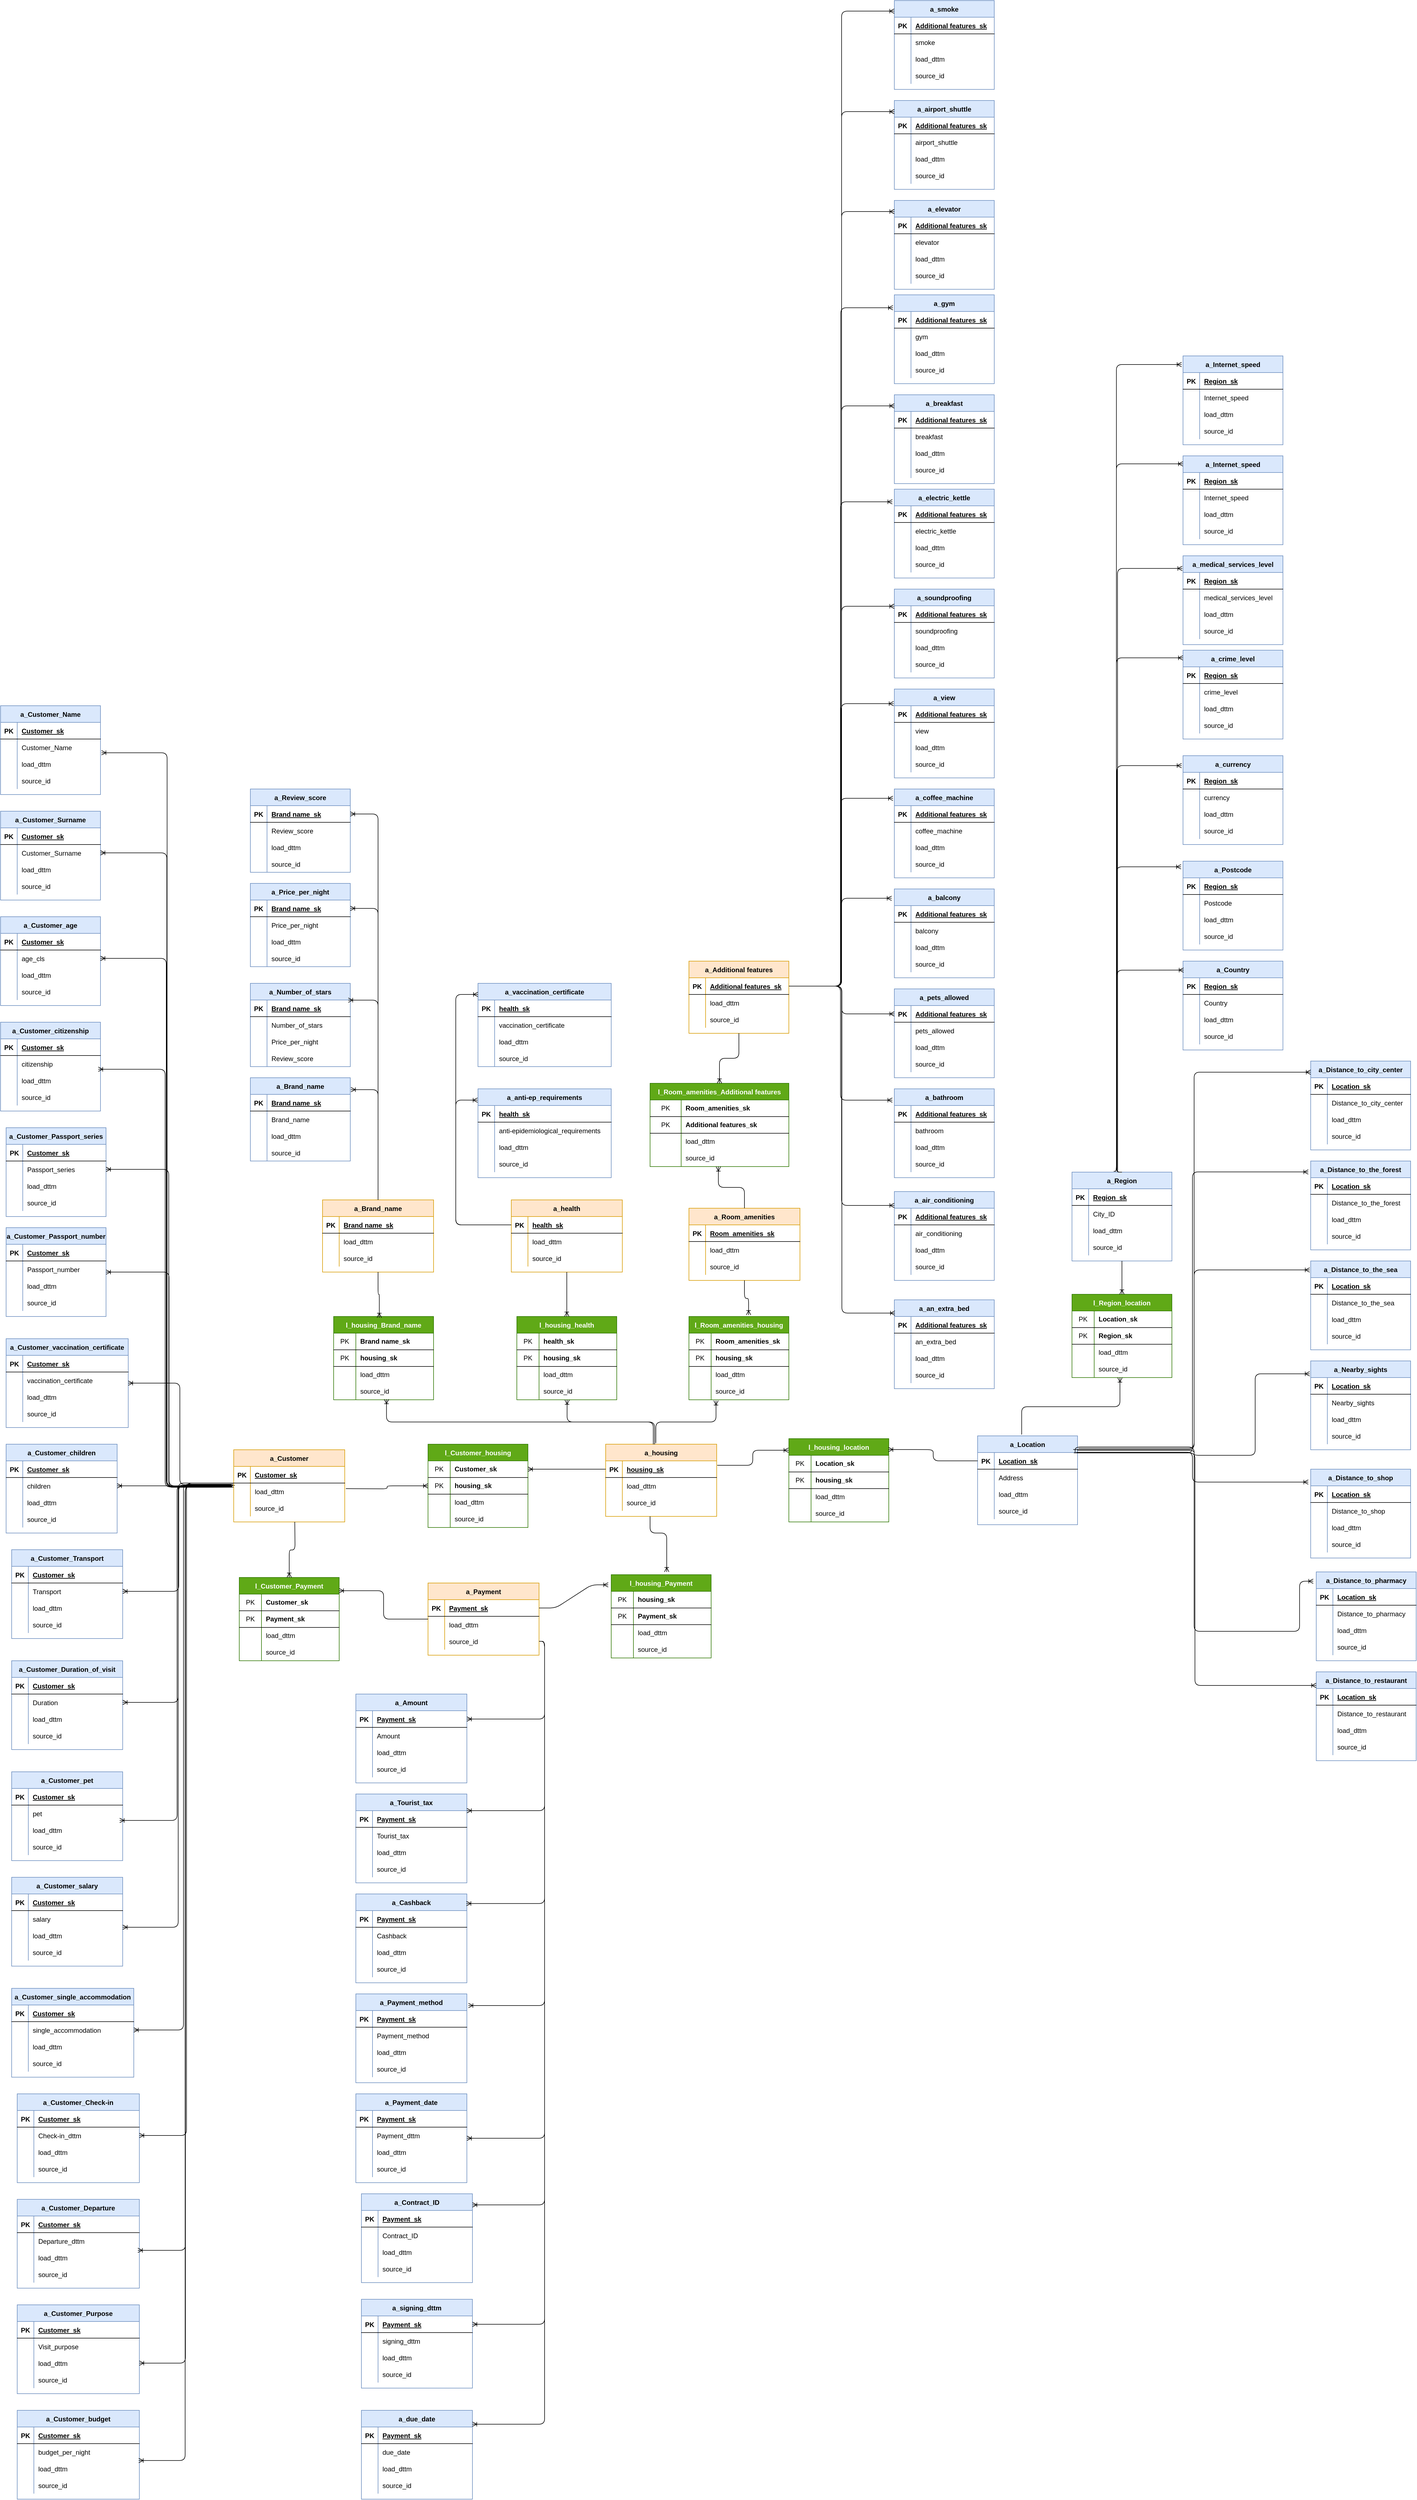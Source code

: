 <mxfile version="15.3.1" type="github">
  <diagram id="gEAheXQx98I1xUldGSAA" name="Anchor">
    <mxGraphModel dx="1574" dy="4131" grid="1" gridSize="10" guides="1" tooltips="1" connect="1" arrows="1" fold="1" page="1" pageScale="1" pageWidth="4681" pageHeight="3300" math="0" shadow="0">
      <root>
        <mxCell id="HFzL4lwA6kuBiwJx2JND-0" />
        <mxCell id="HFzL4lwA6kuBiwJx2JND-1" parent="HFzL4lwA6kuBiwJx2JND-0" />
        <mxCell id="h3uw2L-a6x81hB72HnKl-0" value="a_Customer_Name" style="shape=table;startSize=30;container=1;collapsible=1;childLayout=tableLayout;fixedRows=1;rowLines=0;fontStyle=1;align=center;resizeLast=1;fillColor=#dae8fc;strokeColor=#6c8ebf;" parent="HFzL4lwA6kuBiwJx2JND-1" vertex="1">
          <mxGeometry y="-200" width="180" height="160" as="geometry" />
        </mxCell>
        <mxCell id="h3uw2L-a6x81hB72HnKl-1" value="" style="shape=partialRectangle;collapsible=0;dropTarget=0;pointerEvents=0;fillColor=none;top=0;left=0;bottom=1;right=0;points=[[0,0.5],[1,0.5]];portConstraint=eastwest;" parent="h3uw2L-a6x81hB72HnKl-0" vertex="1">
          <mxGeometry y="30" width="180" height="30" as="geometry" />
        </mxCell>
        <mxCell id="h3uw2L-a6x81hB72HnKl-2" value="PK" style="shape=partialRectangle;connectable=0;fillColor=none;top=0;left=0;bottom=0;right=0;fontStyle=1;overflow=hidden;" parent="h3uw2L-a6x81hB72HnKl-1" vertex="1">
          <mxGeometry width="30" height="30" as="geometry">
            <mxRectangle width="30" height="30" as="alternateBounds" />
          </mxGeometry>
        </mxCell>
        <mxCell id="h3uw2L-a6x81hB72HnKl-3" value="Customer_sk" style="shape=partialRectangle;connectable=0;fillColor=none;top=0;left=0;bottom=0;right=0;align=left;spacingLeft=6;fontStyle=5;overflow=hidden;" parent="h3uw2L-a6x81hB72HnKl-1" vertex="1">
          <mxGeometry x="30" width="150" height="30" as="geometry">
            <mxRectangle width="150" height="30" as="alternateBounds" />
          </mxGeometry>
        </mxCell>
        <mxCell id="h3uw2L-a6x81hB72HnKl-4" value="" style="shape=partialRectangle;collapsible=0;dropTarget=0;pointerEvents=0;fillColor=none;top=0;left=0;bottom=0;right=0;points=[[0,0.5],[1,0.5]];portConstraint=eastwest;" parent="h3uw2L-a6x81hB72HnKl-0" vertex="1">
          <mxGeometry y="60" width="180" height="30" as="geometry" />
        </mxCell>
        <mxCell id="h3uw2L-a6x81hB72HnKl-5" value="" style="shape=partialRectangle;connectable=0;fillColor=none;top=0;left=0;bottom=0;right=0;editable=1;overflow=hidden;" parent="h3uw2L-a6x81hB72HnKl-4" vertex="1">
          <mxGeometry width="30" height="30" as="geometry">
            <mxRectangle width="30" height="30" as="alternateBounds" />
          </mxGeometry>
        </mxCell>
        <mxCell id="h3uw2L-a6x81hB72HnKl-6" value="Customer_Name" style="shape=partialRectangle;connectable=0;fillColor=none;top=0;left=0;bottom=0;right=0;align=left;spacingLeft=6;overflow=hidden;" parent="h3uw2L-a6x81hB72HnKl-4" vertex="1">
          <mxGeometry x="30" width="150" height="30" as="geometry">
            <mxRectangle width="150" height="30" as="alternateBounds" />
          </mxGeometry>
        </mxCell>
        <mxCell id="h3uw2L-a6x81hB72HnKl-16" value="" style="shape=partialRectangle;collapsible=0;dropTarget=0;pointerEvents=0;fillColor=none;top=0;left=0;bottom=0;right=0;points=[[0,0.5],[1,0.5]];portConstraint=eastwest;" parent="h3uw2L-a6x81hB72HnKl-0" vertex="1">
          <mxGeometry y="90" width="180" height="30" as="geometry" />
        </mxCell>
        <mxCell id="h3uw2L-a6x81hB72HnKl-17" value="" style="shape=partialRectangle;connectable=0;fillColor=none;top=0;left=0;bottom=0;right=0;editable=1;overflow=hidden;" parent="h3uw2L-a6x81hB72HnKl-16" vertex="1">
          <mxGeometry width="30" height="30" as="geometry">
            <mxRectangle width="30" height="30" as="alternateBounds" />
          </mxGeometry>
        </mxCell>
        <mxCell id="h3uw2L-a6x81hB72HnKl-18" value="load_dttm" style="shape=partialRectangle;connectable=0;fillColor=none;top=0;left=0;bottom=0;right=0;align=left;spacingLeft=6;overflow=hidden;" parent="h3uw2L-a6x81hB72HnKl-16" vertex="1">
          <mxGeometry x="30" width="150" height="30" as="geometry">
            <mxRectangle width="150" height="30" as="alternateBounds" />
          </mxGeometry>
        </mxCell>
        <mxCell id="h3uw2L-a6x81hB72HnKl-19" value="" style="shape=partialRectangle;collapsible=0;dropTarget=0;pointerEvents=0;fillColor=none;top=0;left=0;bottom=0;right=0;points=[[0,0.5],[1,0.5]];portConstraint=eastwest;" parent="h3uw2L-a6x81hB72HnKl-0" vertex="1">
          <mxGeometry y="120" width="180" height="30" as="geometry" />
        </mxCell>
        <mxCell id="h3uw2L-a6x81hB72HnKl-20" value="" style="shape=partialRectangle;connectable=0;fillColor=none;top=0;left=0;bottom=0;right=0;editable=1;overflow=hidden;" parent="h3uw2L-a6x81hB72HnKl-19" vertex="1">
          <mxGeometry width="30" height="30" as="geometry">
            <mxRectangle width="30" height="30" as="alternateBounds" />
          </mxGeometry>
        </mxCell>
        <mxCell id="h3uw2L-a6x81hB72HnKl-21" value="source_id" style="shape=partialRectangle;connectable=0;fillColor=none;top=0;left=0;bottom=0;right=0;align=left;spacingLeft=6;overflow=hidden;" parent="h3uw2L-a6x81hB72HnKl-19" vertex="1">
          <mxGeometry x="30" width="150" height="30" as="geometry">
            <mxRectangle width="150" height="30" as="alternateBounds" />
          </mxGeometry>
        </mxCell>
        <mxCell id="h3uw2L-a6x81hB72HnKl-35" value="a_Customer_Surname" style="shape=table;startSize=30;container=1;collapsible=1;childLayout=tableLayout;fixedRows=1;rowLines=0;fontStyle=1;align=center;resizeLast=1;fillColor=#dae8fc;strokeColor=#6c8ebf;" parent="HFzL4lwA6kuBiwJx2JND-1" vertex="1">
          <mxGeometry y="-10" width="180" height="160" as="geometry" />
        </mxCell>
        <mxCell id="h3uw2L-a6x81hB72HnKl-36" value="" style="shape=partialRectangle;collapsible=0;dropTarget=0;pointerEvents=0;fillColor=none;top=0;left=0;bottom=1;right=0;points=[[0,0.5],[1,0.5]];portConstraint=eastwest;" parent="h3uw2L-a6x81hB72HnKl-35" vertex="1">
          <mxGeometry y="30" width="180" height="30" as="geometry" />
        </mxCell>
        <mxCell id="h3uw2L-a6x81hB72HnKl-37" value="PK" style="shape=partialRectangle;connectable=0;fillColor=none;top=0;left=0;bottom=0;right=0;fontStyle=1;overflow=hidden;" parent="h3uw2L-a6x81hB72HnKl-36" vertex="1">
          <mxGeometry width="30" height="30" as="geometry">
            <mxRectangle width="30" height="30" as="alternateBounds" />
          </mxGeometry>
        </mxCell>
        <mxCell id="h3uw2L-a6x81hB72HnKl-38" value="Customer_sk" style="shape=partialRectangle;connectable=0;fillColor=none;top=0;left=0;bottom=0;right=0;align=left;spacingLeft=6;fontStyle=5;overflow=hidden;" parent="h3uw2L-a6x81hB72HnKl-36" vertex="1">
          <mxGeometry x="30" width="150" height="30" as="geometry">
            <mxRectangle width="150" height="30" as="alternateBounds" />
          </mxGeometry>
        </mxCell>
        <mxCell id="h3uw2L-a6x81hB72HnKl-39" value="" style="shape=partialRectangle;collapsible=0;dropTarget=0;pointerEvents=0;fillColor=none;top=0;left=0;bottom=0;right=0;points=[[0,0.5],[1,0.5]];portConstraint=eastwest;" parent="h3uw2L-a6x81hB72HnKl-35" vertex="1">
          <mxGeometry y="60" width="180" height="30" as="geometry" />
        </mxCell>
        <mxCell id="h3uw2L-a6x81hB72HnKl-40" value="" style="shape=partialRectangle;connectable=0;fillColor=none;top=0;left=0;bottom=0;right=0;editable=1;overflow=hidden;" parent="h3uw2L-a6x81hB72HnKl-39" vertex="1">
          <mxGeometry width="30" height="30" as="geometry">
            <mxRectangle width="30" height="30" as="alternateBounds" />
          </mxGeometry>
        </mxCell>
        <mxCell id="h3uw2L-a6x81hB72HnKl-41" value="Customer_Surname" style="shape=partialRectangle;connectable=0;fillColor=none;top=0;left=0;bottom=0;right=0;align=left;spacingLeft=6;overflow=hidden;" parent="h3uw2L-a6x81hB72HnKl-39" vertex="1">
          <mxGeometry x="30" width="150" height="30" as="geometry">
            <mxRectangle width="150" height="30" as="alternateBounds" />
          </mxGeometry>
        </mxCell>
        <mxCell id="h3uw2L-a6x81hB72HnKl-42" value="" style="shape=partialRectangle;collapsible=0;dropTarget=0;pointerEvents=0;fillColor=none;top=0;left=0;bottom=0;right=0;points=[[0,0.5],[1,0.5]];portConstraint=eastwest;" parent="h3uw2L-a6x81hB72HnKl-35" vertex="1">
          <mxGeometry y="90" width="180" height="30" as="geometry" />
        </mxCell>
        <mxCell id="h3uw2L-a6x81hB72HnKl-43" value="" style="shape=partialRectangle;connectable=0;fillColor=none;top=0;left=0;bottom=0;right=0;editable=1;overflow=hidden;" parent="h3uw2L-a6x81hB72HnKl-42" vertex="1">
          <mxGeometry width="30" height="30" as="geometry">
            <mxRectangle width="30" height="30" as="alternateBounds" />
          </mxGeometry>
        </mxCell>
        <mxCell id="h3uw2L-a6x81hB72HnKl-44" value="load_dttm" style="shape=partialRectangle;connectable=0;fillColor=none;top=0;left=0;bottom=0;right=0;align=left;spacingLeft=6;overflow=hidden;" parent="h3uw2L-a6x81hB72HnKl-42" vertex="1">
          <mxGeometry x="30" width="150" height="30" as="geometry">
            <mxRectangle width="150" height="30" as="alternateBounds" />
          </mxGeometry>
        </mxCell>
        <mxCell id="h3uw2L-a6x81hB72HnKl-45" value="" style="shape=partialRectangle;collapsible=0;dropTarget=0;pointerEvents=0;fillColor=none;top=0;left=0;bottom=0;right=0;points=[[0,0.5],[1,0.5]];portConstraint=eastwest;" parent="h3uw2L-a6x81hB72HnKl-35" vertex="1">
          <mxGeometry y="120" width="180" height="30" as="geometry" />
        </mxCell>
        <mxCell id="h3uw2L-a6x81hB72HnKl-46" value="" style="shape=partialRectangle;connectable=0;fillColor=none;top=0;left=0;bottom=0;right=0;editable=1;overflow=hidden;" parent="h3uw2L-a6x81hB72HnKl-45" vertex="1">
          <mxGeometry width="30" height="30" as="geometry">
            <mxRectangle width="30" height="30" as="alternateBounds" />
          </mxGeometry>
        </mxCell>
        <mxCell id="h3uw2L-a6x81hB72HnKl-47" value="source_id" style="shape=partialRectangle;connectable=0;fillColor=none;top=0;left=0;bottom=0;right=0;align=left;spacingLeft=6;overflow=hidden;" parent="h3uw2L-a6x81hB72HnKl-45" vertex="1">
          <mxGeometry x="30" width="150" height="30" as="geometry">
            <mxRectangle width="150" height="30" as="alternateBounds" />
          </mxGeometry>
        </mxCell>
        <mxCell id="h3uw2L-a6x81hB72HnKl-48" value="a_Customer_age" style="shape=table;startSize=30;container=1;collapsible=1;childLayout=tableLayout;fixedRows=1;rowLines=0;fontStyle=1;align=center;resizeLast=1;fillColor=#dae8fc;strokeColor=#6c8ebf;" parent="HFzL4lwA6kuBiwJx2JND-1" vertex="1">
          <mxGeometry y="180" width="180" height="160" as="geometry" />
        </mxCell>
        <mxCell id="h3uw2L-a6x81hB72HnKl-49" value="" style="shape=partialRectangle;collapsible=0;dropTarget=0;pointerEvents=0;fillColor=none;top=0;left=0;bottom=1;right=0;points=[[0,0.5],[1,0.5]];portConstraint=eastwest;" parent="h3uw2L-a6x81hB72HnKl-48" vertex="1">
          <mxGeometry y="30" width="180" height="30" as="geometry" />
        </mxCell>
        <mxCell id="h3uw2L-a6x81hB72HnKl-50" value="PK" style="shape=partialRectangle;connectable=0;fillColor=none;top=0;left=0;bottom=0;right=0;fontStyle=1;overflow=hidden;" parent="h3uw2L-a6x81hB72HnKl-49" vertex="1">
          <mxGeometry width="30" height="30" as="geometry">
            <mxRectangle width="30" height="30" as="alternateBounds" />
          </mxGeometry>
        </mxCell>
        <mxCell id="h3uw2L-a6x81hB72HnKl-51" value="Customer_sk" style="shape=partialRectangle;connectable=0;fillColor=none;top=0;left=0;bottom=0;right=0;align=left;spacingLeft=6;fontStyle=5;overflow=hidden;" parent="h3uw2L-a6x81hB72HnKl-49" vertex="1">
          <mxGeometry x="30" width="150" height="30" as="geometry">
            <mxRectangle width="150" height="30" as="alternateBounds" />
          </mxGeometry>
        </mxCell>
        <mxCell id="h3uw2L-a6x81hB72HnKl-52" value="" style="shape=partialRectangle;collapsible=0;dropTarget=0;pointerEvents=0;fillColor=none;top=0;left=0;bottom=0;right=0;points=[[0,0.5],[1,0.5]];portConstraint=eastwest;" parent="h3uw2L-a6x81hB72HnKl-48" vertex="1">
          <mxGeometry y="60" width="180" height="30" as="geometry" />
        </mxCell>
        <mxCell id="h3uw2L-a6x81hB72HnKl-53" value="" style="shape=partialRectangle;connectable=0;fillColor=none;top=0;left=0;bottom=0;right=0;editable=1;overflow=hidden;" parent="h3uw2L-a6x81hB72HnKl-52" vertex="1">
          <mxGeometry width="30" height="30" as="geometry">
            <mxRectangle width="30" height="30" as="alternateBounds" />
          </mxGeometry>
        </mxCell>
        <mxCell id="h3uw2L-a6x81hB72HnKl-54" value="age_cls" style="shape=partialRectangle;connectable=0;fillColor=none;top=0;left=0;bottom=0;right=0;align=left;spacingLeft=6;overflow=hidden;" parent="h3uw2L-a6x81hB72HnKl-52" vertex="1">
          <mxGeometry x="30" width="150" height="30" as="geometry">
            <mxRectangle width="150" height="30" as="alternateBounds" />
          </mxGeometry>
        </mxCell>
        <mxCell id="h3uw2L-a6x81hB72HnKl-55" value="" style="shape=partialRectangle;collapsible=0;dropTarget=0;pointerEvents=0;fillColor=none;top=0;left=0;bottom=0;right=0;points=[[0,0.5],[1,0.5]];portConstraint=eastwest;" parent="h3uw2L-a6x81hB72HnKl-48" vertex="1">
          <mxGeometry y="90" width="180" height="30" as="geometry" />
        </mxCell>
        <mxCell id="h3uw2L-a6x81hB72HnKl-56" value="" style="shape=partialRectangle;connectable=0;fillColor=none;top=0;left=0;bottom=0;right=0;editable=1;overflow=hidden;" parent="h3uw2L-a6x81hB72HnKl-55" vertex="1">
          <mxGeometry width="30" height="30" as="geometry">
            <mxRectangle width="30" height="30" as="alternateBounds" />
          </mxGeometry>
        </mxCell>
        <mxCell id="h3uw2L-a6x81hB72HnKl-57" value="load_dttm" style="shape=partialRectangle;connectable=0;fillColor=none;top=0;left=0;bottom=0;right=0;align=left;spacingLeft=6;overflow=hidden;" parent="h3uw2L-a6x81hB72HnKl-55" vertex="1">
          <mxGeometry x="30" width="150" height="30" as="geometry">
            <mxRectangle width="150" height="30" as="alternateBounds" />
          </mxGeometry>
        </mxCell>
        <mxCell id="h3uw2L-a6x81hB72HnKl-58" value="" style="shape=partialRectangle;collapsible=0;dropTarget=0;pointerEvents=0;fillColor=none;top=0;left=0;bottom=0;right=0;points=[[0,0.5],[1,0.5]];portConstraint=eastwest;" parent="h3uw2L-a6x81hB72HnKl-48" vertex="1">
          <mxGeometry y="120" width="180" height="30" as="geometry" />
        </mxCell>
        <mxCell id="h3uw2L-a6x81hB72HnKl-59" value="" style="shape=partialRectangle;connectable=0;fillColor=none;top=0;left=0;bottom=0;right=0;editable=1;overflow=hidden;" parent="h3uw2L-a6x81hB72HnKl-58" vertex="1">
          <mxGeometry width="30" height="30" as="geometry">
            <mxRectangle width="30" height="30" as="alternateBounds" />
          </mxGeometry>
        </mxCell>
        <mxCell id="h3uw2L-a6x81hB72HnKl-60" value="source_id" style="shape=partialRectangle;connectable=0;fillColor=none;top=0;left=0;bottom=0;right=0;align=left;spacingLeft=6;overflow=hidden;" parent="h3uw2L-a6x81hB72HnKl-58" vertex="1">
          <mxGeometry x="30" width="150" height="30" as="geometry">
            <mxRectangle width="150" height="30" as="alternateBounds" />
          </mxGeometry>
        </mxCell>
        <mxCell id="h3uw2L-a6x81hB72HnKl-61" value="a_Customer_citizenship" style="shape=table;startSize=30;container=1;collapsible=1;childLayout=tableLayout;fixedRows=1;rowLines=0;fontStyle=1;align=center;resizeLast=1;fillColor=#dae8fc;strokeColor=#6c8ebf;" parent="HFzL4lwA6kuBiwJx2JND-1" vertex="1">
          <mxGeometry y="370" width="180" height="160" as="geometry" />
        </mxCell>
        <mxCell id="h3uw2L-a6x81hB72HnKl-62" value="" style="shape=partialRectangle;collapsible=0;dropTarget=0;pointerEvents=0;fillColor=none;top=0;left=0;bottom=1;right=0;points=[[0,0.5],[1,0.5]];portConstraint=eastwest;" parent="h3uw2L-a6x81hB72HnKl-61" vertex="1">
          <mxGeometry y="30" width="180" height="30" as="geometry" />
        </mxCell>
        <mxCell id="h3uw2L-a6x81hB72HnKl-63" value="PK" style="shape=partialRectangle;connectable=0;fillColor=none;top=0;left=0;bottom=0;right=0;fontStyle=1;overflow=hidden;" parent="h3uw2L-a6x81hB72HnKl-62" vertex="1">
          <mxGeometry width="30" height="30" as="geometry">
            <mxRectangle width="30" height="30" as="alternateBounds" />
          </mxGeometry>
        </mxCell>
        <mxCell id="h3uw2L-a6x81hB72HnKl-64" value="Customer_sk" style="shape=partialRectangle;connectable=0;fillColor=none;top=0;left=0;bottom=0;right=0;align=left;spacingLeft=6;fontStyle=5;overflow=hidden;" parent="h3uw2L-a6x81hB72HnKl-62" vertex="1">
          <mxGeometry x="30" width="150" height="30" as="geometry">
            <mxRectangle width="150" height="30" as="alternateBounds" />
          </mxGeometry>
        </mxCell>
        <mxCell id="h3uw2L-a6x81hB72HnKl-65" value="" style="shape=partialRectangle;collapsible=0;dropTarget=0;pointerEvents=0;fillColor=none;top=0;left=0;bottom=0;right=0;points=[[0,0.5],[1,0.5]];portConstraint=eastwest;" parent="h3uw2L-a6x81hB72HnKl-61" vertex="1">
          <mxGeometry y="60" width="180" height="30" as="geometry" />
        </mxCell>
        <mxCell id="h3uw2L-a6x81hB72HnKl-66" value="" style="shape=partialRectangle;connectable=0;fillColor=none;top=0;left=0;bottom=0;right=0;editable=1;overflow=hidden;" parent="h3uw2L-a6x81hB72HnKl-65" vertex="1">
          <mxGeometry width="30" height="30" as="geometry">
            <mxRectangle width="30" height="30" as="alternateBounds" />
          </mxGeometry>
        </mxCell>
        <mxCell id="h3uw2L-a6x81hB72HnKl-67" value="citizenship" style="shape=partialRectangle;connectable=0;fillColor=none;top=0;left=0;bottom=0;right=0;align=left;spacingLeft=6;overflow=hidden;" parent="h3uw2L-a6x81hB72HnKl-65" vertex="1">
          <mxGeometry x="30" width="150" height="30" as="geometry">
            <mxRectangle width="150" height="30" as="alternateBounds" />
          </mxGeometry>
        </mxCell>
        <mxCell id="h3uw2L-a6x81hB72HnKl-68" value="" style="shape=partialRectangle;collapsible=0;dropTarget=0;pointerEvents=0;fillColor=none;top=0;left=0;bottom=0;right=0;points=[[0,0.5],[1,0.5]];portConstraint=eastwest;" parent="h3uw2L-a6x81hB72HnKl-61" vertex="1">
          <mxGeometry y="90" width="180" height="30" as="geometry" />
        </mxCell>
        <mxCell id="h3uw2L-a6x81hB72HnKl-69" value="" style="shape=partialRectangle;connectable=0;fillColor=none;top=0;left=0;bottom=0;right=0;editable=1;overflow=hidden;" parent="h3uw2L-a6x81hB72HnKl-68" vertex="1">
          <mxGeometry width="30" height="30" as="geometry">
            <mxRectangle width="30" height="30" as="alternateBounds" />
          </mxGeometry>
        </mxCell>
        <mxCell id="h3uw2L-a6x81hB72HnKl-70" value="load_dttm" style="shape=partialRectangle;connectable=0;fillColor=none;top=0;left=0;bottom=0;right=0;align=left;spacingLeft=6;overflow=hidden;" parent="h3uw2L-a6x81hB72HnKl-68" vertex="1">
          <mxGeometry x="30" width="150" height="30" as="geometry">
            <mxRectangle width="150" height="30" as="alternateBounds" />
          </mxGeometry>
        </mxCell>
        <mxCell id="h3uw2L-a6x81hB72HnKl-71" value="" style="shape=partialRectangle;collapsible=0;dropTarget=0;pointerEvents=0;fillColor=none;top=0;left=0;bottom=0;right=0;points=[[0,0.5],[1,0.5]];portConstraint=eastwest;" parent="h3uw2L-a6x81hB72HnKl-61" vertex="1">
          <mxGeometry y="120" width="180" height="30" as="geometry" />
        </mxCell>
        <mxCell id="h3uw2L-a6x81hB72HnKl-72" value="" style="shape=partialRectangle;connectable=0;fillColor=none;top=0;left=0;bottom=0;right=0;editable=1;overflow=hidden;" parent="h3uw2L-a6x81hB72HnKl-71" vertex="1">
          <mxGeometry width="30" height="30" as="geometry">
            <mxRectangle width="30" height="30" as="alternateBounds" />
          </mxGeometry>
        </mxCell>
        <mxCell id="h3uw2L-a6x81hB72HnKl-73" value="source_id" style="shape=partialRectangle;connectable=0;fillColor=none;top=0;left=0;bottom=0;right=0;align=left;spacingLeft=6;overflow=hidden;" parent="h3uw2L-a6x81hB72HnKl-71" vertex="1">
          <mxGeometry x="30" width="150" height="30" as="geometry">
            <mxRectangle width="150" height="30" as="alternateBounds" />
          </mxGeometry>
        </mxCell>
        <mxCell id="h3uw2L-a6x81hB72HnKl-74" value="a_Customer_Passport_series" style="shape=table;startSize=30;container=1;collapsible=1;childLayout=tableLayout;fixedRows=1;rowLines=0;fontStyle=1;align=center;resizeLast=1;fillColor=#dae8fc;strokeColor=#6c8ebf;" parent="HFzL4lwA6kuBiwJx2JND-1" vertex="1">
          <mxGeometry x="10" y="560" width="180" height="160" as="geometry" />
        </mxCell>
        <mxCell id="h3uw2L-a6x81hB72HnKl-75" value="" style="shape=partialRectangle;collapsible=0;dropTarget=0;pointerEvents=0;fillColor=none;top=0;left=0;bottom=1;right=0;points=[[0,0.5],[1,0.5]];portConstraint=eastwest;" parent="h3uw2L-a6x81hB72HnKl-74" vertex="1">
          <mxGeometry y="30" width="180" height="30" as="geometry" />
        </mxCell>
        <mxCell id="h3uw2L-a6x81hB72HnKl-76" value="PK" style="shape=partialRectangle;connectable=0;fillColor=none;top=0;left=0;bottom=0;right=0;fontStyle=1;overflow=hidden;" parent="h3uw2L-a6x81hB72HnKl-75" vertex="1">
          <mxGeometry width="30" height="30" as="geometry">
            <mxRectangle width="30" height="30" as="alternateBounds" />
          </mxGeometry>
        </mxCell>
        <mxCell id="h3uw2L-a6x81hB72HnKl-77" value="Customer_sk" style="shape=partialRectangle;connectable=0;fillColor=none;top=0;left=0;bottom=0;right=0;align=left;spacingLeft=6;fontStyle=5;overflow=hidden;" parent="h3uw2L-a6x81hB72HnKl-75" vertex="1">
          <mxGeometry x="30" width="150" height="30" as="geometry">
            <mxRectangle width="150" height="30" as="alternateBounds" />
          </mxGeometry>
        </mxCell>
        <mxCell id="h3uw2L-a6x81hB72HnKl-78" value="" style="shape=partialRectangle;collapsible=0;dropTarget=0;pointerEvents=0;fillColor=none;top=0;left=0;bottom=0;right=0;points=[[0,0.5],[1,0.5]];portConstraint=eastwest;" parent="h3uw2L-a6x81hB72HnKl-74" vertex="1">
          <mxGeometry y="60" width="180" height="30" as="geometry" />
        </mxCell>
        <mxCell id="h3uw2L-a6x81hB72HnKl-79" value="" style="shape=partialRectangle;connectable=0;fillColor=none;top=0;left=0;bottom=0;right=0;editable=1;overflow=hidden;" parent="h3uw2L-a6x81hB72HnKl-78" vertex="1">
          <mxGeometry width="30" height="30" as="geometry">
            <mxRectangle width="30" height="30" as="alternateBounds" />
          </mxGeometry>
        </mxCell>
        <mxCell id="h3uw2L-a6x81hB72HnKl-80" value="Passport_series" style="shape=partialRectangle;connectable=0;fillColor=none;top=0;left=0;bottom=0;right=0;align=left;spacingLeft=6;overflow=hidden;" parent="h3uw2L-a6x81hB72HnKl-78" vertex="1">
          <mxGeometry x="30" width="150" height="30" as="geometry">
            <mxRectangle width="150" height="30" as="alternateBounds" />
          </mxGeometry>
        </mxCell>
        <mxCell id="h3uw2L-a6x81hB72HnKl-81" value="" style="shape=partialRectangle;collapsible=0;dropTarget=0;pointerEvents=0;fillColor=none;top=0;left=0;bottom=0;right=0;points=[[0,0.5],[1,0.5]];portConstraint=eastwest;" parent="h3uw2L-a6x81hB72HnKl-74" vertex="1">
          <mxGeometry y="90" width="180" height="30" as="geometry" />
        </mxCell>
        <mxCell id="h3uw2L-a6x81hB72HnKl-82" value="" style="shape=partialRectangle;connectable=0;fillColor=none;top=0;left=0;bottom=0;right=0;editable=1;overflow=hidden;" parent="h3uw2L-a6x81hB72HnKl-81" vertex="1">
          <mxGeometry width="30" height="30" as="geometry">
            <mxRectangle width="30" height="30" as="alternateBounds" />
          </mxGeometry>
        </mxCell>
        <mxCell id="h3uw2L-a6x81hB72HnKl-83" value="load_dttm" style="shape=partialRectangle;connectable=0;fillColor=none;top=0;left=0;bottom=0;right=0;align=left;spacingLeft=6;overflow=hidden;" parent="h3uw2L-a6x81hB72HnKl-81" vertex="1">
          <mxGeometry x="30" width="150" height="30" as="geometry">
            <mxRectangle width="150" height="30" as="alternateBounds" />
          </mxGeometry>
        </mxCell>
        <mxCell id="h3uw2L-a6x81hB72HnKl-84" value="" style="shape=partialRectangle;collapsible=0;dropTarget=0;pointerEvents=0;fillColor=none;top=0;left=0;bottom=0;right=0;points=[[0,0.5],[1,0.5]];portConstraint=eastwest;" parent="h3uw2L-a6x81hB72HnKl-74" vertex="1">
          <mxGeometry y="120" width="180" height="30" as="geometry" />
        </mxCell>
        <mxCell id="h3uw2L-a6x81hB72HnKl-85" value="" style="shape=partialRectangle;connectable=0;fillColor=none;top=0;left=0;bottom=0;right=0;editable=1;overflow=hidden;" parent="h3uw2L-a6x81hB72HnKl-84" vertex="1">
          <mxGeometry width="30" height="30" as="geometry">
            <mxRectangle width="30" height="30" as="alternateBounds" />
          </mxGeometry>
        </mxCell>
        <mxCell id="h3uw2L-a6x81hB72HnKl-86" value="source_id" style="shape=partialRectangle;connectable=0;fillColor=none;top=0;left=0;bottom=0;right=0;align=left;spacingLeft=6;overflow=hidden;" parent="h3uw2L-a6x81hB72HnKl-84" vertex="1">
          <mxGeometry x="30" width="150" height="30" as="geometry">
            <mxRectangle width="150" height="30" as="alternateBounds" />
          </mxGeometry>
        </mxCell>
        <mxCell id="h3uw2L-a6x81hB72HnKl-87" value="a_Customer_Passport_number" style="shape=table;startSize=30;container=1;collapsible=1;childLayout=tableLayout;fixedRows=1;rowLines=0;fontStyle=1;align=center;resizeLast=1;fillColor=#dae8fc;strokeColor=#6c8ebf;" parent="HFzL4lwA6kuBiwJx2JND-1" vertex="1">
          <mxGeometry x="10" y="740" width="180" height="160" as="geometry" />
        </mxCell>
        <mxCell id="h3uw2L-a6x81hB72HnKl-88" value="" style="shape=partialRectangle;collapsible=0;dropTarget=0;pointerEvents=0;fillColor=none;top=0;left=0;bottom=1;right=0;points=[[0,0.5],[1,0.5]];portConstraint=eastwest;" parent="h3uw2L-a6x81hB72HnKl-87" vertex="1">
          <mxGeometry y="30" width="180" height="30" as="geometry" />
        </mxCell>
        <mxCell id="h3uw2L-a6x81hB72HnKl-89" value="PK" style="shape=partialRectangle;connectable=0;fillColor=none;top=0;left=0;bottom=0;right=0;fontStyle=1;overflow=hidden;" parent="h3uw2L-a6x81hB72HnKl-88" vertex="1">
          <mxGeometry width="30" height="30" as="geometry">
            <mxRectangle width="30" height="30" as="alternateBounds" />
          </mxGeometry>
        </mxCell>
        <mxCell id="h3uw2L-a6x81hB72HnKl-90" value="Customer_sk" style="shape=partialRectangle;connectable=0;fillColor=none;top=0;left=0;bottom=0;right=0;align=left;spacingLeft=6;fontStyle=5;overflow=hidden;" parent="h3uw2L-a6x81hB72HnKl-88" vertex="1">
          <mxGeometry x="30" width="150" height="30" as="geometry">
            <mxRectangle width="150" height="30" as="alternateBounds" />
          </mxGeometry>
        </mxCell>
        <mxCell id="h3uw2L-a6x81hB72HnKl-91" value="" style="shape=partialRectangle;collapsible=0;dropTarget=0;pointerEvents=0;fillColor=none;top=0;left=0;bottom=0;right=0;points=[[0,0.5],[1,0.5]];portConstraint=eastwest;" parent="h3uw2L-a6x81hB72HnKl-87" vertex="1">
          <mxGeometry y="60" width="180" height="30" as="geometry" />
        </mxCell>
        <mxCell id="h3uw2L-a6x81hB72HnKl-92" value="" style="shape=partialRectangle;connectable=0;fillColor=none;top=0;left=0;bottom=0;right=0;editable=1;overflow=hidden;" parent="h3uw2L-a6x81hB72HnKl-91" vertex="1">
          <mxGeometry width="30" height="30" as="geometry">
            <mxRectangle width="30" height="30" as="alternateBounds" />
          </mxGeometry>
        </mxCell>
        <mxCell id="h3uw2L-a6x81hB72HnKl-93" value="Passport_number" style="shape=partialRectangle;connectable=0;fillColor=none;top=0;left=0;bottom=0;right=0;align=left;spacingLeft=6;overflow=hidden;" parent="h3uw2L-a6x81hB72HnKl-91" vertex="1">
          <mxGeometry x="30" width="150" height="30" as="geometry">
            <mxRectangle width="150" height="30" as="alternateBounds" />
          </mxGeometry>
        </mxCell>
        <mxCell id="h3uw2L-a6x81hB72HnKl-94" value="" style="shape=partialRectangle;collapsible=0;dropTarget=0;pointerEvents=0;fillColor=none;top=0;left=0;bottom=0;right=0;points=[[0,0.5],[1,0.5]];portConstraint=eastwest;" parent="h3uw2L-a6x81hB72HnKl-87" vertex="1">
          <mxGeometry y="90" width="180" height="30" as="geometry" />
        </mxCell>
        <mxCell id="h3uw2L-a6x81hB72HnKl-95" value="" style="shape=partialRectangle;connectable=0;fillColor=none;top=0;left=0;bottom=0;right=0;editable=1;overflow=hidden;" parent="h3uw2L-a6x81hB72HnKl-94" vertex="1">
          <mxGeometry width="30" height="30" as="geometry">
            <mxRectangle width="30" height="30" as="alternateBounds" />
          </mxGeometry>
        </mxCell>
        <mxCell id="h3uw2L-a6x81hB72HnKl-96" value="load_dttm" style="shape=partialRectangle;connectable=0;fillColor=none;top=0;left=0;bottom=0;right=0;align=left;spacingLeft=6;overflow=hidden;" parent="h3uw2L-a6x81hB72HnKl-94" vertex="1">
          <mxGeometry x="30" width="150" height="30" as="geometry">
            <mxRectangle width="150" height="30" as="alternateBounds" />
          </mxGeometry>
        </mxCell>
        <mxCell id="h3uw2L-a6x81hB72HnKl-97" value="" style="shape=partialRectangle;collapsible=0;dropTarget=0;pointerEvents=0;fillColor=none;top=0;left=0;bottom=0;right=0;points=[[0,0.5],[1,0.5]];portConstraint=eastwest;" parent="h3uw2L-a6x81hB72HnKl-87" vertex="1">
          <mxGeometry y="120" width="180" height="30" as="geometry" />
        </mxCell>
        <mxCell id="h3uw2L-a6x81hB72HnKl-98" value="" style="shape=partialRectangle;connectable=0;fillColor=none;top=0;left=0;bottom=0;right=0;editable=1;overflow=hidden;" parent="h3uw2L-a6x81hB72HnKl-97" vertex="1">
          <mxGeometry width="30" height="30" as="geometry">
            <mxRectangle width="30" height="30" as="alternateBounds" />
          </mxGeometry>
        </mxCell>
        <mxCell id="h3uw2L-a6x81hB72HnKl-99" value="source_id" style="shape=partialRectangle;connectable=0;fillColor=none;top=0;left=0;bottom=0;right=0;align=left;spacingLeft=6;overflow=hidden;" parent="h3uw2L-a6x81hB72HnKl-97" vertex="1">
          <mxGeometry x="30" width="150" height="30" as="geometry">
            <mxRectangle width="150" height="30" as="alternateBounds" />
          </mxGeometry>
        </mxCell>
        <mxCell id="h3uw2L-a6x81hB72HnKl-100" value="a_Customer_vaccination_certificate" style="shape=table;startSize=30;container=1;collapsible=1;childLayout=tableLayout;fixedRows=1;rowLines=0;fontStyle=1;align=center;resizeLast=1;fillColor=#dae8fc;strokeColor=#6c8ebf;" parent="HFzL4lwA6kuBiwJx2JND-1" vertex="1">
          <mxGeometry x="10" y="940" width="220" height="160" as="geometry" />
        </mxCell>
        <mxCell id="h3uw2L-a6x81hB72HnKl-101" value="" style="shape=partialRectangle;collapsible=0;dropTarget=0;pointerEvents=0;fillColor=none;top=0;left=0;bottom=1;right=0;points=[[0,0.5],[1,0.5]];portConstraint=eastwest;" parent="h3uw2L-a6x81hB72HnKl-100" vertex="1">
          <mxGeometry y="30" width="220" height="30" as="geometry" />
        </mxCell>
        <mxCell id="h3uw2L-a6x81hB72HnKl-102" value="PK" style="shape=partialRectangle;connectable=0;fillColor=none;top=0;left=0;bottom=0;right=0;fontStyle=1;overflow=hidden;" parent="h3uw2L-a6x81hB72HnKl-101" vertex="1">
          <mxGeometry width="30" height="30" as="geometry">
            <mxRectangle width="30" height="30" as="alternateBounds" />
          </mxGeometry>
        </mxCell>
        <mxCell id="h3uw2L-a6x81hB72HnKl-103" value="Customer_sk" style="shape=partialRectangle;connectable=0;fillColor=none;top=0;left=0;bottom=0;right=0;align=left;spacingLeft=6;fontStyle=5;overflow=hidden;" parent="h3uw2L-a6x81hB72HnKl-101" vertex="1">
          <mxGeometry x="30" width="190" height="30" as="geometry">
            <mxRectangle width="190" height="30" as="alternateBounds" />
          </mxGeometry>
        </mxCell>
        <mxCell id="h3uw2L-a6x81hB72HnKl-104" value="" style="shape=partialRectangle;collapsible=0;dropTarget=0;pointerEvents=0;fillColor=none;top=0;left=0;bottom=0;right=0;points=[[0,0.5],[1,0.5]];portConstraint=eastwest;" parent="h3uw2L-a6x81hB72HnKl-100" vertex="1">
          <mxGeometry y="60" width="220" height="30" as="geometry" />
        </mxCell>
        <mxCell id="h3uw2L-a6x81hB72HnKl-105" value="" style="shape=partialRectangle;connectable=0;fillColor=none;top=0;left=0;bottom=0;right=0;editable=1;overflow=hidden;" parent="h3uw2L-a6x81hB72HnKl-104" vertex="1">
          <mxGeometry width="30" height="30" as="geometry">
            <mxRectangle width="30" height="30" as="alternateBounds" />
          </mxGeometry>
        </mxCell>
        <mxCell id="h3uw2L-a6x81hB72HnKl-106" value="vaccination_certificate" style="shape=partialRectangle;connectable=0;fillColor=none;top=0;left=0;bottom=0;right=0;align=left;spacingLeft=6;overflow=hidden;" parent="h3uw2L-a6x81hB72HnKl-104" vertex="1">
          <mxGeometry x="30" width="190" height="30" as="geometry">
            <mxRectangle width="190" height="30" as="alternateBounds" />
          </mxGeometry>
        </mxCell>
        <mxCell id="h3uw2L-a6x81hB72HnKl-107" value="" style="shape=partialRectangle;collapsible=0;dropTarget=0;pointerEvents=0;fillColor=none;top=0;left=0;bottom=0;right=0;points=[[0,0.5],[1,0.5]];portConstraint=eastwest;" parent="h3uw2L-a6x81hB72HnKl-100" vertex="1">
          <mxGeometry y="90" width="220" height="30" as="geometry" />
        </mxCell>
        <mxCell id="h3uw2L-a6x81hB72HnKl-108" value="" style="shape=partialRectangle;connectable=0;fillColor=none;top=0;left=0;bottom=0;right=0;editable=1;overflow=hidden;" parent="h3uw2L-a6x81hB72HnKl-107" vertex="1">
          <mxGeometry width="30" height="30" as="geometry">
            <mxRectangle width="30" height="30" as="alternateBounds" />
          </mxGeometry>
        </mxCell>
        <mxCell id="h3uw2L-a6x81hB72HnKl-109" value="load_dttm" style="shape=partialRectangle;connectable=0;fillColor=none;top=0;left=0;bottom=0;right=0;align=left;spacingLeft=6;overflow=hidden;" parent="h3uw2L-a6x81hB72HnKl-107" vertex="1">
          <mxGeometry x="30" width="190" height="30" as="geometry">
            <mxRectangle width="190" height="30" as="alternateBounds" />
          </mxGeometry>
        </mxCell>
        <mxCell id="h3uw2L-a6x81hB72HnKl-110" value="" style="shape=partialRectangle;collapsible=0;dropTarget=0;pointerEvents=0;fillColor=none;top=0;left=0;bottom=0;right=0;points=[[0,0.5],[1,0.5]];portConstraint=eastwest;" parent="h3uw2L-a6x81hB72HnKl-100" vertex="1">
          <mxGeometry y="120" width="220" height="30" as="geometry" />
        </mxCell>
        <mxCell id="h3uw2L-a6x81hB72HnKl-111" value="" style="shape=partialRectangle;connectable=0;fillColor=none;top=0;left=0;bottom=0;right=0;editable=1;overflow=hidden;" parent="h3uw2L-a6x81hB72HnKl-110" vertex="1">
          <mxGeometry width="30" height="30" as="geometry">
            <mxRectangle width="30" height="30" as="alternateBounds" />
          </mxGeometry>
        </mxCell>
        <mxCell id="h3uw2L-a6x81hB72HnKl-112" value="source_id" style="shape=partialRectangle;connectable=0;fillColor=none;top=0;left=0;bottom=0;right=0;align=left;spacingLeft=6;overflow=hidden;" parent="h3uw2L-a6x81hB72HnKl-110" vertex="1">
          <mxGeometry x="30" width="190" height="30" as="geometry">
            <mxRectangle width="190" height="30" as="alternateBounds" />
          </mxGeometry>
        </mxCell>
        <mxCell id="h3uw2L-a6x81hB72HnKl-113" value="a_Customer_children" style="shape=table;startSize=30;container=1;collapsible=1;childLayout=tableLayout;fixedRows=1;rowLines=0;fontStyle=1;align=center;resizeLast=1;fillColor=#dae8fc;strokeColor=#6c8ebf;" parent="HFzL4lwA6kuBiwJx2JND-1" vertex="1">
          <mxGeometry x="10" y="1130" width="200" height="160" as="geometry" />
        </mxCell>
        <mxCell id="h3uw2L-a6x81hB72HnKl-114" value="" style="shape=partialRectangle;collapsible=0;dropTarget=0;pointerEvents=0;fillColor=none;top=0;left=0;bottom=1;right=0;points=[[0,0.5],[1,0.5]];portConstraint=eastwest;" parent="h3uw2L-a6x81hB72HnKl-113" vertex="1">
          <mxGeometry y="30" width="200" height="30" as="geometry" />
        </mxCell>
        <mxCell id="h3uw2L-a6x81hB72HnKl-115" value="PK" style="shape=partialRectangle;connectable=0;fillColor=none;top=0;left=0;bottom=0;right=0;fontStyle=1;overflow=hidden;" parent="h3uw2L-a6x81hB72HnKl-114" vertex="1">
          <mxGeometry width="30" height="30" as="geometry">
            <mxRectangle width="30" height="30" as="alternateBounds" />
          </mxGeometry>
        </mxCell>
        <mxCell id="h3uw2L-a6x81hB72HnKl-116" value="Customer_sk" style="shape=partialRectangle;connectable=0;fillColor=none;top=0;left=0;bottom=0;right=0;align=left;spacingLeft=6;fontStyle=5;overflow=hidden;" parent="h3uw2L-a6x81hB72HnKl-114" vertex="1">
          <mxGeometry x="30" width="170" height="30" as="geometry">
            <mxRectangle width="170" height="30" as="alternateBounds" />
          </mxGeometry>
        </mxCell>
        <mxCell id="h3uw2L-a6x81hB72HnKl-117" value="" style="shape=partialRectangle;collapsible=0;dropTarget=0;pointerEvents=0;fillColor=none;top=0;left=0;bottom=0;right=0;points=[[0,0.5],[1,0.5]];portConstraint=eastwest;" parent="h3uw2L-a6x81hB72HnKl-113" vertex="1">
          <mxGeometry y="60" width="200" height="30" as="geometry" />
        </mxCell>
        <mxCell id="h3uw2L-a6x81hB72HnKl-118" value="" style="shape=partialRectangle;connectable=0;fillColor=none;top=0;left=0;bottom=0;right=0;editable=1;overflow=hidden;" parent="h3uw2L-a6x81hB72HnKl-117" vertex="1">
          <mxGeometry width="30" height="30" as="geometry">
            <mxRectangle width="30" height="30" as="alternateBounds" />
          </mxGeometry>
        </mxCell>
        <mxCell id="h3uw2L-a6x81hB72HnKl-119" value="children" style="shape=partialRectangle;connectable=0;fillColor=none;top=0;left=0;bottom=0;right=0;align=left;spacingLeft=6;overflow=hidden;" parent="h3uw2L-a6x81hB72HnKl-117" vertex="1">
          <mxGeometry x="30" width="170" height="30" as="geometry">
            <mxRectangle width="170" height="30" as="alternateBounds" />
          </mxGeometry>
        </mxCell>
        <mxCell id="h3uw2L-a6x81hB72HnKl-120" value="" style="shape=partialRectangle;collapsible=0;dropTarget=0;pointerEvents=0;fillColor=none;top=0;left=0;bottom=0;right=0;points=[[0,0.5],[1,0.5]];portConstraint=eastwest;" parent="h3uw2L-a6x81hB72HnKl-113" vertex="1">
          <mxGeometry y="90" width="200" height="30" as="geometry" />
        </mxCell>
        <mxCell id="h3uw2L-a6x81hB72HnKl-121" value="" style="shape=partialRectangle;connectable=0;fillColor=none;top=0;left=0;bottom=0;right=0;editable=1;overflow=hidden;" parent="h3uw2L-a6x81hB72HnKl-120" vertex="1">
          <mxGeometry width="30" height="30" as="geometry">
            <mxRectangle width="30" height="30" as="alternateBounds" />
          </mxGeometry>
        </mxCell>
        <mxCell id="h3uw2L-a6x81hB72HnKl-122" value="load_dttm" style="shape=partialRectangle;connectable=0;fillColor=none;top=0;left=0;bottom=0;right=0;align=left;spacingLeft=6;overflow=hidden;" parent="h3uw2L-a6x81hB72HnKl-120" vertex="1">
          <mxGeometry x="30" width="170" height="30" as="geometry">
            <mxRectangle width="170" height="30" as="alternateBounds" />
          </mxGeometry>
        </mxCell>
        <mxCell id="h3uw2L-a6x81hB72HnKl-123" value="" style="shape=partialRectangle;collapsible=0;dropTarget=0;pointerEvents=0;fillColor=none;top=0;left=0;bottom=0;right=0;points=[[0,0.5],[1,0.5]];portConstraint=eastwest;" parent="h3uw2L-a6x81hB72HnKl-113" vertex="1">
          <mxGeometry y="120" width="200" height="30" as="geometry" />
        </mxCell>
        <mxCell id="h3uw2L-a6x81hB72HnKl-124" value="" style="shape=partialRectangle;connectable=0;fillColor=none;top=0;left=0;bottom=0;right=0;editable=1;overflow=hidden;" parent="h3uw2L-a6x81hB72HnKl-123" vertex="1">
          <mxGeometry width="30" height="30" as="geometry">
            <mxRectangle width="30" height="30" as="alternateBounds" />
          </mxGeometry>
        </mxCell>
        <mxCell id="h3uw2L-a6x81hB72HnKl-125" value="source_id" style="shape=partialRectangle;connectable=0;fillColor=none;top=0;left=0;bottom=0;right=0;align=left;spacingLeft=6;overflow=hidden;" parent="h3uw2L-a6x81hB72HnKl-123" vertex="1">
          <mxGeometry x="30" width="170" height="30" as="geometry">
            <mxRectangle width="170" height="30" as="alternateBounds" />
          </mxGeometry>
        </mxCell>
        <mxCell id="h3uw2L-a6x81hB72HnKl-126" value="a_Customer_Transport" style="shape=table;startSize=30;container=1;collapsible=1;childLayout=tableLayout;fixedRows=1;rowLines=0;fontStyle=1;align=center;resizeLast=1;fillColor=#dae8fc;strokeColor=#6c8ebf;" parent="HFzL4lwA6kuBiwJx2JND-1" vertex="1">
          <mxGeometry x="20" y="1320" width="200" height="160" as="geometry" />
        </mxCell>
        <mxCell id="h3uw2L-a6x81hB72HnKl-127" value="" style="shape=partialRectangle;collapsible=0;dropTarget=0;pointerEvents=0;fillColor=none;top=0;left=0;bottom=1;right=0;points=[[0,0.5],[1,0.5]];portConstraint=eastwest;" parent="h3uw2L-a6x81hB72HnKl-126" vertex="1">
          <mxGeometry y="30" width="200" height="30" as="geometry" />
        </mxCell>
        <mxCell id="h3uw2L-a6x81hB72HnKl-128" value="PK" style="shape=partialRectangle;connectable=0;fillColor=none;top=0;left=0;bottom=0;right=0;fontStyle=1;overflow=hidden;" parent="h3uw2L-a6x81hB72HnKl-127" vertex="1">
          <mxGeometry width="30" height="30" as="geometry">
            <mxRectangle width="30" height="30" as="alternateBounds" />
          </mxGeometry>
        </mxCell>
        <mxCell id="h3uw2L-a6x81hB72HnKl-129" value="Customer_sk" style="shape=partialRectangle;connectable=0;fillColor=none;top=0;left=0;bottom=0;right=0;align=left;spacingLeft=6;fontStyle=5;overflow=hidden;" parent="h3uw2L-a6x81hB72HnKl-127" vertex="1">
          <mxGeometry x="30" width="170" height="30" as="geometry">
            <mxRectangle width="170" height="30" as="alternateBounds" />
          </mxGeometry>
        </mxCell>
        <mxCell id="h3uw2L-a6x81hB72HnKl-130" value="" style="shape=partialRectangle;collapsible=0;dropTarget=0;pointerEvents=0;fillColor=none;top=0;left=0;bottom=0;right=0;points=[[0,0.5],[1,0.5]];portConstraint=eastwest;" parent="h3uw2L-a6x81hB72HnKl-126" vertex="1">
          <mxGeometry y="60" width="200" height="30" as="geometry" />
        </mxCell>
        <mxCell id="h3uw2L-a6x81hB72HnKl-131" value="" style="shape=partialRectangle;connectable=0;fillColor=none;top=0;left=0;bottom=0;right=0;editable=1;overflow=hidden;" parent="h3uw2L-a6x81hB72HnKl-130" vertex="1">
          <mxGeometry width="30" height="30" as="geometry">
            <mxRectangle width="30" height="30" as="alternateBounds" />
          </mxGeometry>
        </mxCell>
        <mxCell id="h3uw2L-a6x81hB72HnKl-132" value="Transport" style="shape=partialRectangle;connectable=0;fillColor=none;top=0;left=0;bottom=0;right=0;align=left;spacingLeft=6;overflow=hidden;" parent="h3uw2L-a6x81hB72HnKl-130" vertex="1">
          <mxGeometry x="30" width="170" height="30" as="geometry">
            <mxRectangle width="170" height="30" as="alternateBounds" />
          </mxGeometry>
        </mxCell>
        <mxCell id="h3uw2L-a6x81hB72HnKl-133" value="" style="shape=partialRectangle;collapsible=0;dropTarget=0;pointerEvents=0;fillColor=none;top=0;left=0;bottom=0;right=0;points=[[0,0.5],[1,0.5]];portConstraint=eastwest;" parent="h3uw2L-a6x81hB72HnKl-126" vertex="1">
          <mxGeometry y="90" width="200" height="30" as="geometry" />
        </mxCell>
        <mxCell id="h3uw2L-a6x81hB72HnKl-134" value="" style="shape=partialRectangle;connectable=0;fillColor=none;top=0;left=0;bottom=0;right=0;editable=1;overflow=hidden;" parent="h3uw2L-a6x81hB72HnKl-133" vertex="1">
          <mxGeometry width="30" height="30" as="geometry">
            <mxRectangle width="30" height="30" as="alternateBounds" />
          </mxGeometry>
        </mxCell>
        <mxCell id="h3uw2L-a6x81hB72HnKl-135" value="load_dttm" style="shape=partialRectangle;connectable=0;fillColor=none;top=0;left=0;bottom=0;right=0;align=left;spacingLeft=6;overflow=hidden;" parent="h3uw2L-a6x81hB72HnKl-133" vertex="1">
          <mxGeometry x="30" width="170" height="30" as="geometry">
            <mxRectangle width="170" height="30" as="alternateBounds" />
          </mxGeometry>
        </mxCell>
        <mxCell id="h3uw2L-a6x81hB72HnKl-136" value="" style="shape=partialRectangle;collapsible=0;dropTarget=0;pointerEvents=0;fillColor=none;top=0;left=0;bottom=0;right=0;points=[[0,0.5],[1,0.5]];portConstraint=eastwest;" parent="h3uw2L-a6x81hB72HnKl-126" vertex="1">
          <mxGeometry y="120" width="200" height="30" as="geometry" />
        </mxCell>
        <mxCell id="h3uw2L-a6x81hB72HnKl-137" value="" style="shape=partialRectangle;connectable=0;fillColor=none;top=0;left=0;bottom=0;right=0;editable=1;overflow=hidden;" parent="h3uw2L-a6x81hB72HnKl-136" vertex="1">
          <mxGeometry width="30" height="30" as="geometry">
            <mxRectangle width="30" height="30" as="alternateBounds" />
          </mxGeometry>
        </mxCell>
        <mxCell id="h3uw2L-a6x81hB72HnKl-138" value="source_id" style="shape=partialRectangle;connectable=0;fillColor=none;top=0;left=0;bottom=0;right=0;align=left;spacingLeft=6;overflow=hidden;" parent="h3uw2L-a6x81hB72HnKl-136" vertex="1">
          <mxGeometry x="30" width="170" height="30" as="geometry">
            <mxRectangle width="170" height="30" as="alternateBounds" />
          </mxGeometry>
        </mxCell>
        <mxCell id="h3uw2L-a6x81hB72HnKl-139" value="a_Customer_Duration_of_visit" style="shape=table;startSize=30;container=1;collapsible=1;childLayout=tableLayout;fixedRows=1;rowLines=0;fontStyle=1;align=center;resizeLast=1;fillColor=#dae8fc;strokeColor=#6c8ebf;" parent="HFzL4lwA6kuBiwJx2JND-1" vertex="1">
          <mxGeometry x="20" y="1520" width="200" height="160" as="geometry" />
        </mxCell>
        <mxCell id="h3uw2L-a6x81hB72HnKl-140" value="" style="shape=partialRectangle;collapsible=0;dropTarget=0;pointerEvents=0;fillColor=none;top=0;left=0;bottom=1;right=0;points=[[0,0.5],[1,0.5]];portConstraint=eastwest;" parent="h3uw2L-a6x81hB72HnKl-139" vertex="1">
          <mxGeometry y="30" width="200" height="30" as="geometry" />
        </mxCell>
        <mxCell id="h3uw2L-a6x81hB72HnKl-141" value="PK" style="shape=partialRectangle;connectable=0;fillColor=none;top=0;left=0;bottom=0;right=0;fontStyle=1;overflow=hidden;" parent="h3uw2L-a6x81hB72HnKl-140" vertex="1">
          <mxGeometry width="30" height="30" as="geometry">
            <mxRectangle width="30" height="30" as="alternateBounds" />
          </mxGeometry>
        </mxCell>
        <mxCell id="h3uw2L-a6x81hB72HnKl-142" value="Customer_sk" style="shape=partialRectangle;connectable=0;fillColor=none;top=0;left=0;bottom=0;right=0;align=left;spacingLeft=6;fontStyle=5;overflow=hidden;" parent="h3uw2L-a6x81hB72HnKl-140" vertex="1">
          <mxGeometry x="30" width="170" height="30" as="geometry">
            <mxRectangle width="170" height="30" as="alternateBounds" />
          </mxGeometry>
        </mxCell>
        <mxCell id="h3uw2L-a6x81hB72HnKl-143" value="" style="shape=partialRectangle;collapsible=0;dropTarget=0;pointerEvents=0;fillColor=none;top=0;left=0;bottom=0;right=0;points=[[0,0.5],[1,0.5]];portConstraint=eastwest;" parent="h3uw2L-a6x81hB72HnKl-139" vertex="1">
          <mxGeometry y="60" width="200" height="30" as="geometry" />
        </mxCell>
        <mxCell id="h3uw2L-a6x81hB72HnKl-144" value="" style="shape=partialRectangle;connectable=0;fillColor=none;top=0;left=0;bottom=0;right=0;editable=1;overflow=hidden;" parent="h3uw2L-a6x81hB72HnKl-143" vertex="1">
          <mxGeometry width="30" height="30" as="geometry">
            <mxRectangle width="30" height="30" as="alternateBounds" />
          </mxGeometry>
        </mxCell>
        <mxCell id="h3uw2L-a6x81hB72HnKl-145" value="Duration" style="shape=partialRectangle;connectable=0;fillColor=none;top=0;left=0;bottom=0;right=0;align=left;spacingLeft=6;overflow=hidden;" parent="h3uw2L-a6x81hB72HnKl-143" vertex="1">
          <mxGeometry x="30" width="170" height="30" as="geometry">
            <mxRectangle width="170" height="30" as="alternateBounds" />
          </mxGeometry>
        </mxCell>
        <mxCell id="h3uw2L-a6x81hB72HnKl-146" value="" style="shape=partialRectangle;collapsible=0;dropTarget=0;pointerEvents=0;fillColor=none;top=0;left=0;bottom=0;right=0;points=[[0,0.5],[1,0.5]];portConstraint=eastwest;" parent="h3uw2L-a6x81hB72HnKl-139" vertex="1">
          <mxGeometry y="90" width="200" height="30" as="geometry" />
        </mxCell>
        <mxCell id="h3uw2L-a6x81hB72HnKl-147" value="" style="shape=partialRectangle;connectable=0;fillColor=none;top=0;left=0;bottom=0;right=0;editable=1;overflow=hidden;" parent="h3uw2L-a6x81hB72HnKl-146" vertex="1">
          <mxGeometry width="30" height="30" as="geometry">
            <mxRectangle width="30" height="30" as="alternateBounds" />
          </mxGeometry>
        </mxCell>
        <mxCell id="h3uw2L-a6x81hB72HnKl-148" value="load_dttm" style="shape=partialRectangle;connectable=0;fillColor=none;top=0;left=0;bottom=0;right=0;align=left;spacingLeft=6;overflow=hidden;" parent="h3uw2L-a6x81hB72HnKl-146" vertex="1">
          <mxGeometry x="30" width="170" height="30" as="geometry">
            <mxRectangle width="170" height="30" as="alternateBounds" />
          </mxGeometry>
        </mxCell>
        <mxCell id="h3uw2L-a6x81hB72HnKl-149" value="" style="shape=partialRectangle;collapsible=0;dropTarget=0;pointerEvents=0;fillColor=none;top=0;left=0;bottom=0;right=0;points=[[0,0.5],[1,0.5]];portConstraint=eastwest;" parent="h3uw2L-a6x81hB72HnKl-139" vertex="1">
          <mxGeometry y="120" width="200" height="30" as="geometry" />
        </mxCell>
        <mxCell id="h3uw2L-a6x81hB72HnKl-150" value="" style="shape=partialRectangle;connectable=0;fillColor=none;top=0;left=0;bottom=0;right=0;editable=1;overflow=hidden;" parent="h3uw2L-a6x81hB72HnKl-149" vertex="1">
          <mxGeometry width="30" height="30" as="geometry">
            <mxRectangle width="30" height="30" as="alternateBounds" />
          </mxGeometry>
        </mxCell>
        <mxCell id="h3uw2L-a6x81hB72HnKl-151" value="source_id" style="shape=partialRectangle;connectable=0;fillColor=none;top=0;left=0;bottom=0;right=0;align=left;spacingLeft=6;overflow=hidden;" parent="h3uw2L-a6x81hB72HnKl-149" vertex="1">
          <mxGeometry x="30" width="170" height="30" as="geometry">
            <mxRectangle width="170" height="30" as="alternateBounds" />
          </mxGeometry>
        </mxCell>
        <mxCell id="h3uw2L-a6x81hB72HnKl-152" value="a_Customer_pet" style="shape=table;startSize=30;container=1;collapsible=1;childLayout=tableLayout;fixedRows=1;rowLines=0;fontStyle=1;align=center;resizeLast=1;fillColor=#dae8fc;strokeColor=#6c8ebf;" parent="HFzL4lwA6kuBiwJx2JND-1" vertex="1">
          <mxGeometry x="20" y="1720" width="200" height="160" as="geometry" />
        </mxCell>
        <mxCell id="h3uw2L-a6x81hB72HnKl-153" value="" style="shape=partialRectangle;collapsible=0;dropTarget=0;pointerEvents=0;fillColor=none;top=0;left=0;bottom=1;right=0;points=[[0,0.5],[1,0.5]];portConstraint=eastwest;" parent="h3uw2L-a6x81hB72HnKl-152" vertex="1">
          <mxGeometry y="30" width="200" height="30" as="geometry" />
        </mxCell>
        <mxCell id="h3uw2L-a6x81hB72HnKl-154" value="PK" style="shape=partialRectangle;connectable=0;fillColor=none;top=0;left=0;bottom=0;right=0;fontStyle=1;overflow=hidden;" parent="h3uw2L-a6x81hB72HnKl-153" vertex="1">
          <mxGeometry width="30" height="30" as="geometry">
            <mxRectangle width="30" height="30" as="alternateBounds" />
          </mxGeometry>
        </mxCell>
        <mxCell id="h3uw2L-a6x81hB72HnKl-155" value="Customer_sk" style="shape=partialRectangle;connectable=0;fillColor=none;top=0;left=0;bottom=0;right=0;align=left;spacingLeft=6;fontStyle=5;overflow=hidden;" parent="h3uw2L-a6x81hB72HnKl-153" vertex="1">
          <mxGeometry x="30" width="170" height="30" as="geometry">
            <mxRectangle width="170" height="30" as="alternateBounds" />
          </mxGeometry>
        </mxCell>
        <mxCell id="h3uw2L-a6x81hB72HnKl-156" value="" style="shape=partialRectangle;collapsible=0;dropTarget=0;pointerEvents=0;fillColor=none;top=0;left=0;bottom=0;right=0;points=[[0,0.5],[1,0.5]];portConstraint=eastwest;" parent="h3uw2L-a6x81hB72HnKl-152" vertex="1">
          <mxGeometry y="60" width="200" height="30" as="geometry" />
        </mxCell>
        <mxCell id="h3uw2L-a6x81hB72HnKl-157" value="" style="shape=partialRectangle;connectable=0;fillColor=none;top=0;left=0;bottom=0;right=0;editable=1;overflow=hidden;" parent="h3uw2L-a6x81hB72HnKl-156" vertex="1">
          <mxGeometry width="30" height="30" as="geometry">
            <mxRectangle width="30" height="30" as="alternateBounds" />
          </mxGeometry>
        </mxCell>
        <mxCell id="h3uw2L-a6x81hB72HnKl-158" value="pet" style="shape=partialRectangle;connectable=0;fillColor=none;top=0;left=0;bottom=0;right=0;align=left;spacingLeft=6;overflow=hidden;" parent="h3uw2L-a6x81hB72HnKl-156" vertex="1">
          <mxGeometry x="30" width="170" height="30" as="geometry">
            <mxRectangle width="170" height="30" as="alternateBounds" />
          </mxGeometry>
        </mxCell>
        <mxCell id="h3uw2L-a6x81hB72HnKl-159" value="" style="shape=partialRectangle;collapsible=0;dropTarget=0;pointerEvents=0;fillColor=none;top=0;left=0;bottom=0;right=0;points=[[0,0.5],[1,0.5]];portConstraint=eastwest;" parent="h3uw2L-a6x81hB72HnKl-152" vertex="1">
          <mxGeometry y="90" width="200" height="30" as="geometry" />
        </mxCell>
        <mxCell id="h3uw2L-a6x81hB72HnKl-160" value="" style="shape=partialRectangle;connectable=0;fillColor=none;top=0;left=0;bottom=0;right=0;editable=1;overflow=hidden;" parent="h3uw2L-a6x81hB72HnKl-159" vertex="1">
          <mxGeometry width="30" height="30" as="geometry">
            <mxRectangle width="30" height="30" as="alternateBounds" />
          </mxGeometry>
        </mxCell>
        <mxCell id="h3uw2L-a6x81hB72HnKl-161" value="load_dttm" style="shape=partialRectangle;connectable=0;fillColor=none;top=0;left=0;bottom=0;right=0;align=left;spacingLeft=6;overflow=hidden;" parent="h3uw2L-a6x81hB72HnKl-159" vertex="1">
          <mxGeometry x="30" width="170" height="30" as="geometry">
            <mxRectangle width="170" height="30" as="alternateBounds" />
          </mxGeometry>
        </mxCell>
        <mxCell id="h3uw2L-a6x81hB72HnKl-162" value="" style="shape=partialRectangle;collapsible=0;dropTarget=0;pointerEvents=0;fillColor=none;top=0;left=0;bottom=0;right=0;points=[[0,0.5],[1,0.5]];portConstraint=eastwest;" parent="h3uw2L-a6x81hB72HnKl-152" vertex="1">
          <mxGeometry y="120" width="200" height="30" as="geometry" />
        </mxCell>
        <mxCell id="h3uw2L-a6x81hB72HnKl-163" value="" style="shape=partialRectangle;connectable=0;fillColor=none;top=0;left=0;bottom=0;right=0;editable=1;overflow=hidden;" parent="h3uw2L-a6x81hB72HnKl-162" vertex="1">
          <mxGeometry width="30" height="30" as="geometry">
            <mxRectangle width="30" height="30" as="alternateBounds" />
          </mxGeometry>
        </mxCell>
        <mxCell id="h3uw2L-a6x81hB72HnKl-164" value="source_id" style="shape=partialRectangle;connectable=0;fillColor=none;top=0;left=0;bottom=0;right=0;align=left;spacingLeft=6;overflow=hidden;" parent="h3uw2L-a6x81hB72HnKl-162" vertex="1">
          <mxGeometry x="30" width="170" height="30" as="geometry">
            <mxRectangle width="170" height="30" as="alternateBounds" />
          </mxGeometry>
        </mxCell>
        <mxCell id="h3uw2L-a6x81hB72HnKl-165" value="a_Customer_salary" style="shape=table;startSize=30;container=1;collapsible=1;childLayout=tableLayout;fixedRows=1;rowLines=0;fontStyle=1;align=center;resizeLast=1;fillColor=#dae8fc;strokeColor=#6c8ebf;" parent="HFzL4lwA6kuBiwJx2JND-1" vertex="1">
          <mxGeometry x="20" y="1910" width="200" height="160" as="geometry" />
        </mxCell>
        <mxCell id="h3uw2L-a6x81hB72HnKl-166" value="" style="shape=partialRectangle;collapsible=0;dropTarget=0;pointerEvents=0;fillColor=none;top=0;left=0;bottom=1;right=0;points=[[0,0.5],[1,0.5]];portConstraint=eastwest;" parent="h3uw2L-a6x81hB72HnKl-165" vertex="1">
          <mxGeometry y="30" width="200" height="30" as="geometry" />
        </mxCell>
        <mxCell id="h3uw2L-a6x81hB72HnKl-167" value="PK" style="shape=partialRectangle;connectable=0;fillColor=none;top=0;left=0;bottom=0;right=0;fontStyle=1;overflow=hidden;" parent="h3uw2L-a6x81hB72HnKl-166" vertex="1">
          <mxGeometry width="30" height="30" as="geometry">
            <mxRectangle width="30" height="30" as="alternateBounds" />
          </mxGeometry>
        </mxCell>
        <mxCell id="h3uw2L-a6x81hB72HnKl-168" value="Customer_sk" style="shape=partialRectangle;connectable=0;fillColor=none;top=0;left=0;bottom=0;right=0;align=left;spacingLeft=6;fontStyle=5;overflow=hidden;" parent="h3uw2L-a6x81hB72HnKl-166" vertex="1">
          <mxGeometry x="30" width="170" height="30" as="geometry">
            <mxRectangle width="170" height="30" as="alternateBounds" />
          </mxGeometry>
        </mxCell>
        <mxCell id="h3uw2L-a6x81hB72HnKl-169" value="" style="shape=partialRectangle;collapsible=0;dropTarget=0;pointerEvents=0;fillColor=none;top=0;left=0;bottom=0;right=0;points=[[0,0.5],[1,0.5]];portConstraint=eastwest;" parent="h3uw2L-a6x81hB72HnKl-165" vertex="1">
          <mxGeometry y="60" width="200" height="30" as="geometry" />
        </mxCell>
        <mxCell id="h3uw2L-a6x81hB72HnKl-170" value="" style="shape=partialRectangle;connectable=0;fillColor=none;top=0;left=0;bottom=0;right=0;editable=1;overflow=hidden;" parent="h3uw2L-a6x81hB72HnKl-169" vertex="1">
          <mxGeometry width="30" height="30" as="geometry">
            <mxRectangle width="30" height="30" as="alternateBounds" />
          </mxGeometry>
        </mxCell>
        <mxCell id="h3uw2L-a6x81hB72HnKl-171" value="salary" style="shape=partialRectangle;connectable=0;fillColor=none;top=0;left=0;bottom=0;right=0;align=left;spacingLeft=6;overflow=hidden;" parent="h3uw2L-a6x81hB72HnKl-169" vertex="1">
          <mxGeometry x="30" width="170" height="30" as="geometry">
            <mxRectangle width="170" height="30" as="alternateBounds" />
          </mxGeometry>
        </mxCell>
        <mxCell id="h3uw2L-a6x81hB72HnKl-172" value="" style="shape=partialRectangle;collapsible=0;dropTarget=0;pointerEvents=0;fillColor=none;top=0;left=0;bottom=0;right=0;points=[[0,0.5],[1,0.5]];portConstraint=eastwest;" parent="h3uw2L-a6x81hB72HnKl-165" vertex="1">
          <mxGeometry y="90" width="200" height="30" as="geometry" />
        </mxCell>
        <mxCell id="h3uw2L-a6x81hB72HnKl-173" value="" style="shape=partialRectangle;connectable=0;fillColor=none;top=0;left=0;bottom=0;right=0;editable=1;overflow=hidden;" parent="h3uw2L-a6x81hB72HnKl-172" vertex="1">
          <mxGeometry width="30" height="30" as="geometry">
            <mxRectangle width="30" height="30" as="alternateBounds" />
          </mxGeometry>
        </mxCell>
        <mxCell id="h3uw2L-a6x81hB72HnKl-174" value="load_dttm" style="shape=partialRectangle;connectable=0;fillColor=none;top=0;left=0;bottom=0;right=0;align=left;spacingLeft=6;overflow=hidden;" parent="h3uw2L-a6x81hB72HnKl-172" vertex="1">
          <mxGeometry x="30" width="170" height="30" as="geometry">
            <mxRectangle width="170" height="30" as="alternateBounds" />
          </mxGeometry>
        </mxCell>
        <mxCell id="h3uw2L-a6x81hB72HnKl-175" value="" style="shape=partialRectangle;collapsible=0;dropTarget=0;pointerEvents=0;fillColor=none;top=0;left=0;bottom=0;right=0;points=[[0,0.5],[1,0.5]];portConstraint=eastwest;" parent="h3uw2L-a6x81hB72HnKl-165" vertex="1">
          <mxGeometry y="120" width="200" height="30" as="geometry" />
        </mxCell>
        <mxCell id="h3uw2L-a6x81hB72HnKl-176" value="" style="shape=partialRectangle;connectable=0;fillColor=none;top=0;left=0;bottom=0;right=0;editable=1;overflow=hidden;" parent="h3uw2L-a6x81hB72HnKl-175" vertex="1">
          <mxGeometry width="30" height="30" as="geometry">
            <mxRectangle width="30" height="30" as="alternateBounds" />
          </mxGeometry>
        </mxCell>
        <mxCell id="h3uw2L-a6x81hB72HnKl-177" value="source_id" style="shape=partialRectangle;connectable=0;fillColor=none;top=0;left=0;bottom=0;right=0;align=left;spacingLeft=6;overflow=hidden;" parent="h3uw2L-a6x81hB72HnKl-175" vertex="1">
          <mxGeometry x="30" width="170" height="30" as="geometry">
            <mxRectangle width="170" height="30" as="alternateBounds" />
          </mxGeometry>
        </mxCell>
        <mxCell id="h3uw2L-a6x81hB72HnKl-178" value="a_Customer_single_accommodation" style="shape=table;startSize=30;container=1;collapsible=1;childLayout=tableLayout;fixedRows=1;rowLines=0;fontStyle=1;align=center;resizeLast=1;fillColor=#dae8fc;strokeColor=#6c8ebf;" parent="HFzL4lwA6kuBiwJx2JND-1" vertex="1">
          <mxGeometry x="20" y="2110" width="220" height="160" as="geometry" />
        </mxCell>
        <mxCell id="h3uw2L-a6x81hB72HnKl-179" value="" style="shape=partialRectangle;collapsible=0;dropTarget=0;pointerEvents=0;fillColor=none;top=0;left=0;bottom=1;right=0;points=[[0,0.5],[1,0.5]];portConstraint=eastwest;" parent="h3uw2L-a6x81hB72HnKl-178" vertex="1">
          <mxGeometry y="30" width="220" height="30" as="geometry" />
        </mxCell>
        <mxCell id="h3uw2L-a6x81hB72HnKl-180" value="PK" style="shape=partialRectangle;connectable=0;fillColor=none;top=0;left=0;bottom=0;right=0;fontStyle=1;overflow=hidden;" parent="h3uw2L-a6x81hB72HnKl-179" vertex="1">
          <mxGeometry width="30" height="30" as="geometry">
            <mxRectangle width="30" height="30" as="alternateBounds" />
          </mxGeometry>
        </mxCell>
        <mxCell id="h3uw2L-a6x81hB72HnKl-181" value="Customer_sk" style="shape=partialRectangle;connectable=0;fillColor=none;top=0;left=0;bottom=0;right=0;align=left;spacingLeft=6;fontStyle=5;overflow=hidden;" parent="h3uw2L-a6x81hB72HnKl-179" vertex="1">
          <mxGeometry x="30" width="190" height="30" as="geometry">
            <mxRectangle width="190" height="30" as="alternateBounds" />
          </mxGeometry>
        </mxCell>
        <mxCell id="h3uw2L-a6x81hB72HnKl-182" value="" style="shape=partialRectangle;collapsible=0;dropTarget=0;pointerEvents=0;fillColor=none;top=0;left=0;bottom=0;right=0;points=[[0,0.5],[1,0.5]];portConstraint=eastwest;" parent="h3uw2L-a6x81hB72HnKl-178" vertex="1">
          <mxGeometry y="60" width="220" height="30" as="geometry" />
        </mxCell>
        <mxCell id="h3uw2L-a6x81hB72HnKl-183" value="" style="shape=partialRectangle;connectable=0;fillColor=none;top=0;left=0;bottom=0;right=0;editable=1;overflow=hidden;" parent="h3uw2L-a6x81hB72HnKl-182" vertex="1">
          <mxGeometry width="30" height="30" as="geometry">
            <mxRectangle width="30" height="30" as="alternateBounds" />
          </mxGeometry>
        </mxCell>
        <mxCell id="h3uw2L-a6x81hB72HnKl-184" value="single_accommodation" style="shape=partialRectangle;connectable=0;fillColor=none;top=0;left=0;bottom=0;right=0;align=left;spacingLeft=6;overflow=hidden;" parent="h3uw2L-a6x81hB72HnKl-182" vertex="1">
          <mxGeometry x="30" width="190" height="30" as="geometry">
            <mxRectangle width="190" height="30" as="alternateBounds" />
          </mxGeometry>
        </mxCell>
        <mxCell id="h3uw2L-a6x81hB72HnKl-185" value="" style="shape=partialRectangle;collapsible=0;dropTarget=0;pointerEvents=0;fillColor=none;top=0;left=0;bottom=0;right=0;points=[[0,0.5],[1,0.5]];portConstraint=eastwest;" parent="h3uw2L-a6x81hB72HnKl-178" vertex="1">
          <mxGeometry y="90" width="220" height="30" as="geometry" />
        </mxCell>
        <mxCell id="h3uw2L-a6x81hB72HnKl-186" value="" style="shape=partialRectangle;connectable=0;fillColor=none;top=0;left=0;bottom=0;right=0;editable=1;overflow=hidden;" parent="h3uw2L-a6x81hB72HnKl-185" vertex="1">
          <mxGeometry width="30" height="30" as="geometry">
            <mxRectangle width="30" height="30" as="alternateBounds" />
          </mxGeometry>
        </mxCell>
        <mxCell id="h3uw2L-a6x81hB72HnKl-187" value="load_dttm" style="shape=partialRectangle;connectable=0;fillColor=none;top=0;left=0;bottom=0;right=0;align=left;spacingLeft=6;overflow=hidden;" parent="h3uw2L-a6x81hB72HnKl-185" vertex="1">
          <mxGeometry x="30" width="190" height="30" as="geometry">
            <mxRectangle width="190" height="30" as="alternateBounds" />
          </mxGeometry>
        </mxCell>
        <mxCell id="h3uw2L-a6x81hB72HnKl-188" value="" style="shape=partialRectangle;collapsible=0;dropTarget=0;pointerEvents=0;fillColor=none;top=0;left=0;bottom=0;right=0;points=[[0,0.5],[1,0.5]];portConstraint=eastwest;" parent="h3uw2L-a6x81hB72HnKl-178" vertex="1">
          <mxGeometry y="120" width="220" height="30" as="geometry" />
        </mxCell>
        <mxCell id="h3uw2L-a6x81hB72HnKl-189" value="" style="shape=partialRectangle;connectable=0;fillColor=none;top=0;left=0;bottom=0;right=0;editable=1;overflow=hidden;" parent="h3uw2L-a6x81hB72HnKl-188" vertex="1">
          <mxGeometry width="30" height="30" as="geometry">
            <mxRectangle width="30" height="30" as="alternateBounds" />
          </mxGeometry>
        </mxCell>
        <mxCell id="h3uw2L-a6x81hB72HnKl-190" value="source_id" style="shape=partialRectangle;connectable=0;fillColor=none;top=0;left=0;bottom=0;right=0;align=left;spacingLeft=6;overflow=hidden;" parent="h3uw2L-a6x81hB72HnKl-188" vertex="1">
          <mxGeometry x="30" width="190" height="30" as="geometry">
            <mxRectangle width="190" height="30" as="alternateBounds" />
          </mxGeometry>
        </mxCell>
        <mxCell id="h3uw2L-a6x81hB72HnKl-191" value="a_Customer_Check-in" style="shape=table;startSize=30;container=1;collapsible=1;childLayout=tableLayout;fixedRows=1;rowLines=0;fontStyle=1;align=center;resizeLast=1;fillColor=#dae8fc;strokeColor=#6c8ebf;" parent="HFzL4lwA6kuBiwJx2JND-1" vertex="1">
          <mxGeometry x="30" y="2300" width="220" height="160" as="geometry" />
        </mxCell>
        <mxCell id="h3uw2L-a6x81hB72HnKl-192" value="" style="shape=partialRectangle;collapsible=0;dropTarget=0;pointerEvents=0;fillColor=none;top=0;left=0;bottom=1;right=0;points=[[0,0.5],[1,0.5]];portConstraint=eastwest;" parent="h3uw2L-a6x81hB72HnKl-191" vertex="1">
          <mxGeometry y="30" width="220" height="30" as="geometry" />
        </mxCell>
        <mxCell id="h3uw2L-a6x81hB72HnKl-193" value="PK" style="shape=partialRectangle;connectable=0;fillColor=none;top=0;left=0;bottom=0;right=0;fontStyle=1;overflow=hidden;" parent="h3uw2L-a6x81hB72HnKl-192" vertex="1">
          <mxGeometry width="30" height="30" as="geometry">
            <mxRectangle width="30" height="30" as="alternateBounds" />
          </mxGeometry>
        </mxCell>
        <mxCell id="h3uw2L-a6x81hB72HnKl-194" value="Customer_sk" style="shape=partialRectangle;connectable=0;fillColor=none;top=0;left=0;bottom=0;right=0;align=left;spacingLeft=6;fontStyle=5;overflow=hidden;" parent="h3uw2L-a6x81hB72HnKl-192" vertex="1">
          <mxGeometry x="30" width="190" height="30" as="geometry">
            <mxRectangle width="190" height="30" as="alternateBounds" />
          </mxGeometry>
        </mxCell>
        <mxCell id="h3uw2L-a6x81hB72HnKl-195" value="" style="shape=partialRectangle;collapsible=0;dropTarget=0;pointerEvents=0;fillColor=none;top=0;left=0;bottom=0;right=0;points=[[0,0.5],[1,0.5]];portConstraint=eastwest;" parent="h3uw2L-a6x81hB72HnKl-191" vertex="1">
          <mxGeometry y="60" width="220" height="30" as="geometry" />
        </mxCell>
        <mxCell id="h3uw2L-a6x81hB72HnKl-196" value="" style="shape=partialRectangle;connectable=0;fillColor=none;top=0;left=0;bottom=0;right=0;editable=1;overflow=hidden;" parent="h3uw2L-a6x81hB72HnKl-195" vertex="1">
          <mxGeometry width="30" height="30" as="geometry">
            <mxRectangle width="30" height="30" as="alternateBounds" />
          </mxGeometry>
        </mxCell>
        <mxCell id="h3uw2L-a6x81hB72HnKl-197" value="Check-in_dttm" style="shape=partialRectangle;connectable=0;fillColor=none;top=0;left=0;bottom=0;right=0;align=left;spacingLeft=6;overflow=hidden;" parent="h3uw2L-a6x81hB72HnKl-195" vertex="1">
          <mxGeometry x="30" width="190" height="30" as="geometry">
            <mxRectangle width="190" height="30" as="alternateBounds" />
          </mxGeometry>
        </mxCell>
        <mxCell id="h3uw2L-a6x81hB72HnKl-198" value="" style="shape=partialRectangle;collapsible=0;dropTarget=0;pointerEvents=0;fillColor=none;top=0;left=0;bottom=0;right=0;points=[[0,0.5],[1,0.5]];portConstraint=eastwest;" parent="h3uw2L-a6x81hB72HnKl-191" vertex="1">
          <mxGeometry y="90" width="220" height="30" as="geometry" />
        </mxCell>
        <mxCell id="h3uw2L-a6x81hB72HnKl-199" value="" style="shape=partialRectangle;connectable=0;fillColor=none;top=0;left=0;bottom=0;right=0;editable=1;overflow=hidden;" parent="h3uw2L-a6x81hB72HnKl-198" vertex="1">
          <mxGeometry width="30" height="30" as="geometry">
            <mxRectangle width="30" height="30" as="alternateBounds" />
          </mxGeometry>
        </mxCell>
        <mxCell id="h3uw2L-a6x81hB72HnKl-200" value="load_dttm" style="shape=partialRectangle;connectable=0;fillColor=none;top=0;left=0;bottom=0;right=0;align=left;spacingLeft=6;overflow=hidden;" parent="h3uw2L-a6x81hB72HnKl-198" vertex="1">
          <mxGeometry x="30" width="190" height="30" as="geometry">
            <mxRectangle width="190" height="30" as="alternateBounds" />
          </mxGeometry>
        </mxCell>
        <mxCell id="h3uw2L-a6x81hB72HnKl-201" value="" style="shape=partialRectangle;collapsible=0;dropTarget=0;pointerEvents=0;fillColor=none;top=0;left=0;bottom=0;right=0;points=[[0,0.5],[1,0.5]];portConstraint=eastwest;" parent="h3uw2L-a6x81hB72HnKl-191" vertex="1">
          <mxGeometry y="120" width="220" height="30" as="geometry" />
        </mxCell>
        <mxCell id="h3uw2L-a6x81hB72HnKl-202" value="" style="shape=partialRectangle;connectable=0;fillColor=none;top=0;left=0;bottom=0;right=0;editable=1;overflow=hidden;" parent="h3uw2L-a6x81hB72HnKl-201" vertex="1">
          <mxGeometry width="30" height="30" as="geometry">
            <mxRectangle width="30" height="30" as="alternateBounds" />
          </mxGeometry>
        </mxCell>
        <mxCell id="h3uw2L-a6x81hB72HnKl-203" value="source_id" style="shape=partialRectangle;connectable=0;fillColor=none;top=0;left=0;bottom=0;right=0;align=left;spacingLeft=6;overflow=hidden;" parent="h3uw2L-a6x81hB72HnKl-201" vertex="1">
          <mxGeometry x="30" width="190" height="30" as="geometry">
            <mxRectangle width="190" height="30" as="alternateBounds" />
          </mxGeometry>
        </mxCell>
        <mxCell id="h3uw2L-a6x81hB72HnKl-204" value="a_Customer_Departure" style="shape=table;startSize=30;container=1;collapsible=1;childLayout=tableLayout;fixedRows=1;rowLines=0;fontStyle=1;align=center;resizeLast=1;fillColor=#dae8fc;strokeColor=#6c8ebf;" parent="HFzL4lwA6kuBiwJx2JND-1" vertex="1">
          <mxGeometry x="30" y="2490" width="220" height="160" as="geometry" />
        </mxCell>
        <mxCell id="h3uw2L-a6x81hB72HnKl-205" value="" style="shape=partialRectangle;collapsible=0;dropTarget=0;pointerEvents=0;fillColor=none;top=0;left=0;bottom=1;right=0;points=[[0,0.5],[1,0.5]];portConstraint=eastwest;" parent="h3uw2L-a6x81hB72HnKl-204" vertex="1">
          <mxGeometry y="30" width="220" height="30" as="geometry" />
        </mxCell>
        <mxCell id="h3uw2L-a6x81hB72HnKl-206" value="PK" style="shape=partialRectangle;connectable=0;fillColor=none;top=0;left=0;bottom=0;right=0;fontStyle=1;overflow=hidden;" parent="h3uw2L-a6x81hB72HnKl-205" vertex="1">
          <mxGeometry width="30" height="30" as="geometry">
            <mxRectangle width="30" height="30" as="alternateBounds" />
          </mxGeometry>
        </mxCell>
        <mxCell id="h3uw2L-a6x81hB72HnKl-207" value="Customer_sk" style="shape=partialRectangle;connectable=0;fillColor=none;top=0;left=0;bottom=0;right=0;align=left;spacingLeft=6;fontStyle=5;overflow=hidden;" parent="h3uw2L-a6x81hB72HnKl-205" vertex="1">
          <mxGeometry x="30" width="190" height="30" as="geometry">
            <mxRectangle width="190" height="30" as="alternateBounds" />
          </mxGeometry>
        </mxCell>
        <mxCell id="h3uw2L-a6x81hB72HnKl-208" value="" style="shape=partialRectangle;collapsible=0;dropTarget=0;pointerEvents=0;fillColor=none;top=0;left=0;bottom=0;right=0;points=[[0,0.5],[1,0.5]];portConstraint=eastwest;" parent="h3uw2L-a6x81hB72HnKl-204" vertex="1">
          <mxGeometry y="60" width="220" height="30" as="geometry" />
        </mxCell>
        <mxCell id="h3uw2L-a6x81hB72HnKl-209" value="" style="shape=partialRectangle;connectable=0;fillColor=none;top=0;left=0;bottom=0;right=0;editable=1;overflow=hidden;" parent="h3uw2L-a6x81hB72HnKl-208" vertex="1">
          <mxGeometry width="30" height="30" as="geometry">
            <mxRectangle width="30" height="30" as="alternateBounds" />
          </mxGeometry>
        </mxCell>
        <mxCell id="h3uw2L-a6x81hB72HnKl-210" value="Departure_dttm" style="shape=partialRectangle;connectable=0;fillColor=none;top=0;left=0;bottom=0;right=0;align=left;spacingLeft=6;overflow=hidden;" parent="h3uw2L-a6x81hB72HnKl-208" vertex="1">
          <mxGeometry x="30" width="190" height="30" as="geometry">
            <mxRectangle width="190" height="30" as="alternateBounds" />
          </mxGeometry>
        </mxCell>
        <mxCell id="h3uw2L-a6x81hB72HnKl-211" value="" style="shape=partialRectangle;collapsible=0;dropTarget=0;pointerEvents=0;fillColor=none;top=0;left=0;bottom=0;right=0;points=[[0,0.5],[1,0.5]];portConstraint=eastwest;" parent="h3uw2L-a6x81hB72HnKl-204" vertex="1">
          <mxGeometry y="90" width="220" height="30" as="geometry" />
        </mxCell>
        <mxCell id="h3uw2L-a6x81hB72HnKl-212" value="" style="shape=partialRectangle;connectable=0;fillColor=none;top=0;left=0;bottom=0;right=0;editable=1;overflow=hidden;" parent="h3uw2L-a6x81hB72HnKl-211" vertex="1">
          <mxGeometry width="30" height="30" as="geometry">
            <mxRectangle width="30" height="30" as="alternateBounds" />
          </mxGeometry>
        </mxCell>
        <mxCell id="h3uw2L-a6x81hB72HnKl-213" value="load_dttm" style="shape=partialRectangle;connectable=0;fillColor=none;top=0;left=0;bottom=0;right=0;align=left;spacingLeft=6;overflow=hidden;" parent="h3uw2L-a6x81hB72HnKl-211" vertex="1">
          <mxGeometry x="30" width="190" height="30" as="geometry">
            <mxRectangle width="190" height="30" as="alternateBounds" />
          </mxGeometry>
        </mxCell>
        <mxCell id="h3uw2L-a6x81hB72HnKl-214" value="" style="shape=partialRectangle;collapsible=0;dropTarget=0;pointerEvents=0;fillColor=none;top=0;left=0;bottom=0;right=0;points=[[0,0.5],[1,0.5]];portConstraint=eastwest;" parent="h3uw2L-a6x81hB72HnKl-204" vertex="1">
          <mxGeometry y="120" width="220" height="30" as="geometry" />
        </mxCell>
        <mxCell id="h3uw2L-a6x81hB72HnKl-215" value="" style="shape=partialRectangle;connectable=0;fillColor=none;top=0;left=0;bottom=0;right=0;editable=1;overflow=hidden;" parent="h3uw2L-a6x81hB72HnKl-214" vertex="1">
          <mxGeometry width="30" height="30" as="geometry">
            <mxRectangle width="30" height="30" as="alternateBounds" />
          </mxGeometry>
        </mxCell>
        <mxCell id="h3uw2L-a6x81hB72HnKl-216" value="source_id" style="shape=partialRectangle;connectable=0;fillColor=none;top=0;left=0;bottom=0;right=0;align=left;spacingLeft=6;overflow=hidden;" parent="h3uw2L-a6x81hB72HnKl-214" vertex="1">
          <mxGeometry x="30" width="190" height="30" as="geometry">
            <mxRectangle width="190" height="30" as="alternateBounds" />
          </mxGeometry>
        </mxCell>
        <mxCell id="h3uw2L-a6x81hB72HnKl-217" value="a_Customer_Purpose" style="shape=table;startSize=30;container=1;collapsible=1;childLayout=tableLayout;fixedRows=1;rowLines=0;fontStyle=1;align=center;resizeLast=1;fillColor=#dae8fc;strokeColor=#6c8ebf;" parent="HFzL4lwA6kuBiwJx2JND-1" vertex="1">
          <mxGeometry x="30" y="2680" width="220" height="160" as="geometry" />
        </mxCell>
        <mxCell id="h3uw2L-a6x81hB72HnKl-218" value="" style="shape=partialRectangle;collapsible=0;dropTarget=0;pointerEvents=0;fillColor=none;top=0;left=0;bottom=1;right=0;points=[[0,0.5],[1,0.5]];portConstraint=eastwest;" parent="h3uw2L-a6x81hB72HnKl-217" vertex="1">
          <mxGeometry y="30" width="220" height="30" as="geometry" />
        </mxCell>
        <mxCell id="h3uw2L-a6x81hB72HnKl-219" value="PK" style="shape=partialRectangle;connectable=0;fillColor=none;top=0;left=0;bottom=0;right=0;fontStyle=1;overflow=hidden;" parent="h3uw2L-a6x81hB72HnKl-218" vertex="1">
          <mxGeometry width="30" height="30" as="geometry">
            <mxRectangle width="30" height="30" as="alternateBounds" />
          </mxGeometry>
        </mxCell>
        <mxCell id="h3uw2L-a6x81hB72HnKl-220" value="Customer_sk" style="shape=partialRectangle;connectable=0;fillColor=none;top=0;left=0;bottom=0;right=0;align=left;spacingLeft=6;fontStyle=5;overflow=hidden;" parent="h3uw2L-a6x81hB72HnKl-218" vertex="1">
          <mxGeometry x="30" width="190" height="30" as="geometry">
            <mxRectangle width="190" height="30" as="alternateBounds" />
          </mxGeometry>
        </mxCell>
        <mxCell id="h3uw2L-a6x81hB72HnKl-221" value="" style="shape=partialRectangle;collapsible=0;dropTarget=0;pointerEvents=0;fillColor=none;top=0;left=0;bottom=0;right=0;points=[[0,0.5],[1,0.5]];portConstraint=eastwest;" parent="h3uw2L-a6x81hB72HnKl-217" vertex="1">
          <mxGeometry y="60" width="220" height="30" as="geometry" />
        </mxCell>
        <mxCell id="h3uw2L-a6x81hB72HnKl-222" value="" style="shape=partialRectangle;connectable=0;fillColor=none;top=0;left=0;bottom=0;right=0;editable=1;overflow=hidden;" parent="h3uw2L-a6x81hB72HnKl-221" vertex="1">
          <mxGeometry width="30" height="30" as="geometry">
            <mxRectangle width="30" height="30" as="alternateBounds" />
          </mxGeometry>
        </mxCell>
        <mxCell id="h3uw2L-a6x81hB72HnKl-223" value="Visit_purpose" style="shape=partialRectangle;connectable=0;fillColor=none;top=0;left=0;bottom=0;right=0;align=left;spacingLeft=6;overflow=hidden;" parent="h3uw2L-a6x81hB72HnKl-221" vertex="1">
          <mxGeometry x="30" width="190" height="30" as="geometry">
            <mxRectangle width="190" height="30" as="alternateBounds" />
          </mxGeometry>
        </mxCell>
        <mxCell id="h3uw2L-a6x81hB72HnKl-224" value="" style="shape=partialRectangle;collapsible=0;dropTarget=0;pointerEvents=0;fillColor=none;top=0;left=0;bottom=0;right=0;points=[[0,0.5],[1,0.5]];portConstraint=eastwest;" parent="h3uw2L-a6x81hB72HnKl-217" vertex="1">
          <mxGeometry y="90" width="220" height="30" as="geometry" />
        </mxCell>
        <mxCell id="h3uw2L-a6x81hB72HnKl-225" value="" style="shape=partialRectangle;connectable=0;fillColor=none;top=0;left=0;bottom=0;right=0;editable=1;overflow=hidden;" parent="h3uw2L-a6x81hB72HnKl-224" vertex="1">
          <mxGeometry width="30" height="30" as="geometry">
            <mxRectangle width="30" height="30" as="alternateBounds" />
          </mxGeometry>
        </mxCell>
        <mxCell id="h3uw2L-a6x81hB72HnKl-226" value="load_dttm" style="shape=partialRectangle;connectable=0;fillColor=none;top=0;left=0;bottom=0;right=0;align=left;spacingLeft=6;overflow=hidden;" parent="h3uw2L-a6x81hB72HnKl-224" vertex="1">
          <mxGeometry x="30" width="190" height="30" as="geometry">
            <mxRectangle width="190" height="30" as="alternateBounds" />
          </mxGeometry>
        </mxCell>
        <mxCell id="h3uw2L-a6x81hB72HnKl-227" value="" style="shape=partialRectangle;collapsible=0;dropTarget=0;pointerEvents=0;fillColor=none;top=0;left=0;bottom=0;right=0;points=[[0,0.5],[1,0.5]];portConstraint=eastwest;" parent="h3uw2L-a6x81hB72HnKl-217" vertex="1">
          <mxGeometry y="120" width="220" height="30" as="geometry" />
        </mxCell>
        <mxCell id="h3uw2L-a6x81hB72HnKl-228" value="" style="shape=partialRectangle;connectable=0;fillColor=none;top=0;left=0;bottom=0;right=0;editable=1;overflow=hidden;" parent="h3uw2L-a6x81hB72HnKl-227" vertex="1">
          <mxGeometry width="30" height="30" as="geometry">
            <mxRectangle width="30" height="30" as="alternateBounds" />
          </mxGeometry>
        </mxCell>
        <mxCell id="h3uw2L-a6x81hB72HnKl-229" value="source_id" style="shape=partialRectangle;connectable=0;fillColor=none;top=0;left=0;bottom=0;right=0;align=left;spacingLeft=6;overflow=hidden;" parent="h3uw2L-a6x81hB72HnKl-227" vertex="1">
          <mxGeometry x="30" width="190" height="30" as="geometry">
            <mxRectangle width="190" height="30" as="alternateBounds" />
          </mxGeometry>
        </mxCell>
        <mxCell id="h3uw2L-a6x81hB72HnKl-230" value="a_Customer_budget" style="shape=table;startSize=30;container=1;collapsible=1;childLayout=tableLayout;fixedRows=1;rowLines=0;fontStyle=1;align=center;resizeLast=1;fillColor=#dae8fc;strokeColor=#6c8ebf;" parent="HFzL4lwA6kuBiwJx2JND-1" vertex="1">
          <mxGeometry x="30" y="2870" width="220" height="160" as="geometry" />
        </mxCell>
        <mxCell id="h3uw2L-a6x81hB72HnKl-231" value="" style="shape=partialRectangle;collapsible=0;dropTarget=0;pointerEvents=0;fillColor=none;top=0;left=0;bottom=1;right=0;points=[[0,0.5],[1,0.5]];portConstraint=eastwest;" parent="h3uw2L-a6x81hB72HnKl-230" vertex="1">
          <mxGeometry y="30" width="220" height="30" as="geometry" />
        </mxCell>
        <mxCell id="h3uw2L-a6x81hB72HnKl-232" value="PK" style="shape=partialRectangle;connectable=0;fillColor=none;top=0;left=0;bottom=0;right=0;fontStyle=1;overflow=hidden;" parent="h3uw2L-a6x81hB72HnKl-231" vertex="1">
          <mxGeometry width="30" height="30" as="geometry">
            <mxRectangle width="30" height="30" as="alternateBounds" />
          </mxGeometry>
        </mxCell>
        <mxCell id="h3uw2L-a6x81hB72HnKl-233" value="Customer_sk" style="shape=partialRectangle;connectable=0;fillColor=none;top=0;left=0;bottom=0;right=0;align=left;spacingLeft=6;fontStyle=5;overflow=hidden;" parent="h3uw2L-a6x81hB72HnKl-231" vertex="1">
          <mxGeometry x="30" width="190" height="30" as="geometry">
            <mxRectangle width="190" height="30" as="alternateBounds" />
          </mxGeometry>
        </mxCell>
        <mxCell id="h3uw2L-a6x81hB72HnKl-234" value="" style="shape=partialRectangle;collapsible=0;dropTarget=0;pointerEvents=0;fillColor=none;top=0;left=0;bottom=0;right=0;points=[[0,0.5],[1,0.5]];portConstraint=eastwest;" parent="h3uw2L-a6x81hB72HnKl-230" vertex="1">
          <mxGeometry y="60" width="220" height="30" as="geometry" />
        </mxCell>
        <mxCell id="h3uw2L-a6x81hB72HnKl-235" value="" style="shape=partialRectangle;connectable=0;fillColor=none;top=0;left=0;bottom=0;right=0;editable=1;overflow=hidden;" parent="h3uw2L-a6x81hB72HnKl-234" vertex="1">
          <mxGeometry width="30" height="30" as="geometry">
            <mxRectangle width="30" height="30" as="alternateBounds" />
          </mxGeometry>
        </mxCell>
        <mxCell id="h3uw2L-a6x81hB72HnKl-236" value="budget_per_night" style="shape=partialRectangle;connectable=0;fillColor=none;top=0;left=0;bottom=0;right=0;align=left;spacingLeft=6;overflow=hidden;" parent="h3uw2L-a6x81hB72HnKl-234" vertex="1">
          <mxGeometry x="30" width="190" height="30" as="geometry">
            <mxRectangle width="190" height="30" as="alternateBounds" />
          </mxGeometry>
        </mxCell>
        <mxCell id="h3uw2L-a6x81hB72HnKl-237" value="" style="shape=partialRectangle;collapsible=0;dropTarget=0;pointerEvents=0;fillColor=none;top=0;left=0;bottom=0;right=0;points=[[0,0.5],[1,0.5]];portConstraint=eastwest;" parent="h3uw2L-a6x81hB72HnKl-230" vertex="1">
          <mxGeometry y="90" width="220" height="30" as="geometry" />
        </mxCell>
        <mxCell id="h3uw2L-a6x81hB72HnKl-238" value="" style="shape=partialRectangle;connectable=0;fillColor=none;top=0;left=0;bottom=0;right=0;editable=1;overflow=hidden;" parent="h3uw2L-a6x81hB72HnKl-237" vertex="1">
          <mxGeometry width="30" height="30" as="geometry">
            <mxRectangle width="30" height="30" as="alternateBounds" />
          </mxGeometry>
        </mxCell>
        <mxCell id="h3uw2L-a6x81hB72HnKl-239" value="load_dttm" style="shape=partialRectangle;connectable=0;fillColor=none;top=0;left=0;bottom=0;right=0;align=left;spacingLeft=6;overflow=hidden;" parent="h3uw2L-a6x81hB72HnKl-237" vertex="1">
          <mxGeometry x="30" width="190" height="30" as="geometry">
            <mxRectangle width="190" height="30" as="alternateBounds" />
          </mxGeometry>
        </mxCell>
        <mxCell id="h3uw2L-a6x81hB72HnKl-240" value="" style="shape=partialRectangle;collapsible=0;dropTarget=0;pointerEvents=0;fillColor=none;top=0;left=0;bottom=0;right=0;points=[[0,0.5],[1,0.5]];portConstraint=eastwest;" parent="h3uw2L-a6x81hB72HnKl-230" vertex="1">
          <mxGeometry y="120" width="220" height="30" as="geometry" />
        </mxCell>
        <mxCell id="h3uw2L-a6x81hB72HnKl-241" value="" style="shape=partialRectangle;connectable=0;fillColor=none;top=0;left=0;bottom=0;right=0;editable=1;overflow=hidden;" parent="h3uw2L-a6x81hB72HnKl-240" vertex="1">
          <mxGeometry width="30" height="30" as="geometry">
            <mxRectangle width="30" height="30" as="alternateBounds" />
          </mxGeometry>
        </mxCell>
        <mxCell id="h3uw2L-a6x81hB72HnKl-242" value="source_id" style="shape=partialRectangle;connectable=0;fillColor=none;top=0;left=0;bottom=0;right=0;align=left;spacingLeft=6;overflow=hidden;" parent="h3uw2L-a6x81hB72HnKl-240" vertex="1">
          <mxGeometry x="30" width="190" height="30" as="geometry">
            <mxRectangle width="190" height="30" as="alternateBounds" />
          </mxGeometry>
        </mxCell>
        <mxCell id="h3uw2L-a6x81hB72HnKl-243" value="" style="edgeStyle=elbowEdgeStyle;fontSize=12;html=1;endArrow=ERoneToMany;exitX=-0.015;exitY=0.167;exitDx=0;exitDy=0;exitPerimeter=0;entryX=1;entryY=0.5;entryDx=0;entryDy=0;" parent="HFzL4lwA6kuBiwJx2JND-1" source="h3uw2L-a6x81hB72HnKl-267" target="h3uw2L-a6x81hB72HnKl-117" edge="1">
          <mxGeometry width="100" height="100" relative="1" as="geometry">
            <mxPoint x="776.04" y="1626" as="sourcePoint" />
            <mxPoint x="550" y="900" as="targetPoint" />
          </mxGeometry>
        </mxCell>
        <mxCell id="h3uw2L-a6x81hB72HnKl-244" value="" style="edgeStyle=elbowEdgeStyle;fontSize=12;html=1;endArrow=ERoneToMany;exitX=-0.02;exitY=0.1;exitDx=0;exitDy=0;exitPerimeter=0;entryX=1;entryY=0.667;entryDx=0;entryDy=0;entryPerimeter=0;" parent="HFzL4lwA6kuBiwJx2JND-1" source="h3uw2L-a6x81hB72HnKl-267" target="h3uw2L-a6x81hB72HnKl-104" edge="1">
          <mxGeometry width="100" height="100" relative="1" as="geometry">
            <mxPoint x="777.48" y="1623.3" as="sourcePoint" />
            <mxPoint x="550" y="900" as="targetPoint" />
          </mxGeometry>
        </mxCell>
        <mxCell id="h3uw2L-a6x81hB72HnKl-245" value="" style="edgeStyle=elbowEdgeStyle;fontSize=12;html=1;endArrow=ERoneToMany;exitX=-0.015;exitY=0.167;exitDx=0;exitDy=0;exitPerimeter=0;entryX=1;entryY=0.667;entryDx=0;entryDy=0;entryPerimeter=0;" parent="HFzL4lwA6kuBiwJx2JND-1" source="h3uw2L-a6x81hB72HnKl-267" target="h3uw2L-a6x81hB72HnKl-91" edge="1">
          <mxGeometry width="100" height="100" relative="1" as="geometry">
            <mxPoint x="780.36" y="1623.3" as="sourcePoint" />
            <mxPoint x="550" y="900" as="targetPoint" />
          </mxGeometry>
        </mxCell>
        <mxCell id="h3uw2L-a6x81hB72HnKl-246" value="" style="edgeStyle=elbowEdgeStyle;fontSize=12;html=1;endArrow=ERoneToMany;exitX=-0.02;exitY=0.233;exitDx=0;exitDy=0;exitPerimeter=0;entryX=1;entryY=0.5;entryDx=0;entryDy=0;" parent="HFzL4lwA6kuBiwJx2JND-1" source="h3uw2L-a6x81hB72HnKl-267" target="h3uw2L-a6x81hB72HnKl-78" edge="1">
          <mxGeometry width="100" height="100" relative="1" as="geometry">
            <mxPoint x="774.6" y="1617.57" as="sourcePoint" />
            <mxPoint x="550" y="900" as="targetPoint" />
          </mxGeometry>
        </mxCell>
        <mxCell id="h3uw2L-a6x81hB72HnKl-247" value="" style="edgeStyle=elbowEdgeStyle;fontSize=12;html=1;endArrow=ERoneToMany;entryX=0.978;entryY=-0.176;entryDx=0;entryDy=0;entryPerimeter=0;exitX=-0.015;exitY=0.233;exitDx=0;exitDy=0;exitPerimeter=0;" parent="HFzL4lwA6kuBiwJx2JND-1" source="h3uw2L-a6x81hB72HnKl-267" target="h3uw2L-a6x81hB72HnKl-68" edge="1">
          <mxGeometry width="100" height="100" relative="1" as="geometry">
            <mxPoint x="780" y="1620" as="sourcePoint" />
            <mxPoint x="550" y="760" as="targetPoint" />
          </mxGeometry>
        </mxCell>
        <mxCell id="h3uw2L-a6x81hB72HnKl-248" value="" style="edgeStyle=elbowEdgeStyle;fontSize=12;html=1;endArrow=ERoneToMany;exitX=-0.015;exitY=0.2;exitDx=0;exitDy=0;exitPerimeter=0;entryX=1;entryY=0.5;entryDx=0;entryDy=0;" parent="HFzL4lwA6kuBiwJx2JND-1" source="h3uw2L-a6x81hB72HnKl-267" target="h3uw2L-a6x81hB72HnKl-52" edge="1">
          <mxGeometry width="100" height="100" relative="1" as="geometry">
            <mxPoint x="777.48" y="1616.13" as="sourcePoint" />
            <mxPoint x="550" y="190" as="targetPoint" />
          </mxGeometry>
        </mxCell>
        <mxCell id="h3uw2L-a6x81hB72HnKl-249" value="" style="edgeStyle=elbowEdgeStyle;fontSize=12;html=1;endArrow=ERoneToMany;exitX=-0.005;exitY=0.167;exitDx=0;exitDy=0;exitPerimeter=0;entryX=1;entryY=0.5;entryDx=0;entryDy=0;" parent="HFzL4lwA6kuBiwJx2JND-1" source="h3uw2L-a6x81hB72HnKl-267" target="h3uw2L-a6x81hB72HnKl-39" edge="1">
          <mxGeometry width="100" height="100" relative="1" as="geometry">
            <mxPoint x="780.36" y="1616.13" as="sourcePoint" />
            <mxPoint x="550" y="190" as="targetPoint" />
          </mxGeometry>
        </mxCell>
        <mxCell id="h3uw2L-a6x81hB72HnKl-250" value="" style="edgeStyle=orthogonalEdgeStyle;fontSize=12;html=1;endArrow=ERoneToMany;exitX=0;exitY=0.252;exitDx=0;exitDy=0;exitPerimeter=0;entryX=1.01;entryY=-0.176;entryDx=0;entryDy=0;entryPerimeter=0;" parent="HFzL4lwA6kuBiwJx2JND-1" source="h3uw2L-a6x81hB72HnKl-267" target="h3uw2L-a6x81hB72HnKl-16" edge="1">
          <mxGeometry width="100" height="100" relative="1" as="geometry">
            <mxPoint x="776.04" y="1617.57" as="sourcePoint" />
            <mxPoint x="550" y="190" as="targetPoint" />
          </mxGeometry>
        </mxCell>
        <mxCell id="h3uw2L-a6x81hB72HnKl-251" value="" style="edgeStyle=elbowEdgeStyle;fontSize=12;html=1;endArrow=ERoneToMany;entryX=1;entryY=0.5;entryDx=0;entryDy=0;exitX=0.01;exitY=0.133;exitDx=0;exitDy=0;exitPerimeter=0;" parent="HFzL4lwA6kuBiwJx2JND-1" source="h3uw2L-a6x81hB72HnKl-267" target="h3uw2L-a6x81hB72HnKl-130" edge="1">
          <mxGeometry width="100" height="100" relative="1" as="geometry">
            <mxPoint x="784.5" y="1619.01" as="sourcePoint" />
            <mxPoint x="550" y="1480" as="targetPoint" />
          </mxGeometry>
        </mxCell>
        <mxCell id="h3uw2L-a6x81hB72HnKl-252" value="" style="edgeStyle=elbowEdgeStyle;fontSize=12;html=1;endArrow=ERoneToMany;exitX=0;exitY=0.133;exitDx=0;exitDy=0;exitPerimeter=0;entryX=1;entryY=0.5;entryDx=0;entryDy=0;" parent="HFzL4lwA6kuBiwJx2JND-1" source="h3uw2L-a6x81hB72HnKl-267" target="h3uw2L-a6x81hB72HnKl-143" edge="1">
          <mxGeometry width="100" height="100" relative="1" as="geometry">
            <mxPoint x="784.5" y="1621.86" as="sourcePoint" />
            <mxPoint x="550" y="1480" as="targetPoint" />
          </mxGeometry>
        </mxCell>
        <mxCell id="h3uw2L-a6x81hB72HnKl-253" value="" style="edgeStyle=elbowEdgeStyle;fontSize=12;html=1;endArrow=ERoneToMany;exitX=0.005;exitY=0.133;exitDx=0;exitDy=0;entryX=0.973;entryY=-0.081;entryDx=0;entryDy=0;entryPerimeter=0;exitPerimeter=0;" parent="HFzL4lwA6kuBiwJx2JND-1" source="h3uw2L-a6x81hB72HnKl-267" target="h3uw2L-a6x81hB72HnKl-159" edge="1">
          <mxGeometry width="100" height="100" relative="1" as="geometry">
            <mxPoint x="790.08" y="1620" as="sourcePoint" />
            <mxPoint x="550" y="1910" as="targetPoint" />
          </mxGeometry>
        </mxCell>
        <mxCell id="h3uw2L-a6x81hB72HnKl-254" value="" style="edgeStyle=elbowEdgeStyle;fontSize=12;html=1;endArrow=ERoneToMany;exitX=0;exitY=0;exitDx=0;exitDy=0;entryX=1;entryY=0;entryDx=0;entryDy=0;entryPerimeter=0;exitPerimeter=0;" parent="HFzL4lwA6kuBiwJx2JND-1" source="h3uw2L-a6x81hB72HnKl-267" target="h3uw2L-a6x81hB72HnKl-172" edge="1">
          <mxGeometry width="100" height="100" relative="1" as="geometry">
            <mxPoint x="780" y="1605" as="sourcePoint" />
            <mxPoint x="550" y="1910" as="targetPoint" />
          </mxGeometry>
        </mxCell>
        <mxCell id="h3uw2L-a6x81hB72HnKl-255" value="" style="edgeStyle=elbowEdgeStyle;fontSize=12;html=1;endArrow=ERoneToMany;exitX=-0.005;exitY=0.067;exitDx=0;exitDy=0;entryX=1;entryY=0.5;entryDx=0;entryDy=0;exitPerimeter=0;" parent="HFzL4lwA6kuBiwJx2JND-1" source="h3uw2L-a6x81hB72HnKl-267" target="h3uw2L-a6x81hB72HnKl-182" edge="1">
          <mxGeometry width="100" height="100" relative="1" as="geometry">
            <mxPoint x="780" y="1605" as="sourcePoint" />
            <mxPoint x="550" y="2340" as="targetPoint" />
          </mxGeometry>
        </mxCell>
        <mxCell id="h3uw2L-a6x81hB72HnKl-256" value="" style="edgeStyle=elbowEdgeStyle;fontSize=12;html=1;endArrow=ERoneToMany;exitX=0;exitY=0;exitDx=0;exitDy=0;entryX=1;entryY=0.5;entryDx=0;entryDy=0;exitPerimeter=0;" parent="HFzL4lwA6kuBiwJx2JND-1" source="h3uw2L-a6x81hB72HnKl-267" target="h3uw2L-a6x81hB72HnKl-195" edge="1">
          <mxGeometry width="100" height="100" relative="1" as="geometry">
            <mxPoint x="780" y="1605" as="sourcePoint" />
            <mxPoint x="550" y="2340" as="targetPoint" />
          </mxGeometry>
        </mxCell>
        <mxCell id="h3uw2L-a6x81hB72HnKl-257" value="" style="edgeStyle=elbowEdgeStyle;fontSize=12;html=1;endArrow=ERoneToMany;exitX=-0.005;exitY=0.133;exitDx=0;exitDy=0;entryX=0.988;entryY=0.062;entryDx=0;entryDy=0;entryPerimeter=0;exitPerimeter=0;" parent="HFzL4lwA6kuBiwJx2JND-1" source="h3uw2L-a6x81hB72HnKl-267" target="h3uw2L-a6x81hB72HnKl-211" edge="1">
          <mxGeometry width="100" height="100" relative="1" as="geometry">
            <mxPoint x="780" y="1605" as="sourcePoint" />
            <mxPoint x="550" y="2620" as="targetPoint" />
          </mxGeometry>
        </mxCell>
        <mxCell id="h3uw2L-a6x81hB72HnKl-258" value="" style="edgeStyle=elbowEdgeStyle;fontSize=12;html=1;endArrow=ERoneToMany;exitX=-0.02;exitY=0.167;exitDx=0;exitDy=0;entryX=1;entryY=0.5;entryDx=0;entryDy=0;exitPerimeter=0;" parent="HFzL4lwA6kuBiwJx2JND-1" source="h3uw2L-a6x81hB72HnKl-267" target="h3uw2L-a6x81hB72HnKl-224" edge="1">
          <mxGeometry width="100" height="100" relative="1" as="geometry">
            <mxPoint x="780" y="1605" as="sourcePoint" />
            <mxPoint x="550" y="2620" as="targetPoint" />
          </mxGeometry>
        </mxCell>
        <mxCell id="h3uw2L-a6x81hB72HnKl-259" value="" style="edgeStyle=elbowEdgeStyle;fontSize=12;html=1;endArrow=ERoneToMany;exitX=-0.02;exitY=0.2;exitDx=0;exitDy=0;entryX=0.995;entryY=0.014;entryDx=0;entryDy=0;entryPerimeter=0;exitPerimeter=0;" parent="HFzL4lwA6kuBiwJx2JND-1" source="h3uw2L-a6x81hB72HnKl-267" target="h3uw2L-a6x81hB72HnKl-237" edge="1">
          <mxGeometry width="100" height="100" relative="1" as="geometry">
            <mxPoint x="780" y="1605" as="sourcePoint" />
            <mxPoint x="550" y="2620" as="targetPoint" />
          </mxGeometry>
        </mxCell>
        <mxCell id="h3uw2L-a6x81hB72HnKl-260" value="a_Customer" style="shape=table;startSize=30;container=1;collapsible=1;childLayout=tableLayout;fixedRows=1;rowLines=0;fontStyle=1;align=center;resizeLast=1;fillColor=#ffe6cc;strokeColor=#d79b00;" parent="HFzL4lwA6kuBiwJx2JND-1" vertex="1">
          <mxGeometry x="420" y="1140" width="200" height="130" as="geometry" />
        </mxCell>
        <mxCell id="h3uw2L-a6x81hB72HnKl-261" value="" style="shape=partialRectangle;collapsible=0;dropTarget=0;pointerEvents=0;fillColor=none;top=0;left=0;bottom=1;right=0;points=[[0,0.5],[1,0.5]];portConstraint=eastwest;" parent="h3uw2L-a6x81hB72HnKl-260" vertex="1">
          <mxGeometry y="30" width="200" height="30" as="geometry" />
        </mxCell>
        <mxCell id="h3uw2L-a6x81hB72HnKl-262" value="PK" style="shape=partialRectangle;connectable=0;fillColor=none;top=0;left=0;bottom=0;right=0;fontStyle=1;overflow=hidden;" parent="h3uw2L-a6x81hB72HnKl-261" vertex="1">
          <mxGeometry width="30" height="30" as="geometry">
            <mxRectangle width="30" height="30" as="alternateBounds" />
          </mxGeometry>
        </mxCell>
        <mxCell id="h3uw2L-a6x81hB72HnKl-263" value="Customer_sk" style="shape=partialRectangle;connectable=0;fillColor=none;top=0;left=0;bottom=0;right=0;align=left;spacingLeft=6;fontStyle=5;overflow=hidden;" parent="h3uw2L-a6x81hB72HnKl-261" vertex="1">
          <mxGeometry x="30" width="170" height="30" as="geometry">
            <mxRectangle width="170" height="30" as="alternateBounds" />
          </mxGeometry>
        </mxCell>
        <mxCell id="h3uw2L-a6x81hB72HnKl-267" value="" style="shape=partialRectangle;collapsible=0;dropTarget=0;pointerEvents=0;fillColor=none;top=0;left=0;bottom=0;right=0;points=[[0,0.5],[1,0.5]];portConstraint=eastwest;" parent="h3uw2L-a6x81hB72HnKl-260" vertex="1">
          <mxGeometry y="60" width="200" height="30" as="geometry" />
        </mxCell>
        <mxCell id="h3uw2L-a6x81hB72HnKl-268" value="" style="shape=partialRectangle;connectable=0;fillColor=none;top=0;left=0;bottom=0;right=0;editable=1;overflow=hidden;" parent="h3uw2L-a6x81hB72HnKl-267" vertex="1">
          <mxGeometry width="30" height="30" as="geometry">
            <mxRectangle width="30" height="30" as="alternateBounds" />
          </mxGeometry>
        </mxCell>
        <mxCell id="h3uw2L-a6x81hB72HnKl-269" value="load_dttm" style="shape=partialRectangle;connectable=0;fillColor=none;top=0;left=0;bottom=0;right=0;align=left;spacingLeft=6;overflow=hidden;" parent="h3uw2L-a6x81hB72HnKl-267" vertex="1">
          <mxGeometry x="30" width="170" height="30" as="geometry">
            <mxRectangle width="170" height="30" as="alternateBounds" />
          </mxGeometry>
        </mxCell>
        <mxCell id="h3uw2L-a6x81hB72HnKl-270" value="" style="shape=partialRectangle;collapsible=0;dropTarget=0;pointerEvents=0;fillColor=none;top=0;left=0;bottom=0;right=0;points=[[0,0.5],[1,0.5]];portConstraint=eastwest;" parent="h3uw2L-a6x81hB72HnKl-260" vertex="1">
          <mxGeometry y="90" width="200" height="30" as="geometry" />
        </mxCell>
        <mxCell id="h3uw2L-a6x81hB72HnKl-271" value="" style="shape=partialRectangle;connectable=0;fillColor=none;top=0;left=0;bottom=0;right=0;editable=1;overflow=hidden;" parent="h3uw2L-a6x81hB72HnKl-270" vertex="1">
          <mxGeometry width="30" height="30" as="geometry">
            <mxRectangle width="30" height="30" as="alternateBounds" />
          </mxGeometry>
        </mxCell>
        <mxCell id="h3uw2L-a6x81hB72HnKl-272" value="source_id" style="shape=partialRectangle;connectable=0;fillColor=none;top=0;left=0;bottom=0;right=0;align=left;spacingLeft=6;overflow=hidden;" parent="h3uw2L-a6x81hB72HnKl-270" vertex="1">
          <mxGeometry x="30" width="170" height="30" as="geometry">
            <mxRectangle width="170" height="30" as="alternateBounds" />
          </mxGeometry>
        </mxCell>
        <mxCell id="TZ_VjRAZFy8gTZeK2viF-0" value="a_housing" style="shape=table;startSize=30;container=1;collapsible=1;childLayout=tableLayout;fixedRows=1;rowLines=0;fontStyle=1;align=center;resizeLast=1;fillColor=#ffe6cc;strokeColor=#d79b00;" parent="HFzL4lwA6kuBiwJx2JND-1" vertex="1">
          <mxGeometry x="1090" y="1130" width="200" height="130" as="geometry" />
        </mxCell>
        <mxCell id="TZ_VjRAZFy8gTZeK2viF-1" value="" style="shape=partialRectangle;collapsible=0;dropTarget=0;pointerEvents=0;fillColor=none;top=0;left=0;bottom=1;right=0;points=[[0,0.5],[1,0.5]];portConstraint=eastwest;" parent="TZ_VjRAZFy8gTZeK2viF-0" vertex="1">
          <mxGeometry y="30" width="200" height="30" as="geometry" />
        </mxCell>
        <mxCell id="TZ_VjRAZFy8gTZeK2viF-2" value="PK" style="shape=partialRectangle;connectable=0;fillColor=none;top=0;left=0;bottom=0;right=0;fontStyle=1;overflow=hidden;" parent="TZ_VjRAZFy8gTZeK2viF-1" vertex="1">
          <mxGeometry width="30" height="30" as="geometry">
            <mxRectangle width="30" height="30" as="alternateBounds" />
          </mxGeometry>
        </mxCell>
        <mxCell id="TZ_VjRAZFy8gTZeK2viF-3" value="housing_sk" style="shape=partialRectangle;connectable=0;fillColor=none;top=0;left=0;bottom=0;right=0;align=left;spacingLeft=6;fontStyle=5;overflow=hidden;" parent="TZ_VjRAZFy8gTZeK2viF-1" vertex="1">
          <mxGeometry x="30" width="170" height="30" as="geometry">
            <mxRectangle width="170" height="30" as="alternateBounds" />
          </mxGeometry>
        </mxCell>
        <mxCell id="TZ_VjRAZFy8gTZeK2viF-4" value="" style="shape=partialRectangle;collapsible=0;dropTarget=0;pointerEvents=0;fillColor=none;top=0;left=0;bottom=0;right=0;points=[[0,0.5],[1,0.5]];portConstraint=eastwest;" parent="TZ_VjRAZFy8gTZeK2viF-0" vertex="1">
          <mxGeometry y="60" width="200" height="30" as="geometry" />
        </mxCell>
        <mxCell id="TZ_VjRAZFy8gTZeK2viF-5" value="" style="shape=partialRectangle;connectable=0;fillColor=none;top=0;left=0;bottom=0;right=0;editable=1;overflow=hidden;" parent="TZ_VjRAZFy8gTZeK2viF-4" vertex="1">
          <mxGeometry width="30" height="30" as="geometry">
            <mxRectangle width="30" height="30" as="alternateBounds" />
          </mxGeometry>
        </mxCell>
        <mxCell id="TZ_VjRAZFy8gTZeK2viF-6" value="load_dttm" style="shape=partialRectangle;connectable=0;fillColor=none;top=0;left=0;bottom=0;right=0;align=left;spacingLeft=6;overflow=hidden;" parent="TZ_VjRAZFy8gTZeK2viF-4" vertex="1">
          <mxGeometry x="30" width="170" height="30" as="geometry">
            <mxRectangle width="170" height="30" as="alternateBounds" />
          </mxGeometry>
        </mxCell>
        <mxCell id="TZ_VjRAZFy8gTZeK2viF-7" value="" style="shape=partialRectangle;collapsible=0;dropTarget=0;pointerEvents=0;fillColor=none;top=0;left=0;bottom=0;right=0;points=[[0,0.5],[1,0.5]];portConstraint=eastwest;" parent="TZ_VjRAZFy8gTZeK2viF-0" vertex="1">
          <mxGeometry y="90" width="200" height="30" as="geometry" />
        </mxCell>
        <mxCell id="TZ_VjRAZFy8gTZeK2viF-8" value="" style="shape=partialRectangle;connectable=0;fillColor=none;top=0;left=0;bottom=0;right=0;editable=1;overflow=hidden;" parent="TZ_VjRAZFy8gTZeK2viF-7" vertex="1">
          <mxGeometry width="30" height="30" as="geometry">
            <mxRectangle width="30" height="30" as="alternateBounds" />
          </mxGeometry>
        </mxCell>
        <mxCell id="TZ_VjRAZFy8gTZeK2viF-9" value="source_id" style="shape=partialRectangle;connectable=0;fillColor=none;top=0;left=0;bottom=0;right=0;align=left;spacingLeft=6;overflow=hidden;" parent="TZ_VjRAZFy8gTZeK2viF-7" vertex="1">
          <mxGeometry x="30" width="170" height="30" as="geometry">
            <mxRectangle width="170" height="30" as="alternateBounds" />
          </mxGeometry>
        </mxCell>
        <mxCell id="t_Vj1EAU-eXqbMGOGEO0-0" value="l_Customer_housing" style="shape=table;startSize=30;container=1;collapsible=0;childLayout=tableLayout;fixedRows=1;rowLines=0;fontStyle=1;align=center;pointerEvents=1;fillColor=#60a917;strokeColor=#2D7600;fontColor=#ffffff;" parent="HFzL4lwA6kuBiwJx2JND-1" vertex="1">
          <mxGeometry x="770" y="1130" width="180" height="150" as="geometry" />
        </mxCell>
        <mxCell id="t_Vj1EAU-eXqbMGOGEO0-1" value="" style="shape=partialRectangle;html=1;whiteSpace=wrap;collapsible=0;dropTarget=0;pointerEvents=1;fillColor=none;top=0;left=0;bottom=1;right=0;points=[[0,0.5],[1,0.5]];portConstraint=eastwest;" parent="t_Vj1EAU-eXqbMGOGEO0-0" vertex="1">
          <mxGeometry y="30" width="180" height="30" as="geometry" />
        </mxCell>
        <mxCell id="t_Vj1EAU-eXqbMGOGEO0-2" value="PK" style="shape=partialRectangle;html=1;whiteSpace=wrap;connectable=0;fillColor=none;top=0;left=0;bottom=0;right=0;overflow=hidden;pointerEvents=1;" parent="t_Vj1EAU-eXqbMGOGEO0-1" vertex="1">
          <mxGeometry width="40" height="30" as="geometry">
            <mxRectangle width="40" height="30" as="alternateBounds" />
          </mxGeometry>
        </mxCell>
        <mxCell id="t_Vj1EAU-eXqbMGOGEO0-3" value="&lt;span style=&quot;font-weight: 700&quot;&gt;Customer_sk&lt;/span&gt;" style="shape=partialRectangle;html=1;whiteSpace=wrap;connectable=0;fillColor=none;top=0;left=0;bottom=0;right=0;align=left;spacingLeft=6;overflow=hidden;pointerEvents=1;" parent="t_Vj1EAU-eXqbMGOGEO0-1" vertex="1">
          <mxGeometry x="40" width="140" height="30" as="geometry">
            <mxRectangle width="140" height="30" as="alternateBounds" />
          </mxGeometry>
        </mxCell>
        <mxCell id="t_Vj1EAU-eXqbMGOGEO0-4" value="" style="shape=partialRectangle;html=1;whiteSpace=wrap;collapsible=0;dropTarget=0;pointerEvents=1;fillColor=none;top=0;left=0;bottom=1;right=0;points=[[0,0.5],[1,0.5]];portConstraint=eastwest;" parent="t_Vj1EAU-eXqbMGOGEO0-0" vertex="1">
          <mxGeometry y="60" width="180" height="30" as="geometry" />
        </mxCell>
        <mxCell id="t_Vj1EAU-eXqbMGOGEO0-5" value="PK" style="shape=partialRectangle;html=1;whiteSpace=wrap;connectable=0;fillColor=none;top=0;left=0;bottom=0;right=0;overflow=hidden;pointerEvents=1;" parent="t_Vj1EAU-eXqbMGOGEO0-4" vertex="1">
          <mxGeometry width="40" height="30" as="geometry">
            <mxRectangle width="40" height="30" as="alternateBounds" />
          </mxGeometry>
        </mxCell>
        <mxCell id="t_Vj1EAU-eXqbMGOGEO0-6" value="&lt;div style=&quot;text-align: center&quot;&gt;&lt;span style=&quot;font-weight: 700&quot;&gt;housing_sk&lt;/span&gt;&lt;br&gt;&lt;/div&gt;" style="shape=partialRectangle;html=1;whiteSpace=wrap;connectable=0;fillColor=none;top=0;left=0;bottom=0;right=0;align=left;spacingLeft=6;overflow=hidden;pointerEvents=1;" parent="t_Vj1EAU-eXqbMGOGEO0-4" vertex="1">
          <mxGeometry x="40" width="140" height="30" as="geometry">
            <mxRectangle width="140" height="30" as="alternateBounds" />
          </mxGeometry>
        </mxCell>
        <mxCell id="t_Vj1EAU-eXqbMGOGEO0-7" value="" style="shape=partialRectangle;html=1;whiteSpace=wrap;collapsible=0;dropTarget=0;pointerEvents=1;fillColor=none;top=0;left=0;bottom=0;right=0;points=[[0,0.5],[1,0.5]];portConstraint=eastwest;" parent="t_Vj1EAU-eXqbMGOGEO0-0" vertex="1">
          <mxGeometry y="90" width="180" height="30" as="geometry" />
        </mxCell>
        <mxCell id="t_Vj1EAU-eXqbMGOGEO0-8" value="" style="shape=partialRectangle;html=1;whiteSpace=wrap;connectable=0;fillColor=none;top=0;left=0;bottom=0;right=0;overflow=hidden;pointerEvents=1;" parent="t_Vj1EAU-eXqbMGOGEO0-7" vertex="1">
          <mxGeometry width="40" height="30" as="geometry">
            <mxRectangle width="40" height="30" as="alternateBounds" />
          </mxGeometry>
        </mxCell>
        <mxCell id="t_Vj1EAU-eXqbMGOGEO0-9" value="load_dttm" style="shape=partialRectangle;html=1;whiteSpace=wrap;connectable=0;fillColor=none;top=0;left=0;bottom=0;right=0;align=left;spacingLeft=6;overflow=hidden;pointerEvents=1;" parent="t_Vj1EAU-eXqbMGOGEO0-7" vertex="1">
          <mxGeometry x="40" width="140" height="30" as="geometry">
            <mxRectangle width="140" height="30" as="alternateBounds" />
          </mxGeometry>
        </mxCell>
        <mxCell id="t_Vj1EAU-eXqbMGOGEO0-10" value="" style="shape=partialRectangle;html=1;whiteSpace=wrap;collapsible=0;dropTarget=0;pointerEvents=1;fillColor=none;top=0;left=0;bottom=0;right=0;points=[[0,0.5],[1,0.5]];portConstraint=eastwest;" parent="t_Vj1EAU-eXqbMGOGEO0-0" vertex="1">
          <mxGeometry y="120" width="180" height="30" as="geometry" />
        </mxCell>
        <mxCell id="t_Vj1EAU-eXqbMGOGEO0-11" value="" style="shape=partialRectangle;html=1;whiteSpace=wrap;connectable=0;fillColor=none;top=0;left=0;bottom=0;right=0;overflow=hidden;pointerEvents=1;" parent="t_Vj1EAU-eXqbMGOGEO0-10" vertex="1">
          <mxGeometry width="40" height="30" as="geometry">
            <mxRectangle width="40" height="30" as="alternateBounds" />
          </mxGeometry>
        </mxCell>
        <mxCell id="t_Vj1EAU-eXqbMGOGEO0-12" value="source_id" style="shape=partialRectangle;html=1;whiteSpace=wrap;connectable=0;fillColor=none;top=0;left=0;bottom=0;right=0;align=left;spacingLeft=6;overflow=hidden;pointerEvents=1;" parent="t_Vj1EAU-eXqbMGOGEO0-10" vertex="1">
          <mxGeometry x="40" width="140" height="30" as="geometry">
            <mxRectangle width="140" height="30" as="alternateBounds" />
          </mxGeometry>
        </mxCell>
        <mxCell id="KKqJqM-basXmT1779QwR-0" value="" style="edgeStyle=orthogonalEdgeStyle;fontSize=12;html=1;endArrow=ERoneToMany;entryX=0;entryY=0.5;entryDx=0;entryDy=0;" parent="HFzL4lwA6kuBiwJx2JND-1" target="t_Vj1EAU-eXqbMGOGEO0-4" edge="1">
          <mxGeometry width="100" height="100" relative="1" as="geometry">
            <mxPoint x="622" y="1210" as="sourcePoint" />
            <mxPoint x="950" y="1090" as="targetPoint" />
          </mxGeometry>
        </mxCell>
        <mxCell id="EE-5lb7u_YvHHKmq65Ep-0" value="" style="edgeStyle=orthogonalEdgeStyle;fontSize=12;html=1;endArrow=ERoneToMany;exitX=0;exitY=0.5;exitDx=0;exitDy=0;entryX=1;entryY=0.5;entryDx=0;entryDy=0;" parent="HFzL4lwA6kuBiwJx2JND-1" source="TZ_VjRAZFy8gTZeK2viF-1" target="t_Vj1EAU-eXqbMGOGEO0-1" edge="1">
          <mxGeometry width="100" height="100" relative="1" as="geometry">
            <mxPoint x="850" y="1190" as="sourcePoint" />
            <mxPoint x="950" y="1090" as="targetPoint" />
          </mxGeometry>
        </mxCell>
        <mxCell id="t7USKXJKv6h1q1Gjuu9g-0" value="l_housing_location" style="shape=table;startSize=30;container=1;collapsible=0;childLayout=tableLayout;fixedRows=1;rowLines=0;fontStyle=1;align=center;pointerEvents=1;fillColor=#60a917;strokeColor=#2D7600;fontColor=#ffffff;" parent="HFzL4lwA6kuBiwJx2JND-1" vertex="1">
          <mxGeometry x="1420" y="1120" width="180" height="150" as="geometry" />
        </mxCell>
        <mxCell id="t7USKXJKv6h1q1Gjuu9g-1" value="" style="shape=partialRectangle;html=1;whiteSpace=wrap;collapsible=0;dropTarget=0;pointerEvents=1;fillColor=none;top=0;left=0;bottom=1;right=0;points=[[0,0.5],[1,0.5]];portConstraint=eastwest;" parent="t7USKXJKv6h1q1Gjuu9g-0" vertex="1">
          <mxGeometry y="30" width="180" height="30" as="geometry" />
        </mxCell>
        <mxCell id="t7USKXJKv6h1q1Gjuu9g-2" value="PK" style="shape=partialRectangle;html=1;whiteSpace=wrap;connectable=0;fillColor=none;top=0;left=0;bottom=0;right=0;overflow=hidden;pointerEvents=1;" parent="t7USKXJKv6h1q1Gjuu9g-1" vertex="1">
          <mxGeometry width="40" height="30" as="geometry">
            <mxRectangle width="40" height="30" as="alternateBounds" />
          </mxGeometry>
        </mxCell>
        <mxCell id="t7USKXJKv6h1q1Gjuu9g-3" value="&lt;span style=&quot;font-weight: 700&quot;&gt;Location_sk&lt;/span&gt;" style="shape=partialRectangle;html=1;whiteSpace=wrap;connectable=0;fillColor=none;top=0;left=0;bottom=0;right=0;align=left;spacingLeft=6;overflow=hidden;pointerEvents=1;" parent="t7USKXJKv6h1q1Gjuu9g-1" vertex="1">
          <mxGeometry x="40" width="140" height="30" as="geometry">
            <mxRectangle width="140" height="30" as="alternateBounds" />
          </mxGeometry>
        </mxCell>
        <mxCell id="t7USKXJKv6h1q1Gjuu9g-4" value="" style="shape=partialRectangle;html=1;whiteSpace=wrap;collapsible=0;dropTarget=0;pointerEvents=1;fillColor=none;top=0;left=0;bottom=1;right=0;points=[[0,0.5],[1,0.5]];portConstraint=eastwest;" parent="t7USKXJKv6h1q1Gjuu9g-0" vertex="1">
          <mxGeometry y="60" width="180" height="30" as="geometry" />
        </mxCell>
        <mxCell id="t7USKXJKv6h1q1Gjuu9g-5" value="PK" style="shape=partialRectangle;html=1;whiteSpace=wrap;connectable=0;fillColor=none;top=0;left=0;bottom=0;right=0;overflow=hidden;pointerEvents=1;" parent="t7USKXJKv6h1q1Gjuu9g-4" vertex="1">
          <mxGeometry width="40" height="30" as="geometry">
            <mxRectangle width="40" height="30" as="alternateBounds" />
          </mxGeometry>
        </mxCell>
        <mxCell id="t7USKXJKv6h1q1Gjuu9g-6" value="&lt;div style=&quot;text-align: center&quot;&gt;&lt;span style=&quot;font-weight: 700&quot;&gt;housing_sk&lt;/span&gt;&lt;br&gt;&lt;/div&gt;" style="shape=partialRectangle;html=1;whiteSpace=wrap;connectable=0;fillColor=none;top=0;left=0;bottom=0;right=0;align=left;spacingLeft=6;overflow=hidden;pointerEvents=1;" parent="t7USKXJKv6h1q1Gjuu9g-4" vertex="1">
          <mxGeometry x="40" width="140" height="30" as="geometry">
            <mxRectangle width="140" height="30" as="alternateBounds" />
          </mxGeometry>
        </mxCell>
        <mxCell id="t7USKXJKv6h1q1Gjuu9g-7" value="" style="shape=partialRectangle;html=1;whiteSpace=wrap;collapsible=0;dropTarget=0;pointerEvents=1;fillColor=none;top=0;left=0;bottom=0;right=0;points=[[0,0.5],[1,0.5]];portConstraint=eastwest;" parent="t7USKXJKv6h1q1Gjuu9g-0" vertex="1">
          <mxGeometry y="90" width="180" height="30" as="geometry" />
        </mxCell>
        <mxCell id="t7USKXJKv6h1q1Gjuu9g-8" value="" style="shape=partialRectangle;html=1;whiteSpace=wrap;connectable=0;fillColor=none;top=0;left=0;bottom=0;right=0;overflow=hidden;pointerEvents=1;" parent="t7USKXJKv6h1q1Gjuu9g-7" vertex="1">
          <mxGeometry width="40" height="30" as="geometry">
            <mxRectangle width="40" height="30" as="alternateBounds" />
          </mxGeometry>
        </mxCell>
        <mxCell id="t7USKXJKv6h1q1Gjuu9g-9" value="load_dttm" style="shape=partialRectangle;html=1;whiteSpace=wrap;connectable=0;fillColor=none;top=0;left=0;bottom=0;right=0;align=left;spacingLeft=6;overflow=hidden;pointerEvents=1;" parent="t7USKXJKv6h1q1Gjuu9g-7" vertex="1">
          <mxGeometry x="40" width="140" height="30" as="geometry">
            <mxRectangle width="140" height="30" as="alternateBounds" />
          </mxGeometry>
        </mxCell>
        <mxCell id="t7USKXJKv6h1q1Gjuu9g-10" value="" style="shape=partialRectangle;html=1;whiteSpace=wrap;collapsible=0;dropTarget=0;pointerEvents=1;fillColor=none;top=0;left=0;bottom=0;right=0;points=[[0,0.5],[1,0.5]];portConstraint=eastwest;" parent="t7USKXJKv6h1q1Gjuu9g-0" vertex="1">
          <mxGeometry y="120" width="180" height="30" as="geometry" />
        </mxCell>
        <mxCell id="t7USKXJKv6h1q1Gjuu9g-11" value="" style="shape=partialRectangle;html=1;whiteSpace=wrap;connectable=0;fillColor=none;top=0;left=0;bottom=0;right=0;overflow=hidden;pointerEvents=1;" parent="t7USKXJKv6h1q1Gjuu9g-10" vertex="1">
          <mxGeometry width="40" height="30" as="geometry">
            <mxRectangle width="40" height="30" as="alternateBounds" />
          </mxGeometry>
        </mxCell>
        <mxCell id="t7USKXJKv6h1q1Gjuu9g-12" value="source_id" style="shape=partialRectangle;html=1;whiteSpace=wrap;connectable=0;fillColor=none;top=0;left=0;bottom=0;right=0;align=left;spacingLeft=6;overflow=hidden;pointerEvents=1;" parent="t7USKXJKv6h1q1Gjuu9g-10" vertex="1">
          <mxGeometry x="40" width="140" height="30" as="geometry">
            <mxRectangle width="140" height="30" as="alternateBounds" />
          </mxGeometry>
        </mxCell>
        <mxCell id="JJznyQGtvL-kvOuEln64-28" value="a_Location" style="shape=table;startSize=30;container=1;collapsible=1;childLayout=tableLayout;fixedRows=1;rowLines=0;fontStyle=1;align=center;resizeLast=1;fillColor=#dae8fc;strokeColor=#6c8ebf;" parent="HFzL4lwA6kuBiwJx2JND-1" vertex="1">
          <mxGeometry x="1760" y="1115" width="180" height="160" as="geometry" />
        </mxCell>
        <mxCell id="JJznyQGtvL-kvOuEln64-29" value="" style="shape=partialRectangle;collapsible=0;dropTarget=0;pointerEvents=0;fillColor=none;top=0;left=0;bottom=1;right=0;points=[[0,0.5],[1,0.5]];portConstraint=eastwest;" parent="JJznyQGtvL-kvOuEln64-28" vertex="1">
          <mxGeometry y="30" width="180" height="30" as="geometry" />
        </mxCell>
        <mxCell id="JJznyQGtvL-kvOuEln64-30" value="PK" style="shape=partialRectangle;connectable=0;fillColor=none;top=0;left=0;bottom=0;right=0;fontStyle=1;overflow=hidden;" parent="JJznyQGtvL-kvOuEln64-29" vertex="1">
          <mxGeometry width="30" height="30" as="geometry">
            <mxRectangle width="30" height="30" as="alternateBounds" />
          </mxGeometry>
        </mxCell>
        <mxCell id="JJznyQGtvL-kvOuEln64-31" value="Location_sk" style="shape=partialRectangle;connectable=0;fillColor=none;top=0;left=0;bottom=0;right=0;align=left;spacingLeft=6;fontStyle=5;overflow=hidden;" parent="JJznyQGtvL-kvOuEln64-29" vertex="1">
          <mxGeometry x="30" width="150" height="30" as="geometry">
            <mxRectangle width="150" height="30" as="alternateBounds" />
          </mxGeometry>
        </mxCell>
        <mxCell id="JJznyQGtvL-kvOuEln64-32" value="" style="shape=partialRectangle;collapsible=0;dropTarget=0;pointerEvents=0;fillColor=none;top=0;left=0;bottom=0;right=0;points=[[0,0.5],[1,0.5]];portConstraint=eastwest;" parent="JJznyQGtvL-kvOuEln64-28" vertex="1">
          <mxGeometry y="60" width="180" height="30" as="geometry" />
        </mxCell>
        <mxCell id="JJznyQGtvL-kvOuEln64-33" value="" style="shape=partialRectangle;connectable=0;fillColor=none;top=0;left=0;bottom=0;right=0;editable=1;overflow=hidden;" parent="JJznyQGtvL-kvOuEln64-32" vertex="1">
          <mxGeometry width="30" height="30" as="geometry">
            <mxRectangle width="30" height="30" as="alternateBounds" />
          </mxGeometry>
        </mxCell>
        <mxCell id="JJznyQGtvL-kvOuEln64-34" value="Address" style="shape=partialRectangle;connectable=0;fillColor=none;top=0;left=0;bottom=0;right=0;align=left;spacingLeft=6;overflow=hidden;" parent="JJznyQGtvL-kvOuEln64-32" vertex="1">
          <mxGeometry x="30" width="150" height="30" as="geometry">
            <mxRectangle width="150" height="30" as="alternateBounds" />
          </mxGeometry>
        </mxCell>
        <mxCell id="JJznyQGtvL-kvOuEln64-35" value="" style="shape=partialRectangle;collapsible=0;dropTarget=0;pointerEvents=0;fillColor=none;top=0;left=0;bottom=0;right=0;points=[[0,0.5],[1,0.5]];portConstraint=eastwest;" parent="JJznyQGtvL-kvOuEln64-28" vertex="1">
          <mxGeometry y="90" width="180" height="30" as="geometry" />
        </mxCell>
        <mxCell id="JJznyQGtvL-kvOuEln64-36" value="" style="shape=partialRectangle;connectable=0;fillColor=none;top=0;left=0;bottom=0;right=0;editable=1;overflow=hidden;" parent="JJznyQGtvL-kvOuEln64-35" vertex="1">
          <mxGeometry width="30" height="30" as="geometry">
            <mxRectangle width="30" height="30" as="alternateBounds" />
          </mxGeometry>
        </mxCell>
        <mxCell id="JJznyQGtvL-kvOuEln64-37" value="load_dttm" style="shape=partialRectangle;connectable=0;fillColor=none;top=0;left=0;bottom=0;right=0;align=left;spacingLeft=6;overflow=hidden;" parent="JJznyQGtvL-kvOuEln64-35" vertex="1">
          <mxGeometry x="30" width="150" height="30" as="geometry">
            <mxRectangle width="150" height="30" as="alternateBounds" />
          </mxGeometry>
        </mxCell>
        <mxCell id="JJznyQGtvL-kvOuEln64-38" value="" style="shape=partialRectangle;collapsible=0;dropTarget=0;pointerEvents=0;fillColor=none;top=0;left=0;bottom=0;right=0;points=[[0,0.5],[1,0.5]];portConstraint=eastwest;" parent="JJznyQGtvL-kvOuEln64-28" vertex="1">
          <mxGeometry y="120" width="180" height="30" as="geometry" />
        </mxCell>
        <mxCell id="JJznyQGtvL-kvOuEln64-39" value="" style="shape=partialRectangle;connectable=0;fillColor=none;top=0;left=0;bottom=0;right=0;editable=1;overflow=hidden;" parent="JJznyQGtvL-kvOuEln64-38" vertex="1">
          <mxGeometry width="30" height="30" as="geometry">
            <mxRectangle width="30" height="30" as="alternateBounds" />
          </mxGeometry>
        </mxCell>
        <mxCell id="JJznyQGtvL-kvOuEln64-40" value="source_id" style="shape=partialRectangle;connectable=0;fillColor=none;top=0;left=0;bottom=0;right=0;align=left;spacingLeft=6;overflow=hidden;" parent="JJznyQGtvL-kvOuEln64-38" vertex="1">
          <mxGeometry x="30" width="150" height="30" as="geometry">
            <mxRectangle width="150" height="30" as="alternateBounds" />
          </mxGeometry>
        </mxCell>
        <mxCell id="JJznyQGtvL-kvOuEln64-41" value="a_Distance_to_the_sea" style="shape=table;startSize=30;container=1;collapsible=1;childLayout=tableLayout;fixedRows=1;rowLines=0;fontStyle=1;align=center;resizeLast=1;fillColor=#dae8fc;strokeColor=#6c8ebf;" parent="HFzL4lwA6kuBiwJx2JND-1" vertex="1">
          <mxGeometry x="2360" y="800" width="180" height="160" as="geometry" />
        </mxCell>
        <mxCell id="JJznyQGtvL-kvOuEln64-42" value="" style="shape=partialRectangle;collapsible=0;dropTarget=0;pointerEvents=0;fillColor=none;top=0;left=0;bottom=1;right=0;points=[[0,0.5],[1,0.5]];portConstraint=eastwest;" parent="JJznyQGtvL-kvOuEln64-41" vertex="1">
          <mxGeometry y="30" width="180" height="30" as="geometry" />
        </mxCell>
        <mxCell id="JJznyQGtvL-kvOuEln64-43" value="PK" style="shape=partialRectangle;connectable=0;fillColor=none;top=0;left=0;bottom=0;right=0;fontStyle=1;overflow=hidden;" parent="JJznyQGtvL-kvOuEln64-42" vertex="1">
          <mxGeometry width="30" height="30" as="geometry">
            <mxRectangle width="30" height="30" as="alternateBounds" />
          </mxGeometry>
        </mxCell>
        <mxCell id="JJznyQGtvL-kvOuEln64-44" value="Location_sk" style="shape=partialRectangle;connectable=0;fillColor=none;top=0;left=0;bottom=0;right=0;align=left;spacingLeft=6;fontStyle=5;overflow=hidden;" parent="JJznyQGtvL-kvOuEln64-42" vertex="1">
          <mxGeometry x="30" width="150" height="30" as="geometry">
            <mxRectangle width="150" height="30" as="alternateBounds" />
          </mxGeometry>
        </mxCell>
        <mxCell id="JJznyQGtvL-kvOuEln64-45" value="" style="shape=partialRectangle;collapsible=0;dropTarget=0;pointerEvents=0;fillColor=none;top=0;left=0;bottom=0;right=0;points=[[0,0.5],[1,0.5]];portConstraint=eastwest;" parent="JJznyQGtvL-kvOuEln64-41" vertex="1">
          <mxGeometry y="60" width="180" height="30" as="geometry" />
        </mxCell>
        <mxCell id="JJznyQGtvL-kvOuEln64-46" value="" style="shape=partialRectangle;connectable=0;fillColor=none;top=0;left=0;bottom=0;right=0;editable=1;overflow=hidden;" parent="JJznyQGtvL-kvOuEln64-45" vertex="1">
          <mxGeometry width="30" height="30" as="geometry">
            <mxRectangle width="30" height="30" as="alternateBounds" />
          </mxGeometry>
        </mxCell>
        <mxCell id="JJznyQGtvL-kvOuEln64-47" value="Distance_to_the_sea" style="shape=partialRectangle;connectable=0;fillColor=none;top=0;left=0;bottom=0;right=0;align=left;spacingLeft=6;overflow=hidden;" parent="JJznyQGtvL-kvOuEln64-45" vertex="1">
          <mxGeometry x="30" width="150" height="30" as="geometry">
            <mxRectangle width="150" height="30" as="alternateBounds" />
          </mxGeometry>
        </mxCell>
        <mxCell id="JJznyQGtvL-kvOuEln64-48" value="" style="shape=partialRectangle;collapsible=0;dropTarget=0;pointerEvents=0;fillColor=none;top=0;left=0;bottom=0;right=0;points=[[0,0.5],[1,0.5]];portConstraint=eastwest;" parent="JJznyQGtvL-kvOuEln64-41" vertex="1">
          <mxGeometry y="90" width="180" height="30" as="geometry" />
        </mxCell>
        <mxCell id="JJznyQGtvL-kvOuEln64-49" value="" style="shape=partialRectangle;connectable=0;fillColor=none;top=0;left=0;bottom=0;right=0;editable=1;overflow=hidden;" parent="JJznyQGtvL-kvOuEln64-48" vertex="1">
          <mxGeometry width="30" height="30" as="geometry">
            <mxRectangle width="30" height="30" as="alternateBounds" />
          </mxGeometry>
        </mxCell>
        <mxCell id="JJznyQGtvL-kvOuEln64-50" value="load_dttm" style="shape=partialRectangle;connectable=0;fillColor=none;top=0;left=0;bottom=0;right=0;align=left;spacingLeft=6;overflow=hidden;" parent="JJznyQGtvL-kvOuEln64-48" vertex="1">
          <mxGeometry x="30" width="150" height="30" as="geometry">
            <mxRectangle width="150" height="30" as="alternateBounds" />
          </mxGeometry>
        </mxCell>
        <mxCell id="JJznyQGtvL-kvOuEln64-51" value="" style="shape=partialRectangle;collapsible=0;dropTarget=0;pointerEvents=0;fillColor=none;top=0;left=0;bottom=0;right=0;points=[[0,0.5],[1,0.5]];portConstraint=eastwest;" parent="JJznyQGtvL-kvOuEln64-41" vertex="1">
          <mxGeometry y="120" width="180" height="30" as="geometry" />
        </mxCell>
        <mxCell id="JJznyQGtvL-kvOuEln64-52" value="" style="shape=partialRectangle;connectable=0;fillColor=none;top=0;left=0;bottom=0;right=0;editable=1;overflow=hidden;" parent="JJznyQGtvL-kvOuEln64-51" vertex="1">
          <mxGeometry width="30" height="30" as="geometry">
            <mxRectangle width="30" height="30" as="alternateBounds" />
          </mxGeometry>
        </mxCell>
        <mxCell id="JJznyQGtvL-kvOuEln64-53" value="source_id" style="shape=partialRectangle;connectable=0;fillColor=none;top=0;left=0;bottom=0;right=0;align=left;spacingLeft=6;overflow=hidden;" parent="JJznyQGtvL-kvOuEln64-51" vertex="1">
          <mxGeometry x="30" width="150" height="30" as="geometry">
            <mxRectangle width="150" height="30" as="alternateBounds" />
          </mxGeometry>
        </mxCell>
        <mxCell id="M3kjkhu8X9UA_pjmSnFY-0" value="" style="edgeStyle=orthogonalEdgeStyle;fontSize=12;html=1;endArrow=ERoneToMany;entryX=0.996;entryY=0.131;entryDx=0;entryDy=0;entryPerimeter=0;exitX=0;exitY=0.5;exitDx=0;exitDy=0;" parent="HFzL4lwA6kuBiwJx2JND-1" source="JJznyQGtvL-kvOuEln64-29" target="t7USKXJKv6h1q1Gjuu9g-0" edge="1">
          <mxGeometry width="100" height="100" relative="1" as="geometry">
            <mxPoint x="1820" y="830" as="sourcePoint" />
            <mxPoint x="1920" y="730" as="targetPoint" />
          </mxGeometry>
        </mxCell>
        <mxCell id="M3kjkhu8X9UA_pjmSnFY-1" value="a_Distance_to_the_forest" style="shape=table;startSize=30;container=1;collapsible=1;childLayout=tableLayout;fixedRows=1;rowLines=0;fontStyle=1;align=center;resizeLast=1;fillColor=#dae8fc;strokeColor=#6c8ebf;" parent="HFzL4lwA6kuBiwJx2JND-1" vertex="1">
          <mxGeometry x="2360" y="620" width="180" height="160" as="geometry" />
        </mxCell>
        <mxCell id="M3kjkhu8X9UA_pjmSnFY-2" value="" style="shape=partialRectangle;collapsible=0;dropTarget=0;pointerEvents=0;fillColor=none;top=0;left=0;bottom=1;right=0;points=[[0,0.5],[1,0.5]];portConstraint=eastwest;" parent="M3kjkhu8X9UA_pjmSnFY-1" vertex="1">
          <mxGeometry y="30" width="180" height="30" as="geometry" />
        </mxCell>
        <mxCell id="M3kjkhu8X9UA_pjmSnFY-3" value="PK" style="shape=partialRectangle;connectable=0;fillColor=none;top=0;left=0;bottom=0;right=0;fontStyle=1;overflow=hidden;" parent="M3kjkhu8X9UA_pjmSnFY-2" vertex="1">
          <mxGeometry width="30" height="30" as="geometry">
            <mxRectangle width="30" height="30" as="alternateBounds" />
          </mxGeometry>
        </mxCell>
        <mxCell id="M3kjkhu8X9UA_pjmSnFY-4" value="Location_sk" style="shape=partialRectangle;connectable=0;fillColor=none;top=0;left=0;bottom=0;right=0;align=left;spacingLeft=6;fontStyle=5;overflow=hidden;" parent="M3kjkhu8X9UA_pjmSnFY-2" vertex="1">
          <mxGeometry x="30" width="150" height="30" as="geometry">
            <mxRectangle width="150" height="30" as="alternateBounds" />
          </mxGeometry>
        </mxCell>
        <mxCell id="M3kjkhu8X9UA_pjmSnFY-5" value="" style="shape=partialRectangle;collapsible=0;dropTarget=0;pointerEvents=0;fillColor=none;top=0;left=0;bottom=0;right=0;points=[[0,0.5],[1,0.5]];portConstraint=eastwest;" parent="M3kjkhu8X9UA_pjmSnFY-1" vertex="1">
          <mxGeometry y="60" width="180" height="30" as="geometry" />
        </mxCell>
        <mxCell id="M3kjkhu8X9UA_pjmSnFY-6" value="" style="shape=partialRectangle;connectable=0;fillColor=none;top=0;left=0;bottom=0;right=0;editable=1;overflow=hidden;" parent="M3kjkhu8X9UA_pjmSnFY-5" vertex="1">
          <mxGeometry width="30" height="30" as="geometry">
            <mxRectangle width="30" height="30" as="alternateBounds" />
          </mxGeometry>
        </mxCell>
        <mxCell id="M3kjkhu8X9UA_pjmSnFY-7" value="Distance_to_the_forest" style="shape=partialRectangle;connectable=0;fillColor=none;top=0;left=0;bottom=0;right=0;align=left;spacingLeft=6;overflow=hidden;" parent="M3kjkhu8X9UA_pjmSnFY-5" vertex="1">
          <mxGeometry x="30" width="150" height="30" as="geometry">
            <mxRectangle width="150" height="30" as="alternateBounds" />
          </mxGeometry>
        </mxCell>
        <mxCell id="M3kjkhu8X9UA_pjmSnFY-8" value="" style="shape=partialRectangle;collapsible=0;dropTarget=0;pointerEvents=0;fillColor=none;top=0;left=0;bottom=0;right=0;points=[[0,0.5],[1,0.5]];portConstraint=eastwest;" parent="M3kjkhu8X9UA_pjmSnFY-1" vertex="1">
          <mxGeometry y="90" width="180" height="30" as="geometry" />
        </mxCell>
        <mxCell id="M3kjkhu8X9UA_pjmSnFY-9" value="" style="shape=partialRectangle;connectable=0;fillColor=none;top=0;left=0;bottom=0;right=0;editable=1;overflow=hidden;" parent="M3kjkhu8X9UA_pjmSnFY-8" vertex="1">
          <mxGeometry width="30" height="30" as="geometry">
            <mxRectangle width="30" height="30" as="alternateBounds" />
          </mxGeometry>
        </mxCell>
        <mxCell id="M3kjkhu8X9UA_pjmSnFY-10" value="load_dttm" style="shape=partialRectangle;connectable=0;fillColor=none;top=0;left=0;bottom=0;right=0;align=left;spacingLeft=6;overflow=hidden;" parent="M3kjkhu8X9UA_pjmSnFY-8" vertex="1">
          <mxGeometry x="30" width="150" height="30" as="geometry">
            <mxRectangle width="150" height="30" as="alternateBounds" />
          </mxGeometry>
        </mxCell>
        <mxCell id="M3kjkhu8X9UA_pjmSnFY-11" value="" style="shape=partialRectangle;collapsible=0;dropTarget=0;pointerEvents=0;fillColor=none;top=0;left=0;bottom=0;right=0;points=[[0,0.5],[1,0.5]];portConstraint=eastwest;" parent="M3kjkhu8X9UA_pjmSnFY-1" vertex="1">
          <mxGeometry y="120" width="180" height="30" as="geometry" />
        </mxCell>
        <mxCell id="M3kjkhu8X9UA_pjmSnFY-12" value="" style="shape=partialRectangle;connectable=0;fillColor=none;top=0;left=0;bottom=0;right=0;editable=1;overflow=hidden;" parent="M3kjkhu8X9UA_pjmSnFY-11" vertex="1">
          <mxGeometry width="30" height="30" as="geometry">
            <mxRectangle width="30" height="30" as="alternateBounds" />
          </mxGeometry>
        </mxCell>
        <mxCell id="M3kjkhu8X9UA_pjmSnFY-13" value="source_id" style="shape=partialRectangle;connectable=0;fillColor=none;top=0;left=0;bottom=0;right=0;align=left;spacingLeft=6;overflow=hidden;" parent="M3kjkhu8X9UA_pjmSnFY-11" vertex="1">
          <mxGeometry x="30" width="150" height="30" as="geometry">
            <mxRectangle width="150" height="30" as="alternateBounds" />
          </mxGeometry>
        </mxCell>
        <mxCell id="M3kjkhu8X9UA_pjmSnFY-14" value="a_Distance_to_city_center" style="shape=table;startSize=30;container=1;collapsible=1;childLayout=tableLayout;fixedRows=1;rowLines=0;fontStyle=1;align=center;resizeLast=1;fillColor=#dae8fc;strokeColor=#6c8ebf;" parent="HFzL4lwA6kuBiwJx2JND-1" vertex="1">
          <mxGeometry x="2360" y="440" width="180" height="160" as="geometry" />
        </mxCell>
        <mxCell id="M3kjkhu8X9UA_pjmSnFY-15" value="" style="shape=partialRectangle;collapsible=0;dropTarget=0;pointerEvents=0;fillColor=none;top=0;left=0;bottom=1;right=0;points=[[0,0.5],[1,0.5]];portConstraint=eastwest;" parent="M3kjkhu8X9UA_pjmSnFY-14" vertex="1">
          <mxGeometry y="30" width="180" height="30" as="geometry" />
        </mxCell>
        <mxCell id="M3kjkhu8X9UA_pjmSnFY-16" value="PK" style="shape=partialRectangle;connectable=0;fillColor=none;top=0;left=0;bottom=0;right=0;fontStyle=1;overflow=hidden;" parent="M3kjkhu8X9UA_pjmSnFY-15" vertex="1">
          <mxGeometry width="30" height="30" as="geometry">
            <mxRectangle width="30" height="30" as="alternateBounds" />
          </mxGeometry>
        </mxCell>
        <mxCell id="M3kjkhu8X9UA_pjmSnFY-17" value="Location_sk" style="shape=partialRectangle;connectable=0;fillColor=none;top=0;left=0;bottom=0;right=0;align=left;spacingLeft=6;fontStyle=5;overflow=hidden;" parent="M3kjkhu8X9UA_pjmSnFY-15" vertex="1">
          <mxGeometry x="30" width="150" height="30" as="geometry">
            <mxRectangle width="150" height="30" as="alternateBounds" />
          </mxGeometry>
        </mxCell>
        <mxCell id="M3kjkhu8X9UA_pjmSnFY-18" value="" style="shape=partialRectangle;collapsible=0;dropTarget=0;pointerEvents=0;fillColor=none;top=0;left=0;bottom=0;right=0;points=[[0,0.5],[1,0.5]];portConstraint=eastwest;" parent="M3kjkhu8X9UA_pjmSnFY-14" vertex="1">
          <mxGeometry y="60" width="180" height="30" as="geometry" />
        </mxCell>
        <mxCell id="M3kjkhu8X9UA_pjmSnFY-19" value="" style="shape=partialRectangle;connectable=0;fillColor=none;top=0;left=0;bottom=0;right=0;editable=1;overflow=hidden;" parent="M3kjkhu8X9UA_pjmSnFY-18" vertex="1">
          <mxGeometry width="30" height="30" as="geometry">
            <mxRectangle width="30" height="30" as="alternateBounds" />
          </mxGeometry>
        </mxCell>
        <mxCell id="M3kjkhu8X9UA_pjmSnFY-20" value="Distance_to_city_center" style="shape=partialRectangle;connectable=0;fillColor=none;top=0;left=0;bottom=0;right=0;align=left;spacingLeft=6;overflow=hidden;" parent="M3kjkhu8X9UA_pjmSnFY-18" vertex="1">
          <mxGeometry x="30" width="150" height="30" as="geometry">
            <mxRectangle width="150" height="30" as="alternateBounds" />
          </mxGeometry>
        </mxCell>
        <mxCell id="M3kjkhu8X9UA_pjmSnFY-21" value="" style="shape=partialRectangle;collapsible=0;dropTarget=0;pointerEvents=0;fillColor=none;top=0;left=0;bottom=0;right=0;points=[[0,0.5],[1,0.5]];portConstraint=eastwest;" parent="M3kjkhu8X9UA_pjmSnFY-14" vertex="1">
          <mxGeometry y="90" width="180" height="30" as="geometry" />
        </mxCell>
        <mxCell id="M3kjkhu8X9UA_pjmSnFY-22" value="" style="shape=partialRectangle;connectable=0;fillColor=none;top=0;left=0;bottom=0;right=0;editable=1;overflow=hidden;" parent="M3kjkhu8X9UA_pjmSnFY-21" vertex="1">
          <mxGeometry width="30" height="30" as="geometry">
            <mxRectangle width="30" height="30" as="alternateBounds" />
          </mxGeometry>
        </mxCell>
        <mxCell id="M3kjkhu8X9UA_pjmSnFY-23" value="load_dttm" style="shape=partialRectangle;connectable=0;fillColor=none;top=0;left=0;bottom=0;right=0;align=left;spacingLeft=6;overflow=hidden;" parent="M3kjkhu8X9UA_pjmSnFY-21" vertex="1">
          <mxGeometry x="30" width="150" height="30" as="geometry">
            <mxRectangle width="150" height="30" as="alternateBounds" />
          </mxGeometry>
        </mxCell>
        <mxCell id="M3kjkhu8X9UA_pjmSnFY-24" value="" style="shape=partialRectangle;collapsible=0;dropTarget=0;pointerEvents=0;fillColor=none;top=0;left=0;bottom=0;right=0;points=[[0,0.5],[1,0.5]];portConstraint=eastwest;" parent="M3kjkhu8X9UA_pjmSnFY-14" vertex="1">
          <mxGeometry y="120" width="180" height="30" as="geometry" />
        </mxCell>
        <mxCell id="M3kjkhu8X9UA_pjmSnFY-25" value="" style="shape=partialRectangle;connectable=0;fillColor=none;top=0;left=0;bottom=0;right=0;editable=1;overflow=hidden;" parent="M3kjkhu8X9UA_pjmSnFY-24" vertex="1">
          <mxGeometry width="30" height="30" as="geometry">
            <mxRectangle width="30" height="30" as="alternateBounds" />
          </mxGeometry>
        </mxCell>
        <mxCell id="M3kjkhu8X9UA_pjmSnFY-26" value="source_id" style="shape=partialRectangle;connectable=0;fillColor=none;top=0;left=0;bottom=0;right=0;align=left;spacingLeft=6;overflow=hidden;" parent="M3kjkhu8X9UA_pjmSnFY-24" vertex="1">
          <mxGeometry x="30" width="150" height="30" as="geometry">
            <mxRectangle width="150" height="30" as="alternateBounds" />
          </mxGeometry>
        </mxCell>
        <mxCell id="M3kjkhu8X9UA_pjmSnFY-27" value="a_Nearby_sights" style="shape=table;startSize=30;container=1;collapsible=1;childLayout=tableLayout;fixedRows=1;rowLines=0;fontStyle=1;align=center;resizeLast=1;fillColor=#dae8fc;strokeColor=#6c8ebf;" parent="HFzL4lwA6kuBiwJx2JND-1" vertex="1">
          <mxGeometry x="2360" y="980" width="180" height="160" as="geometry" />
        </mxCell>
        <mxCell id="M3kjkhu8X9UA_pjmSnFY-28" value="" style="shape=partialRectangle;collapsible=0;dropTarget=0;pointerEvents=0;fillColor=none;top=0;left=0;bottom=1;right=0;points=[[0,0.5],[1,0.5]];portConstraint=eastwest;" parent="M3kjkhu8X9UA_pjmSnFY-27" vertex="1">
          <mxGeometry y="30" width="180" height="30" as="geometry" />
        </mxCell>
        <mxCell id="M3kjkhu8X9UA_pjmSnFY-29" value="PK" style="shape=partialRectangle;connectable=0;fillColor=none;top=0;left=0;bottom=0;right=0;fontStyle=1;overflow=hidden;" parent="M3kjkhu8X9UA_pjmSnFY-28" vertex="1">
          <mxGeometry width="30" height="30" as="geometry">
            <mxRectangle width="30" height="30" as="alternateBounds" />
          </mxGeometry>
        </mxCell>
        <mxCell id="M3kjkhu8X9UA_pjmSnFY-30" value="Location_sk" style="shape=partialRectangle;connectable=0;fillColor=none;top=0;left=0;bottom=0;right=0;align=left;spacingLeft=6;fontStyle=5;overflow=hidden;" parent="M3kjkhu8X9UA_pjmSnFY-28" vertex="1">
          <mxGeometry x="30" width="150" height="30" as="geometry">
            <mxRectangle width="150" height="30" as="alternateBounds" />
          </mxGeometry>
        </mxCell>
        <mxCell id="M3kjkhu8X9UA_pjmSnFY-31" value="" style="shape=partialRectangle;collapsible=0;dropTarget=0;pointerEvents=0;fillColor=none;top=0;left=0;bottom=0;right=0;points=[[0,0.5],[1,0.5]];portConstraint=eastwest;" parent="M3kjkhu8X9UA_pjmSnFY-27" vertex="1">
          <mxGeometry y="60" width="180" height="30" as="geometry" />
        </mxCell>
        <mxCell id="M3kjkhu8X9UA_pjmSnFY-32" value="" style="shape=partialRectangle;connectable=0;fillColor=none;top=0;left=0;bottom=0;right=0;editable=1;overflow=hidden;" parent="M3kjkhu8X9UA_pjmSnFY-31" vertex="1">
          <mxGeometry width="30" height="30" as="geometry">
            <mxRectangle width="30" height="30" as="alternateBounds" />
          </mxGeometry>
        </mxCell>
        <mxCell id="M3kjkhu8X9UA_pjmSnFY-33" value="Nearby_sights" style="shape=partialRectangle;connectable=0;fillColor=none;top=0;left=0;bottom=0;right=0;align=left;spacingLeft=6;overflow=hidden;" parent="M3kjkhu8X9UA_pjmSnFY-31" vertex="1">
          <mxGeometry x="30" width="150" height="30" as="geometry">
            <mxRectangle width="150" height="30" as="alternateBounds" />
          </mxGeometry>
        </mxCell>
        <mxCell id="M3kjkhu8X9UA_pjmSnFY-34" value="" style="shape=partialRectangle;collapsible=0;dropTarget=0;pointerEvents=0;fillColor=none;top=0;left=0;bottom=0;right=0;points=[[0,0.5],[1,0.5]];portConstraint=eastwest;" parent="M3kjkhu8X9UA_pjmSnFY-27" vertex="1">
          <mxGeometry y="90" width="180" height="30" as="geometry" />
        </mxCell>
        <mxCell id="M3kjkhu8X9UA_pjmSnFY-35" value="" style="shape=partialRectangle;connectable=0;fillColor=none;top=0;left=0;bottom=0;right=0;editable=1;overflow=hidden;" parent="M3kjkhu8X9UA_pjmSnFY-34" vertex="1">
          <mxGeometry width="30" height="30" as="geometry">
            <mxRectangle width="30" height="30" as="alternateBounds" />
          </mxGeometry>
        </mxCell>
        <mxCell id="M3kjkhu8X9UA_pjmSnFY-36" value="load_dttm" style="shape=partialRectangle;connectable=0;fillColor=none;top=0;left=0;bottom=0;right=0;align=left;spacingLeft=6;overflow=hidden;" parent="M3kjkhu8X9UA_pjmSnFY-34" vertex="1">
          <mxGeometry x="30" width="150" height="30" as="geometry">
            <mxRectangle width="150" height="30" as="alternateBounds" />
          </mxGeometry>
        </mxCell>
        <mxCell id="M3kjkhu8X9UA_pjmSnFY-37" value="" style="shape=partialRectangle;collapsible=0;dropTarget=0;pointerEvents=0;fillColor=none;top=0;left=0;bottom=0;right=0;points=[[0,0.5],[1,0.5]];portConstraint=eastwest;" parent="M3kjkhu8X9UA_pjmSnFY-27" vertex="1">
          <mxGeometry y="120" width="180" height="30" as="geometry" />
        </mxCell>
        <mxCell id="M3kjkhu8X9UA_pjmSnFY-38" value="" style="shape=partialRectangle;connectable=0;fillColor=none;top=0;left=0;bottom=0;right=0;editable=1;overflow=hidden;" parent="M3kjkhu8X9UA_pjmSnFY-37" vertex="1">
          <mxGeometry width="30" height="30" as="geometry">
            <mxRectangle width="30" height="30" as="alternateBounds" />
          </mxGeometry>
        </mxCell>
        <mxCell id="M3kjkhu8X9UA_pjmSnFY-39" value="source_id" style="shape=partialRectangle;connectable=0;fillColor=none;top=0;left=0;bottom=0;right=0;align=left;spacingLeft=6;overflow=hidden;" parent="M3kjkhu8X9UA_pjmSnFY-37" vertex="1">
          <mxGeometry x="30" width="150" height="30" as="geometry">
            <mxRectangle width="150" height="30" as="alternateBounds" />
          </mxGeometry>
        </mxCell>
        <mxCell id="M3kjkhu8X9UA_pjmSnFY-40" value="a_Distance_to_shop" style="shape=table;startSize=30;container=1;collapsible=1;childLayout=tableLayout;fixedRows=1;rowLines=0;fontStyle=1;align=center;resizeLast=1;fillColor=#dae8fc;strokeColor=#6c8ebf;" parent="HFzL4lwA6kuBiwJx2JND-1" vertex="1">
          <mxGeometry x="2360" y="1175" width="180" height="160" as="geometry" />
        </mxCell>
        <mxCell id="M3kjkhu8X9UA_pjmSnFY-41" value="" style="shape=partialRectangle;collapsible=0;dropTarget=0;pointerEvents=0;fillColor=none;top=0;left=0;bottom=1;right=0;points=[[0,0.5],[1,0.5]];portConstraint=eastwest;" parent="M3kjkhu8X9UA_pjmSnFY-40" vertex="1">
          <mxGeometry y="30" width="180" height="30" as="geometry" />
        </mxCell>
        <mxCell id="M3kjkhu8X9UA_pjmSnFY-42" value="PK" style="shape=partialRectangle;connectable=0;fillColor=none;top=0;left=0;bottom=0;right=0;fontStyle=1;overflow=hidden;" parent="M3kjkhu8X9UA_pjmSnFY-41" vertex="1">
          <mxGeometry width="30" height="30" as="geometry">
            <mxRectangle width="30" height="30" as="alternateBounds" />
          </mxGeometry>
        </mxCell>
        <mxCell id="M3kjkhu8X9UA_pjmSnFY-43" value="Location_sk" style="shape=partialRectangle;connectable=0;fillColor=none;top=0;left=0;bottom=0;right=0;align=left;spacingLeft=6;fontStyle=5;overflow=hidden;" parent="M3kjkhu8X9UA_pjmSnFY-41" vertex="1">
          <mxGeometry x="30" width="150" height="30" as="geometry">
            <mxRectangle width="150" height="30" as="alternateBounds" />
          </mxGeometry>
        </mxCell>
        <mxCell id="M3kjkhu8X9UA_pjmSnFY-44" value="" style="shape=partialRectangle;collapsible=0;dropTarget=0;pointerEvents=0;fillColor=none;top=0;left=0;bottom=0;right=0;points=[[0,0.5],[1,0.5]];portConstraint=eastwest;" parent="M3kjkhu8X9UA_pjmSnFY-40" vertex="1">
          <mxGeometry y="60" width="180" height="30" as="geometry" />
        </mxCell>
        <mxCell id="M3kjkhu8X9UA_pjmSnFY-45" value="" style="shape=partialRectangle;connectable=0;fillColor=none;top=0;left=0;bottom=0;right=0;editable=1;overflow=hidden;" parent="M3kjkhu8X9UA_pjmSnFY-44" vertex="1">
          <mxGeometry width="30" height="30" as="geometry">
            <mxRectangle width="30" height="30" as="alternateBounds" />
          </mxGeometry>
        </mxCell>
        <mxCell id="M3kjkhu8X9UA_pjmSnFY-46" value="Distance_to_shop" style="shape=partialRectangle;connectable=0;fillColor=none;top=0;left=0;bottom=0;right=0;align=left;spacingLeft=6;overflow=hidden;" parent="M3kjkhu8X9UA_pjmSnFY-44" vertex="1">
          <mxGeometry x="30" width="150" height="30" as="geometry">
            <mxRectangle width="150" height="30" as="alternateBounds" />
          </mxGeometry>
        </mxCell>
        <mxCell id="M3kjkhu8X9UA_pjmSnFY-47" value="" style="shape=partialRectangle;collapsible=0;dropTarget=0;pointerEvents=0;fillColor=none;top=0;left=0;bottom=0;right=0;points=[[0,0.5],[1,0.5]];portConstraint=eastwest;" parent="M3kjkhu8X9UA_pjmSnFY-40" vertex="1">
          <mxGeometry y="90" width="180" height="30" as="geometry" />
        </mxCell>
        <mxCell id="M3kjkhu8X9UA_pjmSnFY-48" value="" style="shape=partialRectangle;connectable=0;fillColor=none;top=0;left=0;bottom=0;right=0;editable=1;overflow=hidden;" parent="M3kjkhu8X9UA_pjmSnFY-47" vertex="1">
          <mxGeometry width="30" height="30" as="geometry">
            <mxRectangle width="30" height="30" as="alternateBounds" />
          </mxGeometry>
        </mxCell>
        <mxCell id="M3kjkhu8X9UA_pjmSnFY-49" value="load_dttm" style="shape=partialRectangle;connectable=0;fillColor=none;top=0;left=0;bottom=0;right=0;align=left;spacingLeft=6;overflow=hidden;" parent="M3kjkhu8X9UA_pjmSnFY-47" vertex="1">
          <mxGeometry x="30" width="150" height="30" as="geometry">
            <mxRectangle width="150" height="30" as="alternateBounds" />
          </mxGeometry>
        </mxCell>
        <mxCell id="M3kjkhu8X9UA_pjmSnFY-50" value="" style="shape=partialRectangle;collapsible=0;dropTarget=0;pointerEvents=0;fillColor=none;top=0;left=0;bottom=0;right=0;points=[[0,0.5],[1,0.5]];portConstraint=eastwest;" parent="M3kjkhu8X9UA_pjmSnFY-40" vertex="1">
          <mxGeometry y="120" width="180" height="30" as="geometry" />
        </mxCell>
        <mxCell id="M3kjkhu8X9UA_pjmSnFY-51" value="" style="shape=partialRectangle;connectable=0;fillColor=none;top=0;left=0;bottom=0;right=0;editable=1;overflow=hidden;" parent="M3kjkhu8X9UA_pjmSnFY-50" vertex="1">
          <mxGeometry width="30" height="30" as="geometry">
            <mxRectangle width="30" height="30" as="alternateBounds" />
          </mxGeometry>
        </mxCell>
        <mxCell id="M3kjkhu8X9UA_pjmSnFY-52" value="source_id" style="shape=partialRectangle;connectable=0;fillColor=none;top=0;left=0;bottom=0;right=0;align=left;spacingLeft=6;overflow=hidden;" parent="M3kjkhu8X9UA_pjmSnFY-50" vertex="1">
          <mxGeometry x="30" width="150" height="30" as="geometry">
            <mxRectangle width="150" height="30" as="alternateBounds" />
          </mxGeometry>
        </mxCell>
        <mxCell id="M3kjkhu8X9UA_pjmSnFY-53" value="a_Distance_to_pharmacy" style="shape=table;startSize=30;container=1;collapsible=1;childLayout=tableLayout;fixedRows=1;rowLines=0;fontStyle=1;align=center;resizeLast=1;fillColor=#dae8fc;strokeColor=#6c8ebf;" parent="HFzL4lwA6kuBiwJx2JND-1" vertex="1">
          <mxGeometry x="2370" y="1360" width="180" height="160" as="geometry" />
        </mxCell>
        <mxCell id="M3kjkhu8X9UA_pjmSnFY-54" value="" style="shape=partialRectangle;collapsible=0;dropTarget=0;pointerEvents=0;fillColor=none;top=0;left=0;bottom=1;right=0;points=[[0,0.5],[1,0.5]];portConstraint=eastwest;" parent="M3kjkhu8X9UA_pjmSnFY-53" vertex="1">
          <mxGeometry y="30" width="180" height="30" as="geometry" />
        </mxCell>
        <mxCell id="M3kjkhu8X9UA_pjmSnFY-55" value="PK" style="shape=partialRectangle;connectable=0;fillColor=none;top=0;left=0;bottom=0;right=0;fontStyle=1;overflow=hidden;" parent="M3kjkhu8X9UA_pjmSnFY-54" vertex="1">
          <mxGeometry width="30" height="30" as="geometry">
            <mxRectangle width="30" height="30" as="alternateBounds" />
          </mxGeometry>
        </mxCell>
        <mxCell id="M3kjkhu8X9UA_pjmSnFY-56" value="Location_sk" style="shape=partialRectangle;connectable=0;fillColor=none;top=0;left=0;bottom=0;right=0;align=left;spacingLeft=6;fontStyle=5;overflow=hidden;" parent="M3kjkhu8X9UA_pjmSnFY-54" vertex="1">
          <mxGeometry x="30" width="150" height="30" as="geometry">
            <mxRectangle width="150" height="30" as="alternateBounds" />
          </mxGeometry>
        </mxCell>
        <mxCell id="M3kjkhu8X9UA_pjmSnFY-57" value="" style="shape=partialRectangle;collapsible=0;dropTarget=0;pointerEvents=0;fillColor=none;top=0;left=0;bottom=0;right=0;points=[[0,0.5],[1,0.5]];portConstraint=eastwest;" parent="M3kjkhu8X9UA_pjmSnFY-53" vertex="1">
          <mxGeometry y="60" width="180" height="30" as="geometry" />
        </mxCell>
        <mxCell id="M3kjkhu8X9UA_pjmSnFY-58" value="" style="shape=partialRectangle;connectable=0;fillColor=none;top=0;left=0;bottom=0;right=0;editable=1;overflow=hidden;" parent="M3kjkhu8X9UA_pjmSnFY-57" vertex="1">
          <mxGeometry width="30" height="30" as="geometry">
            <mxRectangle width="30" height="30" as="alternateBounds" />
          </mxGeometry>
        </mxCell>
        <mxCell id="M3kjkhu8X9UA_pjmSnFY-59" value="Distance_to_pharmacy" style="shape=partialRectangle;connectable=0;fillColor=none;top=0;left=0;bottom=0;right=0;align=left;spacingLeft=6;overflow=hidden;" parent="M3kjkhu8X9UA_pjmSnFY-57" vertex="1">
          <mxGeometry x="30" width="150" height="30" as="geometry">
            <mxRectangle width="150" height="30" as="alternateBounds" />
          </mxGeometry>
        </mxCell>
        <mxCell id="M3kjkhu8X9UA_pjmSnFY-60" value="" style="shape=partialRectangle;collapsible=0;dropTarget=0;pointerEvents=0;fillColor=none;top=0;left=0;bottom=0;right=0;points=[[0,0.5],[1,0.5]];portConstraint=eastwest;" parent="M3kjkhu8X9UA_pjmSnFY-53" vertex="1">
          <mxGeometry y="90" width="180" height="30" as="geometry" />
        </mxCell>
        <mxCell id="M3kjkhu8X9UA_pjmSnFY-61" value="" style="shape=partialRectangle;connectable=0;fillColor=none;top=0;left=0;bottom=0;right=0;editable=1;overflow=hidden;" parent="M3kjkhu8X9UA_pjmSnFY-60" vertex="1">
          <mxGeometry width="30" height="30" as="geometry">
            <mxRectangle width="30" height="30" as="alternateBounds" />
          </mxGeometry>
        </mxCell>
        <mxCell id="M3kjkhu8X9UA_pjmSnFY-62" value="load_dttm" style="shape=partialRectangle;connectable=0;fillColor=none;top=0;left=0;bottom=0;right=0;align=left;spacingLeft=6;overflow=hidden;" parent="M3kjkhu8X9UA_pjmSnFY-60" vertex="1">
          <mxGeometry x="30" width="150" height="30" as="geometry">
            <mxRectangle width="150" height="30" as="alternateBounds" />
          </mxGeometry>
        </mxCell>
        <mxCell id="M3kjkhu8X9UA_pjmSnFY-63" value="" style="shape=partialRectangle;collapsible=0;dropTarget=0;pointerEvents=0;fillColor=none;top=0;left=0;bottom=0;right=0;points=[[0,0.5],[1,0.5]];portConstraint=eastwest;" parent="M3kjkhu8X9UA_pjmSnFY-53" vertex="1">
          <mxGeometry y="120" width="180" height="30" as="geometry" />
        </mxCell>
        <mxCell id="M3kjkhu8X9UA_pjmSnFY-64" value="" style="shape=partialRectangle;connectable=0;fillColor=none;top=0;left=0;bottom=0;right=0;editable=1;overflow=hidden;" parent="M3kjkhu8X9UA_pjmSnFY-63" vertex="1">
          <mxGeometry width="30" height="30" as="geometry">
            <mxRectangle width="30" height="30" as="alternateBounds" />
          </mxGeometry>
        </mxCell>
        <mxCell id="M3kjkhu8X9UA_pjmSnFY-65" value="source_id" style="shape=partialRectangle;connectable=0;fillColor=none;top=0;left=0;bottom=0;right=0;align=left;spacingLeft=6;overflow=hidden;" parent="M3kjkhu8X9UA_pjmSnFY-63" vertex="1">
          <mxGeometry x="30" width="150" height="30" as="geometry">
            <mxRectangle width="150" height="30" as="alternateBounds" />
          </mxGeometry>
        </mxCell>
        <mxCell id="M3kjkhu8X9UA_pjmSnFY-66" value="a_Distance_to_restaurant" style="shape=table;startSize=30;container=1;collapsible=1;childLayout=tableLayout;fixedRows=1;rowLines=0;fontStyle=1;align=center;resizeLast=1;fillColor=#dae8fc;strokeColor=#6c8ebf;" parent="HFzL4lwA6kuBiwJx2JND-1" vertex="1">
          <mxGeometry x="2370" y="1540" width="180" height="160" as="geometry" />
        </mxCell>
        <mxCell id="M3kjkhu8X9UA_pjmSnFY-67" value="" style="shape=partialRectangle;collapsible=0;dropTarget=0;pointerEvents=0;fillColor=none;top=0;left=0;bottom=1;right=0;points=[[0,0.5],[1,0.5]];portConstraint=eastwest;" parent="M3kjkhu8X9UA_pjmSnFY-66" vertex="1">
          <mxGeometry y="30" width="180" height="30" as="geometry" />
        </mxCell>
        <mxCell id="M3kjkhu8X9UA_pjmSnFY-68" value="PK" style="shape=partialRectangle;connectable=0;fillColor=none;top=0;left=0;bottom=0;right=0;fontStyle=1;overflow=hidden;" parent="M3kjkhu8X9UA_pjmSnFY-67" vertex="1">
          <mxGeometry width="30" height="30" as="geometry">
            <mxRectangle width="30" height="30" as="alternateBounds" />
          </mxGeometry>
        </mxCell>
        <mxCell id="M3kjkhu8X9UA_pjmSnFY-69" value="Location_sk" style="shape=partialRectangle;connectable=0;fillColor=none;top=0;left=0;bottom=0;right=0;align=left;spacingLeft=6;fontStyle=5;overflow=hidden;" parent="M3kjkhu8X9UA_pjmSnFY-67" vertex="1">
          <mxGeometry x="30" width="150" height="30" as="geometry">
            <mxRectangle width="150" height="30" as="alternateBounds" />
          </mxGeometry>
        </mxCell>
        <mxCell id="M3kjkhu8X9UA_pjmSnFY-70" value="" style="shape=partialRectangle;collapsible=0;dropTarget=0;pointerEvents=0;fillColor=none;top=0;left=0;bottom=0;right=0;points=[[0,0.5],[1,0.5]];portConstraint=eastwest;" parent="M3kjkhu8X9UA_pjmSnFY-66" vertex="1">
          <mxGeometry y="60" width="180" height="30" as="geometry" />
        </mxCell>
        <mxCell id="M3kjkhu8X9UA_pjmSnFY-71" value="" style="shape=partialRectangle;connectable=0;fillColor=none;top=0;left=0;bottom=0;right=0;editable=1;overflow=hidden;" parent="M3kjkhu8X9UA_pjmSnFY-70" vertex="1">
          <mxGeometry width="30" height="30" as="geometry">
            <mxRectangle width="30" height="30" as="alternateBounds" />
          </mxGeometry>
        </mxCell>
        <mxCell id="M3kjkhu8X9UA_pjmSnFY-72" value="Distance_to_restaurant" style="shape=partialRectangle;connectable=0;fillColor=none;top=0;left=0;bottom=0;right=0;align=left;spacingLeft=6;overflow=hidden;" parent="M3kjkhu8X9UA_pjmSnFY-70" vertex="1">
          <mxGeometry x="30" width="150" height="30" as="geometry">
            <mxRectangle width="150" height="30" as="alternateBounds" />
          </mxGeometry>
        </mxCell>
        <mxCell id="M3kjkhu8X9UA_pjmSnFY-73" value="" style="shape=partialRectangle;collapsible=0;dropTarget=0;pointerEvents=0;fillColor=none;top=0;left=0;bottom=0;right=0;points=[[0,0.5],[1,0.5]];portConstraint=eastwest;" parent="M3kjkhu8X9UA_pjmSnFY-66" vertex="1">
          <mxGeometry y="90" width="180" height="30" as="geometry" />
        </mxCell>
        <mxCell id="M3kjkhu8X9UA_pjmSnFY-74" value="" style="shape=partialRectangle;connectable=0;fillColor=none;top=0;left=0;bottom=0;right=0;editable=1;overflow=hidden;" parent="M3kjkhu8X9UA_pjmSnFY-73" vertex="1">
          <mxGeometry width="30" height="30" as="geometry">
            <mxRectangle width="30" height="30" as="alternateBounds" />
          </mxGeometry>
        </mxCell>
        <mxCell id="M3kjkhu8X9UA_pjmSnFY-75" value="load_dttm" style="shape=partialRectangle;connectable=0;fillColor=none;top=0;left=0;bottom=0;right=0;align=left;spacingLeft=6;overflow=hidden;" parent="M3kjkhu8X9UA_pjmSnFY-73" vertex="1">
          <mxGeometry x="30" width="150" height="30" as="geometry">
            <mxRectangle width="150" height="30" as="alternateBounds" />
          </mxGeometry>
        </mxCell>
        <mxCell id="M3kjkhu8X9UA_pjmSnFY-76" value="" style="shape=partialRectangle;collapsible=0;dropTarget=0;pointerEvents=0;fillColor=none;top=0;left=0;bottom=0;right=0;points=[[0,0.5],[1,0.5]];portConstraint=eastwest;" parent="M3kjkhu8X9UA_pjmSnFY-66" vertex="1">
          <mxGeometry y="120" width="180" height="30" as="geometry" />
        </mxCell>
        <mxCell id="M3kjkhu8X9UA_pjmSnFY-77" value="" style="shape=partialRectangle;connectable=0;fillColor=none;top=0;left=0;bottom=0;right=0;editable=1;overflow=hidden;" parent="M3kjkhu8X9UA_pjmSnFY-76" vertex="1">
          <mxGeometry width="30" height="30" as="geometry">
            <mxRectangle width="30" height="30" as="alternateBounds" />
          </mxGeometry>
        </mxCell>
        <mxCell id="M3kjkhu8X9UA_pjmSnFY-78" value="source_id" style="shape=partialRectangle;connectable=0;fillColor=none;top=0;left=0;bottom=0;right=0;align=left;spacingLeft=6;overflow=hidden;" parent="M3kjkhu8X9UA_pjmSnFY-76" vertex="1">
          <mxGeometry x="30" width="150" height="30" as="geometry">
            <mxRectangle width="150" height="30" as="alternateBounds" />
          </mxGeometry>
        </mxCell>
        <mxCell id="jrc7fRhT4L28Fz5EOD7J-0" value="l_Region_location" style="shape=table;startSize=30;container=1;collapsible=0;childLayout=tableLayout;fixedRows=1;rowLines=0;fontStyle=1;align=center;pointerEvents=1;fillColor=#60a917;strokeColor=#2D7600;fontColor=#ffffff;" parent="HFzL4lwA6kuBiwJx2JND-1" vertex="1">
          <mxGeometry x="1930" y="860" width="180" height="150" as="geometry" />
        </mxCell>
        <mxCell id="jrc7fRhT4L28Fz5EOD7J-1" value="" style="shape=partialRectangle;html=1;whiteSpace=wrap;collapsible=0;dropTarget=0;pointerEvents=1;fillColor=none;top=0;left=0;bottom=1;right=0;points=[[0,0.5],[1,0.5]];portConstraint=eastwest;" parent="jrc7fRhT4L28Fz5EOD7J-0" vertex="1">
          <mxGeometry y="30" width="180" height="30" as="geometry" />
        </mxCell>
        <mxCell id="jrc7fRhT4L28Fz5EOD7J-2" value="PK" style="shape=partialRectangle;html=1;whiteSpace=wrap;connectable=0;fillColor=none;top=0;left=0;bottom=0;right=0;overflow=hidden;pointerEvents=1;" parent="jrc7fRhT4L28Fz5EOD7J-1" vertex="1">
          <mxGeometry width="40" height="30" as="geometry">
            <mxRectangle width="40" height="30" as="alternateBounds" />
          </mxGeometry>
        </mxCell>
        <mxCell id="jrc7fRhT4L28Fz5EOD7J-3" value="&lt;span style=&quot;font-weight: 700&quot;&gt;Location_sk&lt;/span&gt;" style="shape=partialRectangle;html=1;whiteSpace=wrap;connectable=0;fillColor=none;top=0;left=0;bottom=0;right=0;align=left;spacingLeft=6;overflow=hidden;pointerEvents=1;" parent="jrc7fRhT4L28Fz5EOD7J-1" vertex="1">
          <mxGeometry x="40" width="140" height="30" as="geometry">
            <mxRectangle width="140" height="30" as="alternateBounds" />
          </mxGeometry>
        </mxCell>
        <mxCell id="jrc7fRhT4L28Fz5EOD7J-4" value="" style="shape=partialRectangle;html=1;whiteSpace=wrap;collapsible=0;dropTarget=0;pointerEvents=1;fillColor=none;top=0;left=0;bottom=1;right=0;points=[[0,0.5],[1,0.5]];portConstraint=eastwest;" parent="jrc7fRhT4L28Fz5EOD7J-0" vertex="1">
          <mxGeometry y="60" width="180" height="30" as="geometry" />
        </mxCell>
        <mxCell id="jrc7fRhT4L28Fz5EOD7J-5" value="PK" style="shape=partialRectangle;html=1;whiteSpace=wrap;connectable=0;fillColor=none;top=0;left=0;bottom=0;right=0;overflow=hidden;pointerEvents=1;" parent="jrc7fRhT4L28Fz5EOD7J-4" vertex="1">
          <mxGeometry width="40" height="30" as="geometry">
            <mxRectangle width="40" height="30" as="alternateBounds" />
          </mxGeometry>
        </mxCell>
        <mxCell id="jrc7fRhT4L28Fz5EOD7J-6" value="&lt;div style=&quot;text-align: center&quot;&gt;&lt;span style=&quot;font-weight: 700&quot;&gt;Region_sk&lt;/span&gt;&lt;br&gt;&lt;/div&gt;" style="shape=partialRectangle;html=1;whiteSpace=wrap;connectable=0;fillColor=none;top=0;left=0;bottom=0;right=0;align=left;spacingLeft=6;overflow=hidden;pointerEvents=1;" parent="jrc7fRhT4L28Fz5EOD7J-4" vertex="1">
          <mxGeometry x="40" width="140" height="30" as="geometry">
            <mxRectangle width="140" height="30" as="alternateBounds" />
          </mxGeometry>
        </mxCell>
        <mxCell id="jrc7fRhT4L28Fz5EOD7J-7" value="" style="shape=partialRectangle;html=1;whiteSpace=wrap;collapsible=0;dropTarget=0;pointerEvents=1;fillColor=none;top=0;left=0;bottom=0;right=0;points=[[0,0.5],[1,0.5]];portConstraint=eastwest;" parent="jrc7fRhT4L28Fz5EOD7J-0" vertex="1">
          <mxGeometry y="90" width="180" height="30" as="geometry" />
        </mxCell>
        <mxCell id="jrc7fRhT4L28Fz5EOD7J-8" value="" style="shape=partialRectangle;html=1;whiteSpace=wrap;connectable=0;fillColor=none;top=0;left=0;bottom=0;right=0;overflow=hidden;pointerEvents=1;" parent="jrc7fRhT4L28Fz5EOD7J-7" vertex="1">
          <mxGeometry width="40" height="30" as="geometry">
            <mxRectangle width="40" height="30" as="alternateBounds" />
          </mxGeometry>
        </mxCell>
        <mxCell id="jrc7fRhT4L28Fz5EOD7J-9" value="load_dttm" style="shape=partialRectangle;html=1;whiteSpace=wrap;connectable=0;fillColor=none;top=0;left=0;bottom=0;right=0;align=left;spacingLeft=6;overflow=hidden;pointerEvents=1;" parent="jrc7fRhT4L28Fz5EOD7J-7" vertex="1">
          <mxGeometry x="40" width="140" height="30" as="geometry">
            <mxRectangle width="140" height="30" as="alternateBounds" />
          </mxGeometry>
        </mxCell>
        <mxCell id="jrc7fRhT4L28Fz5EOD7J-10" value="" style="shape=partialRectangle;html=1;whiteSpace=wrap;collapsible=0;dropTarget=0;pointerEvents=1;fillColor=none;top=0;left=0;bottom=0;right=0;points=[[0,0.5],[1,0.5]];portConstraint=eastwest;" parent="jrc7fRhT4L28Fz5EOD7J-0" vertex="1">
          <mxGeometry y="120" width="180" height="30" as="geometry" />
        </mxCell>
        <mxCell id="jrc7fRhT4L28Fz5EOD7J-11" value="" style="shape=partialRectangle;html=1;whiteSpace=wrap;connectable=0;fillColor=none;top=0;left=0;bottom=0;right=0;overflow=hidden;pointerEvents=1;" parent="jrc7fRhT4L28Fz5EOD7J-10" vertex="1">
          <mxGeometry width="40" height="30" as="geometry">
            <mxRectangle width="40" height="30" as="alternateBounds" />
          </mxGeometry>
        </mxCell>
        <mxCell id="jrc7fRhT4L28Fz5EOD7J-12" value="source_id" style="shape=partialRectangle;html=1;whiteSpace=wrap;connectable=0;fillColor=none;top=0;left=0;bottom=0;right=0;align=left;spacingLeft=6;overflow=hidden;pointerEvents=1;" parent="jrc7fRhT4L28Fz5EOD7J-10" vertex="1">
          <mxGeometry x="40" width="140" height="30" as="geometry">
            <mxRectangle width="140" height="30" as="alternateBounds" />
          </mxGeometry>
        </mxCell>
        <mxCell id="2pmqf-wbzEyXhCc1Ycl1-29" value="a_Region" style="shape=table;startSize=30;container=1;collapsible=1;childLayout=tableLayout;fixedRows=1;rowLines=0;fontStyle=1;align=center;resizeLast=1;fillColor=#dae8fc;strokeColor=#6c8ebf;" parent="HFzL4lwA6kuBiwJx2JND-1" vertex="1">
          <mxGeometry x="1930" y="640" width="180" height="160" as="geometry" />
        </mxCell>
        <mxCell id="2pmqf-wbzEyXhCc1Ycl1-30" value="" style="shape=partialRectangle;collapsible=0;dropTarget=0;pointerEvents=0;fillColor=none;top=0;left=0;bottom=1;right=0;points=[[0,0.5],[1,0.5]];portConstraint=eastwest;" parent="2pmqf-wbzEyXhCc1Ycl1-29" vertex="1">
          <mxGeometry y="30" width="180" height="30" as="geometry" />
        </mxCell>
        <mxCell id="2pmqf-wbzEyXhCc1Ycl1-31" value="PK" style="shape=partialRectangle;connectable=0;fillColor=none;top=0;left=0;bottom=0;right=0;fontStyle=1;overflow=hidden;" parent="2pmqf-wbzEyXhCc1Ycl1-30" vertex="1">
          <mxGeometry width="30" height="30" as="geometry">
            <mxRectangle width="30" height="30" as="alternateBounds" />
          </mxGeometry>
        </mxCell>
        <mxCell id="2pmqf-wbzEyXhCc1Ycl1-32" value="Region_sk" style="shape=partialRectangle;connectable=0;fillColor=none;top=0;left=0;bottom=0;right=0;align=left;spacingLeft=6;fontStyle=5;overflow=hidden;" parent="2pmqf-wbzEyXhCc1Ycl1-30" vertex="1">
          <mxGeometry x="30" width="150" height="30" as="geometry">
            <mxRectangle width="150" height="30" as="alternateBounds" />
          </mxGeometry>
        </mxCell>
        <mxCell id="2pmqf-wbzEyXhCc1Ycl1-33" value="" style="shape=partialRectangle;collapsible=0;dropTarget=0;pointerEvents=0;fillColor=none;top=0;left=0;bottom=0;right=0;points=[[0,0.5],[1,0.5]];portConstraint=eastwest;" parent="2pmqf-wbzEyXhCc1Ycl1-29" vertex="1">
          <mxGeometry y="60" width="180" height="30" as="geometry" />
        </mxCell>
        <mxCell id="2pmqf-wbzEyXhCc1Ycl1-34" value="" style="shape=partialRectangle;connectable=0;fillColor=none;top=0;left=0;bottom=0;right=0;editable=1;overflow=hidden;" parent="2pmqf-wbzEyXhCc1Ycl1-33" vertex="1">
          <mxGeometry width="30" height="30" as="geometry">
            <mxRectangle width="30" height="30" as="alternateBounds" />
          </mxGeometry>
        </mxCell>
        <mxCell id="2pmqf-wbzEyXhCc1Ycl1-35" value="City_ID" style="shape=partialRectangle;connectable=0;fillColor=none;top=0;left=0;bottom=0;right=0;align=left;spacingLeft=6;overflow=hidden;" parent="2pmqf-wbzEyXhCc1Ycl1-33" vertex="1">
          <mxGeometry x="30" width="150" height="30" as="geometry">
            <mxRectangle width="150" height="30" as="alternateBounds" />
          </mxGeometry>
        </mxCell>
        <mxCell id="2pmqf-wbzEyXhCc1Ycl1-36" value="" style="shape=partialRectangle;collapsible=0;dropTarget=0;pointerEvents=0;fillColor=none;top=0;left=0;bottom=0;right=0;points=[[0,0.5],[1,0.5]];portConstraint=eastwest;" parent="2pmqf-wbzEyXhCc1Ycl1-29" vertex="1">
          <mxGeometry y="90" width="180" height="30" as="geometry" />
        </mxCell>
        <mxCell id="2pmqf-wbzEyXhCc1Ycl1-37" value="" style="shape=partialRectangle;connectable=0;fillColor=none;top=0;left=0;bottom=0;right=0;editable=1;overflow=hidden;" parent="2pmqf-wbzEyXhCc1Ycl1-36" vertex="1">
          <mxGeometry width="30" height="30" as="geometry">
            <mxRectangle width="30" height="30" as="alternateBounds" />
          </mxGeometry>
        </mxCell>
        <mxCell id="2pmqf-wbzEyXhCc1Ycl1-38" value="load_dttm" style="shape=partialRectangle;connectable=0;fillColor=none;top=0;left=0;bottom=0;right=0;align=left;spacingLeft=6;overflow=hidden;" parent="2pmqf-wbzEyXhCc1Ycl1-36" vertex="1">
          <mxGeometry x="30" width="150" height="30" as="geometry">
            <mxRectangle width="150" height="30" as="alternateBounds" />
          </mxGeometry>
        </mxCell>
        <mxCell id="2pmqf-wbzEyXhCc1Ycl1-39" value="" style="shape=partialRectangle;collapsible=0;dropTarget=0;pointerEvents=0;fillColor=none;top=0;left=0;bottom=0;right=0;points=[[0,0.5],[1,0.5]];portConstraint=eastwest;" parent="2pmqf-wbzEyXhCc1Ycl1-29" vertex="1">
          <mxGeometry y="120" width="180" height="30" as="geometry" />
        </mxCell>
        <mxCell id="2pmqf-wbzEyXhCc1Ycl1-40" value="" style="shape=partialRectangle;connectable=0;fillColor=none;top=0;left=0;bottom=0;right=0;editable=1;overflow=hidden;" parent="2pmqf-wbzEyXhCc1Ycl1-39" vertex="1">
          <mxGeometry width="30" height="30" as="geometry">
            <mxRectangle width="30" height="30" as="alternateBounds" />
          </mxGeometry>
        </mxCell>
        <mxCell id="2pmqf-wbzEyXhCc1Ycl1-41" value="source_id" style="shape=partialRectangle;connectable=0;fillColor=none;top=0;left=0;bottom=0;right=0;align=left;spacingLeft=6;overflow=hidden;" parent="2pmqf-wbzEyXhCc1Ycl1-39" vertex="1">
          <mxGeometry x="30" width="150" height="30" as="geometry">
            <mxRectangle width="150" height="30" as="alternateBounds" />
          </mxGeometry>
        </mxCell>
        <mxCell id="2pmqf-wbzEyXhCc1Ycl1-42" value="" style="edgeStyle=orthogonalEdgeStyle;fontSize=12;html=1;endArrow=ERoneToMany;entryX=0.5;entryY=0;entryDx=0;entryDy=0;exitX=0.5;exitY=1;exitDx=0;exitDy=0;" parent="HFzL4lwA6kuBiwJx2JND-1" source="2pmqf-wbzEyXhCc1Ycl1-29" target="jrc7fRhT4L28Fz5EOD7J-0" edge="1">
          <mxGeometry width="100" height="100" relative="1" as="geometry">
            <mxPoint x="1820" y="600" as="sourcePoint" />
            <mxPoint x="1920" y="500" as="targetPoint" />
          </mxGeometry>
        </mxCell>
        <mxCell id="2pmqf-wbzEyXhCc1Ycl1-43" value="a_Country" style="shape=table;startSize=30;container=1;collapsible=1;childLayout=tableLayout;fixedRows=1;rowLines=0;fontStyle=1;align=center;resizeLast=1;fillColor=#dae8fc;strokeColor=#6c8ebf;" parent="HFzL4lwA6kuBiwJx2JND-1" vertex="1">
          <mxGeometry x="2130" y="260" width="180" height="160" as="geometry" />
        </mxCell>
        <mxCell id="2pmqf-wbzEyXhCc1Ycl1-44" value="" style="shape=partialRectangle;collapsible=0;dropTarget=0;pointerEvents=0;fillColor=none;top=0;left=0;bottom=1;right=0;points=[[0,0.5],[1,0.5]];portConstraint=eastwest;" parent="2pmqf-wbzEyXhCc1Ycl1-43" vertex="1">
          <mxGeometry y="30" width="180" height="30" as="geometry" />
        </mxCell>
        <mxCell id="2pmqf-wbzEyXhCc1Ycl1-45" value="PK" style="shape=partialRectangle;connectable=0;fillColor=none;top=0;left=0;bottom=0;right=0;fontStyle=1;overflow=hidden;" parent="2pmqf-wbzEyXhCc1Ycl1-44" vertex="1">
          <mxGeometry width="30" height="30" as="geometry">
            <mxRectangle width="30" height="30" as="alternateBounds" />
          </mxGeometry>
        </mxCell>
        <mxCell id="2pmqf-wbzEyXhCc1Ycl1-46" value="Region_sk" style="shape=partialRectangle;connectable=0;fillColor=none;top=0;left=0;bottom=0;right=0;align=left;spacingLeft=6;fontStyle=5;overflow=hidden;" parent="2pmqf-wbzEyXhCc1Ycl1-44" vertex="1">
          <mxGeometry x="30" width="150" height="30" as="geometry">
            <mxRectangle width="150" height="30" as="alternateBounds" />
          </mxGeometry>
        </mxCell>
        <mxCell id="2pmqf-wbzEyXhCc1Ycl1-47" value="" style="shape=partialRectangle;collapsible=0;dropTarget=0;pointerEvents=0;fillColor=none;top=0;left=0;bottom=0;right=0;points=[[0,0.5],[1,0.5]];portConstraint=eastwest;" parent="2pmqf-wbzEyXhCc1Ycl1-43" vertex="1">
          <mxGeometry y="60" width="180" height="30" as="geometry" />
        </mxCell>
        <mxCell id="2pmqf-wbzEyXhCc1Ycl1-48" value="" style="shape=partialRectangle;connectable=0;fillColor=none;top=0;left=0;bottom=0;right=0;editable=1;overflow=hidden;" parent="2pmqf-wbzEyXhCc1Ycl1-47" vertex="1">
          <mxGeometry width="30" height="30" as="geometry">
            <mxRectangle width="30" height="30" as="alternateBounds" />
          </mxGeometry>
        </mxCell>
        <mxCell id="2pmqf-wbzEyXhCc1Ycl1-49" value="Country" style="shape=partialRectangle;connectable=0;fillColor=none;top=0;left=0;bottom=0;right=0;align=left;spacingLeft=6;overflow=hidden;" parent="2pmqf-wbzEyXhCc1Ycl1-47" vertex="1">
          <mxGeometry x="30" width="150" height="30" as="geometry">
            <mxRectangle width="150" height="30" as="alternateBounds" />
          </mxGeometry>
        </mxCell>
        <mxCell id="2pmqf-wbzEyXhCc1Ycl1-50" value="" style="shape=partialRectangle;collapsible=0;dropTarget=0;pointerEvents=0;fillColor=none;top=0;left=0;bottom=0;right=0;points=[[0,0.5],[1,0.5]];portConstraint=eastwest;" parent="2pmqf-wbzEyXhCc1Ycl1-43" vertex="1">
          <mxGeometry y="90" width="180" height="30" as="geometry" />
        </mxCell>
        <mxCell id="2pmqf-wbzEyXhCc1Ycl1-51" value="" style="shape=partialRectangle;connectable=0;fillColor=none;top=0;left=0;bottom=0;right=0;editable=1;overflow=hidden;" parent="2pmqf-wbzEyXhCc1Ycl1-50" vertex="1">
          <mxGeometry width="30" height="30" as="geometry">
            <mxRectangle width="30" height="30" as="alternateBounds" />
          </mxGeometry>
        </mxCell>
        <mxCell id="2pmqf-wbzEyXhCc1Ycl1-52" value="load_dttm" style="shape=partialRectangle;connectable=0;fillColor=none;top=0;left=0;bottom=0;right=0;align=left;spacingLeft=6;overflow=hidden;" parent="2pmqf-wbzEyXhCc1Ycl1-50" vertex="1">
          <mxGeometry x="30" width="150" height="30" as="geometry">
            <mxRectangle width="150" height="30" as="alternateBounds" />
          </mxGeometry>
        </mxCell>
        <mxCell id="2pmqf-wbzEyXhCc1Ycl1-53" value="" style="shape=partialRectangle;collapsible=0;dropTarget=0;pointerEvents=0;fillColor=none;top=0;left=0;bottom=0;right=0;points=[[0,0.5],[1,0.5]];portConstraint=eastwest;" parent="2pmqf-wbzEyXhCc1Ycl1-43" vertex="1">
          <mxGeometry y="120" width="180" height="30" as="geometry" />
        </mxCell>
        <mxCell id="2pmqf-wbzEyXhCc1Ycl1-54" value="" style="shape=partialRectangle;connectable=0;fillColor=none;top=0;left=0;bottom=0;right=0;editable=1;overflow=hidden;" parent="2pmqf-wbzEyXhCc1Ycl1-53" vertex="1">
          <mxGeometry width="30" height="30" as="geometry">
            <mxRectangle width="30" height="30" as="alternateBounds" />
          </mxGeometry>
        </mxCell>
        <mxCell id="2pmqf-wbzEyXhCc1Ycl1-55" value="source_id" style="shape=partialRectangle;connectable=0;fillColor=none;top=0;left=0;bottom=0;right=0;align=left;spacingLeft=6;overflow=hidden;" parent="2pmqf-wbzEyXhCc1Ycl1-53" vertex="1">
          <mxGeometry x="30" width="150" height="30" as="geometry">
            <mxRectangle width="150" height="30" as="alternateBounds" />
          </mxGeometry>
        </mxCell>
        <mxCell id="2pmqf-wbzEyXhCc1Ycl1-56" value="a_Postcode" style="shape=table;startSize=30;container=1;collapsible=1;childLayout=tableLayout;fixedRows=1;rowLines=0;fontStyle=1;align=center;resizeLast=1;fillColor=#dae8fc;strokeColor=#6c8ebf;" parent="HFzL4lwA6kuBiwJx2JND-1" vertex="1">
          <mxGeometry x="2130" y="80" width="180" height="160" as="geometry" />
        </mxCell>
        <mxCell id="2pmqf-wbzEyXhCc1Ycl1-57" value="" style="shape=partialRectangle;collapsible=0;dropTarget=0;pointerEvents=0;fillColor=none;top=0;left=0;bottom=1;right=0;points=[[0,0.5],[1,0.5]];portConstraint=eastwest;" parent="2pmqf-wbzEyXhCc1Ycl1-56" vertex="1">
          <mxGeometry y="30" width="180" height="30" as="geometry" />
        </mxCell>
        <mxCell id="2pmqf-wbzEyXhCc1Ycl1-58" value="PK" style="shape=partialRectangle;connectable=0;fillColor=none;top=0;left=0;bottom=0;right=0;fontStyle=1;overflow=hidden;" parent="2pmqf-wbzEyXhCc1Ycl1-57" vertex="1">
          <mxGeometry width="30" height="30" as="geometry">
            <mxRectangle width="30" height="30" as="alternateBounds" />
          </mxGeometry>
        </mxCell>
        <mxCell id="2pmqf-wbzEyXhCc1Ycl1-59" value="Region_sk" style="shape=partialRectangle;connectable=0;fillColor=none;top=0;left=0;bottom=0;right=0;align=left;spacingLeft=6;fontStyle=5;overflow=hidden;" parent="2pmqf-wbzEyXhCc1Ycl1-57" vertex="1">
          <mxGeometry x="30" width="150" height="30" as="geometry">
            <mxRectangle width="150" height="30" as="alternateBounds" />
          </mxGeometry>
        </mxCell>
        <mxCell id="2pmqf-wbzEyXhCc1Ycl1-60" value="" style="shape=partialRectangle;collapsible=0;dropTarget=0;pointerEvents=0;fillColor=none;top=0;left=0;bottom=0;right=0;points=[[0,0.5],[1,0.5]];portConstraint=eastwest;" parent="2pmqf-wbzEyXhCc1Ycl1-56" vertex="1">
          <mxGeometry y="60" width="180" height="30" as="geometry" />
        </mxCell>
        <mxCell id="2pmqf-wbzEyXhCc1Ycl1-61" value="" style="shape=partialRectangle;connectable=0;fillColor=none;top=0;left=0;bottom=0;right=0;editable=1;overflow=hidden;" parent="2pmqf-wbzEyXhCc1Ycl1-60" vertex="1">
          <mxGeometry width="30" height="30" as="geometry">
            <mxRectangle width="30" height="30" as="alternateBounds" />
          </mxGeometry>
        </mxCell>
        <mxCell id="2pmqf-wbzEyXhCc1Ycl1-62" value="Postcode" style="shape=partialRectangle;connectable=0;fillColor=none;top=0;left=0;bottom=0;right=0;align=left;spacingLeft=6;overflow=hidden;" parent="2pmqf-wbzEyXhCc1Ycl1-60" vertex="1">
          <mxGeometry x="30" width="150" height="30" as="geometry">
            <mxRectangle width="150" height="30" as="alternateBounds" />
          </mxGeometry>
        </mxCell>
        <mxCell id="2pmqf-wbzEyXhCc1Ycl1-63" value="" style="shape=partialRectangle;collapsible=0;dropTarget=0;pointerEvents=0;fillColor=none;top=0;left=0;bottom=0;right=0;points=[[0,0.5],[1,0.5]];portConstraint=eastwest;" parent="2pmqf-wbzEyXhCc1Ycl1-56" vertex="1">
          <mxGeometry y="90" width="180" height="30" as="geometry" />
        </mxCell>
        <mxCell id="2pmqf-wbzEyXhCc1Ycl1-64" value="" style="shape=partialRectangle;connectable=0;fillColor=none;top=0;left=0;bottom=0;right=0;editable=1;overflow=hidden;" parent="2pmqf-wbzEyXhCc1Ycl1-63" vertex="1">
          <mxGeometry width="30" height="30" as="geometry">
            <mxRectangle width="30" height="30" as="alternateBounds" />
          </mxGeometry>
        </mxCell>
        <mxCell id="2pmqf-wbzEyXhCc1Ycl1-65" value="load_dttm" style="shape=partialRectangle;connectable=0;fillColor=none;top=0;left=0;bottom=0;right=0;align=left;spacingLeft=6;overflow=hidden;" parent="2pmqf-wbzEyXhCc1Ycl1-63" vertex="1">
          <mxGeometry x="30" width="150" height="30" as="geometry">
            <mxRectangle width="150" height="30" as="alternateBounds" />
          </mxGeometry>
        </mxCell>
        <mxCell id="2pmqf-wbzEyXhCc1Ycl1-66" value="" style="shape=partialRectangle;collapsible=0;dropTarget=0;pointerEvents=0;fillColor=none;top=0;left=0;bottom=0;right=0;points=[[0,0.5],[1,0.5]];portConstraint=eastwest;" parent="2pmqf-wbzEyXhCc1Ycl1-56" vertex="1">
          <mxGeometry y="120" width="180" height="30" as="geometry" />
        </mxCell>
        <mxCell id="2pmqf-wbzEyXhCc1Ycl1-67" value="" style="shape=partialRectangle;connectable=0;fillColor=none;top=0;left=0;bottom=0;right=0;editable=1;overflow=hidden;" parent="2pmqf-wbzEyXhCc1Ycl1-66" vertex="1">
          <mxGeometry width="30" height="30" as="geometry">
            <mxRectangle width="30" height="30" as="alternateBounds" />
          </mxGeometry>
        </mxCell>
        <mxCell id="2pmqf-wbzEyXhCc1Ycl1-68" value="source_id" style="shape=partialRectangle;connectable=0;fillColor=none;top=0;left=0;bottom=0;right=0;align=left;spacingLeft=6;overflow=hidden;" parent="2pmqf-wbzEyXhCc1Ycl1-66" vertex="1">
          <mxGeometry x="30" width="150" height="30" as="geometry">
            <mxRectangle width="150" height="30" as="alternateBounds" />
          </mxGeometry>
        </mxCell>
        <mxCell id="2pmqf-wbzEyXhCc1Ycl1-69" value="a_currency" style="shape=table;startSize=30;container=1;collapsible=1;childLayout=tableLayout;fixedRows=1;rowLines=0;fontStyle=1;align=center;resizeLast=1;fillColor=#dae8fc;strokeColor=#6c8ebf;" parent="HFzL4lwA6kuBiwJx2JND-1" vertex="1">
          <mxGeometry x="2130" y="-110" width="180" height="160" as="geometry" />
        </mxCell>
        <mxCell id="2pmqf-wbzEyXhCc1Ycl1-70" value="" style="shape=partialRectangle;collapsible=0;dropTarget=0;pointerEvents=0;fillColor=none;top=0;left=0;bottom=1;right=0;points=[[0,0.5],[1,0.5]];portConstraint=eastwest;" parent="2pmqf-wbzEyXhCc1Ycl1-69" vertex="1">
          <mxGeometry y="30" width="180" height="30" as="geometry" />
        </mxCell>
        <mxCell id="2pmqf-wbzEyXhCc1Ycl1-71" value="PK" style="shape=partialRectangle;connectable=0;fillColor=none;top=0;left=0;bottom=0;right=0;fontStyle=1;overflow=hidden;" parent="2pmqf-wbzEyXhCc1Ycl1-70" vertex="1">
          <mxGeometry width="30" height="30" as="geometry">
            <mxRectangle width="30" height="30" as="alternateBounds" />
          </mxGeometry>
        </mxCell>
        <mxCell id="2pmqf-wbzEyXhCc1Ycl1-72" value="Region_sk" style="shape=partialRectangle;connectable=0;fillColor=none;top=0;left=0;bottom=0;right=0;align=left;spacingLeft=6;fontStyle=5;overflow=hidden;" parent="2pmqf-wbzEyXhCc1Ycl1-70" vertex="1">
          <mxGeometry x="30" width="150" height="30" as="geometry">
            <mxRectangle width="150" height="30" as="alternateBounds" />
          </mxGeometry>
        </mxCell>
        <mxCell id="2pmqf-wbzEyXhCc1Ycl1-73" value="" style="shape=partialRectangle;collapsible=0;dropTarget=0;pointerEvents=0;fillColor=none;top=0;left=0;bottom=0;right=0;points=[[0,0.5],[1,0.5]];portConstraint=eastwest;" parent="2pmqf-wbzEyXhCc1Ycl1-69" vertex="1">
          <mxGeometry y="60" width="180" height="30" as="geometry" />
        </mxCell>
        <mxCell id="2pmqf-wbzEyXhCc1Ycl1-74" value="" style="shape=partialRectangle;connectable=0;fillColor=none;top=0;left=0;bottom=0;right=0;editable=1;overflow=hidden;" parent="2pmqf-wbzEyXhCc1Ycl1-73" vertex="1">
          <mxGeometry width="30" height="30" as="geometry">
            <mxRectangle width="30" height="30" as="alternateBounds" />
          </mxGeometry>
        </mxCell>
        <mxCell id="2pmqf-wbzEyXhCc1Ycl1-75" value="currency" style="shape=partialRectangle;connectable=0;fillColor=none;top=0;left=0;bottom=0;right=0;align=left;spacingLeft=6;overflow=hidden;" parent="2pmqf-wbzEyXhCc1Ycl1-73" vertex="1">
          <mxGeometry x="30" width="150" height="30" as="geometry">
            <mxRectangle width="150" height="30" as="alternateBounds" />
          </mxGeometry>
        </mxCell>
        <mxCell id="2pmqf-wbzEyXhCc1Ycl1-76" value="" style="shape=partialRectangle;collapsible=0;dropTarget=0;pointerEvents=0;fillColor=none;top=0;left=0;bottom=0;right=0;points=[[0,0.5],[1,0.5]];portConstraint=eastwest;" parent="2pmqf-wbzEyXhCc1Ycl1-69" vertex="1">
          <mxGeometry y="90" width="180" height="30" as="geometry" />
        </mxCell>
        <mxCell id="2pmqf-wbzEyXhCc1Ycl1-77" value="" style="shape=partialRectangle;connectable=0;fillColor=none;top=0;left=0;bottom=0;right=0;editable=1;overflow=hidden;" parent="2pmqf-wbzEyXhCc1Ycl1-76" vertex="1">
          <mxGeometry width="30" height="30" as="geometry">
            <mxRectangle width="30" height="30" as="alternateBounds" />
          </mxGeometry>
        </mxCell>
        <mxCell id="2pmqf-wbzEyXhCc1Ycl1-78" value="load_dttm" style="shape=partialRectangle;connectable=0;fillColor=none;top=0;left=0;bottom=0;right=0;align=left;spacingLeft=6;overflow=hidden;" parent="2pmqf-wbzEyXhCc1Ycl1-76" vertex="1">
          <mxGeometry x="30" width="150" height="30" as="geometry">
            <mxRectangle width="150" height="30" as="alternateBounds" />
          </mxGeometry>
        </mxCell>
        <mxCell id="2pmqf-wbzEyXhCc1Ycl1-79" value="" style="shape=partialRectangle;collapsible=0;dropTarget=0;pointerEvents=0;fillColor=none;top=0;left=0;bottom=0;right=0;points=[[0,0.5],[1,0.5]];portConstraint=eastwest;" parent="2pmqf-wbzEyXhCc1Ycl1-69" vertex="1">
          <mxGeometry y="120" width="180" height="30" as="geometry" />
        </mxCell>
        <mxCell id="2pmqf-wbzEyXhCc1Ycl1-80" value="" style="shape=partialRectangle;connectable=0;fillColor=none;top=0;left=0;bottom=0;right=0;editable=1;overflow=hidden;" parent="2pmqf-wbzEyXhCc1Ycl1-79" vertex="1">
          <mxGeometry width="30" height="30" as="geometry">
            <mxRectangle width="30" height="30" as="alternateBounds" />
          </mxGeometry>
        </mxCell>
        <mxCell id="2pmqf-wbzEyXhCc1Ycl1-81" value="source_id" style="shape=partialRectangle;connectable=0;fillColor=none;top=0;left=0;bottom=0;right=0;align=left;spacingLeft=6;overflow=hidden;" parent="2pmqf-wbzEyXhCc1Ycl1-79" vertex="1">
          <mxGeometry x="30" width="150" height="30" as="geometry">
            <mxRectangle width="150" height="30" as="alternateBounds" />
          </mxGeometry>
        </mxCell>
        <mxCell id="2pmqf-wbzEyXhCc1Ycl1-82" value="a_crime_level" style="shape=table;startSize=30;container=1;collapsible=1;childLayout=tableLayout;fixedRows=1;rowLines=0;fontStyle=1;align=center;resizeLast=1;fillColor=#dae8fc;strokeColor=#6c8ebf;" parent="HFzL4lwA6kuBiwJx2JND-1" vertex="1">
          <mxGeometry x="2130" y="-300" width="180" height="160" as="geometry" />
        </mxCell>
        <mxCell id="2pmqf-wbzEyXhCc1Ycl1-83" value="" style="shape=partialRectangle;collapsible=0;dropTarget=0;pointerEvents=0;fillColor=none;top=0;left=0;bottom=1;right=0;points=[[0,0.5],[1,0.5]];portConstraint=eastwest;" parent="2pmqf-wbzEyXhCc1Ycl1-82" vertex="1">
          <mxGeometry y="30" width="180" height="30" as="geometry" />
        </mxCell>
        <mxCell id="2pmqf-wbzEyXhCc1Ycl1-84" value="PK" style="shape=partialRectangle;connectable=0;fillColor=none;top=0;left=0;bottom=0;right=0;fontStyle=1;overflow=hidden;" parent="2pmqf-wbzEyXhCc1Ycl1-83" vertex="1">
          <mxGeometry width="30" height="30" as="geometry">
            <mxRectangle width="30" height="30" as="alternateBounds" />
          </mxGeometry>
        </mxCell>
        <mxCell id="2pmqf-wbzEyXhCc1Ycl1-85" value="Region_sk" style="shape=partialRectangle;connectable=0;fillColor=none;top=0;left=0;bottom=0;right=0;align=left;spacingLeft=6;fontStyle=5;overflow=hidden;" parent="2pmqf-wbzEyXhCc1Ycl1-83" vertex="1">
          <mxGeometry x="30" width="150" height="30" as="geometry">
            <mxRectangle width="150" height="30" as="alternateBounds" />
          </mxGeometry>
        </mxCell>
        <mxCell id="2pmqf-wbzEyXhCc1Ycl1-86" value="" style="shape=partialRectangle;collapsible=0;dropTarget=0;pointerEvents=0;fillColor=none;top=0;left=0;bottom=0;right=0;points=[[0,0.5],[1,0.5]];portConstraint=eastwest;" parent="2pmqf-wbzEyXhCc1Ycl1-82" vertex="1">
          <mxGeometry y="60" width="180" height="30" as="geometry" />
        </mxCell>
        <mxCell id="2pmqf-wbzEyXhCc1Ycl1-87" value="" style="shape=partialRectangle;connectable=0;fillColor=none;top=0;left=0;bottom=0;right=0;editable=1;overflow=hidden;" parent="2pmqf-wbzEyXhCc1Ycl1-86" vertex="1">
          <mxGeometry width="30" height="30" as="geometry">
            <mxRectangle width="30" height="30" as="alternateBounds" />
          </mxGeometry>
        </mxCell>
        <mxCell id="2pmqf-wbzEyXhCc1Ycl1-88" value="crime_level" style="shape=partialRectangle;connectable=0;fillColor=none;top=0;left=0;bottom=0;right=0;align=left;spacingLeft=6;overflow=hidden;" parent="2pmqf-wbzEyXhCc1Ycl1-86" vertex="1">
          <mxGeometry x="30" width="150" height="30" as="geometry">
            <mxRectangle width="150" height="30" as="alternateBounds" />
          </mxGeometry>
        </mxCell>
        <mxCell id="2pmqf-wbzEyXhCc1Ycl1-89" value="" style="shape=partialRectangle;collapsible=0;dropTarget=0;pointerEvents=0;fillColor=none;top=0;left=0;bottom=0;right=0;points=[[0,0.5],[1,0.5]];portConstraint=eastwest;" parent="2pmqf-wbzEyXhCc1Ycl1-82" vertex="1">
          <mxGeometry y="90" width="180" height="30" as="geometry" />
        </mxCell>
        <mxCell id="2pmqf-wbzEyXhCc1Ycl1-90" value="" style="shape=partialRectangle;connectable=0;fillColor=none;top=0;left=0;bottom=0;right=0;editable=1;overflow=hidden;" parent="2pmqf-wbzEyXhCc1Ycl1-89" vertex="1">
          <mxGeometry width="30" height="30" as="geometry">
            <mxRectangle width="30" height="30" as="alternateBounds" />
          </mxGeometry>
        </mxCell>
        <mxCell id="2pmqf-wbzEyXhCc1Ycl1-91" value="load_dttm" style="shape=partialRectangle;connectable=0;fillColor=none;top=0;left=0;bottom=0;right=0;align=left;spacingLeft=6;overflow=hidden;" parent="2pmqf-wbzEyXhCc1Ycl1-89" vertex="1">
          <mxGeometry x="30" width="150" height="30" as="geometry">
            <mxRectangle width="150" height="30" as="alternateBounds" />
          </mxGeometry>
        </mxCell>
        <mxCell id="2pmqf-wbzEyXhCc1Ycl1-92" value="" style="shape=partialRectangle;collapsible=0;dropTarget=0;pointerEvents=0;fillColor=none;top=0;left=0;bottom=0;right=0;points=[[0,0.5],[1,0.5]];portConstraint=eastwest;" parent="2pmqf-wbzEyXhCc1Ycl1-82" vertex="1">
          <mxGeometry y="120" width="180" height="30" as="geometry" />
        </mxCell>
        <mxCell id="2pmqf-wbzEyXhCc1Ycl1-93" value="" style="shape=partialRectangle;connectable=0;fillColor=none;top=0;left=0;bottom=0;right=0;editable=1;overflow=hidden;" parent="2pmqf-wbzEyXhCc1Ycl1-92" vertex="1">
          <mxGeometry width="30" height="30" as="geometry">
            <mxRectangle width="30" height="30" as="alternateBounds" />
          </mxGeometry>
        </mxCell>
        <mxCell id="2pmqf-wbzEyXhCc1Ycl1-94" value="source_id" style="shape=partialRectangle;connectable=0;fillColor=none;top=0;left=0;bottom=0;right=0;align=left;spacingLeft=6;overflow=hidden;" parent="2pmqf-wbzEyXhCc1Ycl1-92" vertex="1">
          <mxGeometry x="30" width="150" height="30" as="geometry">
            <mxRectangle width="150" height="30" as="alternateBounds" />
          </mxGeometry>
        </mxCell>
        <mxCell id="2pmqf-wbzEyXhCc1Ycl1-95" value="a_medical_services_level" style="shape=table;startSize=30;container=1;collapsible=1;childLayout=tableLayout;fixedRows=1;rowLines=0;fontStyle=1;align=center;resizeLast=1;fillColor=#dae8fc;strokeColor=#6c8ebf;" parent="HFzL4lwA6kuBiwJx2JND-1" vertex="1">
          <mxGeometry x="2130" y="-470" width="180" height="160" as="geometry" />
        </mxCell>
        <mxCell id="2pmqf-wbzEyXhCc1Ycl1-96" value="" style="shape=partialRectangle;collapsible=0;dropTarget=0;pointerEvents=0;fillColor=none;top=0;left=0;bottom=1;right=0;points=[[0,0.5],[1,0.5]];portConstraint=eastwest;" parent="2pmqf-wbzEyXhCc1Ycl1-95" vertex="1">
          <mxGeometry y="30" width="180" height="30" as="geometry" />
        </mxCell>
        <mxCell id="2pmqf-wbzEyXhCc1Ycl1-97" value="PK" style="shape=partialRectangle;connectable=0;fillColor=none;top=0;left=0;bottom=0;right=0;fontStyle=1;overflow=hidden;" parent="2pmqf-wbzEyXhCc1Ycl1-96" vertex="1">
          <mxGeometry width="30" height="30" as="geometry">
            <mxRectangle width="30" height="30" as="alternateBounds" />
          </mxGeometry>
        </mxCell>
        <mxCell id="2pmqf-wbzEyXhCc1Ycl1-98" value="Region_sk" style="shape=partialRectangle;connectable=0;fillColor=none;top=0;left=0;bottom=0;right=0;align=left;spacingLeft=6;fontStyle=5;overflow=hidden;" parent="2pmqf-wbzEyXhCc1Ycl1-96" vertex="1">
          <mxGeometry x="30" width="150" height="30" as="geometry">
            <mxRectangle width="150" height="30" as="alternateBounds" />
          </mxGeometry>
        </mxCell>
        <mxCell id="2pmqf-wbzEyXhCc1Ycl1-99" value="" style="shape=partialRectangle;collapsible=0;dropTarget=0;pointerEvents=0;fillColor=none;top=0;left=0;bottom=0;right=0;points=[[0,0.5],[1,0.5]];portConstraint=eastwest;" parent="2pmqf-wbzEyXhCc1Ycl1-95" vertex="1">
          <mxGeometry y="60" width="180" height="30" as="geometry" />
        </mxCell>
        <mxCell id="2pmqf-wbzEyXhCc1Ycl1-100" value="" style="shape=partialRectangle;connectable=0;fillColor=none;top=0;left=0;bottom=0;right=0;editable=1;overflow=hidden;" parent="2pmqf-wbzEyXhCc1Ycl1-99" vertex="1">
          <mxGeometry width="30" height="30" as="geometry">
            <mxRectangle width="30" height="30" as="alternateBounds" />
          </mxGeometry>
        </mxCell>
        <mxCell id="2pmqf-wbzEyXhCc1Ycl1-101" value="medical_services_level" style="shape=partialRectangle;connectable=0;fillColor=none;top=0;left=0;bottom=0;right=0;align=left;spacingLeft=6;overflow=hidden;" parent="2pmqf-wbzEyXhCc1Ycl1-99" vertex="1">
          <mxGeometry x="30" width="150" height="30" as="geometry">
            <mxRectangle width="150" height="30" as="alternateBounds" />
          </mxGeometry>
        </mxCell>
        <mxCell id="2pmqf-wbzEyXhCc1Ycl1-102" value="" style="shape=partialRectangle;collapsible=0;dropTarget=0;pointerEvents=0;fillColor=none;top=0;left=0;bottom=0;right=0;points=[[0,0.5],[1,0.5]];portConstraint=eastwest;" parent="2pmqf-wbzEyXhCc1Ycl1-95" vertex="1">
          <mxGeometry y="90" width="180" height="30" as="geometry" />
        </mxCell>
        <mxCell id="2pmqf-wbzEyXhCc1Ycl1-103" value="" style="shape=partialRectangle;connectable=0;fillColor=none;top=0;left=0;bottom=0;right=0;editable=1;overflow=hidden;" parent="2pmqf-wbzEyXhCc1Ycl1-102" vertex="1">
          <mxGeometry width="30" height="30" as="geometry">
            <mxRectangle width="30" height="30" as="alternateBounds" />
          </mxGeometry>
        </mxCell>
        <mxCell id="2pmqf-wbzEyXhCc1Ycl1-104" value="load_dttm" style="shape=partialRectangle;connectable=0;fillColor=none;top=0;left=0;bottom=0;right=0;align=left;spacingLeft=6;overflow=hidden;" parent="2pmqf-wbzEyXhCc1Ycl1-102" vertex="1">
          <mxGeometry x="30" width="150" height="30" as="geometry">
            <mxRectangle width="150" height="30" as="alternateBounds" />
          </mxGeometry>
        </mxCell>
        <mxCell id="2pmqf-wbzEyXhCc1Ycl1-105" value="" style="shape=partialRectangle;collapsible=0;dropTarget=0;pointerEvents=0;fillColor=none;top=0;left=0;bottom=0;right=0;points=[[0,0.5],[1,0.5]];portConstraint=eastwest;" parent="2pmqf-wbzEyXhCc1Ycl1-95" vertex="1">
          <mxGeometry y="120" width="180" height="30" as="geometry" />
        </mxCell>
        <mxCell id="2pmqf-wbzEyXhCc1Ycl1-106" value="" style="shape=partialRectangle;connectable=0;fillColor=none;top=0;left=0;bottom=0;right=0;editable=1;overflow=hidden;" parent="2pmqf-wbzEyXhCc1Ycl1-105" vertex="1">
          <mxGeometry width="30" height="30" as="geometry">
            <mxRectangle width="30" height="30" as="alternateBounds" />
          </mxGeometry>
        </mxCell>
        <mxCell id="2pmqf-wbzEyXhCc1Ycl1-107" value="source_id" style="shape=partialRectangle;connectable=0;fillColor=none;top=0;left=0;bottom=0;right=0;align=left;spacingLeft=6;overflow=hidden;" parent="2pmqf-wbzEyXhCc1Ycl1-105" vertex="1">
          <mxGeometry x="30" width="150" height="30" as="geometry">
            <mxRectangle width="150" height="30" as="alternateBounds" />
          </mxGeometry>
        </mxCell>
        <mxCell id="2pmqf-wbzEyXhCc1Ycl1-108" value="a_Internet_speed" style="shape=table;startSize=30;container=1;collapsible=1;childLayout=tableLayout;fixedRows=1;rowLines=0;fontStyle=1;align=center;resizeLast=1;fillColor=#dae8fc;strokeColor=#6c8ebf;" parent="HFzL4lwA6kuBiwJx2JND-1" vertex="1">
          <mxGeometry x="2130" y="-650" width="180" height="160" as="geometry" />
        </mxCell>
        <mxCell id="2pmqf-wbzEyXhCc1Ycl1-109" value="" style="shape=partialRectangle;collapsible=0;dropTarget=0;pointerEvents=0;fillColor=none;top=0;left=0;bottom=1;right=0;points=[[0,0.5],[1,0.5]];portConstraint=eastwest;" parent="2pmqf-wbzEyXhCc1Ycl1-108" vertex="1">
          <mxGeometry y="30" width="180" height="30" as="geometry" />
        </mxCell>
        <mxCell id="2pmqf-wbzEyXhCc1Ycl1-110" value="PK" style="shape=partialRectangle;connectable=0;fillColor=none;top=0;left=0;bottom=0;right=0;fontStyle=1;overflow=hidden;" parent="2pmqf-wbzEyXhCc1Ycl1-109" vertex="1">
          <mxGeometry width="30" height="30" as="geometry">
            <mxRectangle width="30" height="30" as="alternateBounds" />
          </mxGeometry>
        </mxCell>
        <mxCell id="2pmqf-wbzEyXhCc1Ycl1-111" value="Region_sk" style="shape=partialRectangle;connectable=0;fillColor=none;top=0;left=0;bottom=0;right=0;align=left;spacingLeft=6;fontStyle=5;overflow=hidden;" parent="2pmqf-wbzEyXhCc1Ycl1-109" vertex="1">
          <mxGeometry x="30" width="150" height="30" as="geometry">
            <mxRectangle width="150" height="30" as="alternateBounds" />
          </mxGeometry>
        </mxCell>
        <mxCell id="2pmqf-wbzEyXhCc1Ycl1-112" value="" style="shape=partialRectangle;collapsible=0;dropTarget=0;pointerEvents=0;fillColor=none;top=0;left=0;bottom=0;right=0;points=[[0,0.5],[1,0.5]];portConstraint=eastwest;" parent="2pmqf-wbzEyXhCc1Ycl1-108" vertex="1">
          <mxGeometry y="60" width="180" height="30" as="geometry" />
        </mxCell>
        <mxCell id="2pmqf-wbzEyXhCc1Ycl1-113" value="" style="shape=partialRectangle;connectable=0;fillColor=none;top=0;left=0;bottom=0;right=0;editable=1;overflow=hidden;" parent="2pmqf-wbzEyXhCc1Ycl1-112" vertex="1">
          <mxGeometry width="30" height="30" as="geometry">
            <mxRectangle width="30" height="30" as="alternateBounds" />
          </mxGeometry>
        </mxCell>
        <mxCell id="2pmqf-wbzEyXhCc1Ycl1-114" value="Internet_speed" style="shape=partialRectangle;connectable=0;fillColor=none;top=0;left=0;bottom=0;right=0;align=left;spacingLeft=6;overflow=hidden;" parent="2pmqf-wbzEyXhCc1Ycl1-112" vertex="1">
          <mxGeometry x="30" width="150" height="30" as="geometry">
            <mxRectangle width="150" height="30" as="alternateBounds" />
          </mxGeometry>
        </mxCell>
        <mxCell id="2pmqf-wbzEyXhCc1Ycl1-115" value="" style="shape=partialRectangle;collapsible=0;dropTarget=0;pointerEvents=0;fillColor=none;top=0;left=0;bottom=0;right=0;points=[[0,0.5],[1,0.5]];portConstraint=eastwest;" parent="2pmqf-wbzEyXhCc1Ycl1-108" vertex="1">
          <mxGeometry y="90" width="180" height="30" as="geometry" />
        </mxCell>
        <mxCell id="2pmqf-wbzEyXhCc1Ycl1-116" value="" style="shape=partialRectangle;connectable=0;fillColor=none;top=0;left=0;bottom=0;right=0;editable=1;overflow=hidden;" parent="2pmqf-wbzEyXhCc1Ycl1-115" vertex="1">
          <mxGeometry width="30" height="30" as="geometry">
            <mxRectangle width="30" height="30" as="alternateBounds" />
          </mxGeometry>
        </mxCell>
        <mxCell id="2pmqf-wbzEyXhCc1Ycl1-117" value="load_dttm" style="shape=partialRectangle;connectable=0;fillColor=none;top=0;left=0;bottom=0;right=0;align=left;spacingLeft=6;overflow=hidden;" parent="2pmqf-wbzEyXhCc1Ycl1-115" vertex="1">
          <mxGeometry x="30" width="150" height="30" as="geometry">
            <mxRectangle width="150" height="30" as="alternateBounds" />
          </mxGeometry>
        </mxCell>
        <mxCell id="2pmqf-wbzEyXhCc1Ycl1-118" value="" style="shape=partialRectangle;collapsible=0;dropTarget=0;pointerEvents=0;fillColor=none;top=0;left=0;bottom=0;right=0;points=[[0,0.5],[1,0.5]];portConstraint=eastwest;" parent="2pmqf-wbzEyXhCc1Ycl1-108" vertex="1">
          <mxGeometry y="120" width="180" height="30" as="geometry" />
        </mxCell>
        <mxCell id="2pmqf-wbzEyXhCc1Ycl1-119" value="" style="shape=partialRectangle;connectable=0;fillColor=none;top=0;left=0;bottom=0;right=0;editable=1;overflow=hidden;" parent="2pmqf-wbzEyXhCc1Ycl1-118" vertex="1">
          <mxGeometry width="30" height="30" as="geometry">
            <mxRectangle width="30" height="30" as="alternateBounds" />
          </mxGeometry>
        </mxCell>
        <mxCell id="2pmqf-wbzEyXhCc1Ycl1-120" value="source_id" style="shape=partialRectangle;connectable=0;fillColor=none;top=0;left=0;bottom=0;right=0;align=left;spacingLeft=6;overflow=hidden;" parent="2pmqf-wbzEyXhCc1Ycl1-118" vertex="1">
          <mxGeometry x="30" width="150" height="30" as="geometry">
            <mxRectangle width="150" height="30" as="alternateBounds" />
          </mxGeometry>
        </mxCell>
        <mxCell id="2pmqf-wbzEyXhCc1Ycl1-121" value="a_Internet_speed" style="shape=table;startSize=30;container=1;collapsible=1;childLayout=tableLayout;fixedRows=1;rowLines=0;fontStyle=1;align=center;resizeLast=1;fillColor=#dae8fc;strokeColor=#6c8ebf;" parent="HFzL4lwA6kuBiwJx2JND-1" vertex="1">
          <mxGeometry x="2130" y="-830" width="180" height="160" as="geometry" />
        </mxCell>
        <mxCell id="2pmqf-wbzEyXhCc1Ycl1-122" value="" style="shape=partialRectangle;collapsible=0;dropTarget=0;pointerEvents=0;fillColor=none;top=0;left=0;bottom=1;right=0;points=[[0,0.5],[1,0.5]];portConstraint=eastwest;" parent="2pmqf-wbzEyXhCc1Ycl1-121" vertex="1">
          <mxGeometry y="30" width="180" height="30" as="geometry" />
        </mxCell>
        <mxCell id="2pmqf-wbzEyXhCc1Ycl1-123" value="PK" style="shape=partialRectangle;connectable=0;fillColor=none;top=0;left=0;bottom=0;right=0;fontStyle=1;overflow=hidden;" parent="2pmqf-wbzEyXhCc1Ycl1-122" vertex="1">
          <mxGeometry width="30" height="30" as="geometry">
            <mxRectangle width="30" height="30" as="alternateBounds" />
          </mxGeometry>
        </mxCell>
        <mxCell id="2pmqf-wbzEyXhCc1Ycl1-124" value="Region_sk" style="shape=partialRectangle;connectable=0;fillColor=none;top=0;left=0;bottom=0;right=0;align=left;spacingLeft=6;fontStyle=5;overflow=hidden;" parent="2pmqf-wbzEyXhCc1Ycl1-122" vertex="1">
          <mxGeometry x="30" width="150" height="30" as="geometry">
            <mxRectangle width="150" height="30" as="alternateBounds" />
          </mxGeometry>
        </mxCell>
        <mxCell id="2pmqf-wbzEyXhCc1Ycl1-125" value="" style="shape=partialRectangle;collapsible=0;dropTarget=0;pointerEvents=0;fillColor=none;top=0;left=0;bottom=0;right=0;points=[[0,0.5],[1,0.5]];portConstraint=eastwest;" parent="2pmqf-wbzEyXhCc1Ycl1-121" vertex="1">
          <mxGeometry y="60" width="180" height="30" as="geometry" />
        </mxCell>
        <mxCell id="2pmqf-wbzEyXhCc1Ycl1-126" value="" style="shape=partialRectangle;connectable=0;fillColor=none;top=0;left=0;bottom=0;right=0;editable=1;overflow=hidden;" parent="2pmqf-wbzEyXhCc1Ycl1-125" vertex="1">
          <mxGeometry width="30" height="30" as="geometry">
            <mxRectangle width="30" height="30" as="alternateBounds" />
          </mxGeometry>
        </mxCell>
        <mxCell id="2pmqf-wbzEyXhCc1Ycl1-127" value="Internet_speed" style="shape=partialRectangle;connectable=0;fillColor=none;top=0;left=0;bottom=0;right=0;align=left;spacingLeft=6;overflow=hidden;" parent="2pmqf-wbzEyXhCc1Ycl1-125" vertex="1">
          <mxGeometry x="30" width="150" height="30" as="geometry">
            <mxRectangle width="150" height="30" as="alternateBounds" />
          </mxGeometry>
        </mxCell>
        <mxCell id="2pmqf-wbzEyXhCc1Ycl1-128" value="" style="shape=partialRectangle;collapsible=0;dropTarget=0;pointerEvents=0;fillColor=none;top=0;left=0;bottom=0;right=0;points=[[0,0.5],[1,0.5]];portConstraint=eastwest;" parent="2pmqf-wbzEyXhCc1Ycl1-121" vertex="1">
          <mxGeometry y="90" width="180" height="30" as="geometry" />
        </mxCell>
        <mxCell id="2pmqf-wbzEyXhCc1Ycl1-129" value="" style="shape=partialRectangle;connectable=0;fillColor=none;top=0;left=0;bottom=0;right=0;editable=1;overflow=hidden;" parent="2pmqf-wbzEyXhCc1Ycl1-128" vertex="1">
          <mxGeometry width="30" height="30" as="geometry">
            <mxRectangle width="30" height="30" as="alternateBounds" />
          </mxGeometry>
        </mxCell>
        <mxCell id="2pmqf-wbzEyXhCc1Ycl1-130" value="load_dttm" style="shape=partialRectangle;connectable=0;fillColor=none;top=0;left=0;bottom=0;right=0;align=left;spacingLeft=6;overflow=hidden;" parent="2pmqf-wbzEyXhCc1Ycl1-128" vertex="1">
          <mxGeometry x="30" width="150" height="30" as="geometry">
            <mxRectangle width="150" height="30" as="alternateBounds" />
          </mxGeometry>
        </mxCell>
        <mxCell id="2pmqf-wbzEyXhCc1Ycl1-131" value="" style="shape=partialRectangle;collapsible=0;dropTarget=0;pointerEvents=0;fillColor=none;top=0;left=0;bottom=0;right=0;points=[[0,0.5],[1,0.5]];portConstraint=eastwest;" parent="2pmqf-wbzEyXhCc1Ycl1-121" vertex="1">
          <mxGeometry y="120" width="180" height="30" as="geometry" />
        </mxCell>
        <mxCell id="2pmqf-wbzEyXhCc1Ycl1-132" value="" style="shape=partialRectangle;connectable=0;fillColor=none;top=0;left=0;bottom=0;right=0;editable=1;overflow=hidden;" parent="2pmqf-wbzEyXhCc1Ycl1-131" vertex="1">
          <mxGeometry width="30" height="30" as="geometry">
            <mxRectangle width="30" height="30" as="alternateBounds" />
          </mxGeometry>
        </mxCell>
        <mxCell id="2pmqf-wbzEyXhCc1Ycl1-133" value="source_id" style="shape=partialRectangle;connectable=0;fillColor=none;top=0;left=0;bottom=0;right=0;align=left;spacingLeft=6;overflow=hidden;" parent="2pmqf-wbzEyXhCc1Ycl1-131" vertex="1">
          <mxGeometry x="30" width="150" height="30" as="geometry">
            <mxRectangle width="150" height="30" as="alternateBounds" />
          </mxGeometry>
        </mxCell>
        <mxCell id="P5EbfwbwMlGUMrg-raZd-0" value="" style="edgeStyle=orthogonalEdgeStyle;fontSize=12;html=1;endArrow=ERoneToMany;entryX=-0.004;entryY=0.139;entryDx=0;entryDy=0;entryPerimeter=0;exitX=1.005;exitY=0.265;exitDx=0;exitDy=0;exitPerimeter=0;" parent="HFzL4lwA6kuBiwJx2JND-1" source="TZ_VjRAZFy8gTZeK2viF-1" target="t7USKXJKv6h1q1Gjuu9g-0" edge="1">
          <mxGeometry width="100" height="100" relative="1" as="geometry">
            <mxPoint x="1300" y="1090" as="sourcePoint" />
            <mxPoint x="1400" y="990" as="targetPoint" />
          </mxGeometry>
        </mxCell>
        <mxCell id="P5EbfwbwMlGUMrg-raZd-1" value="" style="edgeStyle=orthogonalEdgeStyle;fontSize=12;html=1;endArrow=ERoneToMany;entryX=0.48;entryY=1.01;entryDx=0;entryDy=0;entryPerimeter=0;exitX=0.441;exitY=-0.015;exitDx=0;exitDy=0;exitPerimeter=0;" parent="HFzL4lwA6kuBiwJx2JND-1" source="JJznyQGtvL-kvOuEln64-28" target="jrc7fRhT4L28Fz5EOD7J-10" edge="1">
          <mxGeometry width="100" height="100" relative="1" as="geometry">
            <mxPoint x="1980" y="980" as="sourcePoint" />
            <mxPoint x="2080" y="880" as="targetPoint" />
          </mxGeometry>
        </mxCell>
        <mxCell id="P5EbfwbwMlGUMrg-raZd-2" value="" style="edgeStyle=orthogonalEdgeStyle;fontSize=12;html=1;endArrow=ERoneToMany;exitX=0.45;exitY=-0.009;exitDx=0;exitDy=0;exitPerimeter=0;entryX=0.006;entryY=0.101;entryDx=0;entryDy=0;entryPerimeter=0;" parent="HFzL4lwA6kuBiwJx2JND-1" source="2pmqf-wbzEyXhCc1Ycl1-29" target="2pmqf-wbzEyXhCc1Ycl1-43" edge="1">
          <mxGeometry width="100" height="100" relative="1" as="geometry">
            <mxPoint x="2000" y="610" as="sourcePoint" />
            <mxPoint x="2100" y="510" as="targetPoint" />
            <Array as="points">
              <mxPoint x="2011" y="276" />
            </Array>
          </mxGeometry>
        </mxCell>
        <mxCell id="P5EbfwbwMlGUMrg-raZd-3" value="" style="edgeStyle=orthogonalEdgeStyle;fontSize=12;html=1;endArrow=ERoneToMany;entryX=-0.01;entryY=0.145;entryDx=0;entryDy=0;entryPerimeter=0;exitX=0.996;exitY=-0.137;exitDx=0;exitDy=0;exitPerimeter=0;" parent="HFzL4lwA6kuBiwJx2JND-1" source="JJznyQGtvL-kvOuEln64-29" target="M3kjkhu8X9UA_pjmSnFY-27" edge="1">
          <mxGeometry width="100" height="100" relative="1" as="geometry">
            <mxPoint x="1980" y="1210" as="sourcePoint" />
            <mxPoint x="2080" y="1110" as="targetPoint" />
            <Array as="points">
              <mxPoint x="2150" y="1141" />
              <mxPoint x="2150" y="1150" />
              <mxPoint x="2260" y="1150" />
              <mxPoint x="2260" y="1003" />
            </Array>
          </mxGeometry>
        </mxCell>
        <mxCell id="P5EbfwbwMlGUMrg-raZd-4" value="" style="edgeStyle=elbowEdgeStyle;fontSize=12;html=1;endArrow=ERoneToMany;entryX=-0.024;entryY=0.145;entryDx=0;entryDy=0;entryPerimeter=0;exitX=0.99;exitY=-0.02;exitDx=0;exitDy=0;exitPerimeter=0;" parent="HFzL4lwA6kuBiwJx2JND-1" source="JJznyQGtvL-kvOuEln64-29" target="M3kjkhu8X9UA_pjmSnFY-40" edge="1">
          <mxGeometry width="100" height="100" relative="1" as="geometry">
            <mxPoint x="1980" y="1210" as="sourcePoint" />
            <mxPoint x="2080" y="1110" as="targetPoint" />
          </mxGeometry>
        </mxCell>
        <mxCell id="P5EbfwbwMlGUMrg-raZd-5" value="" style="edgeStyle=orthogonalEdgeStyle;fontSize=12;html=1;endArrow=ERoneToMany;entryX=-0.03;entryY=0.105;entryDx=0;entryDy=0;entryPerimeter=0;exitX=0.976;exitY=0.02;exitDx=0;exitDy=0;exitPerimeter=0;" parent="HFzL4lwA6kuBiwJx2JND-1" source="JJznyQGtvL-kvOuEln64-29" target="M3kjkhu8X9UA_pjmSnFY-53" edge="1">
          <mxGeometry width="100" height="100" relative="1" as="geometry">
            <mxPoint x="1980" y="1210" as="sourcePoint" />
            <mxPoint x="2080" y="1110" as="targetPoint" />
            <Array as="points">
              <mxPoint x="1936" y="1135" />
              <mxPoint x="2150" y="1135" />
              <mxPoint x="2150" y="1467" />
              <mxPoint x="2340" y="1467" />
              <mxPoint x="2340" y="1377" />
            </Array>
          </mxGeometry>
        </mxCell>
        <mxCell id="P5EbfwbwMlGUMrg-raZd-6" value="" style="edgeStyle=elbowEdgeStyle;fontSize=12;html=1;endArrow=ERoneToMany;entryX=-0.01;entryY=0.101;entryDx=0;entryDy=0;entryPerimeter=0;exitX=1.009;exitY=0.14;exitDx=0;exitDy=0;exitPerimeter=0;" parent="HFzL4lwA6kuBiwJx2JND-1" source="JJznyQGtvL-kvOuEln64-28" target="JJznyQGtvL-kvOuEln64-41" edge="1">
          <mxGeometry width="100" height="100" relative="1" as="geometry">
            <mxPoint x="1980" y="980" as="sourcePoint" />
            <mxPoint x="2080" y="880" as="targetPoint" />
          </mxGeometry>
        </mxCell>
        <mxCell id="P5EbfwbwMlGUMrg-raZd-7" value="" style="edgeStyle=elbowEdgeStyle;fontSize=12;html=1;endArrow=ERoneToMany;entryX=-0.024;entryY=0.123;entryDx=0;entryDy=0;entryPerimeter=0;exitX=0.99;exitY=0.02;exitDx=0;exitDy=0;exitPerimeter=0;" parent="HFzL4lwA6kuBiwJx2JND-1" source="JJznyQGtvL-kvOuEln64-29" target="M3kjkhu8X9UA_pjmSnFY-1" edge="1">
          <mxGeometry width="100" height="100" relative="1" as="geometry">
            <mxPoint x="1980" y="980" as="sourcePoint" />
            <mxPoint x="2080" y="880" as="targetPoint" />
          </mxGeometry>
        </mxCell>
        <mxCell id="P5EbfwbwMlGUMrg-raZd-8" value="" style="edgeStyle=orthogonalEdgeStyle;fontSize=12;html=1;endArrow=ERoneToMany;entryX=0;entryY=0.125;entryDx=0;entryDy=0;entryPerimeter=0;exitX=0.957;exitY=0.154;exitDx=0;exitDy=0;exitPerimeter=0;" parent="HFzL4lwA6kuBiwJx2JND-1" source="JJznyQGtvL-kvOuEln64-28" target="M3kjkhu8X9UA_pjmSnFY-14" edge="1">
          <mxGeometry width="100" height="100" relative="1" as="geometry">
            <mxPoint x="1940" y="1140" as="sourcePoint" />
            <mxPoint x="2080" y="640" as="targetPoint" />
          </mxGeometry>
        </mxCell>
        <mxCell id="P5EbfwbwMlGUMrg-raZd-9" value="" style="edgeStyle=elbowEdgeStyle;fontSize=12;html=1;endArrow=ERoneToMany;entryX=-0.001;entryY=0.153;entryDx=0;entryDy=0;entryPerimeter=0;exitX=0.963;exitY=0.02;exitDx=0;exitDy=0;exitPerimeter=0;" parent="HFzL4lwA6kuBiwJx2JND-1" source="JJznyQGtvL-kvOuEln64-29" target="M3kjkhu8X9UA_pjmSnFY-66" edge="1">
          <mxGeometry width="100" height="100" relative="1" as="geometry">
            <mxPoint x="1980" y="1450" as="sourcePoint" />
            <mxPoint x="2080" y="1350" as="targetPoint" />
          </mxGeometry>
        </mxCell>
        <mxCell id="P5EbfwbwMlGUMrg-raZd-10" value="" style="edgeStyle=elbowEdgeStyle;fontSize=12;html=1;endArrow=ERoneToMany;exitX=0.424;exitY=-0.009;exitDx=0;exitDy=0;exitPerimeter=0;entryX=-0.02;entryY=0.063;entryDx=0;entryDy=0;entryPerimeter=0;" parent="HFzL4lwA6kuBiwJx2JND-1" source="2pmqf-wbzEyXhCc1Ycl1-29" target="2pmqf-wbzEyXhCc1Ycl1-56" edge="1">
          <mxGeometry width="100" height="100" relative="1" as="geometry">
            <mxPoint x="1980" y="390" as="sourcePoint" />
            <mxPoint x="2080" y="290" as="targetPoint" />
            <Array as="points">
              <mxPoint x="2010" y="320" />
            </Array>
          </mxGeometry>
        </mxCell>
        <mxCell id="P5EbfwbwMlGUMrg-raZd-11" value="" style="edgeStyle=elbowEdgeStyle;fontSize=12;html=1;endArrow=ERoneToMany;entryX=-0.014;entryY=0.112;entryDx=0;entryDy=0;entryPerimeter=0;exitX=0.45;exitY=-0.017;exitDx=0;exitDy=0;exitPerimeter=0;" parent="HFzL4lwA6kuBiwJx2JND-1" source="2pmqf-wbzEyXhCc1Ycl1-29" target="2pmqf-wbzEyXhCc1Ycl1-69" edge="1">
          <mxGeometry width="100" height="100" relative="1" as="geometry">
            <mxPoint x="1980" y="30" as="sourcePoint" />
            <mxPoint x="2080" y="-70" as="targetPoint" />
            <Array as="points">
              <mxPoint x="2011" y="260" />
            </Array>
          </mxGeometry>
        </mxCell>
        <mxCell id="P5EbfwbwMlGUMrg-raZd-12" value="" style="edgeStyle=elbowEdgeStyle;fontSize=12;html=1;endArrow=ERoneToMany;entryX=-0.001;entryY=0.086;entryDx=0;entryDy=0;entryPerimeter=0;exitX=0.418;exitY=-0.009;exitDx=0;exitDy=0;exitPerimeter=0;" parent="HFzL4lwA6kuBiwJx2JND-1" source="2pmqf-wbzEyXhCc1Ycl1-29" target="2pmqf-wbzEyXhCc1Ycl1-82" edge="1">
          <mxGeometry width="100" height="100" relative="1" as="geometry">
            <mxPoint x="1980" y="30" as="sourcePoint" />
            <mxPoint x="2080" y="-70" as="targetPoint" />
            <Array as="points">
              <mxPoint x="2010" y="170" />
            </Array>
          </mxGeometry>
        </mxCell>
        <mxCell id="P5EbfwbwMlGUMrg-raZd-13" value="" style="edgeStyle=elbowEdgeStyle;fontSize=12;html=1;endArrow=ERoneToMany;entryX=-0.007;entryY=0.142;entryDx=0;entryDy=0;entryPerimeter=0;exitX=0.457;exitY=-0.002;exitDx=0;exitDy=0;exitPerimeter=0;" parent="HFzL4lwA6kuBiwJx2JND-1" source="2pmqf-wbzEyXhCc1Ycl1-29" target="2pmqf-wbzEyXhCc1Ycl1-95" edge="1">
          <mxGeometry width="100" height="100" relative="1" as="geometry">
            <mxPoint x="1980" y="-200" as="sourcePoint" />
            <mxPoint x="2080" y="-300" as="targetPoint" />
            <Array as="points">
              <mxPoint x="2012" y="110" />
            </Array>
          </mxGeometry>
        </mxCell>
        <mxCell id="P5EbfwbwMlGUMrg-raZd-14" value="" style="edgeStyle=elbowEdgeStyle;fontSize=12;html=1;endArrow=ERoneToMany;entryX=-0.001;entryY=0.09;entryDx=0;entryDy=0;entryPerimeter=0;exitX=0.5;exitY=0;exitDx=0;exitDy=0;" parent="HFzL4lwA6kuBiwJx2JND-1" source="2pmqf-wbzEyXhCc1Ycl1-29" target="2pmqf-wbzEyXhCc1Ycl1-108" edge="1">
          <mxGeometry width="100" height="100" relative="1" as="geometry">
            <mxPoint x="1980" y="-550" as="sourcePoint" />
            <mxPoint x="2080" y="-650" as="targetPoint" />
            <Array as="points">
              <mxPoint x="2010" y="10" />
            </Array>
          </mxGeometry>
        </mxCell>
        <mxCell id="P5EbfwbwMlGUMrg-raZd-15" value="" style="edgeStyle=elbowEdgeStyle;fontSize=12;html=1;endArrow=ERoneToMany;entryX=-0.014;entryY=0.097;entryDx=0;entryDy=0;entryPerimeter=0;exitX=0.5;exitY=0;exitDx=0;exitDy=0;" parent="HFzL4lwA6kuBiwJx2JND-1" source="2pmqf-wbzEyXhCc1Ycl1-29" target="2pmqf-wbzEyXhCc1Ycl1-121" edge="1">
          <mxGeometry width="100" height="100" relative="1" as="geometry">
            <mxPoint x="1980" y="-320" as="sourcePoint" />
            <mxPoint x="2080" y="-420" as="targetPoint" />
            <Array as="points">
              <mxPoint x="2010" y="-100" />
            </Array>
          </mxGeometry>
        </mxCell>
        <mxCell id="s9nglkg6UlPlrJ5cuCUc-0" value="l_Room_amenities_housing" style="shape=table;startSize=30;container=1;collapsible=0;childLayout=tableLayout;fixedRows=1;rowLines=0;fontStyle=1;align=center;pointerEvents=1;fillColor=#60a917;strokeColor=#2D7600;fontColor=#ffffff;" parent="HFzL4lwA6kuBiwJx2JND-1" vertex="1">
          <mxGeometry x="1240" y="900" width="180" height="150" as="geometry" />
        </mxCell>
        <mxCell id="s9nglkg6UlPlrJ5cuCUc-1" value="" style="shape=partialRectangle;html=1;whiteSpace=wrap;collapsible=0;dropTarget=0;pointerEvents=1;fillColor=none;top=0;left=0;bottom=1;right=0;points=[[0,0.5],[1,0.5]];portConstraint=eastwest;" parent="s9nglkg6UlPlrJ5cuCUc-0" vertex="1">
          <mxGeometry y="30" width="180" height="30" as="geometry" />
        </mxCell>
        <mxCell id="s9nglkg6UlPlrJ5cuCUc-2" value="PK" style="shape=partialRectangle;html=1;whiteSpace=wrap;connectable=0;fillColor=none;top=0;left=0;bottom=0;right=0;overflow=hidden;pointerEvents=1;" parent="s9nglkg6UlPlrJ5cuCUc-1" vertex="1">
          <mxGeometry width="40" height="30" as="geometry">
            <mxRectangle width="40" height="30" as="alternateBounds" />
          </mxGeometry>
        </mxCell>
        <mxCell id="s9nglkg6UlPlrJ5cuCUc-3" value="&lt;span style=&quot;font-weight: 700&quot;&gt;Room_amenities_sk&lt;/span&gt;" style="shape=partialRectangle;html=1;whiteSpace=wrap;connectable=0;fillColor=none;top=0;left=0;bottom=0;right=0;align=left;spacingLeft=6;overflow=hidden;pointerEvents=1;" parent="s9nglkg6UlPlrJ5cuCUc-1" vertex="1">
          <mxGeometry x="40" width="140" height="30" as="geometry">
            <mxRectangle width="140" height="30" as="alternateBounds" />
          </mxGeometry>
        </mxCell>
        <mxCell id="s9nglkg6UlPlrJ5cuCUc-4" value="" style="shape=partialRectangle;html=1;whiteSpace=wrap;collapsible=0;dropTarget=0;pointerEvents=1;fillColor=none;top=0;left=0;bottom=1;right=0;points=[[0,0.5],[1,0.5]];portConstraint=eastwest;" parent="s9nglkg6UlPlrJ5cuCUc-0" vertex="1">
          <mxGeometry y="60" width="180" height="30" as="geometry" />
        </mxCell>
        <mxCell id="s9nglkg6UlPlrJ5cuCUc-5" value="PK" style="shape=partialRectangle;html=1;whiteSpace=wrap;connectable=0;fillColor=none;top=0;left=0;bottom=0;right=0;overflow=hidden;pointerEvents=1;" parent="s9nglkg6UlPlrJ5cuCUc-4" vertex="1">
          <mxGeometry width="40" height="30" as="geometry">
            <mxRectangle width="40" height="30" as="alternateBounds" />
          </mxGeometry>
        </mxCell>
        <mxCell id="s9nglkg6UlPlrJ5cuCUc-6" value="&lt;div style=&quot;text-align: center&quot;&gt;&lt;span style=&quot;font-weight: 700&quot;&gt;housing_sk&lt;/span&gt;&lt;br&gt;&lt;/div&gt;" style="shape=partialRectangle;html=1;whiteSpace=wrap;connectable=0;fillColor=none;top=0;left=0;bottom=0;right=0;align=left;spacingLeft=6;overflow=hidden;pointerEvents=1;" parent="s9nglkg6UlPlrJ5cuCUc-4" vertex="1">
          <mxGeometry x="40" width="140" height="30" as="geometry">
            <mxRectangle width="140" height="30" as="alternateBounds" />
          </mxGeometry>
        </mxCell>
        <mxCell id="s9nglkg6UlPlrJ5cuCUc-10" value="" style="shape=partialRectangle;html=1;whiteSpace=wrap;collapsible=0;dropTarget=0;pointerEvents=1;fillColor=none;top=0;left=0;bottom=0;right=0;points=[[0,0.5],[1,0.5]];portConstraint=eastwest;" parent="s9nglkg6UlPlrJ5cuCUc-0" vertex="1">
          <mxGeometry y="90" width="180" height="30" as="geometry" />
        </mxCell>
        <mxCell id="s9nglkg6UlPlrJ5cuCUc-11" value="" style="shape=partialRectangle;html=1;whiteSpace=wrap;connectable=0;fillColor=none;top=0;left=0;bottom=0;right=0;overflow=hidden;pointerEvents=1;" parent="s9nglkg6UlPlrJ5cuCUc-10" vertex="1">
          <mxGeometry width="40" height="30" as="geometry">
            <mxRectangle width="40" height="30" as="alternateBounds" />
          </mxGeometry>
        </mxCell>
        <mxCell id="s9nglkg6UlPlrJ5cuCUc-12" value="load_dttm" style="shape=partialRectangle;html=1;whiteSpace=wrap;connectable=0;fillColor=none;top=0;left=0;bottom=0;right=0;align=left;spacingLeft=6;overflow=hidden;pointerEvents=1;" parent="s9nglkg6UlPlrJ5cuCUc-10" vertex="1">
          <mxGeometry x="40" width="140" height="30" as="geometry">
            <mxRectangle width="140" height="30" as="alternateBounds" />
          </mxGeometry>
        </mxCell>
        <mxCell id="s9nglkg6UlPlrJ5cuCUc-13" value="" style="shape=partialRectangle;html=1;whiteSpace=wrap;collapsible=0;dropTarget=0;pointerEvents=1;fillColor=none;top=0;left=0;bottom=0;right=0;points=[[0,0.5],[1,0.5]];portConstraint=eastwest;" parent="s9nglkg6UlPlrJ5cuCUc-0" vertex="1">
          <mxGeometry y="120" width="180" height="30" as="geometry" />
        </mxCell>
        <mxCell id="s9nglkg6UlPlrJ5cuCUc-14" value="" style="shape=partialRectangle;html=1;whiteSpace=wrap;connectable=0;fillColor=none;top=0;left=0;bottom=0;right=0;overflow=hidden;pointerEvents=1;" parent="s9nglkg6UlPlrJ5cuCUc-13" vertex="1">
          <mxGeometry width="40" height="30" as="geometry">
            <mxRectangle width="40" height="30" as="alternateBounds" />
          </mxGeometry>
        </mxCell>
        <mxCell id="s9nglkg6UlPlrJ5cuCUc-15" value="source_id" style="shape=partialRectangle;html=1;whiteSpace=wrap;connectable=0;fillColor=none;top=0;left=0;bottom=0;right=0;align=left;spacingLeft=6;overflow=hidden;pointerEvents=1;" parent="s9nglkg6UlPlrJ5cuCUc-13" vertex="1">
          <mxGeometry x="40" width="140" height="30" as="geometry">
            <mxRectangle width="140" height="30" as="alternateBounds" />
          </mxGeometry>
        </mxCell>
        <mxCell id="_2MRG8u4JFR8TPGynXFc-0" value="" style="edgeStyle=orthogonalEdgeStyle;fontSize=12;html=1;endArrow=ERoneToMany;entryX=0.271;entryY=1.049;entryDx=0;entryDy=0;entryPerimeter=0;exitX=0.452;exitY=-0.016;exitDx=0;exitDy=0;exitPerimeter=0;" parent="HFzL4lwA6kuBiwJx2JND-1" source="TZ_VjRAZFy8gTZeK2viF-0" target="s9nglkg6UlPlrJ5cuCUc-13" edge="1">
          <mxGeometry width="100" height="100" relative="1" as="geometry">
            <mxPoint x="1110" y="980" as="sourcePoint" />
            <mxPoint x="1210" y="880" as="targetPoint" />
            <Array as="points">
              <mxPoint x="1180" y="1090" />
              <mxPoint x="1289" y="1090" />
            </Array>
          </mxGeometry>
        </mxCell>
        <mxCell id="54c_-hYmKUiQM9HF73Fl-59" value="a_Room_amenities" style="shape=table;startSize=30;container=1;collapsible=1;childLayout=tableLayout;fixedRows=1;rowLines=0;fontStyle=1;align=center;resizeLast=1;fillColor=#ffe6cc;strokeColor=#d79b00;" parent="HFzL4lwA6kuBiwJx2JND-1" vertex="1">
          <mxGeometry x="1240" y="705" width="200" height="130" as="geometry" />
        </mxCell>
        <mxCell id="54c_-hYmKUiQM9HF73Fl-60" value="" style="shape=partialRectangle;collapsible=0;dropTarget=0;pointerEvents=0;fillColor=none;top=0;left=0;bottom=1;right=0;points=[[0,0.5],[1,0.5]];portConstraint=eastwest;" parent="54c_-hYmKUiQM9HF73Fl-59" vertex="1">
          <mxGeometry y="30" width="200" height="30" as="geometry" />
        </mxCell>
        <mxCell id="54c_-hYmKUiQM9HF73Fl-61" value="PK" style="shape=partialRectangle;connectable=0;fillColor=none;top=0;left=0;bottom=0;right=0;fontStyle=1;overflow=hidden;" parent="54c_-hYmKUiQM9HF73Fl-60" vertex="1">
          <mxGeometry width="30" height="30" as="geometry">
            <mxRectangle width="30" height="30" as="alternateBounds" />
          </mxGeometry>
        </mxCell>
        <mxCell id="54c_-hYmKUiQM9HF73Fl-62" value="Room_amenities_sk" style="shape=partialRectangle;connectable=0;fillColor=none;top=0;left=0;bottom=0;right=0;align=left;spacingLeft=6;fontStyle=5;overflow=hidden;" parent="54c_-hYmKUiQM9HF73Fl-60" vertex="1">
          <mxGeometry x="30" width="170" height="30" as="geometry">
            <mxRectangle width="170" height="30" as="alternateBounds" />
          </mxGeometry>
        </mxCell>
        <mxCell id="54c_-hYmKUiQM9HF73Fl-63" value="" style="shape=partialRectangle;collapsible=0;dropTarget=0;pointerEvents=0;fillColor=none;top=0;left=0;bottom=0;right=0;points=[[0,0.5],[1,0.5]];portConstraint=eastwest;" parent="54c_-hYmKUiQM9HF73Fl-59" vertex="1">
          <mxGeometry y="60" width="200" height="30" as="geometry" />
        </mxCell>
        <mxCell id="54c_-hYmKUiQM9HF73Fl-64" value="" style="shape=partialRectangle;connectable=0;fillColor=none;top=0;left=0;bottom=0;right=0;editable=1;overflow=hidden;" parent="54c_-hYmKUiQM9HF73Fl-63" vertex="1">
          <mxGeometry width="30" height="30" as="geometry">
            <mxRectangle width="30" height="30" as="alternateBounds" />
          </mxGeometry>
        </mxCell>
        <mxCell id="54c_-hYmKUiQM9HF73Fl-65" value="load_dttm" style="shape=partialRectangle;connectable=0;fillColor=none;top=0;left=0;bottom=0;right=0;align=left;spacingLeft=6;overflow=hidden;" parent="54c_-hYmKUiQM9HF73Fl-63" vertex="1">
          <mxGeometry x="30" width="170" height="30" as="geometry">
            <mxRectangle width="170" height="30" as="alternateBounds" />
          </mxGeometry>
        </mxCell>
        <mxCell id="54c_-hYmKUiQM9HF73Fl-66" value="" style="shape=partialRectangle;collapsible=0;dropTarget=0;pointerEvents=0;fillColor=none;top=0;left=0;bottom=0;right=0;points=[[0,0.5],[1,0.5]];portConstraint=eastwest;" parent="54c_-hYmKUiQM9HF73Fl-59" vertex="1">
          <mxGeometry y="90" width="200" height="30" as="geometry" />
        </mxCell>
        <mxCell id="54c_-hYmKUiQM9HF73Fl-67" value="" style="shape=partialRectangle;connectable=0;fillColor=none;top=0;left=0;bottom=0;right=0;editable=1;overflow=hidden;" parent="54c_-hYmKUiQM9HF73Fl-66" vertex="1">
          <mxGeometry width="30" height="30" as="geometry">
            <mxRectangle width="30" height="30" as="alternateBounds" />
          </mxGeometry>
        </mxCell>
        <mxCell id="54c_-hYmKUiQM9HF73Fl-68" value="source_id" style="shape=partialRectangle;connectable=0;fillColor=none;top=0;left=0;bottom=0;right=0;align=left;spacingLeft=6;overflow=hidden;" parent="54c_-hYmKUiQM9HF73Fl-66" vertex="1">
          <mxGeometry x="30" width="170" height="30" as="geometry">
            <mxRectangle width="170" height="30" as="alternateBounds" />
          </mxGeometry>
        </mxCell>
        <mxCell id="54c_-hYmKUiQM9HF73Fl-69" value="" style="edgeStyle=orthogonalEdgeStyle;fontSize=12;html=1;endArrow=ERoneToMany;entryX=0.597;entryY=-0.018;entryDx=0;entryDy=0;entryPerimeter=0;exitX=0.5;exitY=1;exitDx=0;exitDy=0;" parent="HFzL4lwA6kuBiwJx2JND-1" source="54c_-hYmKUiQM9HF73Fl-59" target="s9nglkg6UlPlrJ5cuCUc-0" edge="1">
          <mxGeometry width="100" height="100" relative="1" as="geometry">
            <mxPoint x="1350" y="980" as="sourcePoint" />
            <mxPoint x="1450" y="880" as="targetPoint" />
          </mxGeometry>
        </mxCell>
        <mxCell id="54c_-hYmKUiQM9HF73Fl-70" value="l_Room_amenities_Additional features" style="shape=table;startSize=30;container=1;collapsible=0;childLayout=tableLayout;fixedRows=1;rowLines=0;fontStyle=1;align=center;pointerEvents=1;fillColor=#60a917;strokeColor=#2D7600;fontColor=#ffffff;" parent="HFzL4lwA6kuBiwJx2JND-1" vertex="1">
          <mxGeometry x="1170" y="480" width="250" height="150" as="geometry" />
        </mxCell>
        <mxCell id="54c_-hYmKUiQM9HF73Fl-71" value="" style="shape=partialRectangle;html=1;whiteSpace=wrap;collapsible=0;dropTarget=0;pointerEvents=1;fillColor=none;top=0;left=0;bottom=1;right=0;points=[[0,0.5],[1,0.5]];portConstraint=eastwest;" parent="54c_-hYmKUiQM9HF73Fl-70" vertex="1">
          <mxGeometry y="30" width="250" height="30" as="geometry" />
        </mxCell>
        <mxCell id="54c_-hYmKUiQM9HF73Fl-72" value="PK" style="shape=partialRectangle;html=1;whiteSpace=wrap;connectable=0;fillColor=none;top=0;left=0;bottom=0;right=0;overflow=hidden;pointerEvents=1;" parent="54c_-hYmKUiQM9HF73Fl-71" vertex="1">
          <mxGeometry width="56" height="30" as="geometry">
            <mxRectangle width="56" height="30" as="alternateBounds" />
          </mxGeometry>
        </mxCell>
        <mxCell id="54c_-hYmKUiQM9HF73Fl-73" value="&lt;span style=&quot;font-weight: 700&quot;&gt;Room_amenities_sk&lt;/span&gt;" style="shape=partialRectangle;html=1;whiteSpace=wrap;connectable=0;fillColor=none;top=0;left=0;bottom=0;right=0;align=left;spacingLeft=6;overflow=hidden;pointerEvents=1;" parent="54c_-hYmKUiQM9HF73Fl-71" vertex="1">
          <mxGeometry x="56" width="194" height="30" as="geometry">
            <mxRectangle width="194" height="30" as="alternateBounds" />
          </mxGeometry>
        </mxCell>
        <mxCell id="54c_-hYmKUiQM9HF73Fl-74" value="" style="shape=partialRectangle;html=1;whiteSpace=wrap;collapsible=0;dropTarget=0;pointerEvents=1;fillColor=none;top=0;left=0;bottom=1;right=0;points=[[0,0.5],[1,0.5]];portConstraint=eastwest;" parent="54c_-hYmKUiQM9HF73Fl-70" vertex="1">
          <mxGeometry y="60" width="250" height="30" as="geometry" />
        </mxCell>
        <mxCell id="54c_-hYmKUiQM9HF73Fl-75" value="PK" style="shape=partialRectangle;html=1;whiteSpace=wrap;connectable=0;fillColor=none;top=0;left=0;bottom=0;right=0;overflow=hidden;pointerEvents=1;" parent="54c_-hYmKUiQM9HF73Fl-74" vertex="1">
          <mxGeometry width="56" height="30" as="geometry">
            <mxRectangle width="56" height="30" as="alternateBounds" />
          </mxGeometry>
        </mxCell>
        <mxCell id="54c_-hYmKUiQM9HF73Fl-76" value="&lt;div style=&quot;text-align: center&quot;&gt;&lt;span style=&quot;font-weight: 700 ; text-align: left&quot;&gt;Additional features_sk&lt;/span&gt;&lt;br&gt;&lt;/div&gt;" style="shape=partialRectangle;html=1;whiteSpace=wrap;connectable=0;fillColor=none;top=0;left=0;bottom=0;right=0;align=left;spacingLeft=6;overflow=hidden;pointerEvents=1;" parent="54c_-hYmKUiQM9HF73Fl-74" vertex="1">
          <mxGeometry x="56" width="194" height="30" as="geometry">
            <mxRectangle width="194" height="30" as="alternateBounds" />
          </mxGeometry>
        </mxCell>
        <mxCell id="54c_-hYmKUiQM9HF73Fl-77" value="" style="shape=partialRectangle;html=1;whiteSpace=wrap;collapsible=0;dropTarget=0;pointerEvents=1;fillColor=none;top=0;left=0;bottom=0;right=0;points=[[0,0.5],[1,0.5]];portConstraint=eastwest;" parent="54c_-hYmKUiQM9HF73Fl-70" vertex="1">
          <mxGeometry y="90" width="250" height="30" as="geometry" />
        </mxCell>
        <mxCell id="54c_-hYmKUiQM9HF73Fl-78" value="" style="shape=partialRectangle;html=1;whiteSpace=wrap;connectable=0;fillColor=none;top=0;left=0;bottom=0;right=0;overflow=hidden;pointerEvents=1;" parent="54c_-hYmKUiQM9HF73Fl-77" vertex="1">
          <mxGeometry width="56" height="30" as="geometry">
            <mxRectangle width="56" height="30" as="alternateBounds" />
          </mxGeometry>
        </mxCell>
        <mxCell id="54c_-hYmKUiQM9HF73Fl-79" value="load_dttm" style="shape=partialRectangle;html=1;whiteSpace=wrap;connectable=0;fillColor=none;top=0;left=0;bottom=0;right=0;align=left;spacingLeft=6;overflow=hidden;pointerEvents=1;" parent="54c_-hYmKUiQM9HF73Fl-77" vertex="1">
          <mxGeometry x="56" width="194" height="30" as="geometry">
            <mxRectangle width="194" height="30" as="alternateBounds" />
          </mxGeometry>
        </mxCell>
        <mxCell id="54c_-hYmKUiQM9HF73Fl-80" value="" style="shape=partialRectangle;html=1;whiteSpace=wrap;collapsible=0;dropTarget=0;pointerEvents=1;fillColor=none;top=0;left=0;bottom=0;right=0;points=[[0,0.5],[1,0.5]];portConstraint=eastwest;" parent="54c_-hYmKUiQM9HF73Fl-70" vertex="1">
          <mxGeometry y="120" width="250" height="30" as="geometry" />
        </mxCell>
        <mxCell id="54c_-hYmKUiQM9HF73Fl-81" value="" style="shape=partialRectangle;html=1;whiteSpace=wrap;connectable=0;fillColor=none;top=0;left=0;bottom=0;right=0;overflow=hidden;pointerEvents=1;" parent="54c_-hYmKUiQM9HF73Fl-80" vertex="1">
          <mxGeometry width="56" height="30" as="geometry">
            <mxRectangle width="56" height="30" as="alternateBounds" />
          </mxGeometry>
        </mxCell>
        <mxCell id="54c_-hYmKUiQM9HF73Fl-82" value="source_id" style="shape=partialRectangle;html=1;whiteSpace=wrap;connectable=0;fillColor=none;top=0;left=0;bottom=0;right=0;align=left;spacingLeft=6;overflow=hidden;pointerEvents=1;" parent="54c_-hYmKUiQM9HF73Fl-80" vertex="1">
          <mxGeometry x="56" width="194" height="30" as="geometry">
            <mxRectangle width="194" height="30" as="alternateBounds" />
          </mxGeometry>
        </mxCell>
        <mxCell id="54c_-hYmKUiQM9HF73Fl-83" value="" style="edgeStyle=orthogonalEdgeStyle;fontSize=12;html=1;endArrow=ERoneToMany;entryX=0.492;entryY=1.01;entryDx=0;entryDy=0;entryPerimeter=0;exitX=0.5;exitY=0;exitDx=0;exitDy=0;" parent="HFzL4lwA6kuBiwJx2JND-1" source="54c_-hYmKUiQM9HF73Fl-59" target="54c_-hYmKUiQM9HF73Fl-80" edge="1">
          <mxGeometry width="100" height="100" relative="1" as="geometry">
            <mxPoint x="1350" y="740" as="sourcePoint" />
            <mxPoint x="1450" y="640" as="targetPoint" />
          </mxGeometry>
        </mxCell>
        <mxCell id="54c_-hYmKUiQM9HF73Fl-84" value="a_Additional features" style="shape=table;startSize=30;container=1;collapsible=1;childLayout=tableLayout;fixedRows=1;rowLines=0;fontStyle=1;align=center;resizeLast=1;fillColor=#ffe6cc;strokeColor=#d79b00;" parent="HFzL4lwA6kuBiwJx2JND-1" vertex="1">
          <mxGeometry x="1240" y="260" width="180" height="130" as="geometry" />
        </mxCell>
        <mxCell id="54c_-hYmKUiQM9HF73Fl-85" value="" style="shape=partialRectangle;collapsible=0;dropTarget=0;pointerEvents=0;fillColor=none;top=0;left=0;bottom=1;right=0;points=[[0,0.5],[1,0.5]];portConstraint=eastwest;" parent="54c_-hYmKUiQM9HF73Fl-84" vertex="1">
          <mxGeometry y="30" width="180" height="30" as="geometry" />
        </mxCell>
        <mxCell id="54c_-hYmKUiQM9HF73Fl-86" value="PK" style="shape=partialRectangle;connectable=0;fillColor=none;top=0;left=0;bottom=0;right=0;fontStyle=1;overflow=hidden;" parent="54c_-hYmKUiQM9HF73Fl-85" vertex="1">
          <mxGeometry width="30" height="30" as="geometry">
            <mxRectangle width="30" height="30" as="alternateBounds" />
          </mxGeometry>
        </mxCell>
        <mxCell id="54c_-hYmKUiQM9HF73Fl-87" value="Additional features_sk" style="shape=partialRectangle;connectable=0;fillColor=none;top=0;left=0;bottom=0;right=0;align=left;spacingLeft=6;fontStyle=5;overflow=hidden;" parent="54c_-hYmKUiQM9HF73Fl-85" vertex="1">
          <mxGeometry x="30" width="150" height="30" as="geometry">
            <mxRectangle width="150" height="30" as="alternateBounds" />
          </mxGeometry>
        </mxCell>
        <mxCell id="54c_-hYmKUiQM9HF73Fl-91" value="" style="shape=partialRectangle;collapsible=0;dropTarget=0;pointerEvents=0;fillColor=none;top=0;left=0;bottom=0;right=0;points=[[0,0.5],[1,0.5]];portConstraint=eastwest;" parent="54c_-hYmKUiQM9HF73Fl-84" vertex="1">
          <mxGeometry y="60" width="180" height="30" as="geometry" />
        </mxCell>
        <mxCell id="54c_-hYmKUiQM9HF73Fl-92" value="" style="shape=partialRectangle;connectable=0;fillColor=none;top=0;left=0;bottom=0;right=0;editable=1;overflow=hidden;" parent="54c_-hYmKUiQM9HF73Fl-91" vertex="1">
          <mxGeometry width="30" height="30" as="geometry">
            <mxRectangle width="30" height="30" as="alternateBounds" />
          </mxGeometry>
        </mxCell>
        <mxCell id="54c_-hYmKUiQM9HF73Fl-93" value="load_dttm" style="shape=partialRectangle;connectable=0;fillColor=none;top=0;left=0;bottom=0;right=0;align=left;spacingLeft=6;overflow=hidden;" parent="54c_-hYmKUiQM9HF73Fl-91" vertex="1">
          <mxGeometry x="30" width="150" height="30" as="geometry">
            <mxRectangle width="150" height="30" as="alternateBounds" />
          </mxGeometry>
        </mxCell>
        <mxCell id="54c_-hYmKUiQM9HF73Fl-94" value="" style="shape=partialRectangle;collapsible=0;dropTarget=0;pointerEvents=0;fillColor=none;top=0;left=0;bottom=0;right=0;points=[[0,0.5],[1,0.5]];portConstraint=eastwest;" parent="54c_-hYmKUiQM9HF73Fl-84" vertex="1">
          <mxGeometry y="90" width="180" height="30" as="geometry" />
        </mxCell>
        <mxCell id="54c_-hYmKUiQM9HF73Fl-95" value="" style="shape=partialRectangle;connectable=0;fillColor=none;top=0;left=0;bottom=0;right=0;editable=1;overflow=hidden;" parent="54c_-hYmKUiQM9HF73Fl-94" vertex="1">
          <mxGeometry width="30" height="30" as="geometry">
            <mxRectangle width="30" height="30" as="alternateBounds" />
          </mxGeometry>
        </mxCell>
        <mxCell id="54c_-hYmKUiQM9HF73Fl-96" value="source_id" style="shape=partialRectangle;connectable=0;fillColor=none;top=0;left=0;bottom=0;right=0;align=left;spacingLeft=6;overflow=hidden;" parent="54c_-hYmKUiQM9HF73Fl-94" vertex="1">
          <mxGeometry x="30" width="150" height="30" as="geometry">
            <mxRectangle width="150" height="30" as="alternateBounds" />
          </mxGeometry>
        </mxCell>
        <mxCell id="54c_-hYmKUiQM9HF73Fl-98" value="" style="edgeStyle=orthogonalEdgeStyle;fontSize=12;html=1;endArrow=ERoneToMany;exitX=0.5;exitY=1;exitDx=0;exitDy=0;entryX=0.5;entryY=0;entryDx=0;entryDy=0;" parent="HFzL4lwA6kuBiwJx2JND-1" source="54c_-hYmKUiQM9HF73Fl-84" target="54c_-hYmKUiQM9HF73Fl-70" edge="1">
          <mxGeometry width="100" height="100" relative="1" as="geometry">
            <mxPoint x="1350" y="510" as="sourcePoint" />
            <mxPoint x="1450" y="410" as="targetPoint" />
          </mxGeometry>
        </mxCell>
        <mxCell id="54c_-hYmKUiQM9HF73Fl-99" value="a_an_extra_bed" style="shape=table;startSize=30;container=1;collapsible=1;childLayout=tableLayout;fixedRows=1;rowLines=0;fontStyle=1;align=center;resizeLast=1;fillColor=#dae8fc;strokeColor=#6c8ebf;" parent="HFzL4lwA6kuBiwJx2JND-1" vertex="1">
          <mxGeometry x="1610" y="870" width="180" height="160" as="geometry" />
        </mxCell>
        <mxCell id="54c_-hYmKUiQM9HF73Fl-100" value="" style="shape=partialRectangle;collapsible=0;dropTarget=0;pointerEvents=0;fillColor=none;top=0;left=0;bottom=1;right=0;points=[[0,0.5],[1,0.5]];portConstraint=eastwest;" parent="54c_-hYmKUiQM9HF73Fl-99" vertex="1">
          <mxGeometry y="30" width="180" height="30" as="geometry" />
        </mxCell>
        <mxCell id="54c_-hYmKUiQM9HF73Fl-101" value="PK" style="shape=partialRectangle;connectable=0;fillColor=none;top=0;left=0;bottom=0;right=0;fontStyle=1;overflow=hidden;" parent="54c_-hYmKUiQM9HF73Fl-100" vertex="1">
          <mxGeometry width="30" height="30" as="geometry">
            <mxRectangle width="30" height="30" as="alternateBounds" />
          </mxGeometry>
        </mxCell>
        <mxCell id="54c_-hYmKUiQM9HF73Fl-102" value="Additional features_sk" style="shape=partialRectangle;connectable=0;fillColor=none;top=0;left=0;bottom=0;right=0;align=left;spacingLeft=6;fontStyle=5;overflow=hidden;" parent="54c_-hYmKUiQM9HF73Fl-100" vertex="1">
          <mxGeometry x="30" width="150" height="30" as="geometry">
            <mxRectangle width="150" height="30" as="alternateBounds" />
          </mxGeometry>
        </mxCell>
        <mxCell id="54c_-hYmKUiQM9HF73Fl-103" value="" style="shape=partialRectangle;collapsible=0;dropTarget=0;pointerEvents=0;fillColor=none;top=0;left=0;bottom=0;right=0;points=[[0,0.5],[1,0.5]];portConstraint=eastwest;" parent="54c_-hYmKUiQM9HF73Fl-99" vertex="1">
          <mxGeometry y="60" width="180" height="30" as="geometry" />
        </mxCell>
        <mxCell id="54c_-hYmKUiQM9HF73Fl-104" value="" style="shape=partialRectangle;connectable=0;fillColor=none;top=0;left=0;bottom=0;right=0;editable=1;overflow=hidden;" parent="54c_-hYmKUiQM9HF73Fl-103" vertex="1">
          <mxGeometry width="30" height="30" as="geometry">
            <mxRectangle width="30" height="30" as="alternateBounds" />
          </mxGeometry>
        </mxCell>
        <mxCell id="54c_-hYmKUiQM9HF73Fl-105" value="an_extra_bed" style="shape=partialRectangle;connectable=0;fillColor=none;top=0;left=0;bottom=0;right=0;align=left;spacingLeft=6;overflow=hidden;" parent="54c_-hYmKUiQM9HF73Fl-103" vertex="1">
          <mxGeometry x="30" width="150" height="30" as="geometry">
            <mxRectangle width="150" height="30" as="alternateBounds" />
          </mxGeometry>
        </mxCell>
        <mxCell id="54c_-hYmKUiQM9HF73Fl-106" value="" style="shape=partialRectangle;collapsible=0;dropTarget=0;pointerEvents=0;fillColor=none;top=0;left=0;bottom=0;right=0;points=[[0,0.5],[1,0.5]];portConstraint=eastwest;" parent="54c_-hYmKUiQM9HF73Fl-99" vertex="1">
          <mxGeometry y="90" width="180" height="30" as="geometry" />
        </mxCell>
        <mxCell id="54c_-hYmKUiQM9HF73Fl-107" value="" style="shape=partialRectangle;connectable=0;fillColor=none;top=0;left=0;bottom=0;right=0;editable=1;overflow=hidden;" parent="54c_-hYmKUiQM9HF73Fl-106" vertex="1">
          <mxGeometry width="30" height="30" as="geometry">
            <mxRectangle width="30" height="30" as="alternateBounds" />
          </mxGeometry>
        </mxCell>
        <mxCell id="54c_-hYmKUiQM9HF73Fl-108" value="load_dttm" style="shape=partialRectangle;connectable=0;fillColor=none;top=0;left=0;bottom=0;right=0;align=left;spacingLeft=6;overflow=hidden;" parent="54c_-hYmKUiQM9HF73Fl-106" vertex="1">
          <mxGeometry x="30" width="150" height="30" as="geometry">
            <mxRectangle width="150" height="30" as="alternateBounds" />
          </mxGeometry>
        </mxCell>
        <mxCell id="54c_-hYmKUiQM9HF73Fl-109" value="" style="shape=partialRectangle;collapsible=0;dropTarget=0;pointerEvents=0;fillColor=none;top=0;left=0;bottom=0;right=0;points=[[0,0.5],[1,0.5]];portConstraint=eastwest;" parent="54c_-hYmKUiQM9HF73Fl-99" vertex="1">
          <mxGeometry y="120" width="180" height="30" as="geometry" />
        </mxCell>
        <mxCell id="54c_-hYmKUiQM9HF73Fl-110" value="" style="shape=partialRectangle;connectable=0;fillColor=none;top=0;left=0;bottom=0;right=0;editable=1;overflow=hidden;" parent="54c_-hYmKUiQM9HF73Fl-109" vertex="1">
          <mxGeometry width="30" height="30" as="geometry">
            <mxRectangle width="30" height="30" as="alternateBounds" />
          </mxGeometry>
        </mxCell>
        <mxCell id="54c_-hYmKUiQM9HF73Fl-111" value="source_id" style="shape=partialRectangle;connectable=0;fillColor=none;top=0;left=0;bottom=0;right=0;align=left;spacingLeft=6;overflow=hidden;" parent="54c_-hYmKUiQM9HF73Fl-109" vertex="1">
          <mxGeometry x="30" width="150" height="30" as="geometry">
            <mxRectangle width="150" height="30" as="alternateBounds" />
          </mxGeometry>
        </mxCell>
        <mxCell id="54c_-hYmKUiQM9HF73Fl-112" value="a_air_conditioning" style="shape=table;startSize=30;container=1;collapsible=1;childLayout=tableLayout;fixedRows=1;rowLines=0;fontStyle=1;align=center;resizeLast=1;fillColor=#dae8fc;strokeColor=#6c8ebf;" parent="HFzL4lwA6kuBiwJx2JND-1" vertex="1">
          <mxGeometry x="1610" y="675" width="180" height="160" as="geometry" />
        </mxCell>
        <mxCell id="54c_-hYmKUiQM9HF73Fl-113" value="" style="shape=partialRectangle;collapsible=0;dropTarget=0;pointerEvents=0;fillColor=none;top=0;left=0;bottom=1;right=0;points=[[0,0.5],[1,0.5]];portConstraint=eastwest;" parent="54c_-hYmKUiQM9HF73Fl-112" vertex="1">
          <mxGeometry y="30" width="180" height="30" as="geometry" />
        </mxCell>
        <mxCell id="54c_-hYmKUiQM9HF73Fl-114" value="PK" style="shape=partialRectangle;connectable=0;fillColor=none;top=0;left=0;bottom=0;right=0;fontStyle=1;overflow=hidden;" parent="54c_-hYmKUiQM9HF73Fl-113" vertex="1">
          <mxGeometry width="30" height="30" as="geometry">
            <mxRectangle width="30" height="30" as="alternateBounds" />
          </mxGeometry>
        </mxCell>
        <mxCell id="54c_-hYmKUiQM9HF73Fl-115" value="Additional features_sk" style="shape=partialRectangle;connectable=0;fillColor=none;top=0;left=0;bottom=0;right=0;align=left;spacingLeft=6;fontStyle=5;overflow=hidden;" parent="54c_-hYmKUiQM9HF73Fl-113" vertex="1">
          <mxGeometry x="30" width="150" height="30" as="geometry">
            <mxRectangle width="150" height="30" as="alternateBounds" />
          </mxGeometry>
        </mxCell>
        <mxCell id="54c_-hYmKUiQM9HF73Fl-116" value="" style="shape=partialRectangle;collapsible=0;dropTarget=0;pointerEvents=0;fillColor=none;top=0;left=0;bottom=0;right=0;points=[[0,0.5],[1,0.5]];portConstraint=eastwest;" parent="54c_-hYmKUiQM9HF73Fl-112" vertex="1">
          <mxGeometry y="60" width="180" height="30" as="geometry" />
        </mxCell>
        <mxCell id="54c_-hYmKUiQM9HF73Fl-117" value="" style="shape=partialRectangle;connectable=0;fillColor=none;top=0;left=0;bottom=0;right=0;editable=1;overflow=hidden;" parent="54c_-hYmKUiQM9HF73Fl-116" vertex="1">
          <mxGeometry width="30" height="30" as="geometry">
            <mxRectangle width="30" height="30" as="alternateBounds" />
          </mxGeometry>
        </mxCell>
        <mxCell id="54c_-hYmKUiQM9HF73Fl-118" value="air_conditioning" style="shape=partialRectangle;connectable=0;fillColor=none;top=0;left=0;bottom=0;right=0;align=left;spacingLeft=6;overflow=hidden;" parent="54c_-hYmKUiQM9HF73Fl-116" vertex="1">
          <mxGeometry x="30" width="150" height="30" as="geometry">
            <mxRectangle width="150" height="30" as="alternateBounds" />
          </mxGeometry>
        </mxCell>
        <mxCell id="54c_-hYmKUiQM9HF73Fl-119" value="" style="shape=partialRectangle;collapsible=0;dropTarget=0;pointerEvents=0;fillColor=none;top=0;left=0;bottom=0;right=0;points=[[0,0.5],[1,0.5]];portConstraint=eastwest;" parent="54c_-hYmKUiQM9HF73Fl-112" vertex="1">
          <mxGeometry y="90" width="180" height="30" as="geometry" />
        </mxCell>
        <mxCell id="54c_-hYmKUiQM9HF73Fl-120" value="" style="shape=partialRectangle;connectable=0;fillColor=none;top=0;left=0;bottom=0;right=0;editable=1;overflow=hidden;" parent="54c_-hYmKUiQM9HF73Fl-119" vertex="1">
          <mxGeometry width="30" height="30" as="geometry">
            <mxRectangle width="30" height="30" as="alternateBounds" />
          </mxGeometry>
        </mxCell>
        <mxCell id="54c_-hYmKUiQM9HF73Fl-121" value="load_dttm" style="shape=partialRectangle;connectable=0;fillColor=none;top=0;left=0;bottom=0;right=0;align=left;spacingLeft=6;overflow=hidden;" parent="54c_-hYmKUiQM9HF73Fl-119" vertex="1">
          <mxGeometry x="30" width="150" height="30" as="geometry">
            <mxRectangle width="150" height="30" as="alternateBounds" />
          </mxGeometry>
        </mxCell>
        <mxCell id="54c_-hYmKUiQM9HF73Fl-122" value="" style="shape=partialRectangle;collapsible=0;dropTarget=0;pointerEvents=0;fillColor=none;top=0;left=0;bottom=0;right=0;points=[[0,0.5],[1,0.5]];portConstraint=eastwest;" parent="54c_-hYmKUiQM9HF73Fl-112" vertex="1">
          <mxGeometry y="120" width="180" height="30" as="geometry" />
        </mxCell>
        <mxCell id="54c_-hYmKUiQM9HF73Fl-123" value="" style="shape=partialRectangle;connectable=0;fillColor=none;top=0;left=0;bottom=0;right=0;editable=1;overflow=hidden;" parent="54c_-hYmKUiQM9HF73Fl-122" vertex="1">
          <mxGeometry width="30" height="30" as="geometry">
            <mxRectangle width="30" height="30" as="alternateBounds" />
          </mxGeometry>
        </mxCell>
        <mxCell id="54c_-hYmKUiQM9HF73Fl-124" value="source_id" style="shape=partialRectangle;connectable=0;fillColor=none;top=0;left=0;bottom=0;right=0;align=left;spacingLeft=6;overflow=hidden;" parent="54c_-hYmKUiQM9HF73Fl-122" vertex="1">
          <mxGeometry x="30" width="150" height="30" as="geometry">
            <mxRectangle width="150" height="30" as="alternateBounds" />
          </mxGeometry>
        </mxCell>
        <mxCell id="54c_-hYmKUiQM9HF73Fl-125" value="a_bathroom" style="shape=table;startSize=30;container=1;collapsible=1;childLayout=tableLayout;fixedRows=1;rowLines=0;fontStyle=1;align=center;resizeLast=1;fillColor=#dae8fc;strokeColor=#6c8ebf;" parent="HFzL4lwA6kuBiwJx2JND-1" vertex="1">
          <mxGeometry x="1610" y="490" width="180" height="160" as="geometry" />
        </mxCell>
        <mxCell id="54c_-hYmKUiQM9HF73Fl-126" value="" style="shape=partialRectangle;collapsible=0;dropTarget=0;pointerEvents=0;fillColor=none;top=0;left=0;bottom=1;right=0;points=[[0,0.5],[1,0.5]];portConstraint=eastwest;" parent="54c_-hYmKUiQM9HF73Fl-125" vertex="1">
          <mxGeometry y="30" width="180" height="30" as="geometry" />
        </mxCell>
        <mxCell id="54c_-hYmKUiQM9HF73Fl-127" value="PK" style="shape=partialRectangle;connectable=0;fillColor=none;top=0;left=0;bottom=0;right=0;fontStyle=1;overflow=hidden;" parent="54c_-hYmKUiQM9HF73Fl-126" vertex="1">
          <mxGeometry width="30" height="30" as="geometry">
            <mxRectangle width="30" height="30" as="alternateBounds" />
          </mxGeometry>
        </mxCell>
        <mxCell id="54c_-hYmKUiQM9HF73Fl-128" value="Additional features_sk" style="shape=partialRectangle;connectable=0;fillColor=none;top=0;left=0;bottom=0;right=0;align=left;spacingLeft=6;fontStyle=5;overflow=hidden;" parent="54c_-hYmKUiQM9HF73Fl-126" vertex="1">
          <mxGeometry x="30" width="150" height="30" as="geometry">
            <mxRectangle width="150" height="30" as="alternateBounds" />
          </mxGeometry>
        </mxCell>
        <mxCell id="54c_-hYmKUiQM9HF73Fl-129" value="" style="shape=partialRectangle;collapsible=0;dropTarget=0;pointerEvents=0;fillColor=none;top=0;left=0;bottom=0;right=0;points=[[0,0.5],[1,0.5]];portConstraint=eastwest;" parent="54c_-hYmKUiQM9HF73Fl-125" vertex="1">
          <mxGeometry y="60" width="180" height="30" as="geometry" />
        </mxCell>
        <mxCell id="54c_-hYmKUiQM9HF73Fl-130" value="" style="shape=partialRectangle;connectable=0;fillColor=none;top=0;left=0;bottom=0;right=0;editable=1;overflow=hidden;" parent="54c_-hYmKUiQM9HF73Fl-129" vertex="1">
          <mxGeometry width="30" height="30" as="geometry">
            <mxRectangle width="30" height="30" as="alternateBounds" />
          </mxGeometry>
        </mxCell>
        <mxCell id="54c_-hYmKUiQM9HF73Fl-131" value="bathroom" style="shape=partialRectangle;connectable=0;fillColor=none;top=0;left=0;bottom=0;right=0;align=left;spacingLeft=6;overflow=hidden;" parent="54c_-hYmKUiQM9HF73Fl-129" vertex="1">
          <mxGeometry x="30" width="150" height="30" as="geometry">
            <mxRectangle width="150" height="30" as="alternateBounds" />
          </mxGeometry>
        </mxCell>
        <mxCell id="54c_-hYmKUiQM9HF73Fl-132" value="" style="shape=partialRectangle;collapsible=0;dropTarget=0;pointerEvents=0;fillColor=none;top=0;left=0;bottom=0;right=0;points=[[0,0.5],[1,0.5]];portConstraint=eastwest;" parent="54c_-hYmKUiQM9HF73Fl-125" vertex="1">
          <mxGeometry y="90" width="180" height="30" as="geometry" />
        </mxCell>
        <mxCell id="54c_-hYmKUiQM9HF73Fl-133" value="" style="shape=partialRectangle;connectable=0;fillColor=none;top=0;left=0;bottom=0;right=0;editable=1;overflow=hidden;" parent="54c_-hYmKUiQM9HF73Fl-132" vertex="1">
          <mxGeometry width="30" height="30" as="geometry">
            <mxRectangle width="30" height="30" as="alternateBounds" />
          </mxGeometry>
        </mxCell>
        <mxCell id="54c_-hYmKUiQM9HF73Fl-134" value="load_dttm" style="shape=partialRectangle;connectable=0;fillColor=none;top=0;left=0;bottom=0;right=0;align=left;spacingLeft=6;overflow=hidden;" parent="54c_-hYmKUiQM9HF73Fl-132" vertex="1">
          <mxGeometry x="30" width="150" height="30" as="geometry">
            <mxRectangle width="150" height="30" as="alternateBounds" />
          </mxGeometry>
        </mxCell>
        <mxCell id="54c_-hYmKUiQM9HF73Fl-135" value="" style="shape=partialRectangle;collapsible=0;dropTarget=0;pointerEvents=0;fillColor=none;top=0;left=0;bottom=0;right=0;points=[[0,0.5],[1,0.5]];portConstraint=eastwest;" parent="54c_-hYmKUiQM9HF73Fl-125" vertex="1">
          <mxGeometry y="120" width="180" height="30" as="geometry" />
        </mxCell>
        <mxCell id="54c_-hYmKUiQM9HF73Fl-136" value="" style="shape=partialRectangle;connectable=0;fillColor=none;top=0;left=0;bottom=0;right=0;editable=1;overflow=hidden;" parent="54c_-hYmKUiQM9HF73Fl-135" vertex="1">
          <mxGeometry width="30" height="30" as="geometry">
            <mxRectangle width="30" height="30" as="alternateBounds" />
          </mxGeometry>
        </mxCell>
        <mxCell id="54c_-hYmKUiQM9HF73Fl-137" value="source_id" style="shape=partialRectangle;connectable=0;fillColor=none;top=0;left=0;bottom=0;right=0;align=left;spacingLeft=6;overflow=hidden;" parent="54c_-hYmKUiQM9HF73Fl-135" vertex="1">
          <mxGeometry x="30" width="150" height="30" as="geometry">
            <mxRectangle width="150" height="30" as="alternateBounds" />
          </mxGeometry>
        </mxCell>
        <mxCell id="54c_-hYmKUiQM9HF73Fl-138" value="a_pets_allowed" style="shape=table;startSize=30;container=1;collapsible=1;childLayout=tableLayout;fixedRows=1;rowLines=0;fontStyle=1;align=center;resizeLast=1;fillColor=#dae8fc;strokeColor=#6c8ebf;" parent="HFzL4lwA6kuBiwJx2JND-1" vertex="1">
          <mxGeometry x="1610" y="310" width="180" height="160" as="geometry" />
        </mxCell>
        <mxCell id="54c_-hYmKUiQM9HF73Fl-139" value="" style="shape=partialRectangle;collapsible=0;dropTarget=0;pointerEvents=0;fillColor=none;top=0;left=0;bottom=1;right=0;points=[[0,0.5],[1,0.5]];portConstraint=eastwest;" parent="54c_-hYmKUiQM9HF73Fl-138" vertex="1">
          <mxGeometry y="30" width="180" height="30" as="geometry" />
        </mxCell>
        <mxCell id="54c_-hYmKUiQM9HF73Fl-140" value="PK" style="shape=partialRectangle;connectable=0;fillColor=none;top=0;left=0;bottom=0;right=0;fontStyle=1;overflow=hidden;" parent="54c_-hYmKUiQM9HF73Fl-139" vertex="1">
          <mxGeometry width="30" height="30" as="geometry">
            <mxRectangle width="30" height="30" as="alternateBounds" />
          </mxGeometry>
        </mxCell>
        <mxCell id="54c_-hYmKUiQM9HF73Fl-141" value="Additional features_sk" style="shape=partialRectangle;connectable=0;fillColor=none;top=0;left=0;bottom=0;right=0;align=left;spacingLeft=6;fontStyle=5;overflow=hidden;" parent="54c_-hYmKUiQM9HF73Fl-139" vertex="1">
          <mxGeometry x="30" width="150" height="30" as="geometry">
            <mxRectangle width="150" height="30" as="alternateBounds" />
          </mxGeometry>
        </mxCell>
        <mxCell id="54c_-hYmKUiQM9HF73Fl-142" value="" style="shape=partialRectangle;collapsible=0;dropTarget=0;pointerEvents=0;fillColor=none;top=0;left=0;bottom=0;right=0;points=[[0,0.5],[1,0.5]];portConstraint=eastwest;" parent="54c_-hYmKUiQM9HF73Fl-138" vertex="1">
          <mxGeometry y="60" width="180" height="30" as="geometry" />
        </mxCell>
        <mxCell id="54c_-hYmKUiQM9HF73Fl-143" value="" style="shape=partialRectangle;connectable=0;fillColor=none;top=0;left=0;bottom=0;right=0;editable=1;overflow=hidden;" parent="54c_-hYmKUiQM9HF73Fl-142" vertex="1">
          <mxGeometry width="30" height="30" as="geometry">
            <mxRectangle width="30" height="30" as="alternateBounds" />
          </mxGeometry>
        </mxCell>
        <mxCell id="54c_-hYmKUiQM9HF73Fl-144" value="pets_allowed" style="shape=partialRectangle;connectable=0;fillColor=none;top=0;left=0;bottom=0;right=0;align=left;spacingLeft=6;overflow=hidden;" parent="54c_-hYmKUiQM9HF73Fl-142" vertex="1">
          <mxGeometry x="30" width="150" height="30" as="geometry">
            <mxRectangle width="150" height="30" as="alternateBounds" />
          </mxGeometry>
        </mxCell>
        <mxCell id="54c_-hYmKUiQM9HF73Fl-145" value="" style="shape=partialRectangle;collapsible=0;dropTarget=0;pointerEvents=0;fillColor=none;top=0;left=0;bottom=0;right=0;points=[[0,0.5],[1,0.5]];portConstraint=eastwest;" parent="54c_-hYmKUiQM9HF73Fl-138" vertex="1">
          <mxGeometry y="90" width="180" height="30" as="geometry" />
        </mxCell>
        <mxCell id="54c_-hYmKUiQM9HF73Fl-146" value="" style="shape=partialRectangle;connectable=0;fillColor=none;top=0;left=0;bottom=0;right=0;editable=1;overflow=hidden;" parent="54c_-hYmKUiQM9HF73Fl-145" vertex="1">
          <mxGeometry width="30" height="30" as="geometry">
            <mxRectangle width="30" height="30" as="alternateBounds" />
          </mxGeometry>
        </mxCell>
        <mxCell id="54c_-hYmKUiQM9HF73Fl-147" value="load_dttm" style="shape=partialRectangle;connectable=0;fillColor=none;top=0;left=0;bottom=0;right=0;align=left;spacingLeft=6;overflow=hidden;" parent="54c_-hYmKUiQM9HF73Fl-145" vertex="1">
          <mxGeometry x="30" width="150" height="30" as="geometry">
            <mxRectangle width="150" height="30" as="alternateBounds" />
          </mxGeometry>
        </mxCell>
        <mxCell id="54c_-hYmKUiQM9HF73Fl-148" value="" style="shape=partialRectangle;collapsible=0;dropTarget=0;pointerEvents=0;fillColor=none;top=0;left=0;bottom=0;right=0;points=[[0,0.5],[1,0.5]];portConstraint=eastwest;" parent="54c_-hYmKUiQM9HF73Fl-138" vertex="1">
          <mxGeometry y="120" width="180" height="30" as="geometry" />
        </mxCell>
        <mxCell id="54c_-hYmKUiQM9HF73Fl-149" value="" style="shape=partialRectangle;connectable=0;fillColor=none;top=0;left=0;bottom=0;right=0;editable=1;overflow=hidden;" parent="54c_-hYmKUiQM9HF73Fl-148" vertex="1">
          <mxGeometry width="30" height="30" as="geometry">
            <mxRectangle width="30" height="30" as="alternateBounds" />
          </mxGeometry>
        </mxCell>
        <mxCell id="54c_-hYmKUiQM9HF73Fl-150" value="source_id" style="shape=partialRectangle;connectable=0;fillColor=none;top=0;left=0;bottom=0;right=0;align=left;spacingLeft=6;overflow=hidden;" parent="54c_-hYmKUiQM9HF73Fl-148" vertex="1">
          <mxGeometry x="30" width="150" height="30" as="geometry">
            <mxRectangle width="150" height="30" as="alternateBounds" />
          </mxGeometry>
        </mxCell>
        <mxCell id="54c_-hYmKUiQM9HF73Fl-164" value="a_balcony" style="shape=table;startSize=30;container=1;collapsible=1;childLayout=tableLayout;fixedRows=1;rowLines=0;fontStyle=1;align=center;resizeLast=1;fillColor=#dae8fc;strokeColor=#6c8ebf;" parent="HFzL4lwA6kuBiwJx2JND-1" vertex="1">
          <mxGeometry x="1610" y="130" width="180" height="160" as="geometry" />
        </mxCell>
        <mxCell id="54c_-hYmKUiQM9HF73Fl-165" value="" style="shape=partialRectangle;collapsible=0;dropTarget=0;pointerEvents=0;fillColor=none;top=0;left=0;bottom=1;right=0;points=[[0,0.5],[1,0.5]];portConstraint=eastwest;" parent="54c_-hYmKUiQM9HF73Fl-164" vertex="1">
          <mxGeometry y="30" width="180" height="30" as="geometry" />
        </mxCell>
        <mxCell id="54c_-hYmKUiQM9HF73Fl-166" value="PK" style="shape=partialRectangle;connectable=0;fillColor=none;top=0;left=0;bottom=0;right=0;fontStyle=1;overflow=hidden;" parent="54c_-hYmKUiQM9HF73Fl-165" vertex="1">
          <mxGeometry width="30" height="30" as="geometry">
            <mxRectangle width="30" height="30" as="alternateBounds" />
          </mxGeometry>
        </mxCell>
        <mxCell id="54c_-hYmKUiQM9HF73Fl-167" value="Additional features_sk" style="shape=partialRectangle;connectable=0;fillColor=none;top=0;left=0;bottom=0;right=0;align=left;spacingLeft=6;fontStyle=5;overflow=hidden;" parent="54c_-hYmKUiQM9HF73Fl-165" vertex="1">
          <mxGeometry x="30" width="150" height="30" as="geometry">
            <mxRectangle width="150" height="30" as="alternateBounds" />
          </mxGeometry>
        </mxCell>
        <mxCell id="54c_-hYmKUiQM9HF73Fl-168" value="" style="shape=partialRectangle;collapsible=0;dropTarget=0;pointerEvents=0;fillColor=none;top=0;left=0;bottom=0;right=0;points=[[0,0.5],[1,0.5]];portConstraint=eastwest;" parent="54c_-hYmKUiQM9HF73Fl-164" vertex="1">
          <mxGeometry y="60" width="180" height="30" as="geometry" />
        </mxCell>
        <mxCell id="54c_-hYmKUiQM9HF73Fl-169" value="" style="shape=partialRectangle;connectable=0;fillColor=none;top=0;left=0;bottom=0;right=0;editable=1;overflow=hidden;" parent="54c_-hYmKUiQM9HF73Fl-168" vertex="1">
          <mxGeometry width="30" height="30" as="geometry">
            <mxRectangle width="30" height="30" as="alternateBounds" />
          </mxGeometry>
        </mxCell>
        <mxCell id="54c_-hYmKUiQM9HF73Fl-170" value="balcony" style="shape=partialRectangle;connectable=0;fillColor=none;top=0;left=0;bottom=0;right=0;align=left;spacingLeft=6;overflow=hidden;" parent="54c_-hYmKUiQM9HF73Fl-168" vertex="1">
          <mxGeometry x="30" width="150" height="30" as="geometry">
            <mxRectangle width="150" height="30" as="alternateBounds" />
          </mxGeometry>
        </mxCell>
        <mxCell id="54c_-hYmKUiQM9HF73Fl-171" value="" style="shape=partialRectangle;collapsible=0;dropTarget=0;pointerEvents=0;fillColor=none;top=0;left=0;bottom=0;right=0;points=[[0,0.5],[1,0.5]];portConstraint=eastwest;" parent="54c_-hYmKUiQM9HF73Fl-164" vertex="1">
          <mxGeometry y="90" width="180" height="30" as="geometry" />
        </mxCell>
        <mxCell id="54c_-hYmKUiQM9HF73Fl-172" value="" style="shape=partialRectangle;connectable=0;fillColor=none;top=0;left=0;bottom=0;right=0;editable=1;overflow=hidden;" parent="54c_-hYmKUiQM9HF73Fl-171" vertex="1">
          <mxGeometry width="30" height="30" as="geometry">
            <mxRectangle width="30" height="30" as="alternateBounds" />
          </mxGeometry>
        </mxCell>
        <mxCell id="54c_-hYmKUiQM9HF73Fl-173" value="load_dttm" style="shape=partialRectangle;connectable=0;fillColor=none;top=0;left=0;bottom=0;right=0;align=left;spacingLeft=6;overflow=hidden;" parent="54c_-hYmKUiQM9HF73Fl-171" vertex="1">
          <mxGeometry x="30" width="150" height="30" as="geometry">
            <mxRectangle width="150" height="30" as="alternateBounds" />
          </mxGeometry>
        </mxCell>
        <mxCell id="54c_-hYmKUiQM9HF73Fl-174" value="" style="shape=partialRectangle;collapsible=0;dropTarget=0;pointerEvents=0;fillColor=none;top=0;left=0;bottom=0;right=0;points=[[0,0.5],[1,0.5]];portConstraint=eastwest;" parent="54c_-hYmKUiQM9HF73Fl-164" vertex="1">
          <mxGeometry y="120" width="180" height="30" as="geometry" />
        </mxCell>
        <mxCell id="54c_-hYmKUiQM9HF73Fl-175" value="" style="shape=partialRectangle;connectable=0;fillColor=none;top=0;left=0;bottom=0;right=0;editable=1;overflow=hidden;" parent="54c_-hYmKUiQM9HF73Fl-174" vertex="1">
          <mxGeometry width="30" height="30" as="geometry">
            <mxRectangle width="30" height="30" as="alternateBounds" />
          </mxGeometry>
        </mxCell>
        <mxCell id="54c_-hYmKUiQM9HF73Fl-176" value="source_id" style="shape=partialRectangle;connectable=0;fillColor=none;top=0;left=0;bottom=0;right=0;align=left;spacingLeft=6;overflow=hidden;" parent="54c_-hYmKUiQM9HF73Fl-174" vertex="1">
          <mxGeometry x="30" width="150" height="30" as="geometry">
            <mxRectangle width="150" height="30" as="alternateBounds" />
          </mxGeometry>
        </mxCell>
        <mxCell id="54c_-hYmKUiQM9HF73Fl-177" value="a_coffee_machine" style="shape=table;startSize=30;container=1;collapsible=1;childLayout=tableLayout;fixedRows=1;rowLines=0;fontStyle=1;align=center;resizeLast=1;fillColor=#dae8fc;strokeColor=#6c8ebf;" parent="HFzL4lwA6kuBiwJx2JND-1" vertex="1">
          <mxGeometry x="1610" y="-50" width="180" height="160" as="geometry" />
        </mxCell>
        <mxCell id="54c_-hYmKUiQM9HF73Fl-178" value="" style="shape=partialRectangle;collapsible=0;dropTarget=0;pointerEvents=0;fillColor=none;top=0;left=0;bottom=1;right=0;points=[[0,0.5],[1,0.5]];portConstraint=eastwest;" parent="54c_-hYmKUiQM9HF73Fl-177" vertex="1">
          <mxGeometry y="30" width="180" height="30" as="geometry" />
        </mxCell>
        <mxCell id="54c_-hYmKUiQM9HF73Fl-179" value="PK" style="shape=partialRectangle;connectable=0;fillColor=none;top=0;left=0;bottom=0;right=0;fontStyle=1;overflow=hidden;" parent="54c_-hYmKUiQM9HF73Fl-178" vertex="1">
          <mxGeometry width="30" height="30" as="geometry">
            <mxRectangle width="30" height="30" as="alternateBounds" />
          </mxGeometry>
        </mxCell>
        <mxCell id="54c_-hYmKUiQM9HF73Fl-180" value="Additional features_sk" style="shape=partialRectangle;connectable=0;fillColor=none;top=0;left=0;bottom=0;right=0;align=left;spacingLeft=6;fontStyle=5;overflow=hidden;" parent="54c_-hYmKUiQM9HF73Fl-178" vertex="1">
          <mxGeometry x="30" width="150" height="30" as="geometry">
            <mxRectangle width="150" height="30" as="alternateBounds" />
          </mxGeometry>
        </mxCell>
        <mxCell id="54c_-hYmKUiQM9HF73Fl-181" value="" style="shape=partialRectangle;collapsible=0;dropTarget=0;pointerEvents=0;fillColor=none;top=0;left=0;bottom=0;right=0;points=[[0,0.5],[1,0.5]];portConstraint=eastwest;" parent="54c_-hYmKUiQM9HF73Fl-177" vertex="1">
          <mxGeometry y="60" width="180" height="30" as="geometry" />
        </mxCell>
        <mxCell id="54c_-hYmKUiQM9HF73Fl-182" value="" style="shape=partialRectangle;connectable=0;fillColor=none;top=0;left=0;bottom=0;right=0;editable=1;overflow=hidden;" parent="54c_-hYmKUiQM9HF73Fl-181" vertex="1">
          <mxGeometry width="30" height="30" as="geometry">
            <mxRectangle width="30" height="30" as="alternateBounds" />
          </mxGeometry>
        </mxCell>
        <mxCell id="54c_-hYmKUiQM9HF73Fl-183" value="coffee_machine" style="shape=partialRectangle;connectable=0;fillColor=none;top=0;left=0;bottom=0;right=0;align=left;spacingLeft=6;overflow=hidden;" parent="54c_-hYmKUiQM9HF73Fl-181" vertex="1">
          <mxGeometry x="30" width="150" height="30" as="geometry">
            <mxRectangle width="150" height="30" as="alternateBounds" />
          </mxGeometry>
        </mxCell>
        <mxCell id="54c_-hYmKUiQM9HF73Fl-184" value="" style="shape=partialRectangle;collapsible=0;dropTarget=0;pointerEvents=0;fillColor=none;top=0;left=0;bottom=0;right=0;points=[[0,0.5],[1,0.5]];portConstraint=eastwest;" parent="54c_-hYmKUiQM9HF73Fl-177" vertex="1">
          <mxGeometry y="90" width="180" height="30" as="geometry" />
        </mxCell>
        <mxCell id="54c_-hYmKUiQM9HF73Fl-185" value="" style="shape=partialRectangle;connectable=0;fillColor=none;top=0;left=0;bottom=0;right=0;editable=1;overflow=hidden;" parent="54c_-hYmKUiQM9HF73Fl-184" vertex="1">
          <mxGeometry width="30" height="30" as="geometry">
            <mxRectangle width="30" height="30" as="alternateBounds" />
          </mxGeometry>
        </mxCell>
        <mxCell id="54c_-hYmKUiQM9HF73Fl-186" value="load_dttm" style="shape=partialRectangle;connectable=0;fillColor=none;top=0;left=0;bottom=0;right=0;align=left;spacingLeft=6;overflow=hidden;" parent="54c_-hYmKUiQM9HF73Fl-184" vertex="1">
          <mxGeometry x="30" width="150" height="30" as="geometry">
            <mxRectangle width="150" height="30" as="alternateBounds" />
          </mxGeometry>
        </mxCell>
        <mxCell id="54c_-hYmKUiQM9HF73Fl-187" value="" style="shape=partialRectangle;collapsible=0;dropTarget=0;pointerEvents=0;fillColor=none;top=0;left=0;bottom=0;right=0;points=[[0,0.5],[1,0.5]];portConstraint=eastwest;" parent="54c_-hYmKUiQM9HF73Fl-177" vertex="1">
          <mxGeometry y="120" width="180" height="30" as="geometry" />
        </mxCell>
        <mxCell id="54c_-hYmKUiQM9HF73Fl-188" value="" style="shape=partialRectangle;connectable=0;fillColor=none;top=0;left=0;bottom=0;right=0;editable=1;overflow=hidden;" parent="54c_-hYmKUiQM9HF73Fl-187" vertex="1">
          <mxGeometry width="30" height="30" as="geometry">
            <mxRectangle width="30" height="30" as="alternateBounds" />
          </mxGeometry>
        </mxCell>
        <mxCell id="54c_-hYmKUiQM9HF73Fl-189" value="source_id" style="shape=partialRectangle;connectable=0;fillColor=none;top=0;left=0;bottom=0;right=0;align=left;spacingLeft=6;overflow=hidden;" parent="54c_-hYmKUiQM9HF73Fl-187" vertex="1">
          <mxGeometry x="30" width="150" height="30" as="geometry">
            <mxRectangle width="150" height="30" as="alternateBounds" />
          </mxGeometry>
        </mxCell>
        <mxCell id="54c_-hYmKUiQM9HF73Fl-190" value="" style="edgeStyle=orthogonalEdgeStyle;fontSize=12;html=1;endArrow=ERoneToMany;entryX=-0.027;entryY=0.105;entryDx=0;entryDy=0;entryPerimeter=0;exitX=1;exitY=0.5;exitDx=0;exitDy=0;" parent="HFzL4lwA6kuBiwJx2JND-1" source="54c_-hYmKUiQM9HF73Fl-85" target="54c_-hYmKUiQM9HF73Fl-164" edge="1">
          <mxGeometry width="100" height="100" relative="1" as="geometry">
            <mxPoint x="1250" y="390" as="sourcePoint" />
            <mxPoint x="1350" y="290" as="targetPoint" />
          </mxGeometry>
        </mxCell>
        <mxCell id="54c_-hYmKUiQM9HF73Fl-191" value="" style="edgeStyle=elbowEdgeStyle;fontSize=12;html=1;endArrow=ERoneToMany;exitX=1;exitY=0.5;exitDx=0;exitDy=0;entryX=0;entryY=0.5;entryDx=0;entryDy=0;" parent="HFzL4lwA6kuBiwJx2JND-1" source="54c_-hYmKUiQM9HF73Fl-85" target="54c_-hYmKUiQM9HF73Fl-139" edge="1">
          <mxGeometry width="100" height="100" relative="1" as="geometry">
            <mxPoint x="1250" y="390" as="sourcePoint" />
            <mxPoint x="1350" y="290" as="targetPoint" />
          </mxGeometry>
        </mxCell>
        <mxCell id="54c_-hYmKUiQM9HF73Fl-192" value="" style="edgeStyle=elbowEdgeStyle;fontSize=12;html=1;endArrow=ERoneToMany;entryX=-0.02;entryY=0.127;entryDx=0;entryDy=0;entryPerimeter=0;exitX=1;exitY=0.5;exitDx=0;exitDy=0;" parent="HFzL4lwA6kuBiwJx2JND-1" source="54c_-hYmKUiQM9HF73Fl-85" target="54c_-hYmKUiQM9HF73Fl-125" edge="1">
          <mxGeometry width="100" height="100" relative="1" as="geometry">
            <mxPoint x="1250" y="390" as="sourcePoint" />
            <mxPoint x="1350" y="290" as="targetPoint" />
          </mxGeometry>
        </mxCell>
        <mxCell id="54c_-hYmKUiQM9HF73Fl-193" value="" style="edgeStyle=elbowEdgeStyle;fontSize=12;html=1;endArrow=ERoneToMany;entryX=0;entryY=0.156;entryDx=0;entryDy=0;entryPerimeter=0;exitX=1;exitY=0.5;exitDx=0;exitDy=0;" parent="HFzL4lwA6kuBiwJx2JND-1" source="54c_-hYmKUiQM9HF73Fl-85" target="54c_-hYmKUiQM9HF73Fl-112" edge="1">
          <mxGeometry width="100" height="100" relative="1" as="geometry">
            <mxPoint x="1250" y="630" as="sourcePoint" />
            <mxPoint x="1350" y="530" as="targetPoint" />
          </mxGeometry>
        </mxCell>
        <mxCell id="54c_-hYmKUiQM9HF73Fl-194" value="" style="edgeStyle=elbowEdgeStyle;fontSize=12;html=1;endArrow=ERoneToMany;entryX=0.006;entryY=0.149;entryDx=0;entryDy=0;entryPerimeter=0;exitX=1;exitY=0.5;exitDx=0;exitDy=0;" parent="HFzL4lwA6kuBiwJx2JND-1" source="54c_-hYmKUiQM9HF73Fl-85" target="54c_-hYmKUiQM9HF73Fl-99" edge="1">
          <mxGeometry width="100" height="100" relative="1" as="geometry">
            <mxPoint x="1250" y="630" as="sourcePoint" />
            <mxPoint x="1350" y="530" as="targetPoint" />
          </mxGeometry>
        </mxCell>
        <mxCell id="54c_-hYmKUiQM9HF73Fl-195" value="" style="edgeStyle=elbowEdgeStyle;fontSize=12;html=1;endArrow=ERoneToMany;entryX=-0.014;entryY=0.105;entryDx=0;entryDy=0;entryPerimeter=0;exitX=1;exitY=0.5;exitDx=0;exitDy=0;" parent="HFzL4lwA6kuBiwJx2JND-1" source="54c_-hYmKUiQM9HF73Fl-85" target="54c_-hYmKUiQM9HF73Fl-177" edge="1">
          <mxGeometry width="100" height="100" relative="1" as="geometry">
            <mxPoint x="1250" y="150" as="sourcePoint" />
            <mxPoint x="1350" y="50" as="targetPoint" />
          </mxGeometry>
        </mxCell>
        <mxCell id="54c_-hYmKUiQM9HF73Fl-196" value="a_view" style="shape=table;startSize=30;container=1;collapsible=1;childLayout=tableLayout;fixedRows=1;rowLines=0;fontStyle=1;align=center;resizeLast=1;fillColor=#dae8fc;strokeColor=#6c8ebf;" parent="HFzL4lwA6kuBiwJx2JND-1" vertex="1">
          <mxGeometry x="1610" y="-230" width="180" height="160" as="geometry" />
        </mxCell>
        <mxCell id="54c_-hYmKUiQM9HF73Fl-197" value="" style="shape=partialRectangle;collapsible=0;dropTarget=0;pointerEvents=0;fillColor=none;top=0;left=0;bottom=1;right=0;points=[[0,0.5],[1,0.5]];portConstraint=eastwest;" parent="54c_-hYmKUiQM9HF73Fl-196" vertex="1">
          <mxGeometry y="30" width="180" height="30" as="geometry" />
        </mxCell>
        <mxCell id="54c_-hYmKUiQM9HF73Fl-198" value="PK" style="shape=partialRectangle;connectable=0;fillColor=none;top=0;left=0;bottom=0;right=0;fontStyle=1;overflow=hidden;" parent="54c_-hYmKUiQM9HF73Fl-197" vertex="1">
          <mxGeometry width="30" height="30" as="geometry">
            <mxRectangle width="30" height="30" as="alternateBounds" />
          </mxGeometry>
        </mxCell>
        <mxCell id="54c_-hYmKUiQM9HF73Fl-199" value="Additional features_sk" style="shape=partialRectangle;connectable=0;fillColor=none;top=0;left=0;bottom=0;right=0;align=left;spacingLeft=6;fontStyle=5;overflow=hidden;" parent="54c_-hYmKUiQM9HF73Fl-197" vertex="1">
          <mxGeometry x="30" width="150" height="30" as="geometry">
            <mxRectangle width="150" height="30" as="alternateBounds" />
          </mxGeometry>
        </mxCell>
        <mxCell id="54c_-hYmKUiQM9HF73Fl-200" value="" style="shape=partialRectangle;collapsible=0;dropTarget=0;pointerEvents=0;fillColor=none;top=0;left=0;bottom=0;right=0;points=[[0,0.5],[1,0.5]];portConstraint=eastwest;" parent="54c_-hYmKUiQM9HF73Fl-196" vertex="1">
          <mxGeometry y="60" width="180" height="30" as="geometry" />
        </mxCell>
        <mxCell id="54c_-hYmKUiQM9HF73Fl-201" value="" style="shape=partialRectangle;connectable=0;fillColor=none;top=0;left=0;bottom=0;right=0;editable=1;overflow=hidden;" parent="54c_-hYmKUiQM9HF73Fl-200" vertex="1">
          <mxGeometry width="30" height="30" as="geometry">
            <mxRectangle width="30" height="30" as="alternateBounds" />
          </mxGeometry>
        </mxCell>
        <mxCell id="54c_-hYmKUiQM9HF73Fl-202" value="view" style="shape=partialRectangle;connectable=0;fillColor=none;top=0;left=0;bottom=0;right=0;align=left;spacingLeft=6;overflow=hidden;" parent="54c_-hYmKUiQM9HF73Fl-200" vertex="1">
          <mxGeometry x="30" width="150" height="30" as="geometry">
            <mxRectangle width="150" height="30" as="alternateBounds" />
          </mxGeometry>
        </mxCell>
        <mxCell id="54c_-hYmKUiQM9HF73Fl-203" value="" style="shape=partialRectangle;collapsible=0;dropTarget=0;pointerEvents=0;fillColor=none;top=0;left=0;bottom=0;right=0;points=[[0,0.5],[1,0.5]];portConstraint=eastwest;" parent="54c_-hYmKUiQM9HF73Fl-196" vertex="1">
          <mxGeometry y="90" width="180" height="30" as="geometry" />
        </mxCell>
        <mxCell id="54c_-hYmKUiQM9HF73Fl-204" value="" style="shape=partialRectangle;connectable=0;fillColor=none;top=0;left=0;bottom=0;right=0;editable=1;overflow=hidden;" parent="54c_-hYmKUiQM9HF73Fl-203" vertex="1">
          <mxGeometry width="30" height="30" as="geometry">
            <mxRectangle width="30" height="30" as="alternateBounds" />
          </mxGeometry>
        </mxCell>
        <mxCell id="54c_-hYmKUiQM9HF73Fl-205" value="load_dttm" style="shape=partialRectangle;connectable=0;fillColor=none;top=0;left=0;bottom=0;right=0;align=left;spacingLeft=6;overflow=hidden;" parent="54c_-hYmKUiQM9HF73Fl-203" vertex="1">
          <mxGeometry x="30" width="150" height="30" as="geometry">
            <mxRectangle width="150" height="30" as="alternateBounds" />
          </mxGeometry>
        </mxCell>
        <mxCell id="54c_-hYmKUiQM9HF73Fl-206" value="" style="shape=partialRectangle;collapsible=0;dropTarget=0;pointerEvents=0;fillColor=none;top=0;left=0;bottom=0;right=0;points=[[0,0.5],[1,0.5]];portConstraint=eastwest;" parent="54c_-hYmKUiQM9HF73Fl-196" vertex="1">
          <mxGeometry y="120" width="180" height="30" as="geometry" />
        </mxCell>
        <mxCell id="54c_-hYmKUiQM9HF73Fl-207" value="" style="shape=partialRectangle;connectable=0;fillColor=none;top=0;left=0;bottom=0;right=0;editable=1;overflow=hidden;" parent="54c_-hYmKUiQM9HF73Fl-206" vertex="1">
          <mxGeometry width="30" height="30" as="geometry">
            <mxRectangle width="30" height="30" as="alternateBounds" />
          </mxGeometry>
        </mxCell>
        <mxCell id="54c_-hYmKUiQM9HF73Fl-208" value="source_id" style="shape=partialRectangle;connectable=0;fillColor=none;top=0;left=0;bottom=0;right=0;align=left;spacingLeft=6;overflow=hidden;" parent="54c_-hYmKUiQM9HF73Fl-206" vertex="1">
          <mxGeometry x="30" width="150" height="30" as="geometry">
            <mxRectangle width="150" height="30" as="alternateBounds" />
          </mxGeometry>
        </mxCell>
        <mxCell id="54c_-hYmKUiQM9HF73Fl-209" value="a_soundproofing" style="shape=table;startSize=30;container=1;collapsible=1;childLayout=tableLayout;fixedRows=1;rowLines=0;fontStyle=1;align=center;resizeLast=1;fillColor=#dae8fc;strokeColor=#6c8ebf;" parent="HFzL4lwA6kuBiwJx2JND-1" vertex="1">
          <mxGeometry x="1610" y="-410" width="180" height="160" as="geometry" />
        </mxCell>
        <mxCell id="54c_-hYmKUiQM9HF73Fl-210" value="" style="shape=partialRectangle;collapsible=0;dropTarget=0;pointerEvents=0;fillColor=none;top=0;left=0;bottom=1;right=0;points=[[0,0.5],[1,0.5]];portConstraint=eastwest;" parent="54c_-hYmKUiQM9HF73Fl-209" vertex="1">
          <mxGeometry y="30" width="180" height="30" as="geometry" />
        </mxCell>
        <mxCell id="54c_-hYmKUiQM9HF73Fl-211" value="PK" style="shape=partialRectangle;connectable=0;fillColor=none;top=0;left=0;bottom=0;right=0;fontStyle=1;overflow=hidden;" parent="54c_-hYmKUiQM9HF73Fl-210" vertex="1">
          <mxGeometry width="30" height="30" as="geometry">
            <mxRectangle width="30" height="30" as="alternateBounds" />
          </mxGeometry>
        </mxCell>
        <mxCell id="54c_-hYmKUiQM9HF73Fl-212" value="Additional features_sk" style="shape=partialRectangle;connectable=0;fillColor=none;top=0;left=0;bottom=0;right=0;align=left;spacingLeft=6;fontStyle=5;overflow=hidden;" parent="54c_-hYmKUiQM9HF73Fl-210" vertex="1">
          <mxGeometry x="30" width="150" height="30" as="geometry">
            <mxRectangle width="150" height="30" as="alternateBounds" />
          </mxGeometry>
        </mxCell>
        <mxCell id="54c_-hYmKUiQM9HF73Fl-213" value="" style="shape=partialRectangle;collapsible=0;dropTarget=0;pointerEvents=0;fillColor=none;top=0;left=0;bottom=0;right=0;points=[[0,0.5],[1,0.5]];portConstraint=eastwest;" parent="54c_-hYmKUiQM9HF73Fl-209" vertex="1">
          <mxGeometry y="60" width="180" height="30" as="geometry" />
        </mxCell>
        <mxCell id="54c_-hYmKUiQM9HF73Fl-214" value="" style="shape=partialRectangle;connectable=0;fillColor=none;top=0;left=0;bottom=0;right=0;editable=1;overflow=hidden;" parent="54c_-hYmKUiQM9HF73Fl-213" vertex="1">
          <mxGeometry width="30" height="30" as="geometry">
            <mxRectangle width="30" height="30" as="alternateBounds" />
          </mxGeometry>
        </mxCell>
        <mxCell id="54c_-hYmKUiQM9HF73Fl-215" value="soundproofing" style="shape=partialRectangle;connectable=0;fillColor=none;top=0;left=0;bottom=0;right=0;align=left;spacingLeft=6;overflow=hidden;" parent="54c_-hYmKUiQM9HF73Fl-213" vertex="1">
          <mxGeometry x="30" width="150" height="30" as="geometry">
            <mxRectangle width="150" height="30" as="alternateBounds" />
          </mxGeometry>
        </mxCell>
        <mxCell id="54c_-hYmKUiQM9HF73Fl-216" value="" style="shape=partialRectangle;collapsible=0;dropTarget=0;pointerEvents=0;fillColor=none;top=0;left=0;bottom=0;right=0;points=[[0,0.5],[1,0.5]];portConstraint=eastwest;" parent="54c_-hYmKUiQM9HF73Fl-209" vertex="1">
          <mxGeometry y="90" width="180" height="30" as="geometry" />
        </mxCell>
        <mxCell id="54c_-hYmKUiQM9HF73Fl-217" value="" style="shape=partialRectangle;connectable=0;fillColor=none;top=0;left=0;bottom=0;right=0;editable=1;overflow=hidden;" parent="54c_-hYmKUiQM9HF73Fl-216" vertex="1">
          <mxGeometry width="30" height="30" as="geometry">
            <mxRectangle width="30" height="30" as="alternateBounds" />
          </mxGeometry>
        </mxCell>
        <mxCell id="54c_-hYmKUiQM9HF73Fl-218" value="load_dttm" style="shape=partialRectangle;connectable=0;fillColor=none;top=0;left=0;bottom=0;right=0;align=left;spacingLeft=6;overflow=hidden;" parent="54c_-hYmKUiQM9HF73Fl-216" vertex="1">
          <mxGeometry x="30" width="150" height="30" as="geometry">
            <mxRectangle width="150" height="30" as="alternateBounds" />
          </mxGeometry>
        </mxCell>
        <mxCell id="54c_-hYmKUiQM9HF73Fl-219" value="" style="shape=partialRectangle;collapsible=0;dropTarget=0;pointerEvents=0;fillColor=none;top=0;left=0;bottom=0;right=0;points=[[0,0.5],[1,0.5]];portConstraint=eastwest;" parent="54c_-hYmKUiQM9HF73Fl-209" vertex="1">
          <mxGeometry y="120" width="180" height="30" as="geometry" />
        </mxCell>
        <mxCell id="54c_-hYmKUiQM9HF73Fl-220" value="" style="shape=partialRectangle;connectable=0;fillColor=none;top=0;left=0;bottom=0;right=0;editable=1;overflow=hidden;" parent="54c_-hYmKUiQM9HF73Fl-219" vertex="1">
          <mxGeometry width="30" height="30" as="geometry">
            <mxRectangle width="30" height="30" as="alternateBounds" />
          </mxGeometry>
        </mxCell>
        <mxCell id="54c_-hYmKUiQM9HF73Fl-221" value="source_id" style="shape=partialRectangle;connectable=0;fillColor=none;top=0;left=0;bottom=0;right=0;align=left;spacingLeft=6;overflow=hidden;" parent="54c_-hYmKUiQM9HF73Fl-219" vertex="1">
          <mxGeometry x="30" width="150" height="30" as="geometry">
            <mxRectangle width="150" height="30" as="alternateBounds" />
          </mxGeometry>
        </mxCell>
        <mxCell id="54c_-hYmKUiQM9HF73Fl-222" value="a_electric_kettle" style="shape=table;startSize=30;container=1;collapsible=1;childLayout=tableLayout;fixedRows=1;rowLines=0;fontStyle=1;align=center;resizeLast=1;fillColor=#dae8fc;strokeColor=#6c8ebf;" parent="HFzL4lwA6kuBiwJx2JND-1" vertex="1">
          <mxGeometry x="1610" y="-590" width="180" height="160" as="geometry" />
        </mxCell>
        <mxCell id="54c_-hYmKUiQM9HF73Fl-223" value="" style="shape=partialRectangle;collapsible=0;dropTarget=0;pointerEvents=0;fillColor=none;top=0;left=0;bottom=1;right=0;points=[[0,0.5],[1,0.5]];portConstraint=eastwest;" parent="54c_-hYmKUiQM9HF73Fl-222" vertex="1">
          <mxGeometry y="30" width="180" height="30" as="geometry" />
        </mxCell>
        <mxCell id="54c_-hYmKUiQM9HF73Fl-224" value="PK" style="shape=partialRectangle;connectable=0;fillColor=none;top=0;left=0;bottom=0;right=0;fontStyle=1;overflow=hidden;" parent="54c_-hYmKUiQM9HF73Fl-223" vertex="1">
          <mxGeometry width="30" height="30" as="geometry">
            <mxRectangle width="30" height="30" as="alternateBounds" />
          </mxGeometry>
        </mxCell>
        <mxCell id="54c_-hYmKUiQM9HF73Fl-225" value="Additional features_sk" style="shape=partialRectangle;connectable=0;fillColor=none;top=0;left=0;bottom=0;right=0;align=left;spacingLeft=6;fontStyle=5;overflow=hidden;" parent="54c_-hYmKUiQM9HF73Fl-223" vertex="1">
          <mxGeometry x="30" width="150" height="30" as="geometry">
            <mxRectangle width="150" height="30" as="alternateBounds" />
          </mxGeometry>
        </mxCell>
        <mxCell id="54c_-hYmKUiQM9HF73Fl-226" value="" style="shape=partialRectangle;collapsible=0;dropTarget=0;pointerEvents=0;fillColor=none;top=0;left=0;bottom=0;right=0;points=[[0,0.5],[1,0.5]];portConstraint=eastwest;" parent="54c_-hYmKUiQM9HF73Fl-222" vertex="1">
          <mxGeometry y="60" width="180" height="30" as="geometry" />
        </mxCell>
        <mxCell id="54c_-hYmKUiQM9HF73Fl-227" value="" style="shape=partialRectangle;connectable=0;fillColor=none;top=0;left=0;bottom=0;right=0;editable=1;overflow=hidden;" parent="54c_-hYmKUiQM9HF73Fl-226" vertex="1">
          <mxGeometry width="30" height="30" as="geometry">
            <mxRectangle width="30" height="30" as="alternateBounds" />
          </mxGeometry>
        </mxCell>
        <mxCell id="54c_-hYmKUiQM9HF73Fl-228" value="electric_kettle" style="shape=partialRectangle;connectable=0;fillColor=none;top=0;left=0;bottom=0;right=0;align=left;spacingLeft=6;overflow=hidden;" parent="54c_-hYmKUiQM9HF73Fl-226" vertex="1">
          <mxGeometry x="30" width="150" height="30" as="geometry">
            <mxRectangle width="150" height="30" as="alternateBounds" />
          </mxGeometry>
        </mxCell>
        <mxCell id="54c_-hYmKUiQM9HF73Fl-229" value="" style="shape=partialRectangle;collapsible=0;dropTarget=0;pointerEvents=0;fillColor=none;top=0;left=0;bottom=0;right=0;points=[[0,0.5],[1,0.5]];portConstraint=eastwest;" parent="54c_-hYmKUiQM9HF73Fl-222" vertex="1">
          <mxGeometry y="90" width="180" height="30" as="geometry" />
        </mxCell>
        <mxCell id="54c_-hYmKUiQM9HF73Fl-230" value="" style="shape=partialRectangle;connectable=0;fillColor=none;top=0;left=0;bottom=0;right=0;editable=1;overflow=hidden;" parent="54c_-hYmKUiQM9HF73Fl-229" vertex="1">
          <mxGeometry width="30" height="30" as="geometry">
            <mxRectangle width="30" height="30" as="alternateBounds" />
          </mxGeometry>
        </mxCell>
        <mxCell id="54c_-hYmKUiQM9HF73Fl-231" value="load_dttm" style="shape=partialRectangle;connectable=0;fillColor=none;top=0;left=0;bottom=0;right=0;align=left;spacingLeft=6;overflow=hidden;" parent="54c_-hYmKUiQM9HF73Fl-229" vertex="1">
          <mxGeometry x="30" width="150" height="30" as="geometry">
            <mxRectangle width="150" height="30" as="alternateBounds" />
          </mxGeometry>
        </mxCell>
        <mxCell id="54c_-hYmKUiQM9HF73Fl-232" value="" style="shape=partialRectangle;collapsible=0;dropTarget=0;pointerEvents=0;fillColor=none;top=0;left=0;bottom=0;right=0;points=[[0,0.5],[1,0.5]];portConstraint=eastwest;" parent="54c_-hYmKUiQM9HF73Fl-222" vertex="1">
          <mxGeometry y="120" width="180" height="30" as="geometry" />
        </mxCell>
        <mxCell id="54c_-hYmKUiQM9HF73Fl-233" value="" style="shape=partialRectangle;connectable=0;fillColor=none;top=0;left=0;bottom=0;right=0;editable=1;overflow=hidden;" parent="54c_-hYmKUiQM9HF73Fl-232" vertex="1">
          <mxGeometry width="30" height="30" as="geometry">
            <mxRectangle width="30" height="30" as="alternateBounds" />
          </mxGeometry>
        </mxCell>
        <mxCell id="54c_-hYmKUiQM9HF73Fl-234" value="source_id" style="shape=partialRectangle;connectable=0;fillColor=none;top=0;left=0;bottom=0;right=0;align=left;spacingLeft=6;overflow=hidden;" parent="54c_-hYmKUiQM9HF73Fl-232" vertex="1">
          <mxGeometry x="30" width="150" height="30" as="geometry">
            <mxRectangle width="150" height="30" as="alternateBounds" />
          </mxGeometry>
        </mxCell>
        <mxCell id="54c_-hYmKUiQM9HF73Fl-235" value="a_breakfast" style="shape=table;startSize=30;container=1;collapsible=1;childLayout=tableLayout;fixedRows=1;rowLines=0;fontStyle=1;align=center;resizeLast=1;fillColor=#dae8fc;strokeColor=#6c8ebf;" parent="HFzL4lwA6kuBiwJx2JND-1" vertex="1">
          <mxGeometry x="1610" y="-760" width="180" height="160" as="geometry" />
        </mxCell>
        <mxCell id="54c_-hYmKUiQM9HF73Fl-236" value="" style="shape=partialRectangle;collapsible=0;dropTarget=0;pointerEvents=0;fillColor=none;top=0;left=0;bottom=1;right=0;points=[[0,0.5],[1,0.5]];portConstraint=eastwest;" parent="54c_-hYmKUiQM9HF73Fl-235" vertex="1">
          <mxGeometry y="30" width="180" height="30" as="geometry" />
        </mxCell>
        <mxCell id="54c_-hYmKUiQM9HF73Fl-237" value="PK" style="shape=partialRectangle;connectable=0;fillColor=none;top=0;left=0;bottom=0;right=0;fontStyle=1;overflow=hidden;" parent="54c_-hYmKUiQM9HF73Fl-236" vertex="1">
          <mxGeometry width="30" height="30" as="geometry">
            <mxRectangle width="30" height="30" as="alternateBounds" />
          </mxGeometry>
        </mxCell>
        <mxCell id="54c_-hYmKUiQM9HF73Fl-238" value="Additional features_sk" style="shape=partialRectangle;connectable=0;fillColor=none;top=0;left=0;bottom=0;right=0;align=left;spacingLeft=6;fontStyle=5;overflow=hidden;" parent="54c_-hYmKUiQM9HF73Fl-236" vertex="1">
          <mxGeometry x="30" width="150" height="30" as="geometry">
            <mxRectangle width="150" height="30" as="alternateBounds" />
          </mxGeometry>
        </mxCell>
        <mxCell id="54c_-hYmKUiQM9HF73Fl-239" value="" style="shape=partialRectangle;collapsible=0;dropTarget=0;pointerEvents=0;fillColor=none;top=0;left=0;bottom=0;right=0;points=[[0,0.5],[1,0.5]];portConstraint=eastwest;" parent="54c_-hYmKUiQM9HF73Fl-235" vertex="1">
          <mxGeometry y="60" width="180" height="30" as="geometry" />
        </mxCell>
        <mxCell id="54c_-hYmKUiQM9HF73Fl-240" value="" style="shape=partialRectangle;connectable=0;fillColor=none;top=0;left=0;bottom=0;right=0;editable=1;overflow=hidden;" parent="54c_-hYmKUiQM9HF73Fl-239" vertex="1">
          <mxGeometry width="30" height="30" as="geometry">
            <mxRectangle width="30" height="30" as="alternateBounds" />
          </mxGeometry>
        </mxCell>
        <mxCell id="54c_-hYmKUiQM9HF73Fl-241" value="breakfast" style="shape=partialRectangle;connectable=0;fillColor=none;top=0;left=0;bottom=0;right=0;align=left;spacingLeft=6;overflow=hidden;" parent="54c_-hYmKUiQM9HF73Fl-239" vertex="1">
          <mxGeometry x="30" width="150" height="30" as="geometry">
            <mxRectangle width="150" height="30" as="alternateBounds" />
          </mxGeometry>
        </mxCell>
        <mxCell id="54c_-hYmKUiQM9HF73Fl-242" value="" style="shape=partialRectangle;collapsible=0;dropTarget=0;pointerEvents=0;fillColor=none;top=0;left=0;bottom=0;right=0;points=[[0,0.5],[1,0.5]];portConstraint=eastwest;" parent="54c_-hYmKUiQM9HF73Fl-235" vertex="1">
          <mxGeometry y="90" width="180" height="30" as="geometry" />
        </mxCell>
        <mxCell id="54c_-hYmKUiQM9HF73Fl-243" value="" style="shape=partialRectangle;connectable=0;fillColor=none;top=0;left=0;bottom=0;right=0;editable=1;overflow=hidden;" parent="54c_-hYmKUiQM9HF73Fl-242" vertex="1">
          <mxGeometry width="30" height="30" as="geometry">
            <mxRectangle width="30" height="30" as="alternateBounds" />
          </mxGeometry>
        </mxCell>
        <mxCell id="54c_-hYmKUiQM9HF73Fl-244" value="load_dttm" style="shape=partialRectangle;connectable=0;fillColor=none;top=0;left=0;bottom=0;right=0;align=left;spacingLeft=6;overflow=hidden;" parent="54c_-hYmKUiQM9HF73Fl-242" vertex="1">
          <mxGeometry x="30" width="150" height="30" as="geometry">
            <mxRectangle width="150" height="30" as="alternateBounds" />
          </mxGeometry>
        </mxCell>
        <mxCell id="54c_-hYmKUiQM9HF73Fl-245" value="" style="shape=partialRectangle;collapsible=0;dropTarget=0;pointerEvents=0;fillColor=none;top=0;left=0;bottom=0;right=0;points=[[0,0.5],[1,0.5]];portConstraint=eastwest;" parent="54c_-hYmKUiQM9HF73Fl-235" vertex="1">
          <mxGeometry y="120" width="180" height="30" as="geometry" />
        </mxCell>
        <mxCell id="54c_-hYmKUiQM9HF73Fl-246" value="" style="shape=partialRectangle;connectable=0;fillColor=none;top=0;left=0;bottom=0;right=0;editable=1;overflow=hidden;" parent="54c_-hYmKUiQM9HF73Fl-245" vertex="1">
          <mxGeometry width="30" height="30" as="geometry">
            <mxRectangle width="30" height="30" as="alternateBounds" />
          </mxGeometry>
        </mxCell>
        <mxCell id="54c_-hYmKUiQM9HF73Fl-247" value="source_id" style="shape=partialRectangle;connectable=0;fillColor=none;top=0;left=0;bottom=0;right=0;align=left;spacingLeft=6;overflow=hidden;" parent="54c_-hYmKUiQM9HF73Fl-245" vertex="1">
          <mxGeometry x="30" width="150" height="30" as="geometry">
            <mxRectangle width="150" height="30" as="alternateBounds" />
          </mxGeometry>
        </mxCell>
        <mxCell id="54c_-hYmKUiQM9HF73Fl-248" value="a_gym" style="shape=table;startSize=30;container=1;collapsible=1;childLayout=tableLayout;fixedRows=1;rowLines=0;fontStyle=1;align=center;resizeLast=1;fillColor=#dae8fc;strokeColor=#6c8ebf;" parent="HFzL4lwA6kuBiwJx2JND-1" vertex="1">
          <mxGeometry x="1610" y="-940" width="180" height="160" as="geometry" />
        </mxCell>
        <mxCell id="54c_-hYmKUiQM9HF73Fl-249" value="" style="shape=partialRectangle;collapsible=0;dropTarget=0;pointerEvents=0;fillColor=none;top=0;left=0;bottom=1;right=0;points=[[0,0.5],[1,0.5]];portConstraint=eastwest;" parent="54c_-hYmKUiQM9HF73Fl-248" vertex="1">
          <mxGeometry y="30" width="180" height="30" as="geometry" />
        </mxCell>
        <mxCell id="54c_-hYmKUiQM9HF73Fl-250" value="PK" style="shape=partialRectangle;connectable=0;fillColor=none;top=0;left=0;bottom=0;right=0;fontStyle=1;overflow=hidden;" parent="54c_-hYmKUiQM9HF73Fl-249" vertex="1">
          <mxGeometry width="30" height="30" as="geometry">
            <mxRectangle width="30" height="30" as="alternateBounds" />
          </mxGeometry>
        </mxCell>
        <mxCell id="54c_-hYmKUiQM9HF73Fl-251" value="Additional features_sk" style="shape=partialRectangle;connectable=0;fillColor=none;top=0;left=0;bottom=0;right=0;align=left;spacingLeft=6;fontStyle=5;overflow=hidden;" parent="54c_-hYmKUiQM9HF73Fl-249" vertex="1">
          <mxGeometry x="30" width="150" height="30" as="geometry">
            <mxRectangle width="150" height="30" as="alternateBounds" />
          </mxGeometry>
        </mxCell>
        <mxCell id="54c_-hYmKUiQM9HF73Fl-252" value="" style="shape=partialRectangle;collapsible=0;dropTarget=0;pointerEvents=0;fillColor=none;top=0;left=0;bottom=0;right=0;points=[[0,0.5],[1,0.5]];portConstraint=eastwest;" parent="54c_-hYmKUiQM9HF73Fl-248" vertex="1">
          <mxGeometry y="60" width="180" height="30" as="geometry" />
        </mxCell>
        <mxCell id="54c_-hYmKUiQM9HF73Fl-253" value="" style="shape=partialRectangle;connectable=0;fillColor=none;top=0;left=0;bottom=0;right=0;editable=1;overflow=hidden;" parent="54c_-hYmKUiQM9HF73Fl-252" vertex="1">
          <mxGeometry width="30" height="30" as="geometry">
            <mxRectangle width="30" height="30" as="alternateBounds" />
          </mxGeometry>
        </mxCell>
        <mxCell id="54c_-hYmKUiQM9HF73Fl-254" value="gym" style="shape=partialRectangle;connectable=0;fillColor=none;top=0;left=0;bottom=0;right=0;align=left;spacingLeft=6;overflow=hidden;" parent="54c_-hYmKUiQM9HF73Fl-252" vertex="1">
          <mxGeometry x="30" width="150" height="30" as="geometry">
            <mxRectangle width="150" height="30" as="alternateBounds" />
          </mxGeometry>
        </mxCell>
        <mxCell id="54c_-hYmKUiQM9HF73Fl-255" value="" style="shape=partialRectangle;collapsible=0;dropTarget=0;pointerEvents=0;fillColor=none;top=0;left=0;bottom=0;right=0;points=[[0,0.5],[1,0.5]];portConstraint=eastwest;" parent="54c_-hYmKUiQM9HF73Fl-248" vertex="1">
          <mxGeometry y="90" width="180" height="30" as="geometry" />
        </mxCell>
        <mxCell id="54c_-hYmKUiQM9HF73Fl-256" value="" style="shape=partialRectangle;connectable=0;fillColor=none;top=0;left=0;bottom=0;right=0;editable=1;overflow=hidden;" parent="54c_-hYmKUiQM9HF73Fl-255" vertex="1">
          <mxGeometry width="30" height="30" as="geometry">
            <mxRectangle width="30" height="30" as="alternateBounds" />
          </mxGeometry>
        </mxCell>
        <mxCell id="54c_-hYmKUiQM9HF73Fl-257" value="load_dttm" style="shape=partialRectangle;connectable=0;fillColor=none;top=0;left=0;bottom=0;right=0;align=left;spacingLeft=6;overflow=hidden;" parent="54c_-hYmKUiQM9HF73Fl-255" vertex="1">
          <mxGeometry x="30" width="150" height="30" as="geometry">
            <mxRectangle width="150" height="30" as="alternateBounds" />
          </mxGeometry>
        </mxCell>
        <mxCell id="54c_-hYmKUiQM9HF73Fl-258" value="" style="shape=partialRectangle;collapsible=0;dropTarget=0;pointerEvents=0;fillColor=none;top=0;left=0;bottom=0;right=0;points=[[0,0.5],[1,0.5]];portConstraint=eastwest;" parent="54c_-hYmKUiQM9HF73Fl-248" vertex="1">
          <mxGeometry y="120" width="180" height="30" as="geometry" />
        </mxCell>
        <mxCell id="54c_-hYmKUiQM9HF73Fl-259" value="" style="shape=partialRectangle;connectable=0;fillColor=none;top=0;left=0;bottom=0;right=0;editable=1;overflow=hidden;" parent="54c_-hYmKUiQM9HF73Fl-258" vertex="1">
          <mxGeometry width="30" height="30" as="geometry">
            <mxRectangle width="30" height="30" as="alternateBounds" />
          </mxGeometry>
        </mxCell>
        <mxCell id="54c_-hYmKUiQM9HF73Fl-260" value="source_id" style="shape=partialRectangle;connectable=0;fillColor=none;top=0;left=0;bottom=0;right=0;align=left;spacingLeft=6;overflow=hidden;" parent="54c_-hYmKUiQM9HF73Fl-258" vertex="1">
          <mxGeometry x="30" width="150" height="30" as="geometry">
            <mxRectangle width="150" height="30" as="alternateBounds" />
          </mxGeometry>
        </mxCell>
        <mxCell id="54c_-hYmKUiQM9HF73Fl-261" value="a_elevator" style="shape=table;startSize=30;container=1;collapsible=1;childLayout=tableLayout;fixedRows=1;rowLines=0;fontStyle=1;align=center;resizeLast=1;fillColor=#dae8fc;strokeColor=#6c8ebf;" parent="HFzL4lwA6kuBiwJx2JND-1" vertex="1">
          <mxGeometry x="1610" y="-1110" width="180" height="160" as="geometry" />
        </mxCell>
        <mxCell id="54c_-hYmKUiQM9HF73Fl-262" value="" style="shape=partialRectangle;collapsible=0;dropTarget=0;pointerEvents=0;fillColor=none;top=0;left=0;bottom=1;right=0;points=[[0,0.5],[1,0.5]];portConstraint=eastwest;" parent="54c_-hYmKUiQM9HF73Fl-261" vertex="1">
          <mxGeometry y="30" width="180" height="30" as="geometry" />
        </mxCell>
        <mxCell id="54c_-hYmKUiQM9HF73Fl-263" value="PK" style="shape=partialRectangle;connectable=0;fillColor=none;top=0;left=0;bottom=0;right=0;fontStyle=1;overflow=hidden;" parent="54c_-hYmKUiQM9HF73Fl-262" vertex="1">
          <mxGeometry width="30" height="30" as="geometry">
            <mxRectangle width="30" height="30" as="alternateBounds" />
          </mxGeometry>
        </mxCell>
        <mxCell id="54c_-hYmKUiQM9HF73Fl-264" value="Additional features_sk" style="shape=partialRectangle;connectable=0;fillColor=none;top=0;left=0;bottom=0;right=0;align=left;spacingLeft=6;fontStyle=5;overflow=hidden;" parent="54c_-hYmKUiQM9HF73Fl-262" vertex="1">
          <mxGeometry x="30" width="150" height="30" as="geometry">
            <mxRectangle width="150" height="30" as="alternateBounds" />
          </mxGeometry>
        </mxCell>
        <mxCell id="54c_-hYmKUiQM9HF73Fl-265" value="" style="shape=partialRectangle;collapsible=0;dropTarget=0;pointerEvents=0;fillColor=none;top=0;left=0;bottom=0;right=0;points=[[0,0.5],[1,0.5]];portConstraint=eastwest;" parent="54c_-hYmKUiQM9HF73Fl-261" vertex="1">
          <mxGeometry y="60" width="180" height="30" as="geometry" />
        </mxCell>
        <mxCell id="54c_-hYmKUiQM9HF73Fl-266" value="" style="shape=partialRectangle;connectable=0;fillColor=none;top=0;left=0;bottom=0;right=0;editable=1;overflow=hidden;" parent="54c_-hYmKUiQM9HF73Fl-265" vertex="1">
          <mxGeometry width="30" height="30" as="geometry">
            <mxRectangle width="30" height="30" as="alternateBounds" />
          </mxGeometry>
        </mxCell>
        <mxCell id="54c_-hYmKUiQM9HF73Fl-267" value="elevator" style="shape=partialRectangle;connectable=0;fillColor=none;top=0;left=0;bottom=0;right=0;align=left;spacingLeft=6;overflow=hidden;" parent="54c_-hYmKUiQM9HF73Fl-265" vertex="1">
          <mxGeometry x="30" width="150" height="30" as="geometry">
            <mxRectangle width="150" height="30" as="alternateBounds" />
          </mxGeometry>
        </mxCell>
        <mxCell id="54c_-hYmKUiQM9HF73Fl-268" value="" style="shape=partialRectangle;collapsible=0;dropTarget=0;pointerEvents=0;fillColor=none;top=0;left=0;bottom=0;right=0;points=[[0,0.5],[1,0.5]];portConstraint=eastwest;" parent="54c_-hYmKUiQM9HF73Fl-261" vertex="1">
          <mxGeometry y="90" width="180" height="30" as="geometry" />
        </mxCell>
        <mxCell id="54c_-hYmKUiQM9HF73Fl-269" value="" style="shape=partialRectangle;connectable=0;fillColor=none;top=0;left=0;bottom=0;right=0;editable=1;overflow=hidden;" parent="54c_-hYmKUiQM9HF73Fl-268" vertex="1">
          <mxGeometry width="30" height="30" as="geometry">
            <mxRectangle width="30" height="30" as="alternateBounds" />
          </mxGeometry>
        </mxCell>
        <mxCell id="54c_-hYmKUiQM9HF73Fl-270" value="load_dttm" style="shape=partialRectangle;connectable=0;fillColor=none;top=0;left=0;bottom=0;right=0;align=left;spacingLeft=6;overflow=hidden;" parent="54c_-hYmKUiQM9HF73Fl-268" vertex="1">
          <mxGeometry x="30" width="150" height="30" as="geometry">
            <mxRectangle width="150" height="30" as="alternateBounds" />
          </mxGeometry>
        </mxCell>
        <mxCell id="54c_-hYmKUiQM9HF73Fl-271" value="" style="shape=partialRectangle;collapsible=0;dropTarget=0;pointerEvents=0;fillColor=none;top=0;left=0;bottom=0;right=0;points=[[0,0.5],[1,0.5]];portConstraint=eastwest;" parent="54c_-hYmKUiQM9HF73Fl-261" vertex="1">
          <mxGeometry y="120" width="180" height="30" as="geometry" />
        </mxCell>
        <mxCell id="54c_-hYmKUiQM9HF73Fl-272" value="" style="shape=partialRectangle;connectable=0;fillColor=none;top=0;left=0;bottom=0;right=0;editable=1;overflow=hidden;" parent="54c_-hYmKUiQM9HF73Fl-271" vertex="1">
          <mxGeometry width="30" height="30" as="geometry">
            <mxRectangle width="30" height="30" as="alternateBounds" />
          </mxGeometry>
        </mxCell>
        <mxCell id="54c_-hYmKUiQM9HF73Fl-273" value="source_id" style="shape=partialRectangle;connectable=0;fillColor=none;top=0;left=0;bottom=0;right=0;align=left;spacingLeft=6;overflow=hidden;" parent="54c_-hYmKUiQM9HF73Fl-271" vertex="1">
          <mxGeometry x="30" width="150" height="30" as="geometry">
            <mxRectangle width="150" height="30" as="alternateBounds" />
          </mxGeometry>
        </mxCell>
        <mxCell id="54c_-hYmKUiQM9HF73Fl-274" value="a_airport_shuttle" style="shape=table;startSize=30;container=1;collapsible=1;childLayout=tableLayout;fixedRows=1;rowLines=0;fontStyle=1;align=center;resizeLast=1;fillColor=#dae8fc;strokeColor=#6c8ebf;" parent="HFzL4lwA6kuBiwJx2JND-1" vertex="1">
          <mxGeometry x="1610" y="-1290" width="180" height="160" as="geometry" />
        </mxCell>
        <mxCell id="54c_-hYmKUiQM9HF73Fl-275" value="" style="shape=partialRectangle;collapsible=0;dropTarget=0;pointerEvents=0;fillColor=none;top=0;left=0;bottom=1;right=0;points=[[0,0.5],[1,0.5]];portConstraint=eastwest;" parent="54c_-hYmKUiQM9HF73Fl-274" vertex="1">
          <mxGeometry y="30" width="180" height="30" as="geometry" />
        </mxCell>
        <mxCell id="54c_-hYmKUiQM9HF73Fl-276" value="PK" style="shape=partialRectangle;connectable=0;fillColor=none;top=0;left=0;bottom=0;right=0;fontStyle=1;overflow=hidden;" parent="54c_-hYmKUiQM9HF73Fl-275" vertex="1">
          <mxGeometry width="30" height="30" as="geometry">
            <mxRectangle width="30" height="30" as="alternateBounds" />
          </mxGeometry>
        </mxCell>
        <mxCell id="54c_-hYmKUiQM9HF73Fl-277" value="Additional features_sk" style="shape=partialRectangle;connectable=0;fillColor=none;top=0;left=0;bottom=0;right=0;align=left;spacingLeft=6;fontStyle=5;overflow=hidden;" parent="54c_-hYmKUiQM9HF73Fl-275" vertex="1">
          <mxGeometry x="30" width="150" height="30" as="geometry">
            <mxRectangle width="150" height="30" as="alternateBounds" />
          </mxGeometry>
        </mxCell>
        <mxCell id="54c_-hYmKUiQM9HF73Fl-278" value="" style="shape=partialRectangle;collapsible=0;dropTarget=0;pointerEvents=0;fillColor=none;top=0;left=0;bottom=0;right=0;points=[[0,0.5],[1,0.5]];portConstraint=eastwest;" parent="54c_-hYmKUiQM9HF73Fl-274" vertex="1">
          <mxGeometry y="60" width="180" height="30" as="geometry" />
        </mxCell>
        <mxCell id="54c_-hYmKUiQM9HF73Fl-279" value="" style="shape=partialRectangle;connectable=0;fillColor=none;top=0;left=0;bottom=0;right=0;editable=1;overflow=hidden;" parent="54c_-hYmKUiQM9HF73Fl-278" vertex="1">
          <mxGeometry width="30" height="30" as="geometry">
            <mxRectangle width="30" height="30" as="alternateBounds" />
          </mxGeometry>
        </mxCell>
        <mxCell id="54c_-hYmKUiQM9HF73Fl-280" value="airport_shuttle" style="shape=partialRectangle;connectable=0;fillColor=none;top=0;left=0;bottom=0;right=0;align=left;spacingLeft=6;overflow=hidden;" parent="54c_-hYmKUiQM9HF73Fl-278" vertex="1">
          <mxGeometry x="30" width="150" height="30" as="geometry">
            <mxRectangle width="150" height="30" as="alternateBounds" />
          </mxGeometry>
        </mxCell>
        <mxCell id="54c_-hYmKUiQM9HF73Fl-281" value="" style="shape=partialRectangle;collapsible=0;dropTarget=0;pointerEvents=0;fillColor=none;top=0;left=0;bottom=0;right=0;points=[[0,0.5],[1,0.5]];portConstraint=eastwest;" parent="54c_-hYmKUiQM9HF73Fl-274" vertex="1">
          <mxGeometry y="90" width="180" height="30" as="geometry" />
        </mxCell>
        <mxCell id="54c_-hYmKUiQM9HF73Fl-282" value="" style="shape=partialRectangle;connectable=0;fillColor=none;top=0;left=0;bottom=0;right=0;editable=1;overflow=hidden;" parent="54c_-hYmKUiQM9HF73Fl-281" vertex="1">
          <mxGeometry width="30" height="30" as="geometry">
            <mxRectangle width="30" height="30" as="alternateBounds" />
          </mxGeometry>
        </mxCell>
        <mxCell id="54c_-hYmKUiQM9HF73Fl-283" value="load_dttm" style="shape=partialRectangle;connectable=0;fillColor=none;top=0;left=0;bottom=0;right=0;align=left;spacingLeft=6;overflow=hidden;" parent="54c_-hYmKUiQM9HF73Fl-281" vertex="1">
          <mxGeometry x="30" width="150" height="30" as="geometry">
            <mxRectangle width="150" height="30" as="alternateBounds" />
          </mxGeometry>
        </mxCell>
        <mxCell id="54c_-hYmKUiQM9HF73Fl-284" value="" style="shape=partialRectangle;collapsible=0;dropTarget=0;pointerEvents=0;fillColor=none;top=0;left=0;bottom=0;right=0;points=[[0,0.5],[1,0.5]];portConstraint=eastwest;" parent="54c_-hYmKUiQM9HF73Fl-274" vertex="1">
          <mxGeometry y="120" width="180" height="30" as="geometry" />
        </mxCell>
        <mxCell id="54c_-hYmKUiQM9HF73Fl-285" value="" style="shape=partialRectangle;connectable=0;fillColor=none;top=0;left=0;bottom=0;right=0;editable=1;overflow=hidden;" parent="54c_-hYmKUiQM9HF73Fl-284" vertex="1">
          <mxGeometry width="30" height="30" as="geometry">
            <mxRectangle width="30" height="30" as="alternateBounds" />
          </mxGeometry>
        </mxCell>
        <mxCell id="54c_-hYmKUiQM9HF73Fl-286" value="source_id" style="shape=partialRectangle;connectable=0;fillColor=none;top=0;left=0;bottom=0;right=0;align=left;spacingLeft=6;overflow=hidden;" parent="54c_-hYmKUiQM9HF73Fl-284" vertex="1">
          <mxGeometry x="30" width="150" height="30" as="geometry">
            <mxRectangle width="150" height="30" as="alternateBounds" />
          </mxGeometry>
        </mxCell>
        <mxCell id="54c_-hYmKUiQM9HF73Fl-287" value="a_smoke" style="shape=table;startSize=30;container=1;collapsible=1;childLayout=tableLayout;fixedRows=1;rowLines=0;fontStyle=1;align=center;resizeLast=1;fillColor=#dae8fc;strokeColor=#6c8ebf;" parent="HFzL4lwA6kuBiwJx2JND-1" vertex="1">
          <mxGeometry x="1610" y="-1470" width="180" height="160" as="geometry" />
        </mxCell>
        <mxCell id="54c_-hYmKUiQM9HF73Fl-288" value="" style="shape=partialRectangle;collapsible=0;dropTarget=0;pointerEvents=0;fillColor=none;top=0;left=0;bottom=1;right=0;points=[[0,0.5],[1,0.5]];portConstraint=eastwest;" parent="54c_-hYmKUiQM9HF73Fl-287" vertex="1">
          <mxGeometry y="30" width="180" height="30" as="geometry" />
        </mxCell>
        <mxCell id="54c_-hYmKUiQM9HF73Fl-289" value="PK" style="shape=partialRectangle;connectable=0;fillColor=none;top=0;left=0;bottom=0;right=0;fontStyle=1;overflow=hidden;" parent="54c_-hYmKUiQM9HF73Fl-288" vertex="1">
          <mxGeometry width="30" height="30" as="geometry">
            <mxRectangle width="30" height="30" as="alternateBounds" />
          </mxGeometry>
        </mxCell>
        <mxCell id="54c_-hYmKUiQM9HF73Fl-290" value="Additional features_sk" style="shape=partialRectangle;connectable=0;fillColor=none;top=0;left=0;bottom=0;right=0;align=left;spacingLeft=6;fontStyle=5;overflow=hidden;" parent="54c_-hYmKUiQM9HF73Fl-288" vertex="1">
          <mxGeometry x="30" width="150" height="30" as="geometry">
            <mxRectangle width="150" height="30" as="alternateBounds" />
          </mxGeometry>
        </mxCell>
        <mxCell id="54c_-hYmKUiQM9HF73Fl-291" value="" style="shape=partialRectangle;collapsible=0;dropTarget=0;pointerEvents=0;fillColor=none;top=0;left=0;bottom=0;right=0;points=[[0,0.5],[1,0.5]];portConstraint=eastwest;" parent="54c_-hYmKUiQM9HF73Fl-287" vertex="1">
          <mxGeometry y="60" width="180" height="30" as="geometry" />
        </mxCell>
        <mxCell id="54c_-hYmKUiQM9HF73Fl-292" value="" style="shape=partialRectangle;connectable=0;fillColor=none;top=0;left=0;bottom=0;right=0;editable=1;overflow=hidden;" parent="54c_-hYmKUiQM9HF73Fl-291" vertex="1">
          <mxGeometry width="30" height="30" as="geometry">
            <mxRectangle width="30" height="30" as="alternateBounds" />
          </mxGeometry>
        </mxCell>
        <mxCell id="54c_-hYmKUiQM9HF73Fl-293" value="smoke" style="shape=partialRectangle;connectable=0;fillColor=none;top=0;left=0;bottom=0;right=0;align=left;spacingLeft=6;overflow=hidden;" parent="54c_-hYmKUiQM9HF73Fl-291" vertex="1">
          <mxGeometry x="30" width="150" height="30" as="geometry">
            <mxRectangle width="150" height="30" as="alternateBounds" />
          </mxGeometry>
        </mxCell>
        <mxCell id="54c_-hYmKUiQM9HF73Fl-294" value="" style="shape=partialRectangle;collapsible=0;dropTarget=0;pointerEvents=0;fillColor=none;top=0;left=0;bottom=0;right=0;points=[[0,0.5],[1,0.5]];portConstraint=eastwest;" parent="54c_-hYmKUiQM9HF73Fl-287" vertex="1">
          <mxGeometry y="90" width="180" height="30" as="geometry" />
        </mxCell>
        <mxCell id="54c_-hYmKUiQM9HF73Fl-295" value="" style="shape=partialRectangle;connectable=0;fillColor=none;top=0;left=0;bottom=0;right=0;editable=1;overflow=hidden;" parent="54c_-hYmKUiQM9HF73Fl-294" vertex="1">
          <mxGeometry width="30" height="30" as="geometry">
            <mxRectangle width="30" height="30" as="alternateBounds" />
          </mxGeometry>
        </mxCell>
        <mxCell id="54c_-hYmKUiQM9HF73Fl-296" value="load_dttm" style="shape=partialRectangle;connectable=0;fillColor=none;top=0;left=0;bottom=0;right=0;align=left;spacingLeft=6;overflow=hidden;" parent="54c_-hYmKUiQM9HF73Fl-294" vertex="1">
          <mxGeometry x="30" width="150" height="30" as="geometry">
            <mxRectangle width="150" height="30" as="alternateBounds" />
          </mxGeometry>
        </mxCell>
        <mxCell id="54c_-hYmKUiQM9HF73Fl-297" value="" style="shape=partialRectangle;collapsible=0;dropTarget=0;pointerEvents=0;fillColor=none;top=0;left=0;bottom=0;right=0;points=[[0,0.5],[1,0.5]];portConstraint=eastwest;" parent="54c_-hYmKUiQM9HF73Fl-287" vertex="1">
          <mxGeometry y="120" width="180" height="30" as="geometry" />
        </mxCell>
        <mxCell id="54c_-hYmKUiQM9HF73Fl-298" value="" style="shape=partialRectangle;connectable=0;fillColor=none;top=0;left=0;bottom=0;right=0;editable=1;overflow=hidden;" parent="54c_-hYmKUiQM9HF73Fl-297" vertex="1">
          <mxGeometry width="30" height="30" as="geometry">
            <mxRectangle width="30" height="30" as="alternateBounds" />
          </mxGeometry>
        </mxCell>
        <mxCell id="54c_-hYmKUiQM9HF73Fl-299" value="source_id" style="shape=partialRectangle;connectable=0;fillColor=none;top=0;left=0;bottom=0;right=0;align=left;spacingLeft=6;overflow=hidden;" parent="54c_-hYmKUiQM9HF73Fl-297" vertex="1">
          <mxGeometry x="30" width="150" height="30" as="geometry">
            <mxRectangle width="150" height="30" as="alternateBounds" />
          </mxGeometry>
        </mxCell>
        <mxCell id="54c_-hYmKUiQM9HF73Fl-300" value="" style="edgeStyle=elbowEdgeStyle;fontSize=12;html=1;endArrow=ERoneToMany;exitX=1;exitY=0.5;exitDx=0;exitDy=0;entryX=-0.007;entryY=-0.127;entryDx=0;entryDy=0;entryPerimeter=0;" parent="HFzL4lwA6kuBiwJx2JND-1" source="54c_-hYmKUiQM9HF73Fl-85" target="54c_-hYmKUiQM9HF73Fl-197" edge="1">
          <mxGeometry width="100" height="100" relative="1" as="geometry">
            <mxPoint x="1280" y="140" as="sourcePoint" />
            <mxPoint x="1380" y="40" as="targetPoint" />
          </mxGeometry>
        </mxCell>
        <mxCell id="54c_-hYmKUiQM9HF73Fl-301" value="" style="edgeStyle=elbowEdgeStyle;fontSize=12;html=1;endArrow=ERoneToMany;exitX=1;exitY=0.5;exitDx=0;exitDy=0;entryX=-0.001;entryY=0.029;entryDx=0;entryDy=0;entryPerimeter=0;" parent="HFzL4lwA6kuBiwJx2JND-1" source="54c_-hYmKUiQM9HF73Fl-85" target="54c_-hYmKUiQM9HF73Fl-210" edge="1">
          <mxGeometry width="100" height="100" relative="1" as="geometry">
            <mxPoint x="1250" as="sourcePoint" />
            <mxPoint x="1350" y="-100" as="targetPoint" />
          </mxGeometry>
        </mxCell>
        <mxCell id="54c_-hYmKUiQM9HF73Fl-302" value="" style="edgeStyle=elbowEdgeStyle;fontSize=12;html=1;endArrow=ERoneToMany;exitX=1;exitY=0.5;exitDx=0;exitDy=0;entryX=-0.02;entryY=0.142;entryDx=0;entryDy=0;entryPerimeter=0;" parent="HFzL4lwA6kuBiwJx2JND-1" source="54c_-hYmKUiQM9HF73Fl-85" target="54c_-hYmKUiQM9HF73Fl-222" edge="1">
          <mxGeometry width="100" height="100" relative="1" as="geometry">
            <mxPoint x="1250" y="110" as="sourcePoint" />
            <mxPoint x="1350" y="10" as="targetPoint" />
          </mxGeometry>
        </mxCell>
        <mxCell id="54c_-hYmKUiQM9HF73Fl-303" value="" style="edgeStyle=orthogonalEdgeStyle;fontSize=12;html=1;endArrow=ERoneToMany;exitX=1;exitY=0.5;exitDx=0;exitDy=0;entryX=0;entryY=0.125;entryDx=0;entryDy=0;entryPerimeter=0;" parent="HFzL4lwA6kuBiwJx2JND-1" source="54c_-hYmKUiQM9HF73Fl-85" target="54c_-hYmKUiQM9HF73Fl-235" edge="1">
          <mxGeometry width="100" height="100" relative="1" as="geometry">
            <mxPoint x="1250" y="110" as="sourcePoint" />
            <mxPoint x="1350" y="10" as="targetPoint" />
          </mxGeometry>
        </mxCell>
        <mxCell id="54c_-hYmKUiQM9HF73Fl-304" value="" style="edgeStyle=elbowEdgeStyle;fontSize=12;html=1;endArrow=ERoneToMany;exitX=1;exitY=0.5;exitDx=0;exitDy=0;entryX=-0.014;entryY=0.145;entryDx=0;entryDy=0;entryPerimeter=0;" parent="HFzL4lwA6kuBiwJx2JND-1" source="54c_-hYmKUiQM9HF73Fl-85" target="54c_-hYmKUiQM9HF73Fl-248" edge="1">
          <mxGeometry width="100" height="100" relative="1" as="geometry">
            <mxPoint x="1250" y="-360" as="sourcePoint" />
            <mxPoint x="1350" y="-460" as="targetPoint" />
          </mxGeometry>
        </mxCell>
        <mxCell id="54c_-hYmKUiQM9HF73Fl-305" value="" style="edgeStyle=elbowEdgeStyle;fontSize=12;html=1;endArrow=ERoneToMany;entryX=0;entryY=0.125;entryDx=0;entryDy=0;entryPerimeter=0;exitX=1;exitY=0.5;exitDx=0;exitDy=0;" parent="HFzL4lwA6kuBiwJx2JND-1" source="54c_-hYmKUiQM9HF73Fl-85" target="54c_-hYmKUiQM9HF73Fl-261" edge="1">
          <mxGeometry width="100" height="100" relative="1" as="geometry">
            <mxPoint x="1250" y="-1060" as="sourcePoint" />
            <mxPoint x="1350" y="-1160" as="targetPoint" />
          </mxGeometry>
        </mxCell>
        <mxCell id="54c_-hYmKUiQM9HF73Fl-306" value="" style="edgeStyle=orthogonalEdgeStyle;fontSize=12;html=1;endArrow=ERoneToMany;entryX=0;entryY=0.125;entryDx=0;entryDy=0;entryPerimeter=0;exitX=1;exitY=0.5;exitDx=0;exitDy=0;" parent="HFzL4lwA6kuBiwJx2JND-1" source="54c_-hYmKUiQM9HF73Fl-85" target="54c_-hYmKUiQM9HF73Fl-274" edge="1">
          <mxGeometry width="100" height="100" relative="1" as="geometry">
            <mxPoint x="1250" y="-1180" as="sourcePoint" />
            <mxPoint x="1350" y="-1280" as="targetPoint" />
          </mxGeometry>
        </mxCell>
        <mxCell id="54c_-hYmKUiQM9HF73Fl-307" value="" style="edgeStyle=elbowEdgeStyle;fontSize=12;html=1;endArrow=ERoneToMany;exitX=1;exitY=0.5;exitDx=0;exitDy=0;entryX=-0.001;entryY=0.119;entryDx=0;entryDy=0;entryPerimeter=0;" parent="HFzL4lwA6kuBiwJx2JND-1" source="54c_-hYmKUiQM9HF73Fl-85" target="54c_-hYmKUiQM9HF73Fl-287" edge="1">
          <mxGeometry width="100" height="100" relative="1" as="geometry">
            <mxPoint x="1250" y="230" as="sourcePoint" />
            <mxPoint x="1350" y="130" as="targetPoint" />
          </mxGeometry>
        </mxCell>
        <mxCell id="CwqwPFFX2Wk52D_hKSKG-0" value="a_Brand_name" style="shape=table;startSize=30;container=1;collapsible=1;childLayout=tableLayout;fixedRows=1;rowLines=0;fontStyle=1;align=center;resizeLast=1;fillColor=#dae8fc;strokeColor=#6c8ebf;" parent="HFzL4lwA6kuBiwJx2JND-1" vertex="1">
          <mxGeometry x="450" y="470" width="180" height="150" as="geometry" />
        </mxCell>
        <mxCell id="CwqwPFFX2Wk52D_hKSKG-1" value="" style="shape=partialRectangle;collapsible=0;dropTarget=0;pointerEvents=0;fillColor=none;top=0;left=0;bottom=1;right=0;points=[[0,0.5],[1,0.5]];portConstraint=eastwest;" parent="CwqwPFFX2Wk52D_hKSKG-0" vertex="1">
          <mxGeometry y="30" width="180" height="30" as="geometry" />
        </mxCell>
        <mxCell id="CwqwPFFX2Wk52D_hKSKG-2" value="PK" style="shape=partialRectangle;connectable=0;fillColor=none;top=0;left=0;bottom=0;right=0;fontStyle=1;overflow=hidden;" parent="CwqwPFFX2Wk52D_hKSKG-1" vertex="1">
          <mxGeometry width="30" height="30" as="geometry">
            <mxRectangle width="30" height="30" as="alternateBounds" />
          </mxGeometry>
        </mxCell>
        <mxCell id="CwqwPFFX2Wk52D_hKSKG-3" value="Brand name_sk" style="shape=partialRectangle;connectable=0;fillColor=none;top=0;left=0;bottom=0;right=0;align=left;spacingLeft=6;fontStyle=5;overflow=hidden;" parent="CwqwPFFX2Wk52D_hKSKG-1" vertex="1">
          <mxGeometry x="30" width="150" height="30" as="geometry">
            <mxRectangle width="150" height="30" as="alternateBounds" />
          </mxGeometry>
        </mxCell>
        <mxCell id="CwqwPFFX2Wk52D_hKSKG-4" value="" style="shape=partialRectangle;collapsible=0;dropTarget=0;pointerEvents=0;fillColor=none;top=0;left=0;bottom=0;right=0;points=[[0,0.5],[1,0.5]];portConstraint=eastwest;" parent="CwqwPFFX2Wk52D_hKSKG-0" vertex="1">
          <mxGeometry y="60" width="180" height="30" as="geometry" />
        </mxCell>
        <mxCell id="CwqwPFFX2Wk52D_hKSKG-5" value="" style="shape=partialRectangle;connectable=0;fillColor=none;top=0;left=0;bottom=0;right=0;editable=1;overflow=hidden;" parent="CwqwPFFX2Wk52D_hKSKG-4" vertex="1">
          <mxGeometry width="30" height="30" as="geometry">
            <mxRectangle width="30" height="30" as="alternateBounds" />
          </mxGeometry>
        </mxCell>
        <mxCell id="CwqwPFFX2Wk52D_hKSKG-6" value="Brand_name" style="shape=partialRectangle;connectable=0;fillColor=none;top=0;left=0;bottom=0;right=0;align=left;spacingLeft=6;overflow=hidden;" parent="CwqwPFFX2Wk52D_hKSKG-4" vertex="1">
          <mxGeometry x="30" width="150" height="30" as="geometry">
            <mxRectangle width="150" height="30" as="alternateBounds" />
          </mxGeometry>
        </mxCell>
        <mxCell id="CwqwPFFX2Wk52D_hKSKG-10" value="" style="shape=partialRectangle;collapsible=0;dropTarget=0;pointerEvents=0;fillColor=none;top=0;left=0;bottom=0;right=0;points=[[0,0.5],[1,0.5]];portConstraint=eastwest;" parent="CwqwPFFX2Wk52D_hKSKG-0" vertex="1">
          <mxGeometry y="90" width="180" height="30" as="geometry" />
        </mxCell>
        <mxCell id="CwqwPFFX2Wk52D_hKSKG-11" value="" style="shape=partialRectangle;connectable=0;fillColor=none;top=0;left=0;bottom=0;right=0;editable=1;overflow=hidden;" parent="CwqwPFFX2Wk52D_hKSKG-10" vertex="1">
          <mxGeometry width="30" height="30" as="geometry">
            <mxRectangle width="30" height="30" as="alternateBounds" />
          </mxGeometry>
        </mxCell>
        <mxCell id="CwqwPFFX2Wk52D_hKSKG-12" value="load_dttm" style="shape=partialRectangle;connectable=0;fillColor=none;top=0;left=0;bottom=0;right=0;align=left;spacingLeft=6;overflow=hidden;" parent="CwqwPFFX2Wk52D_hKSKG-10" vertex="1">
          <mxGeometry x="30" width="150" height="30" as="geometry">
            <mxRectangle width="150" height="30" as="alternateBounds" />
          </mxGeometry>
        </mxCell>
        <mxCell id="CwqwPFFX2Wk52D_hKSKG-13" value="" style="shape=partialRectangle;collapsible=0;dropTarget=0;pointerEvents=0;fillColor=none;top=0;left=0;bottom=0;right=0;points=[[0,0.5],[1,0.5]];portConstraint=eastwest;" parent="CwqwPFFX2Wk52D_hKSKG-0" vertex="1">
          <mxGeometry y="120" width="180" height="30" as="geometry" />
        </mxCell>
        <mxCell id="CwqwPFFX2Wk52D_hKSKG-14" value="" style="shape=partialRectangle;connectable=0;fillColor=none;top=0;left=0;bottom=0;right=0;editable=1;overflow=hidden;" parent="CwqwPFFX2Wk52D_hKSKG-13" vertex="1">
          <mxGeometry width="30" height="30" as="geometry">
            <mxRectangle width="30" height="30" as="alternateBounds" />
          </mxGeometry>
        </mxCell>
        <mxCell id="CwqwPFFX2Wk52D_hKSKG-15" value="source_id" style="shape=partialRectangle;connectable=0;fillColor=none;top=0;left=0;bottom=0;right=0;align=left;spacingLeft=6;overflow=hidden;" parent="CwqwPFFX2Wk52D_hKSKG-13" vertex="1">
          <mxGeometry x="30" width="150" height="30" as="geometry">
            <mxRectangle width="150" height="30" as="alternateBounds" />
          </mxGeometry>
        </mxCell>
        <mxCell id="Ds0plrm5jYXPV8GLYl9Y-0" value="l_housing_Brand_name" style="shape=table;startSize=30;container=1;collapsible=0;childLayout=tableLayout;fixedRows=1;rowLines=0;fontStyle=1;align=center;pointerEvents=1;fillColor=#60a917;strokeColor=#2D7600;fontColor=#ffffff;" parent="HFzL4lwA6kuBiwJx2JND-1" vertex="1">
          <mxGeometry x="600" y="900" width="180" height="150" as="geometry" />
        </mxCell>
        <mxCell id="Ds0plrm5jYXPV8GLYl9Y-1" value="" style="shape=partialRectangle;html=1;whiteSpace=wrap;collapsible=0;dropTarget=0;pointerEvents=1;fillColor=none;top=0;left=0;bottom=1;right=0;points=[[0,0.5],[1,0.5]];portConstraint=eastwest;" parent="Ds0plrm5jYXPV8GLYl9Y-0" vertex="1">
          <mxGeometry y="30" width="180" height="30" as="geometry" />
        </mxCell>
        <mxCell id="Ds0plrm5jYXPV8GLYl9Y-2" value="PK" style="shape=partialRectangle;html=1;whiteSpace=wrap;connectable=0;fillColor=none;top=0;left=0;bottom=0;right=0;overflow=hidden;pointerEvents=1;" parent="Ds0plrm5jYXPV8GLYl9Y-1" vertex="1">
          <mxGeometry width="40" height="30" as="geometry">
            <mxRectangle width="40" height="30" as="alternateBounds" />
          </mxGeometry>
        </mxCell>
        <mxCell id="Ds0plrm5jYXPV8GLYl9Y-3" value="&lt;span style=&quot;font-weight: 700&quot;&gt;Brand name_sk&lt;/span&gt;" style="shape=partialRectangle;html=1;whiteSpace=wrap;connectable=0;fillColor=none;top=0;left=0;bottom=0;right=0;align=left;spacingLeft=6;overflow=hidden;pointerEvents=1;" parent="Ds0plrm5jYXPV8GLYl9Y-1" vertex="1">
          <mxGeometry x="40" width="140" height="30" as="geometry">
            <mxRectangle width="140" height="30" as="alternateBounds" />
          </mxGeometry>
        </mxCell>
        <mxCell id="Ds0plrm5jYXPV8GLYl9Y-4" value="" style="shape=partialRectangle;html=1;whiteSpace=wrap;collapsible=0;dropTarget=0;pointerEvents=1;fillColor=none;top=0;left=0;bottom=1;right=0;points=[[0,0.5],[1,0.5]];portConstraint=eastwest;" parent="Ds0plrm5jYXPV8GLYl9Y-0" vertex="1">
          <mxGeometry y="60" width="180" height="30" as="geometry" />
        </mxCell>
        <mxCell id="Ds0plrm5jYXPV8GLYl9Y-5" value="PK" style="shape=partialRectangle;html=1;whiteSpace=wrap;connectable=0;fillColor=none;top=0;left=0;bottom=0;right=0;overflow=hidden;pointerEvents=1;" parent="Ds0plrm5jYXPV8GLYl9Y-4" vertex="1">
          <mxGeometry width="40" height="30" as="geometry">
            <mxRectangle width="40" height="30" as="alternateBounds" />
          </mxGeometry>
        </mxCell>
        <mxCell id="Ds0plrm5jYXPV8GLYl9Y-6" value="&lt;div style=&quot;text-align: center&quot;&gt;&lt;span style=&quot;font-weight: 700&quot;&gt;housing_sk&lt;/span&gt;&lt;br&gt;&lt;/div&gt;" style="shape=partialRectangle;html=1;whiteSpace=wrap;connectable=0;fillColor=none;top=0;left=0;bottom=0;right=0;align=left;spacingLeft=6;overflow=hidden;pointerEvents=1;" parent="Ds0plrm5jYXPV8GLYl9Y-4" vertex="1">
          <mxGeometry x="40" width="140" height="30" as="geometry">
            <mxRectangle width="140" height="30" as="alternateBounds" />
          </mxGeometry>
        </mxCell>
        <mxCell id="Ds0plrm5jYXPV8GLYl9Y-7" value="" style="shape=partialRectangle;html=1;whiteSpace=wrap;collapsible=0;dropTarget=0;pointerEvents=1;fillColor=none;top=0;left=0;bottom=0;right=0;points=[[0,0.5],[1,0.5]];portConstraint=eastwest;" parent="Ds0plrm5jYXPV8GLYl9Y-0" vertex="1">
          <mxGeometry y="90" width="180" height="30" as="geometry" />
        </mxCell>
        <mxCell id="Ds0plrm5jYXPV8GLYl9Y-8" value="" style="shape=partialRectangle;html=1;whiteSpace=wrap;connectable=0;fillColor=none;top=0;left=0;bottom=0;right=0;overflow=hidden;pointerEvents=1;" parent="Ds0plrm5jYXPV8GLYl9Y-7" vertex="1">
          <mxGeometry width="40" height="30" as="geometry">
            <mxRectangle width="40" height="30" as="alternateBounds" />
          </mxGeometry>
        </mxCell>
        <mxCell id="Ds0plrm5jYXPV8GLYl9Y-9" value="load_dttm" style="shape=partialRectangle;html=1;whiteSpace=wrap;connectable=0;fillColor=none;top=0;left=0;bottom=0;right=0;align=left;spacingLeft=6;overflow=hidden;pointerEvents=1;" parent="Ds0plrm5jYXPV8GLYl9Y-7" vertex="1">
          <mxGeometry x="40" width="140" height="30" as="geometry">
            <mxRectangle width="140" height="30" as="alternateBounds" />
          </mxGeometry>
        </mxCell>
        <mxCell id="Ds0plrm5jYXPV8GLYl9Y-10" value="" style="shape=partialRectangle;html=1;whiteSpace=wrap;collapsible=0;dropTarget=0;pointerEvents=1;fillColor=none;top=0;left=0;bottom=0;right=0;points=[[0,0.5],[1,0.5]];portConstraint=eastwest;" parent="Ds0plrm5jYXPV8GLYl9Y-0" vertex="1">
          <mxGeometry y="120" width="180" height="30" as="geometry" />
        </mxCell>
        <mxCell id="Ds0plrm5jYXPV8GLYl9Y-11" value="" style="shape=partialRectangle;html=1;whiteSpace=wrap;connectable=0;fillColor=none;top=0;left=0;bottom=0;right=0;overflow=hidden;pointerEvents=1;" parent="Ds0plrm5jYXPV8GLYl9Y-10" vertex="1">
          <mxGeometry width="40" height="30" as="geometry">
            <mxRectangle width="40" height="30" as="alternateBounds" />
          </mxGeometry>
        </mxCell>
        <mxCell id="Ds0plrm5jYXPV8GLYl9Y-12" value="source_id" style="shape=partialRectangle;html=1;whiteSpace=wrap;connectable=0;fillColor=none;top=0;left=0;bottom=0;right=0;align=left;spacingLeft=6;overflow=hidden;pointerEvents=1;" parent="Ds0plrm5jYXPV8GLYl9Y-10" vertex="1">
          <mxGeometry x="40" width="140" height="30" as="geometry">
            <mxRectangle width="140" height="30" as="alternateBounds" />
          </mxGeometry>
        </mxCell>
        <mxCell id="Ds0plrm5jYXPV8GLYl9Y-13" value="" style="edgeStyle=orthogonalEdgeStyle;fontSize=12;html=1;endArrow=ERoneToMany;exitX=0.441;exitY=0.002;exitDx=0;exitDy=0;exitPerimeter=0;entryX=0.529;entryY=0.971;entryDx=0;entryDy=0;entryPerimeter=0;" parent="HFzL4lwA6kuBiwJx2JND-1" source="TZ_VjRAZFy8gTZeK2viF-0" target="Ds0plrm5jYXPV8GLYl9Y-10" edge="1">
          <mxGeometry width="100" height="100" relative="1" as="geometry">
            <mxPoint x="1250" y="1050" as="sourcePoint" />
            <mxPoint x="1350" y="950" as="targetPoint" />
          </mxGeometry>
        </mxCell>
        <mxCell id="Ds0plrm5jYXPV8GLYl9Y-14" value="a_Brand_name" style="shape=table;startSize=30;container=1;collapsible=1;childLayout=tableLayout;fixedRows=1;rowLines=0;fontStyle=1;align=center;resizeLast=1;fillColor=#ffe6cc;strokeColor=#d79b00;" parent="HFzL4lwA6kuBiwJx2JND-1" vertex="1">
          <mxGeometry x="580" y="690" width="200" height="130" as="geometry" />
        </mxCell>
        <mxCell id="Ds0plrm5jYXPV8GLYl9Y-15" value="" style="shape=partialRectangle;collapsible=0;dropTarget=0;pointerEvents=0;fillColor=none;top=0;left=0;bottom=1;right=0;points=[[0,0.5],[1,0.5]];portConstraint=eastwest;" parent="Ds0plrm5jYXPV8GLYl9Y-14" vertex="1">
          <mxGeometry y="30" width="200" height="30" as="geometry" />
        </mxCell>
        <mxCell id="Ds0plrm5jYXPV8GLYl9Y-16" value="PK" style="shape=partialRectangle;connectable=0;fillColor=none;top=0;left=0;bottom=0;right=0;fontStyle=1;overflow=hidden;" parent="Ds0plrm5jYXPV8GLYl9Y-15" vertex="1">
          <mxGeometry width="30" height="30" as="geometry">
            <mxRectangle width="30" height="30" as="alternateBounds" />
          </mxGeometry>
        </mxCell>
        <mxCell id="Ds0plrm5jYXPV8GLYl9Y-17" value="Brand name_sk" style="shape=partialRectangle;connectable=0;fillColor=none;top=0;left=0;bottom=0;right=0;align=left;spacingLeft=6;fontStyle=5;overflow=hidden;" parent="Ds0plrm5jYXPV8GLYl9Y-15" vertex="1">
          <mxGeometry x="30" width="170" height="30" as="geometry">
            <mxRectangle width="170" height="30" as="alternateBounds" />
          </mxGeometry>
        </mxCell>
        <mxCell id="Ds0plrm5jYXPV8GLYl9Y-18" value="" style="shape=partialRectangle;collapsible=0;dropTarget=0;pointerEvents=0;fillColor=none;top=0;left=0;bottom=0;right=0;points=[[0,0.5],[1,0.5]];portConstraint=eastwest;" parent="Ds0plrm5jYXPV8GLYl9Y-14" vertex="1">
          <mxGeometry y="60" width="200" height="30" as="geometry" />
        </mxCell>
        <mxCell id="Ds0plrm5jYXPV8GLYl9Y-19" value="" style="shape=partialRectangle;connectable=0;fillColor=none;top=0;left=0;bottom=0;right=0;editable=1;overflow=hidden;" parent="Ds0plrm5jYXPV8GLYl9Y-18" vertex="1">
          <mxGeometry width="30" height="30" as="geometry">
            <mxRectangle width="30" height="30" as="alternateBounds" />
          </mxGeometry>
        </mxCell>
        <mxCell id="Ds0plrm5jYXPV8GLYl9Y-20" value="load_dttm" style="shape=partialRectangle;connectable=0;fillColor=none;top=0;left=0;bottom=0;right=0;align=left;spacingLeft=6;overflow=hidden;" parent="Ds0plrm5jYXPV8GLYl9Y-18" vertex="1">
          <mxGeometry x="30" width="170" height="30" as="geometry">
            <mxRectangle width="170" height="30" as="alternateBounds" />
          </mxGeometry>
        </mxCell>
        <mxCell id="Ds0plrm5jYXPV8GLYl9Y-21" value="" style="shape=partialRectangle;collapsible=0;dropTarget=0;pointerEvents=0;fillColor=none;top=0;left=0;bottom=0;right=0;points=[[0,0.5],[1,0.5]];portConstraint=eastwest;" parent="Ds0plrm5jYXPV8GLYl9Y-14" vertex="1">
          <mxGeometry y="90" width="200" height="30" as="geometry" />
        </mxCell>
        <mxCell id="Ds0plrm5jYXPV8GLYl9Y-22" value="" style="shape=partialRectangle;connectable=0;fillColor=none;top=0;left=0;bottom=0;right=0;editable=1;overflow=hidden;" parent="Ds0plrm5jYXPV8GLYl9Y-21" vertex="1">
          <mxGeometry width="30" height="30" as="geometry">
            <mxRectangle width="30" height="30" as="alternateBounds" />
          </mxGeometry>
        </mxCell>
        <mxCell id="Ds0plrm5jYXPV8GLYl9Y-23" value="source_id" style="shape=partialRectangle;connectable=0;fillColor=none;top=0;left=0;bottom=0;right=0;align=left;spacingLeft=6;overflow=hidden;" parent="Ds0plrm5jYXPV8GLYl9Y-21" vertex="1">
          <mxGeometry x="30" width="170" height="30" as="geometry">
            <mxRectangle width="170" height="30" as="alternateBounds" />
          </mxGeometry>
        </mxCell>
        <mxCell id="Ds0plrm5jYXPV8GLYl9Y-24" value="" style="edgeStyle=orthogonalEdgeStyle;fontSize=12;html=1;endArrow=ERoneToMany;exitX=0.5;exitY=1;exitDx=0;exitDy=0;entryX=0.457;entryY=0.014;entryDx=0;entryDy=0;entryPerimeter=0;" parent="HFzL4lwA6kuBiwJx2JND-1" source="Ds0plrm5jYXPV8GLYl9Y-14" target="Ds0plrm5jYXPV8GLYl9Y-0" edge="1">
          <mxGeometry width="100" height="100" relative="1" as="geometry">
            <mxPoint x="1250" y="820" as="sourcePoint" />
            <mxPoint x="1350" y="720" as="targetPoint" />
          </mxGeometry>
        </mxCell>
        <mxCell id="Ds0plrm5jYXPV8GLYl9Y-25" value="a_Number_of_stars" style="shape=table;startSize=30;container=1;collapsible=1;childLayout=tableLayout;fixedRows=1;rowLines=0;fontStyle=1;align=center;resizeLast=1;fillColor=#dae8fc;strokeColor=#6c8ebf;" parent="HFzL4lwA6kuBiwJx2JND-1" vertex="1">
          <mxGeometry x="450" y="300" width="180" height="150" as="geometry" />
        </mxCell>
        <mxCell id="Ds0plrm5jYXPV8GLYl9Y-26" value="" style="shape=partialRectangle;collapsible=0;dropTarget=0;pointerEvents=0;fillColor=none;top=0;left=0;bottom=1;right=0;points=[[0,0.5],[1,0.5]];portConstraint=eastwest;" parent="Ds0plrm5jYXPV8GLYl9Y-25" vertex="1">
          <mxGeometry y="30" width="180" height="30" as="geometry" />
        </mxCell>
        <mxCell id="Ds0plrm5jYXPV8GLYl9Y-27" value="PK" style="shape=partialRectangle;connectable=0;fillColor=none;top=0;left=0;bottom=0;right=0;fontStyle=1;overflow=hidden;" parent="Ds0plrm5jYXPV8GLYl9Y-26" vertex="1">
          <mxGeometry width="30" height="30" as="geometry">
            <mxRectangle width="30" height="30" as="alternateBounds" />
          </mxGeometry>
        </mxCell>
        <mxCell id="Ds0plrm5jYXPV8GLYl9Y-28" value="Brand name_sk" style="shape=partialRectangle;connectable=0;fillColor=none;top=0;left=0;bottom=0;right=0;align=left;spacingLeft=6;fontStyle=5;overflow=hidden;" parent="Ds0plrm5jYXPV8GLYl9Y-26" vertex="1">
          <mxGeometry x="30" width="150" height="30" as="geometry">
            <mxRectangle width="150" height="30" as="alternateBounds" />
          </mxGeometry>
        </mxCell>
        <mxCell id="Ds0plrm5jYXPV8GLYl9Y-29" value="" style="shape=partialRectangle;collapsible=0;dropTarget=0;pointerEvents=0;fillColor=none;top=0;left=0;bottom=0;right=0;points=[[0,0.5],[1,0.5]];portConstraint=eastwest;" parent="Ds0plrm5jYXPV8GLYl9Y-25" vertex="1">
          <mxGeometry y="60" width="180" height="30" as="geometry" />
        </mxCell>
        <mxCell id="Ds0plrm5jYXPV8GLYl9Y-30" value="" style="shape=partialRectangle;connectable=0;fillColor=none;top=0;left=0;bottom=0;right=0;editable=1;overflow=hidden;" parent="Ds0plrm5jYXPV8GLYl9Y-29" vertex="1">
          <mxGeometry width="30" height="30" as="geometry">
            <mxRectangle width="30" height="30" as="alternateBounds" />
          </mxGeometry>
        </mxCell>
        <mxCell id="Ds0plrm5jYXPV8GLYl9Y-31" value="Number_of_stars" style="shape=partialRectangle;connectable=0;fillColor=none;top=0;left=0;bottom=0;right=0;align=left;spacingLeft=6;overflow=hidden;" parent="Ds0plrm5jYXPV8GLYl9Y-29" vertex="1">
          <mxGeometry x="30" width="150" height="30" as="geometry">
            <mxRectangle width="150" height="30" as="alternateBounds" />
          </mxGeometry>
        </mxCell>
        <mxCell id="Ds0plrm5jYXPV8GLYl9Y-35" value="" style="shape=partialRectangle;collapsible=0;dropTarget=0;pointerEvents=0;fillColor=none;top=0;left=0;bottom=0;right=0;points=[[0,0.5],[1,0.5]];portConstraint=eastwest;" parent="Ds0plrm5jYXPV8GLYl9Y-25" vertex="1">
          <mxGeometry y="90" width="180" height="30" as="geometry" />
        </mxCell>
        <mxCell id="Ds0plrm5jYXPV8GLYl9Y-36" value="" style="shape=partialRectangle;connectable=0;fillColor=none;top=0;left=0;bottom=0;right=0;editable=1;overflow=hidden;" parent="Ds0plrm5jYXPV8GLYl9Y-35" vertex="1">
          <mxGeometry width="30" height="30" as="geometry">
            <mxRectangle width="30" height="30" as="alternateBounds" />
          </mxGeometry>
        </mxCell>
        <mxCell id="Ds0plrm5jYXPV8GLYl9Y-37" value="Price_per_night" style="shape=partialRectangle;connectable=0;fillColor=none;top=0;left=0;bottom=0;right=0;align=left;spacingLeft=6;overflow=hidden;" parent="Ds0plrm5jYXPV8GLYl9Y-35" vertex="1">
          <mxGeometry x="30" width="150" height="30" as="geometry">
            <mxRectangle width="150" height="30" as="alternateBounds" />
          </mxGeometry>
        </mxCell>
        <mxCell id="Ds0plrm5jYXPV8GLYl9Y-38" value="" style="shape=partialRectangle;collapsible=0;dropTarget=0;pointerEvents=0;fillColor=none;top=0;left=0;bottom=0;right=0;points=[[0,0.5],[1,0.5]];portConstraint=eastwest;" parent="Ds0plrm5jYXPV8GLYl9Y-25" vertex="1">
          <mxGeometry y="120" width="180" height="30" as="geometry" />
        </mxCell>
        <mxCell id="Ds0plrm5jYXPV8GLYl9Y-39" value="" style="shape=partialRectangle;connectable=0;fillColor=none;top=0;left=0;bottom=0;right=0;editable=1;overflow=hidden;" parent="Ds0plrm5jYXPV8GLYl9Y-38" vertex="1">
          <mxGeometry width="30" height="30" as="geometry">
            <mxRectangle width="30" height="30" as="alternateBounds" />
          </mxGeometry>
        </mxCell>
        <mxCell id="Ds0plrm5jYXPV8GLYl9Y-40" value="Review_score" style="shape=partialRectangle;connectable=0;fillColor=none;top=0;left=0;bottom=0;right=0;align=left;spacingLeft=6;overflow=hidden;" parent="Ds0plrm5jYXPV8GLYl9Y-38" vertex="1">
          <mxGeometry x="30" width="150" height="30" as="geometry">
            <mxRectangle width="150" height="30" as="alternateBounds" />
          </mxGeometry>
        </mxCell>
        <mxCell id="Ds0plrm5jYXPV8GLYl9Y-41" value="a_Price_per_night" style="shape=table;startSize=30;container=1;collapsible=1;childLayout=tableLayout;fixedRows=1;rowLines=0;fontStyle=1;align=center;resizeLast=1;fillColor=#dae8fc;strokeColor=#6c8ebf;" parent="HFzL4lwA6kuBiwJx2JND-1" vertex="1">
          <mxGeometry x="450" y="120" width="180" height="150" as="geometry" />
        </mxCell>
        <mxCell id="Ds0plrm5jYXPV8GLYl9Y-42" value="" style="shape=partialRectangle;collapsible=0;dropTarget=0;pointerEvents=0;fillColor=none;top=0;left=0;bottom=1;right=0;points=[[0,0.5],[1,0.5]];portConstraint=eastwest;" parent="Ds0plrm5jYXPV8GLYl9Y-41" vertex="1">
          <mxGeometry y="30" width="180" height="30" as="geometry" />
        </mxCell>
        <mxCell id="Ds0plrm5jYXPV8GLYl9Y-43" value="PK" style="shape=partialRectangle;connectable=0;fillColor=none;top=0;left=0;bottom=0;right=0;fontStyle=1;overflow=hidden;" parent="Ds0plrm5jYXPV8GLYl9Y-42" vertex="1">
          <mxGeometry width="30" height="30" as="geometry">
            <mxRectangle width="30" height="30" as="alternateBounds" />
          </mxGeometry>
        </mxCell>
        <mxCell id="Ds0plrm5jYXPV8GLYl9Y-44" value="Brand name_sk" style="shape=partialRectangle;connectable=0;fillColor=none;top=0;left=0;bottom=0;right=0;align=left;spacingLeft=6;fontStyle=5;overflow=hidden;" parent="Ds0plrm5jYXPV8GLYl9Y-42" vertex="1">
          <mxGeometry x="30" width="150" height="30" as="geometry">
            <mxRectangle width="150" height="30" as="alternateBounds" />
          </mxGeometry>
        </mxCell>
        <mxCell id="Ds0plrm5jYXPV8GLYl9Y-45" value="" style="shape=partialRectangle;collapsible=0;dropTarget=0;pointerEvents=0;fillColor=none;top=0;left=0;bottom=0;right=0;points=[[0,0.5],[1,0.5]];portConstraint=eastwest;" parent="Ds0plrm5jYXPV8GLYl9Y-41" vertex="1">
          <mxGeometry y="60" width="180" height="30" as="geometry" />
        </mxCell>
        <mxCell id="Ds0plrm5jYXPV8GLYl9Y-46" value="" style="shape=partialRectangle;connectable=0;fillColor=none;top=0;left=0;bottom=0;right=0;editable=1;overflow=hidden;" parent="Ds0plrm5jYXPV8GLYl9Y-45" vertex="1">
          <mxGeometry width="30" height="30" as="geometry">
            <mxRectangle width="30" height="30" as="alternateBounds" />
          </mxGeometry>
        </mxCell>
        <mxCell id="Ds0plrm5jYXPV8GLYl9Y-47" value="Price_per_night" style="shape=partialRectangle;connectable=0;fillColor=none;top=0;left=0;bottom=0;right=0;align=left;spacingLeft=6;overflow=hidden;" parent="Ds0plrm5jYXPV8GLYl9Y-45" vertex="1">
          <mxGeometry x="30" width="150" height="30" as="geometry">
            <mxRectangle width="150" height="30" as="alternateBounds" />
          </mxGeometry>
        </mxCell>
        <mxCell id="Ds0plrm5jYXPV8GLYl9Y-48" value="" style="shape=partialRectangle;collapsible=0;dropTarget=0;pointerEvents=0;fillColor=none;top=0;left=0;bottom=0;right=0;points=[[0,0.5],[1,0.5]];portConstraint=eastwest;" parent="Ds0plrm5jYXPV8GLYl9Y-41" vertex="1">
          <mxGeometry y="90" width="180" height="30" as="geometry" />
        </mxCell>
        <mxCell id="Ds0plrm5jYXPV8GLYl9Y-49" value="" style="shape=partialRectangle;connectable=0;fillColor=none;top=0;left=0;bottom=0;right=0;editable=1;overflow=hidden;" parent="Ds0plrm5jYXPV8GLYl9Y-48" vertex="1">
          <mxGeometry width="30" height="30" as="geometry">
            <mxRectangle width="30" height="30" as="alternateBounds" />
          </mxGeometry>
        </mxCell>
        <mxCell id="Ds0plrm5jYXPV8GLYl9Y-50" value="load_dttm" style="shape=partialRectangle;connectable=0;fillColor=none;top=0;left=0;bottom=0;right=0;align=left;spacingLeft=6;overflow=hidden;" parent="Ds0plrm5jYXPV8GLYl9Y-48" vertex="1">
          <mxGeometry x="30" width="150" height="30" as="geometry">
            <mxRectangle width="150" height="30" as="alternateBounds" />
          </mxGeometry>
        </mxCell>
        <mxCell id="Ds0plrm5jYXPV8GLYl9Y-51" value="" style="shape=partialRectangle;collapsible=0;dropTarget=0;pointerEvents=0;fillColor=none;top=0;left=0;bottom=0;right=0;points=[[0,0.5],[1,0.5]];portConstraint=eastwest;" parent="Ds0plrm5jYXPV8GLYl9Y-41" vertex="1">
          <mxGeometry y="120" width="180" height="30" as="geometry" />
        </mxCell>
        <mxCell id="Ds0plrm5jYXPV8GLYl9Y-52" value="" style="shape=partialRectangle;connectable=0;fillColor=none;top=0;left=0;bottom=0;right=0;editable=1;overflow=hidden;" parent="Ds0plrm5jYXPV8GLYl9Y-51" vertex="1">
          <mxGeometry width="30" height="30" as="geometry">
            <mxRectangle width="30" height="30" as="alternateBounds" />
          </mxGeometry>
        </mxCell>
        <mxCell id="Ds0plrm5jYXPV8GLYl9Y-53" value="source_id" style="shape=partialRectangle;connectable=0;fillColor=none;top=0;left=0;bottom=0;right=0;align=left;spacingLeft=6;overflow=hidden;" parent="Ds0plrm5jYXPV8GLYl9Y-51" vertex="1">
          <mxGeometry x="30" width="150" height="30" as="geometry">
            <mxRectangle width="150" height="30" as="alternateBounds" />
          </mxGeometry>
        </mxCell>
        <mxCell id="4YWrpsXpcdWe7uVWuN77-0" value="a_Review_score" style="shape=table;startSize=30;container=1;collapsible=1;childLayout=tableLayout;fixedRows=1;rowLines=0;fontStyle=1;align=center;resizeLast=1;fillColor=#dae8fc;strokeColor=#6c8ebf;" parent="HFzL4lwA6kuBiwJx2JND-1" vertex="1">
          <mxGeometry x="450" y="-50" width="180" height="150" as="geometry" />
        </mxCell>
        <mxCell id="4YWrpsXpcdWe7uVWuN77-1" value="" style="shape=partialRectangle;collapsible=0;dropTarget=0;pointerEvents=0;fillColor=none;top=0;left=0;bottom=1;right=0;points=[[0,0.5],[1,0.5]];portConstraint=eastwest;" parent="4YWrpsXpcdWe7uVWuN77-0" vertex="1">
          <mxGeometry y="30" width="180" height="30" as="geometry" />
        </mxCell>
        <mxCell id="4YWrpsXpcdWe7uVWuN77-2" value="PK" style="shape=partialRectangle;connectable=0;fillColor=none;top=0;left=0;bottom=0;right=0;fontStyle=1;overflow=hidden;" parent="4YWrpsXpcdWe7uVWuN77-1" vertex="1">
          <mxGeometry width="30" height="30" as="geometry">
            <mxRectangle width="30" height="30" as="alternateBounds" />
          </mxGeometry>
        </mxCell>
        <mxCell id="4YWrpsXpcdWe7uVWuN77-3" value="Brand name_sk" style="shape=partialRectangle;connectable=0;fillColor=none;top=0;left=0;bottom=0;right=0;align=left;spacingLeft=6;fontStyle=5;overflow=hidden;" parent="4YWrpsXpcdWe7uVWuN77-1" vertex="1">
          <mxGeometry x="30" width="150" height="30" as="geometry">
            <mxRectangle width="150" height="30" as="alternateBounds" />
          </mxGeometry>
        </mxCell>
        <mxCell id="4YWrpsXpcdWe7uVWuN77-4" value="" style="shape=partialRectangle;collapsible=0;dropTarget=0;pointerEvents=0;fillColor=none;top=0;left=0;bottom=0;right=0;points=[[0,0.5],[1,0.5]];portConstraint=eastwest;" parent="4YWrpsXpcdWe7uVWuN77-0" vertex="1">
          <mxGeometry y="60" width="180" height="30" as="geometry" />
        </mxCell>
        <mxCell id="4YWrpsXpcdWe7uVWuN77-5" value="" style="shape=partialRectangle;connectable=0;fillColor=none;top=0;left=0;bottom=0;right=0;editable=1;overflow=hidden;" parent="4YWrpsXpcdWe7uVWuN77-4" vertex="1">
          <mxGeometry width="30" height="30" as="geometry">
            <mxRectangle width="30" height="30" as="alternateBounds" />
          </mxGeometry>
        </mxCell>
        <mxCell id="4YWrpsXpcdWe7uVWuN77-6" value="Review_score" style="shape=partialRectangle;connectable=0;fillColor=none;top=0;left=0;bottom=0;right=0;align=left;spacingLeft=6;overflow=hidden;" parent="4YWrpsXpcdWe7uVWuN77-4" vertex="1">
          <mxGeometry x="30" width="150" height="30" as="geometry">
            <mxRectangle width="150" height="30" as="alternateBounds" />
          </mxGeometry>
        </mxCell>
        <mxCell id="4YWrpsXpcdWe7uVWuN77-7" value="" style="shape=partialRectangle;collapsible=0;dropTarget=0;pointerEvents=0;fillColor=none;top=0;left=0;bottom=0;right=0;points=[[0,0.5],[1,0.5]];portConstraint=eastwest;" parent="4YWrpsXpcdWe7uVWuN77-0" vertex="1">
          <mxGeometry y="90" width="180" height="30" as="geometry" />
        </mxCell>
        <mxCell id="4YWrpsXpcdWe7uVWuN77-8" value="" style="shape=partialRectangle;connectable=0;fillColor=none;top=0;left=0;bottom=0;right=0;editable=1;overflow=hidden;" parent="4YWrpsXpcdWe7uVWuN77-7" vertex="1">
          <mxGeometry width="30" height="30" as="geometry">
            <mxRectangle width="30" height="30" as="alternateBounds" />
          </mxGeometry>
        </mxCell>
        <mxCell id="4YWrpsXpcdWe7uVWuN77-9" value="load_dttm" style="shape=partialRectangle;connectable=0;fillColor=none;top=0;left=0;bottom=0;right=0;align=left;spacingLeft=6;overflow=hidden;" parent="4YWrpsXpcdWe7uVWuN77-7" vertex="1">
          <mxGeometry x="30" width="150" height="30" as="geometry">
            <mxRectangle width="150" height="30" as="alternateBounds" />
          </mxGeometry>
        </mxCell>
        <mxCell id="4YWrpsXpcdWe7uVWuN77-10" value="" style="shape=partialRectangle;collapsible=0;dropTarget=0;pointerEvents=0;fillColor=none;top=0;left=0;bottom=0;right=0;points=[[0,0.5],[1,0.5]];portConstraint=eastwest;" parent="4YWrpsXpcdWe7uVWuN77-0" vertex="1">
          <mxGeometry y="120" width="180" height="30" as="geometry" />
        </mxCell>
        <mxCell id="4YWrpsXpcdWe7uVWuN77-11" value="" style="shape=partialRectangle;connectable=0;fillColor=none;top=0;left=0;bottom=0;right=0;editable=1;overflow=hidden;" parent="4YWrpsXpcdWe7uVWuN77-10" vertex="1">
          <mxGeometry width="30" height="30" as="geometry">
            <mxRectangle width="30" height="30" as="alternateBounds" />
          </mxGeometry>
        </mxCell>
        <mxCell id="4YWrpsXpcdWe7uVWuN77-12" value="source_id" style="shape=partialRectangle;connectable=0;fillColor=none;top=0;left=0;bottom=0;right=0;align=left;spacingLeft=6;overflow=hidden;" parent="4YWrpsXpcdWe7uVWuN77-10" vertex="1">
          <mxGeometry x="30" width="150" height="30" as="geometry">
            <mxRectangle width="150" height="30" as="alternateBounds" />
          </mxGeometry>
        </mxCell>
        <mxCell id="-iG4eUbfZ73ZFi7wjDfT-0" value="" style="edgeStyle=orthogonalEdgeStyle;fontSize=12;html=1;endArrow=ERoneToMany;exitX=0.5;exitY=0;exitDx=0;exitDy=0;entryX=1.006;entryY=0.143;entryDx=0;entryDy=0;entryPerimeter=0;" parent="HFzL4lwA6kuBiwJx2JND-1" source="Ds0plrm5jYXPV8GLYl9Y-14" target="CwqwPFFX2Wk52D_hKSKG-0" edge="1">
          <mxGeometry width="100" height="100" relative="1" as="geometry">
            <mxPoint x="790" y="470" as="sourcePoint" />
            <mxPoint x="890" y="370" as="targetPoint" />
            <Array as="points">
              <mxPoint x="680" y="491" />
            </Array>
          </mxGeometry>
        </mxCell>
        <mxCell id="-iG4eUbfZ73ZFi7wjDfT-1" value="" style="edgeStyle=elbowEdgeStyle;fontSize=12;html=1;endArrow=ERoneToMany;exitX=0.5;exitY=0;exitDx=0;exitDy=0;entryX=0.98;entryY=0.01;entryDx=0;entryDy=0;entryPerimeter=0;" parent="HFzL4lwA6kuBiwJx2JND-1" source="Ds0plrm5jYXPV8GLYl9Y-14" target="Ds0plrm5jYXPV8GLYl9Y-26" edge="1">
          <mxGeometry width="100" height="100" relative="1" as="geometry">
            <mxPoint x="790" y="470" as="sourcePoint" />
            <mxPoint x="890" y="370" as="targetPoint" />
            <Array as="points">
              <mxPoint x="680" y="510" />
            </Array>
          </mxGeometry>
        </mxCell>
        <mxCell id="-iG4eUbfZ73ZFi7wjDfT-2" value="" style="edgeStyle=elbowEdgeStyle;fontSize=12;html=1;endArrow=ERoneToMany;exitX=0.5;exitY=0;exitDx=0;exitDy=0;" parent="HFzL4lwA6kuBiwJx2JND-1" source="Ds0plrm5jYXPV8GLYl9Y-14" target="Ds0plrm5jYXPV8GLYl9Y-42" edge="1">
          <mxGeometry width="100" height="100" relative="1" as="geometry">
            <mxPoint x="790" y="470" as="sourcePoint" />
            <mxPoint x="890" y="370" as="targetPoint" />
            <Array as="points">
              <mxPoint x="680" y="430" />
            </Array>
          </mxGeometry>
        </mxCell>
        <mxCell id="-iG4eUbfZ73ZFi7wjDfT-3" value="" style="edgeStyle=elbowEdgeStyle;fontSize=12;html=1;endArrow=ERoneToMany;exitX=0.5;exitY=0;exitDx=0;exitDy=0;" parent="HFzL4lwA6kuBiwJx2JND-1" source="Ds0plrm5jYXPV8GLYl9Y-14" target="4YWrpsXpcdWe7uVWuN77-1" edge="1">
          <mxGeometry width="100" height="100" relative="1" as="geometry">
            <mxPoint x="790" y="470" as="sourcePoint" />
            <mxPoint x="890" y="370" as="targetPoint" />
            <Array as="points">
              <mxPoint x="680" y="340" />
            </Array>
          </mxGeometry>
        </mxCell>
        <mxCell id="m0o3G_jZDCEJDob4gAQx-0" value="a_vaccination_certificate" style="shape=table;startSize=30;container=1;collapsible=1;childLayout=tableLayout;fixedRows=1;rowLines=0;fontStyle=1;align=center;resizeLast=1;fillColor=#dae8fc;strokeColor=#6c8ebf;" parent="HFzL4lwA6kuBiwJx2JND-1" vertex="1">
          <mxGeometry x="860" y="300" width="240" height="150" as="geometry" />
        </mxCell>
        <mxCell id="m0o3G_jZDCEJDob4gAQx-1" value="" style="shape=partialRectangle;collapsible=0;dropTarget=0;pointerEvents=0;fillColor=none;top=0;left=0;bottom=1;right=0;points=[[0,0.5],[1,0.5]];portConstraint=eastwest;" parent="m0o3G_jZDCEJDob4gAQx-0" vertex="1">
          <mxGeometry y="30" width="240" height="30" as="geometry" />
        </mxCell>
        <mxCell id="m0o3G_jZDCEJDob4gAQx-2" value="PK" style="shape=partialRectangle;connectable=0;fillColor=none;top=0;left=0;bottom=0;right=0;fontStyle=1;overflow=hidden;" parent="m0o3G_jZDCEJDob4gAQx-1" vertex="1">
          <mxGeometry width="30" height="30" as="geometry">
            <mxRectangle width="30" height="30" as="alternateBounds" />
          </mxGeometry>
        </mxCell>
        <mxCell id="m0o3G_jZDCEJDob4gAQx-3" value="health_sk" style="shape=partialRectangle;connectable=0;fillColor=none;top=0;left=0;bottom=0;right=0;align=left;spacingLeft=6;fontStyle=5;overflow=hidden;" parent="m0o3G_jZDCEJDob4gAQx-1" vertex="1">
          <mxGeometry x="30" width="210" height="30" as="geometry">
            <mxRectangle width="210" height="30" as="alternateBounds" />
          </mxGeometry>
        </mxCell>
        <mxCell id="m0o3G_jZDCEJDob4gAQx-7" value="" style="shape=partialRectangle;collapsible=0;dropTarget=0;pointerEvents=0;fillColor=none;top=0;left=0;bottom=0;right=0;points=[[0,0.5],[1,0.5]];portConstraint=eastwest;" parent="m0o3G_jZDCEJDob4gAQx-0" vertex="1">
          <mxGeometry y="60" width="240" height="30" as="geometry" />
        </mxCell>
        <mxCell id="m0o3G_jZDCEJDob4gAQx-8" value="" style="shape=partialRectangle;connectable=0;fillColor=none;top=0;left=0;bottom=0;right=0;editable=1;overflow=hidden;" parent="m0o3G_jZDCEJDob4gAQx-7" vertex="1">
          <mxGeometry width="30" height="30" as="geometry">
            <mxRectangle width="30" height="30" as="alternateBounds" />
          </mxGeometry>
        </mxCell>
        <mxCell id="m0o3G_jZDCEJDob4gAQx-9" value="vaccination_certificate" style="shape=partialRectangle;connectable=0;fillColor=none;top=0;left=0;bottom=0;right=0;align=left;spacingLeft=6;overflow=hidden;" parent="m0o3G_jZDCEJDob4gAQx-7" vertex="1">
          <mxGeometry x="30" width="210" height="30" as="geometry">
            <mxRectangle width="210" height="30" as="alternateBounds" />
          </mxGeometry>
        </mxCell>
        <mxCell id="m0o3G_jZDCEJDob4gAQx-4" value="" style="shape=partialRectangle;collapsible=0;dropTarget=0;pointerEvents=0;fillColor=none;top=0;left=0;bottom=0;right=0;points=[[0,0.5],[1,0.5]];portConstraint=eastwest;" parent="m0o3G_jZDCEJDob4gAQx-0" vertex="1">
          <mxGeometry y="90" width="240" height="30" as="geometry" />
        </mxCell>
        <mxCell id="m0o3G_jZDCEJDob4gAQx-5" value="" style="shape=partialRectangle;connectable=0;fillColor=none;top=0;left=0;bottom=0;right=0;editable=1;overflow=hidden;" parent="m0o3G_jZDCEJDob4gAQx-4" vertex="1">
          <mxGeometry width="30" height="30" as="geometry">
            <mxRectangle width="30" height="30" as="alternateBounds" />
          </mxGeometry>
        </mxCell>
        <mxCell id="m0o3G_jZDCEJDob4gAQx-6" value="load_dttm" style="shape=partialRectangle;connectable=0;fillColor=none;top=0;left=0;bottom=0;right=0;align=left;spacingLeft=6;overflow=hidden;" parent="m0o3G_jZDCEJDob4gAQx-4" vertex="1">
          <mxGeometry x="30" width="210" height="30" as="geometry">
            <mxRectangle width="210" height="30" as="alternateBounds" />
          </mxGeometry>
        </mxCell>
        <mxCell id="m0o3G_jZDCEJDob4gAQx-48" value="" style="shape=partialRectangle;collapsible=0;dropTarget=0;pointerEvents=0;fillColor=none;top=0;left=0;bottom=0;right=0;points=[[0,0.5],[1,0.5]];portConstraint=eastwest;" parent="m0o3G_jZDCEJDob4gAQx-0" vertex="1">
          <mxGeometry y="120" width="240" height="30" as="geometry" />
        </mxCell>
        <mxCell id="m0o3G_jZDCEJDob4gAQx-49" value="" style="shape=partialRectangle;connectable=0;fillColor=none;top=0;left=0;bottom=0;right=0;editable=1;overflow=hidden;" parent="m0o3G_jZDCEJDob4gAQx-48" vertex="1">
          <mxGeometry width="30" height="30" as="geometry">
            <mxRectangle width="30" height="30" as="alternateBounds" />
          </mxGeometry>
        </mxCell>
        <mxCell id="m0o3G_jZDCEJDob4gAQx-50" value="source_id" style="shape=partialRectangle;connectable=0;fillColor=none;top=0;left=0;bottom=0;right=0;align=left;spacingLeft=6;overflow=hidden;" parent="m0o3G_jZDCEJDob4gAQx-48" vertex="1">
          <mxGeometry x="30" width="210" height="30" as="geometry">
            <mxRectangle width="210" height="30" as="alternateBounds" />
          </mxGeometry>
        </mxCell>
        <mxCell id="m0o3G_jZDCEJDob4gAQx-10" value="l_housing_health" style="shape=table;startSize=30;container=1;collapsible=0;childLayout=tableLayout;fixedRows=1;rowLines=0;fontStyle=1;align=center;pointerEvents=1;fillColor=#60a917;strokeColor=#2D7600;fontColor=#ffffff;" parent="HFzL4lwA6kuBiwJx2JND-1" vertex="1">
          <mxGeometry x="930" y="900" width="180" height="150" as="geometry" />
        </mxCell>
        <mxCell id="m0o3G_jZDCEJDob4gAQx-11" value="" style="shape=partialRectangle;html=1;whiteSpace=wrap;collapsible=0;dropTarget=0;pointerEvents=1;fillColor=none;top=0;left=0;bottom=1;right=0;points=[[0,0.5],[1,0.5]];portConstraint=eastwest;" parent="m0o3G_jZDCEJDob4gAQx-10" vertex="1">
          <mxGeometry y="30" width="180" height="30" as="geometry" />
        </mxCell>
        <mxCell id="m0o3G_jZDCEJDob4gAQx-12" value="PK" style="shape=partialRectangle;html=1;whiteSpace=wrap;connectable=0;fillColor=none;top=0;left=0;bottom=0;right=0;overflow=hidden;pointerEvents=1;" parent="m0o3G_jZDCEJDob4gAQx-11" vertex="1">
          <mxGeometry width="40" height="30" as="geometry">
            <mxRectangle width="40" height="30" as="alternateBounds" />
          </mxGeometry>
        </mxCell>
        <mxCell id="m0o3G_jZDCEJDob4gAQx-13" value="&lt;span style=&quot;font-weight: 700&quot;&gt;health_sk&lt;/span&gt;" style="shape=partialRectangle;html=1;whiteSpace=wrap;connectable=0;fillColor=none;top=0;left=0;bottom=0;right=0;align=left;spacingLeft=6;overflow=hidden;pointerEvents=1;" parent="m0o3G_jZDCEJDob4gAQx-11" vertex="1">
          <mxGeometry x="40" width="140" height="30" as="geometry">
            <mxRectangle width="140" height="30" as="alternateBounds" />
          </mxGeometry>
        </mxCell>
        <mxCell id="m0o3G_jZDCEJDob4gAQx-14" value="" style="shape=partialRectangle;html=1;whiteSpace=wrap;collapsible=0;dropTarget=0;pointerEvents=1;fillColor=none;top=0;left=0;bottom=1;right=0;points=[[0,0.5],[1,0.5]];portConstraint=eastwest;" parent="m0o3G_jZDCEJDob4gAQx-10" vertex="1">
          <mxGeometry y="60" width="180" height="30" as="geometry" />
        </mxCell>
        <mxCell id="m0o3G_jZDCEJDob4gAQx-15" value="PK" style="shape=partialRectangle;html=1;whiteSpace=wrap;connectable=0;fillColor=none;top=0;left=0;bottom=0;right=0;overflow=hidden;pointerEvents=1;" parent="m0o3G_jZDCEJDob4gAQx-14" vertex="1">
          <mxGeometry width="40" height="30" as="geometry">
            <mxRectangle width="40" height="30" as="alternateBounds" />
          </mxGeometry>
        </mxCell>
        <mxCell id="m0o3G_jZDCEJDob4gAQx-16" value="&lt;div style=&quot;text-align: center&quot;&gt;&lt;span style=&quot;font-weight: 700&quot;&gt;housing_sk&lt;/span&gt;&lt;br&gt;&lt;/div&gt;" style="shape=partialRectangle;html=1;whiteSpace=wrap;connectable=0;fillColor=none;top=0;left=0;bottom=0;right=0;align=left;spacingLeft=6;overflow=hidden;pointerEvents=1;" parent="m0o3G_jZDCEJDob4gAQx-14" vertex="1">
          <mxGeometry x="40" width="140" height="30" as="geometry">
            <mxRectangle width="140" height="30" as="alternateBounds" />
          </mxGeometry>
        </mxCell>
        <mxCell id="m0o3G_jZDCEJDob4gAQx-17" value="" style="shape=partialRectangle;html=1;whiteSpace=wrap;collapsible=0;dropTarget=0;pointerEvents=1;fillColor=none;top=0;left=0;bottom=0;right=0;points=[[0,0.5],[1,0.5]];portConstraint=eastwest;" parent="m0o3G_jZDCEJDob4gAQx-10" vertex="1">
          <mxGeometry y="90" width="180" height="30" as="geometry" />
        </mxCell>
        <mxCell id="m0o3G_jZDCEJDob4gAQx-18" value="" style="shape=partialRectangle;html=1;whiteSpace=wrap;connectable=0;fillColor=none;top=0;left=0;bottom=0;right=0;overflow=hidden;pointerEvents=1;" parent="m0o3G_jZDCEJDob4gAQx-17" vertex="1">
          <mxGeometry width="40" height="30" as="geometry">
            <mxRectangle width="40" height="30" as="alternateBounds" />
          </mxGeometry>
        </mxCell>
        <mxCell id="m0o3G_jZDCEJDob4gAQx-19" value="load_dttm" style="shape=partialRectangle;html=1;whiteSpace=wrap;connectable=0;fillColor=none;top=0;left=0;bottom=0;right=0;align=left;spacingLeft=6;overflow=hidden;pointerEvents=1;" parent="m0o3G_jZDCEJDob4gAQx-17" vertex="1">
          <mxGeometry x="40" width="140" height="30" as="geometry">
            <mxRectangle width="140" height="30" as="alternateBounds" />
          </mxGeometry>
        </mxCell>
        <mxCell id="m0o3G_jZDCEJDob4gAQx-20" value="" style="shape=partialRectangle;html=1;whiteSpace=wrap;collapsible=0;dropTarget=0;pointerEvents=1;fillColor=none;top=0;left=0;bottom=0;right=0;points=[[0,0.5],[1,0.5]];portConstraint=eastwest;" parent="m0o3G_jZDCEJDob4gAQx-10" vertex="1">
          <mxGeometry y="120" width="180" height="30" as="geometry" />
        </mxCell>
        <mxCell id="m0o3G_jZDCEJDob4gAQx-21" value="" style="shape=partialRectangle;html=1;whiteSpace=wrap;connectable=0;fillColor=none;top=0;left=0;bottom=0;right=0;overflow=hidden;pointerEvents=1;" parent="m0o3G_jZDCEJDob4gAQx-20" vertex="1">
          <mxGeometry width="40" height="30" as="geometry">
            <mxRectangle width="40" height="30" as="alternateBounds" />
          </mxGeometry>
        </mxCell>
        <mxCell id="m0o3G_jZDCEJDob4gAQx-22" value="source_id" style="shape=partialRectangle;html=1;whiteSpace=wrap;connectable=0;fillColor=none;top=0;left=0;bottom=0;right=0;align=left;spacingLeft=6;overflow=hidden;pointerEvents=1;" parent="m0o3G_jZDCEJDob4gAQx-20" vertex="1">
          <mxGeometry x="40" width="140" height="30" as="geometry">
            <mxRectangle width="140" height="30" as="alternateBounds" />
          </mxGeometry>
        </mxCell>
        <mxCell id="m0o3G_jZDCEJDob4gAQx-23" value="" style="edgeStyle=orthogonalEdgeStyle;fontSize=12;html=1;endArrow=ERoneToMany;exitX=0.429;exitY=0.002;exitDx=0;exitDy=0;exitPerimeter=0;entryX=0.503;entryY=1.01;entryDx=0;entryDy=0;entryPerimeter=0;" parent="HFzL4lwA6kuBiwJx2JND-1" source="TZ_VjRAZFy8gTZeK2viF-0" target="m0o3G_jZDCEJDob4gAQx-20" edge="1">
          <mxGeometry width="100" height="100" relative="1" as="geometry">
            <mxPoint x="790" y="820" as="sourcePoint" />
            <mxPoint x="890" y="720" as="targetPoint" />
          </mxGeometry>
        </mxCell>
        <mxCell id="m0o3G_jZDCEJDob4gAQx-24" value="a_health" style="shape=table;startSize=30;container=1;collapsible=1;childLayout=tableLayout;fixedRows=1;rowLines=0;fontStyle=1;align=center;resizeLast=1;fillColor=#ffe6cc;strokeColor=#d79b00;" parent="HFzL4lwA6kuBiwJx2JND-1" vertex="1">
          <mxGeometry x="920" y="690" width="200" height="130" as="geometry" />
        </mxCell>
        <mxCell id="m0o3G_jZDCEJDob4gAQx-25" value="" style="shape=partialRectangle;collapsible=0;dropTarget=0;pointerEvents=0;fillColor=none;top=0;left=0;bottom=1;right=0;points=[[0,0.5],[1,0.5]];portConstraint=eastwest;" parent="m0o3G_jZDCEJDob4gAQx-24" vertex="1">
          <mxGeometry y="30" width="200" height="30" as="geometry" />
        </mxCell>
        <mxCell id="m0o3G_jZDCEJDob4gAQx-26" value="PK" style="shape=partialRectangle;connectable=0;fillColor=none;top=0;left=0;bottom=0;right=0;fontStyle=1;overflow=hidden;" parent="m0o3G_jZDCEJDob4gAQx-25" vertex="1">
          <mxGeometry width="30" height="30" as="geometry">
            <mxRectangle width="30" height="30" as="alternateBounds" />
          </mxGeometry>
        </mxCell>
        <mxCell id="m0o3G_jZDCEJDob4gAQx-27" value="health_sk" style="shape=partialRectangle;connectable=0;fillColor=none;top=0;left=0;bottom=0;right=0;align=left;spacingLeft=6;fontStyle=5;overflow=hidden;" parent="m0o3G_jZDCEJDob4gAQx-25" vertex="1">
          <mxGeometry x="30" width="170" height="30" as="geometry">
            <mxRectangle width="170" height="30" as="alternateBounds" />
          </mxGeometry>
        </mxCell>
        <mxCell id="m0o3G_jZDCEJDob4gAQx-28" value="" style="shape=partialRectangle;collapsible=0;dropTarget=0;pointerEvents=0;fillColor=none;top=0;left=0;bottom=0;right=0;points=[[0,0.5],[1,0.5]];portConstraint=eastwest;" parent="m0o3G_jZDCEJDob4gAQx-24" vertex="1">
          <mxGeometry y="60" width="200" height="30" as="geometry" />
        </mxCell>
        <mxCell id="m0o3G_jZDCEJDob4gAQx-29" value="" style="shape=partialRectangle;connectable=0;fillColor=none;top=0;left=0;bottom=0;right=0;editable=1;overflow=hidden;" parent="m0o3G_jZDCEJDob4gAQx-28" vertex="1">
          <mxGeometry width="30" height="30" as="geometry">
            <mxRectangle width="30" height="30" as="alternateBounds" />
          </mxGeometry>
        </mxCell>
        <mxCell id="m0o3G_jZDCEJDob4gAQx-30" value="load_dttm" style="shape=partialRectangle;connectable=0;fillColor=none;top=0;left=0;bottom=0;right=0;align=left;spacingLeft=6;overflow=hidden;" parent="m0o3G_jZDCEJDob4gAQx-28" vertex="1">
          <mxGeometry x="30" width="170" height="30" as="geometry">
            <mxRectangle width="170" height="30" as="alternateBounds" />
          </mxGeometry>
        </mxCell>
        <mxCell id="m0o3G_jZDCEJDob4gAQx-31" value="" style="shape=partialRectangle;collapsible=0;dropTarget=0;pointerEvents=0;fillColor=none;top=0;left=0;bottom=0;right=0;points=[[0,0.5],[1,0.5]];portConstraint=eastwest;" parent="m0o3G_jZDCEJDob4gAQx-24" vertex="1">
          <mxGeometry y="90" width="200" height="30" as="geometry" />
        </mxCell>
        <mxCell id="m0o3G_jZDCEJDob4gAQx-32" value="" style="shape=partialRectangle;connectable=0;fillColor=none;top=0;left=0;bottom=0;right=0;editable=1;overflow=hidden;" parent="m0o3G_jZDCEJDob4gAQx-31" vertex="1">
          <mxGeometry width="30" height="30" as="geometry">
            <mxRectangle width="30" height="30" as="alternateBounds" />
          </mxGeometry>
        </mxCell>
        <mxCell id="m0o3G_jZDCEJDob4gAQx-33" value="source_id" style="shape=partialRectangle;connectable=0;fillColor=none;top=0;left=0;bottom=0;right=0;align=left;spacingLeft=6;overflow=hidden;" parent="m0o3G_jZDCEJDob4gAQx-31" vertex="1">
          <mxGeometry x="30" width="170" height="30" as="geometry">
            <mxRectangle width="170" height="30" as="alternateBounds" />
          </mxGeometry>
        </mxCell>
        <mxCell id="m0o3G_jZDCEJDob4gAQx-34" value="" style="edgeStyle=orthogonalEdgeStyle;fontSize=12;html=1;endArrow=ERoneToMany;entryX=0.5;entryY=0;entryDx=0;entryDy=0;exitX=0.5;exitY=1;exitDx=0;exitDy=0;" parent="HFzL4lwA6kuBiwJx2JND-1" source="m0o3G_jZDCEJDob4gAQx-24" target="m0o3G_jZDCEJDob4gAQx-10" edge="1">
          <mxGeometry width="100" height="100" relative="1" as="geometry">
            <mxPoint x="790" y="820" as="sourcePoint" />
            <mxPoint x="890" y="720" as="targetPoint" />
          </mxGeometry>
        </mxCell>
        <mxCell id="m0o3G_jZDCEJDob4gAQx-35" value="a_anti-ep_requirements" style="shape=table;startSize=30;container=1;collapsible=1;childLayout=tableLayout;fixedRows=1;rowLines=0;fontStyle=1;align=center;resizeLast=1;fillColor=#dae8fc;strokeColor=#6c8ebf;" parent="HFzL4lwA6kuBiwJx2JND-1" vertex="1">
          <mxGeometry x="860" y="490" width="240" height="160" as="geometry" />
        </mxCell>
        <mxCell id="m0o3G_jZDCEJDob4gAQx-36" value="" style="shape=partialRectangle;collapsible=0;dropTarget=0;pointerEvents=0;fillColor=none;top=0;left=0;bottom=1;right=0;points=[[0,0.5],[1,0.5]];portConstraint=eastwest;" parent="m0o3G_jZDCEJDob4gAQx-35" vertex="1">
          <mxGeometry y="30" width="240" height="30" as="geometry" />
        </mxCell>
        <mxCell id="m0o3G_jZDCEJDob4gAQx-37" value="PK" style="shape=partialRectangle;connectable=0;fillColor=none;top=0;left=0;bottom=0;right=0;fontStyle=1;overflow=hidden;" parent="m0o3G_jZDCEJDob4gAQx-36" vertex="1">
          <mxGeometry width="30" height="30" as="geometry">
            <mxRectangle width="30" height="30" as="alternateBounds" />
          </mxGeometry>
        </mxCell>
        <mxCell id="m0o3G_jZDCEJDob4gAQx-38" value="health_sk" style="shape=partialRectangle;connectable=0;fillColor=none;top=0;left=0;bottom=0;right=0;align=left;spacingLeft=6;fontStyle=5;overflow=hidden;" parent="m0o3G_jZDCEJDob4gAQx-36" vertex="1">
          <mxGeometry x="30" width="210" height="30" as="geometry">
            <mxRectangle width="210" height="30" as="alternateBounds" />
          </mxGeometry>
        </mxCell>
        <mxCell id="m0o3G_jZDCEJDob4gAQx-45" value="" style="shape=partialRectangle;collapsible=0;dropTarget=0;pointerEvents=0;fillColor=none;top=0;left=0;bottom=0;right=0;points=[[0,0.5],[1,0.5]];portConstraint=eastwest;" parent="m0o3G_jZDCEJDob4gAQx-35" vertex="1">
          <mxGeometry y="60" width="240" height="30" as="geometry" />
        </mxCell>
        <mxCell id="m0o3G_jZDCEJDob4gAQx-46" value="" style="shape=partialRectangle;connectable=0;fillColor=none;top=0;left=0;bottom=0;right=0;editable=1;overflow=hidden;" parent="m0o3G_jZDCEJDob4gAQx-45" vertex="1">
          <mxGeometry width="30" height="30" as="geometry">
            <mxRectangle width="30" height="30" as="alternateBounds" />
          </mxGeometry>
        </mxCell>
        <mxCell id="m0o3G_jZDCEJDob4gAQx-47" value="anti-epidemiological_requirements" style="shape=partialRectangle;connectable=0;fillColor=none;top=0;left=0;bottom=0;right=0;align=left;spacingLeft=6;overflow=hidden;" parent="m0o3G_jZDCEJDob4gAQx-45" vertex="1">
          <mxGeometry x="30" width="210" height="30" as="geometry">
            <mxRectangle width="210" height="30" as="alternateBounds" />
          </mxGeometry>
        </mxCell>
        <mxCell id="m0o3G_jZDCEJDob4gAQx-39" value="" style="shape=partialRectangle;collapsible=0;dropTarget=0;pointerEvents=0;fillColor=none;top=0;left=0;bottom=0;right=0;points=[[0,0.5],[1,0.5]];portConstraint=eastwest;" parent="m0o3G_jZDCEJDob4gAQx-35" vertex="1">
          <mxGeometry y="90" width="240" height="30" as="geometry" />
        </mxCell>
        <mxCell id="m0o3G_jZDCEJDob4gAQx-40" value="" style="shape=partialRectangle;connectable=0;fillColor=none;top=0;left=0;bottom=0;right=0;editable=1;overflow=hidden;" parent="m0o3G_jZDCEJDob4gAQx-39" vertex="1">
          <mxGeometry width="30" height="30" as="geometry">
            <mxRectangle width="30" height="30" as="alternateBounds" />
          </mxGeometry>
        </mxCell>
        <mxCell id="m0o3G_jZDCEJDob4gAQx-41" value="load_dttm" style="shape=partialRectangle;connectable=0;fillColor=none;top=0;left=0;bottom=0;right=0;align=left;spacingLeft=6;overflow=hidden;" parent="m0o3G_jZDCEJDob4gAQx-39" vertex="1">
          <mxGeometry x="30" width="210" height="30" as="geometry">
            <mxRectangle width="210" height="30" as="alternateBounds" />
          </mxGeometry>
        </mxCell>
        <mxCell id="m0o3G_jZDCEJDob4gAQx-42" value="" style="shape=partialRectangle;collapsible=0;dropTarget=0;pointerEvents=0;fillColor=none;top=0;left=0;bottom=0;right=0;points=[[0,0.5],[1,0.5]];portConstraint=eastwest;" parent="m0o3G_jZDCEJDob4gAQx-35" vertex="1">
          <mxGeometry y="120" width="240" height="30" as="geometry" />
        </mxCell>
        <mxCell id="m0o3G_jZDCEJDob4gAQx-43" value="" style="shape=partialRectangle;connectable=0;fillColor=none;top=0;left=0;bottom=0;right=0;editable=1;overflow=hidden;" parent="m0o3G_jZDCEJDob4gAQx-42" vertex="1">
          <mxGeometry width="30" height="30" as="geometry">
            <mxRectangle width="30" height="30" as="alternateBounds" />
          </mxGeometry>
        </mxCell>
        <mxCell id="m0o3G_jZDCEJDob4gAQx-44" value="source_id" style="shape=partialRectangle;connectable=0;fillColor=none;top=0;left=0;bottom=0;right=0;align=left;spacingLeft=6;overflow=hidden;" parent="m0o3G_jZDCEJDob4gAQx-42" vertex="1">
          <mxGeometry x="30" width="210" height="30" as="geometry">
            <mxRectangle width="210" height="30" as="alternateBounds" />
          </mxGeometry>
        </mxCell>
        <mxCell id="m0o3G_jZDCEJDob4gAQx-51" value="" style="edgeStyle=orthogonalEdgeStyle;fontSize=12;html=1;endArrow=ERoneToMany;exitX=0;exitY=0.5;exitDx=0;exitDy=0;entryX=-0.003;entryY=0.127;entryDx=0;entryDy=0;entryPerimeter=0;" parent="HFzL4lwA6kuBiwJx2JND-1" source="m0o3G_jZDCEJDob4gAQx-25" target="m0o3G_jZDCEJDob4gAQx-35" edge="1">
          <mxGeometry width="100" height="100" relative="1" as="geometry">
            <mxPoint x="790" y="580" as="sourcePoint" />
            <mxPoint x="850" y="520" as="targetPoint" />
            <Array as="points">
              <mxPoint x="820" y="735" />
              <mxPoint x="820" y="510" />
            </Array>
          </mxGeometry>
        </mxCell>
        <mxCell id="m0o3G_jZDCEJDob4gAQx-52" value="" style="edgeStyle=elbowEdgeStyle;fontSize=12;html=1;endArrow=ERoneToMany;exitX=0;exitY=0.5;exitDx=0;exitDy=0;entryX=0;entryY=0.133;entryDx=0;entryDy=0;entryPerimeter=0;" parent="HFzL4lwA6kuBiwJx2JND-1" source="m0o3G_jZDCEJDob4gAQx-25" target="m0o3G_jZDCEJDob4gAQx-0" edge="1">
          <mxGeometry width="100" height="100" relative="1" as="geometry">
            <mxPoint x="790" y="580" as="sourcePoint" />
            <mxPoint x="890" y="480" as="targetPoint" />
            <Array as="points">
              <mxPoint x="820" y="530" />
            </Array>
          </mxGeometry>
        </mxCell>
        <mxCell id="MN43yoJUnU4z-7R-IfZQ-46" value="a_Payment" style="shape=table;startSize=30;container=1;collapsible=1;childLayout=tableLayout;fixedRows=1;rowLines=0;fontStyle=1;align=center;resizeLast=1;fillColor=#ffe6cc;strokeColor=#d79b00;" vertex="1" parent="HFzL4lwA6kuBiwJx2JND-1">
          <mxGeometry x="770" y="1380" width="200" height="130" as="geometry" />
        </mxCell>
        <mxCell id="MN43yoJUnU4z-7R-IfZQ-47" value="" style="shape=partialRectangle;collapsible=0;dropTarget=0;pointerEvents=0;fillColor=none;top=0;left=0;bottom=1;right=0;points=[[0,0.5],[1,0.5]];portConstraint=eastwest;" vertex="1" parent="MN43yoJUnU4z-7R-IfZQ-46">
          <mxGeometry y="30" width="200" height="30" as="geometry" />
        </mxCell>
        <mxCell id="MN43yoJUnU4z-7R-IfZQ-48" value="PK" style="shape=partialRectangle;connectable=0;fillColor=none;top=0;left=0;bottom=0;right=0;fontStyle=1;overflow=hidden;" vertex="1" parent="MN43yoJUnU4z-7R-IfZQ-47">
          <mxGeometry width="30" height="30" as="geometry">
            <mxRectangle width="30" height="30" as="alternateBounds" />
          </mxGeometry>
        </mxCell>
        <mxCell id="MN43yoJUnU4z-7R-IfZQ-49" value="Payment_sk" style="shape=partialRectangle;connectable=0;fillColor=none;top=0;left=0;bottom=0;right=0;align=left;spacingLeft=6;fontStyle=5;overflow=hidden;" vertex="1" parent="MN43yoJUnU4z-7R-IfZQ-47">
          <mxGeometry x="30" width="170" height="30" as="geometry">
            <mxRectangle width="170" height="30" as="alternateBounds" />
          </mxGeometry>
        </mxCell>
        <mxCell id="MN43yoJUnU4z-7R-IfZQ-50" value="" style="shape=partialRectangle;collapsible=0;dropTarget=0;pointerEvents=0;fillColor=none;top=0;left=0;bottom=0;right=0;points=[[0,0.5],[1,0.5]];portConstraint=eastwest;" vertex="1" parent="MN43yoJUnU4z-7R-IfZQ-46">
          <mxGeometry y="60" width="200" height="30" as="geometry" />
        </mxCell>
        <mxCell id="MN43yoJUnU4z-7R-IfZQ-51" value="" style="shape=partialRectangle;connectable=0;fillColor=none;top=0;left=0;bottom=0;right=0;editable=1;overflow=hidden;" vertex="1" parent="MN43yoJUnU4z-7R-IfZQ-50">
          <mxGeometry width="30" height="30" as="geometry">
            <mxRectangle width="30" height="30" as="alternateBounds" />
          </mxGeometry>
        </mxCell>
        <mxCell id="MN43yoJUnU4z-7R-IfZQ-52" value="load_dttm" style="shape=partialRectangle;connectable=0;fillColor=none;top=0;left=0;bottom=0;right=0;align=left;spacingLeft=6;overflow=hidden;" vertex="1" parent="MN43yoJUnU4z-7R-IfZQ-50">
          <mxGeometry x="30" width="170" height="30" as="geometry">
            <mxRectangle width="170" height="30" as="alternateBounds" />
          </mxGeometry>
        </mxCell>
        <mxCell id="MN43yoJUnU4z-7R-IfZQ-53" value="" style="shape=partialRectangle;collapsible=0;dropTarget=0;pointerEvents=0;fillColor=none;top=0;left=0;bottom=0;right=0;points=[[0,0.5],[1,0.5]];portConstraint=eastwest;" vertex="1" parent="MN43yoJUnU4z-7R-IfZQ-46">
          <mxGeometry y="90" width="200" height="30" as="geometry" />
        </mxCell>
        <mxCell id="MN43yoJUnU4z-7R-IfZQ-54" value="" style="shape=partialRectangle;connectable=0;fillColor=none;top=0;left=0;bottom=0;right=0;editable=1;overflow=hidden;" vertex="1" parent="MN43yoJUnU4z-7R-IfZQ-53">
          <mxGeometry width="30" height="30" as="geometry">
            <mxRectangle width="30" height="30" as="alternateBounds" />
          </mxGeometry>
        </mxCell>
        <mxCell id="MN43yoJUnU4z-7R-IfZQ-55" value="source_id" style="shape=partialRectangle;connectable=0;fillColor=none;top=0;left=0;bottom=0;right=0;align=left;spacingLeft=6;overflow=hidden;" vertex="1" parent="MN43yoJUnU4z-7R-IfZQ-53">
          <mxGeometry x="30" width="170" height="30" as="geometry">
            <mxRectangle width="170" height="30" as="alternateBounds" />
          </mxGeometry>
        </mxCell>
        <mxCell id="MN43yoJUnU4z-7R-IfZQ-56" value="l_Customer_Payment" style="shape=table;startSize=30;container=1;collapsible=0;childLayout=tableLayout;fixedRows=1;rowLines=0;fontStyle=1;align=center;pointerEvents=1;fillColor=#60a917;strokeColor=#2D7600;fontColor=#ffffff;" vertex="1" parent="HFzL4lwA6kuBiwJx2JND-1">
          <mxGeometry x="430" y="1370" width="180" height="150" as="geometry" />
        </mxCell>
        <mxCell id="MN43yoJUnU4z-7R-IfZQ-57" value="" style="shape=partialRectangle;html=1;whiteSpace=wrap;collapsible=0;dropTarget=0;pointerEvents=1;fillColor=none;top=0;left=0;bottom=1;right=0;points=[[0,0.5],[1,0.5]];portConstraint=eastwest;" vertex="1" parent="MN43yoJUnU4z-7R-IfZQ-56">
          <mxGeometry y="30" width="180" height="30" as="geometry" />
        </mxCell>
        <mxCell id="MN43yoJUnU4z-7R-IfZQ-58" value="PK" style="shape=partialRectangle;html=1;whiteSpace=wrap;connectable=0;fillColor=none;top=0;left=0;bottom=0;right=0;overflow=hidden;pointerEvents=1;" vertex="1" parent="MN43yoJUnU4z-7R-IfZQ-57">
          <mxGeometry width="40" height="30" as="geometry">
            <mxRectangle width="40" height="30" as="alternateBounds" />
          </mxGeometry>
        </mxCell>
        <mxCell id="MN43yoJUnU4z-7R-IfZQ-59" value="&lt;span style=&quot;font-weight: 700&quot;&gt;Customer_sk&lt;/span&gt;" style="shape=partialRectangle;html=1;whiteSpace=wrap;connectable=0;fillColor=none;top=0;left=0;bottom=0;right=0;align=left;spacingLeft=6;overflow=hidden;pointerEvents=1;" vertex="1" parent="MN43yoJUnU4z-7R-IfZQ-57">
          <mxGeometry x="40" width="140" height="30" as="geometry">
            <mxRectangle width="140" height="30" as="alternateBounds" />
          </mxGeometry>
        </mxCell>
        <mxCell id="MN43yoJUnU4z-7R-IfZQ-60" value="" style="shape=partialRectangle;html=1;whiteSpace=wrap;collapsible=0;dropTarget=0;pointerEvents=1;fillColor=none;top=0;left=0;bottom=1;right=0;points=[[0,0.5],[1,0.5]];portConstraint=eastwest;" vertex="1" parent="MN43yoJUnU4z-7R-IfZQ-56">
          <mxGeometry y="60" width="180" height="30" as="geometry" />
        </mxCell>
        <mxCell id="MN43yoJUnU4z-7R-IfZQ-61" value="PK" style="shape=partialRectangle;html=1;whiteSpace=wrap;connectable=0;fillColor=none;top=0;left=0;bottom=0;right=0;overflow=hidden;pointerEvents=1;" vertex="1" parent="MN43yoJUnU4z-7R-IfZQ-60">
          <mxGeometry width="40" height="30" as="geometry">
            <mxRectangle width="40" height="30" as="alternateBounds" />
          </mxGeometry>
        </mxCell>
        <mxCell id="MN43yoJUnU4z-7R-IfZQ-62" value="&lt;div style=&quot;text-align: center&quot;&gt;&lt;span style=&quot;font-weight: 700 ; text-align: left&quot;&gt;Payment_sk&lt;/span&gt;&lt;br&gt;&lt;/div&gt;" style="shape=partialRectangle;html=1;whiteSpace=wrap;connectable=0;fillColor=none;top=0;left=0;bottom=0;right=0;align=left;spacingLeft=6;overflow=hidden;pointerEvents=1;" vertex="1" parent="MN43yoJUnU4z-7R-IfZQ-60">
          <mxGeometry x="40" width="140" height="30" as="geometry">
            <mxRectangle width="140" height="30" as="alternateBounds" />
          </mxGeometry>
        </mxCell>
        <mxCell id="MN43yoJUnU4z-7R-IfZQ-63" value="" style="shape=partialRectangle;html=1;whiteSpace=wrap;collapsible=0;dropTarget=0;pointerEvents=1;fillColor=none;top=0;left=0;bottom=0;right=0;points=[[0,0.5],[1,0.5]];portConstraint=eastwest;" vertex="1" parent="MN43yoJUnU4z-7R-IfZQ-56">
          <mxGeometry y="90" width="180" height="30" as="geometry" />
        </mxCell>
        <mxCell id="MN43yoJUnU4z-7R-IfZQ-64" value="" style="shape=partialRectangle;html=1;whiteSpace=wrap;connectable=0;fillColor=none;top=0;left=0;bottom=0;right=0;overflow=hidden;pointerEvents=1;" vertex="1" parent="MN43yoJUnU4z-7R-IfZQ-63">
          <mxGeometry width="40" height="30" as="geometry">
            <mxRectangle width="40" height="30" as="alternateBounds" />
          </mxGeometry>
        </mxCell>
        <mxCell id="MN43yoJUnU4z-7R-IfZQ-65" value="load_dttm" style="shape=partialRectangle;html=1;whiteSpace=wrap;connectable=0;fillColor=none;top=0;left=0;bottom=0;right=0;align=left;spacingLeft=6;overflow=hidden;pointerEvents=1;" vertex="1" parent="MN43yoJUnU4z-7R-IfZQ-63">
          <mxGeometry x="40" width="140" height="30" as="geometry">
            <mxRectangle width="140" height="30" as="alternateBounds" />
          </mxGeometry>
        </mxCell>
        <mxCell id="MN43yoJUnU4z-7R-IfZQ-66" value="" style="shape=partialRectangle;html=1;whiteSpace=wrap;collapsible=0;dropTarget=0;pointerEvents=1;fillColor=none;top=0;left=0;bottom=0;right=0;points=[[0,0.5],[1,0.5]];portConstraint=eastwest;" vertex="1" parent="MN43yoJUnU4z-7R-IfZQ-56">
          <mxGeometry y="120" width="180" height="30" as="geometry" />
        </mxCell>
        <mxCell id="MN43yoJUnU4z-7R-IfZQ-67" value="" style="shape=partialRectangle;html=1;whiteSpace=wrap;connectable=0;fillColor=none;top=0;left=0;bottom=0;right=0;overflow=hidden;pointerEvents=1;" vertex="1" parent="MN43yoJUnU4z-7R-IfZQ-66">
          <mxGeometry width="40" height="30" as="geometry">
            <mxRectangle width="40" height="30" as="alternateBounds" />
          </mxGeometry>
        </mxCell>
        <mxCell id="MN43yoJUnU4z-7R-IfZQ-68" value="source_id" style="shape=partialRectangle;html=1;whiteSpace=wrap;connectable=0;fillColor=none;top=0;left=0;bottom=0;right=0;align=left;spacingLeft=6;overflow=hidden;pointerEvents=1;" vertex="1" parent="MN43yoJUnU4z-7R-IfZQ-66">
          <mxGeometry x="40" width="140" height="30" as="geometry">
            <mxRectangle width="140" height="30" as="alternateBounds" />
          </mxGeometry>
        </mxCell>
        <mxCell id="MN43yoJUnU4z-7R-IfZQ-69" value="" style="edgeStyle=orthogonalEdgeStyle;fontSize=12;html=1;endArrow=ERoneToMany;entryX=0.5;entryY=0;entryDx=0;entryDy=0;" edge="1" parent="HFzL4lwA6kuBiwJx2JND-1" target="MN43yoJUnU4z-7R-IfZQ-56">
          <mxGeometry width="100" height="100" relative="1" as="geometry">
            <mxPoint x="530" y="1270" as="sourcePoint" />
            <mxPoint x="870" y="1440" as="targetPoint" />
          </mxGeometry>
        </mxCell>
        <mxCell id="MN43yoJUnU4z-7R-IfZQ-70" value="" style="edgeStyle=orthogonalEdgeStyle;fontSize=12;html=1;endArrow=ERoneToMany;entryX=0.999;entryY=0.159;entryDx=0;entryDy=0;entryPerimeter=0;" edge="1" parent="HFzL4lwA6kuBiwJx2JND-1" source="MN43yoJUnU4z-7R-IfZQ-46" target="MN43yoJUnU4z-7R-IfZQ-56">
          <mxGeometry width="100" height="100" relative="1" as="geometry">
            <mxPoint x="770" y="1540" as="sourcePoint" />
            <mxPoint x="870" y="1440" as="targetPoint" />
          </mxGeometry>
        </mxCell>
        <mxCell id="MN43yoJUnU4z-7R-IfZQ-71" value="l_housing_Payment" style="shape=table;startSize=30;container=1;collapsible=0;childLayout=tableLayout;fixedRows=1;rowLines=0;fontStyle=1;align=center;pointerEvents=1;fillColor=#60a917;strokeColor=#2D7600;fontColor=#ffffff;" vertex="1" parent="HFzL4lwA6kuBiwJx2JND-1">
          <mxGeometry x="1100" y="1365" width="180" height="150" as="geometry" />
        </mxCell>
        <mxCell id="MN43yoJUnU4z-7R-IfZQ-72" value="" style="shape=partialRectangle;html=1;whiteSpace=wrap;collapsible=0;dropTarget=0;pointerEvents=1;fillColor=none;top=0;left=0;bottom=1;right=0;points=[[0,0.5],[1,0.5]];portConstraint=eastwest;" vertex="1" parent="MN43yoJUnU4z-7R-IfZQ-71">
          <mxGeometry y="30" width="180" height="30" as="geometry" />
        </mxCell>
        <mxCell id="MN43yoJUnU4z-7R-IfZQ-73" value="PK" style="shape=partialRectangle;html=1;whiteSpace=wrap;connectable=0;fillColor=none;top=0;left=0;bottom=0;right=0;overflow=hidden;pointerEvents=1;" vertex="1" parent="MN43yoJUnU4z-7R-IfZQ-72">
          <mxGeometry width="40" height="30" as="geometry">
            <mxRectangle width="40" height="30" as="alternateBounds" />
          </mxGeometry>
        </mxCell>
        <mxCell id="MN43yoJUnU4z-7R-IfZQ-74" value="&lt;span style=&quot;font-weight: 700&quot;&gt;housing_sk&lt;/span&gt;" style="shape=partialRectangle;html=1;whiteSpace=wrap;connectable=0;fillColor=none;top=0;left=0;bottom=0;right=0;align=left;spacingLeft=6;overflow=hidden;pointerEvents=1;" vertex="1" parent="MN43yoJUnU4z-7R-IfZQ-72">
          <mxGeometry x="40" width="140" height="30" as="geometry">
            <mxRectangle width="140" height="30" as="alternateBounds" />
          </mxGeometry>
        </mxCell>
        <mxCell id="MN43yoJUnU4z-7R-IfZQ-75" value="" style="shape=partialRectangle;html=1;whiteSpace=wrap;collapsible=0;dropTarget=0;pointerEvents=1;fillColor=none;top=0;left=0;bottom=1;right=0;points=[[0,0.5],[1,0.5]];portConstraint=eastwest;" vertex="1" parent="MN43yoJUnU4z-7R-IfZQ-71">
          <mxGeometry y="60" width="180" height="30" as="geometry" />
        </mxCell>
        <mxCell id="MN43yoJUnU4z-7R-IfZQ-76" value="PK" style="shape=partialRectangle;html=1;whiteSpace=wrap;connectable=0;fillColor=none;top=0;left=0;bottom=0;right=0;overflow=hidden;pointerEvents=1;" vertex="1" parent="MN43yoJUnU4z-7R-IfZQ-75">
          <mxGeometry width="40" height="30" as="geometry">
            <mxRectangle width="40" height="30" as="alternateBounds" />
          </mxGeometry>
        </mxCell>
        <mxCell id="MN43yoJUnU4z-7R-IfZQ-77" value="&lt;div style=&quot;text-align: center&quot;&gt;&lt;span style=&quot;font-weight: 700 ; text-align: left&quot;&gt;Payment_sk&lt;/span&gt;&lt;br&gt;&lt;/div&gt;" style="shape=partialRectangle;html=1;whiteSpace=wrap;connectable=0;fillColor=none;top=0;left=0;bottom=0;right=0;align=left;spacingLeft=6;overflow=hidden;pointerEvents=1;" vertex="1" parent="MN43yoJUnU4z-7R-IfZQ-75">
          <mxGeometry x="40" width="140" height="30" as="geometry">
            <mxRectangle width="140" height="30" as="alternateBounds" />
          </mxGeometry>
        </mxCell>
        <mxCell id="MN43yoJUnU4z-7R-IfZQ-78" value="" style="shape=partialRectangle;html=1;whiteSpace=wrap;collapsible=0;dropTarget=0;pointerEvents=1;fillColor=none;top=0;left=0;bottom=0;right=0;points=[[0,0.5],[1,0.5]];portConstraint=eastwest;" vertex="1" parent="MN43yoJUnU4z-7R-IfZQ-71">
          <mxGeometry y="90" width="180" height="30" as="geometry" />
        </mxCell>
        <mxCell id="MN43yoJUnU4z-7R-IfZQ-79" value="" style="shape=partialRectangle;html=1;whiteSpace=wrap;connectable=0;fillColor=none;top=0;left=0;bottom=0;right=0;overflow=hidden;pointerEvents=1;" vertex="1" parent="MN43yoJUnU4z-7R-IfZQ-78">
          <mxGeometry width="40" height="30" as="geometry">
            <mxRectangle width="40" height="30" as="alternateBounds" />
          </mxGeometry>
        </mxCell>
        <mxCell id="MN43yoJUnU4z-7R-IfZQ-80" value="load_dttm" style="shape=partialRectangle;html=1;whiteSpace=wrap;connectable=0;fillColor=none;top=0;left=0;bottom=0;right=0;align=left;spacingLeft=6;overflow=hidden;pointerEvents=1;" vertex="1" parent="MN43yoJUnU4z-7R-IfZQ-78">
          <mxGeometry x="40" width="140" height="30" as="geometry">
            <mxRectangle width="140" height="30" as="alternateBounds" />
          </mxGeometry>
        </mxCell>
        <mxCell id="MN43yoJUnU4z-7R-IfZQ-81" value="" style="shape=partialRectangle;html=1;whiteSpace=wrap;collapsible=0;dropTarget=0;pointerEvents=1;fillColor=none;top=0;left=0;bottom=0;right=0;points=[[0,0.5],[1,0.5]];portConstraint=eastwest;" vertex="1" parent="MN43yoJUnU4z-7R-IfZQ-71">
          <mxGeometry y="120" width="180" height="30" as="geometry" />
        </mxCell>
        <mxCell id="MN43yoJUnU4z-7R-IfZQ-82" value="" style="shape=partialRectangle;html=1;whiteSpace=wrap;connectable=0;fillColor=none;top=0;left=0;bottom=0;right=0;overflow=hidden;pointerEvents=1;" vertex="1" parent="MN43yoJUnU4z-7R-IfZQ-81">
          <mxGeometry width="40" height="30" as="geometry">
            <mxRectangle width="40" height="30" as="alternateBounds" />
          </mxGeometry>
        </mxCell>
        <mxCell id="MN43yoJUnU4z-7R-IfZQ-83" value="source_id" style="shape=partialRectangle;html=1;whiteSpace=wrap;connectable=0;fillColor=none;top=0;left=0;bottom=0;right=0;align=left;spacingLeft=6;overflow=hidden;pointerEvents=1;" vertex="1" parent="MN43yoJUnU4z-7R-IfZQ-81">
          <mxGeometry x="40" width="140" height="30" as="geometry">
            <mxRectangle width="140" height="30" as="alternateBounds" />
          </mxGeometry>
        </mxCell>
        <mxCell id="MN43yoJUnU4z-7R-IfZQ-84" value="" style="edgeStyle=entityRelationEdgeStyle;fontSize=12;html=1;endArrow=ERoneToMany;entryX=-0.03;entryY=0.122;entryDx=0;entryDy=0;entryPerimeter=0;exitX=1;exitY=0.5;exitDx=0;exitDy=0;" edge="1" parent="HFzL4lwA6kuBiwJx2JND-1" source="MN43yoJUnU4z-7R-IfZQ-47" target="MN43yoJUnU4z-7R-IfZQ-71">
          <mxGeometry width="100" height="100" relative="1" as="geometry">
            <mxPoint x="810" y="1420" as="sourcePoint" />
            <mxPoint x="910" y="1320" as="targetPoint" />
          </mxGeometry>
        </mxCell>
        <mxCell id="MN43yoJUnU4z-7R-IfZQ-85" value="" style="edgeStyle=orthogonalEdgeStyle;fontSize=12;html=1;endArrow=ERoneToMany;" edge="1" parent="HFzL4lwA6kuBiwJx2JND-1">
          <mxGeometry width="100" height="100" relative="1" as="geometry">
            <mxPoint x="1170" y="1260" as="sourcePoint" />
            <mxPoint x="1200" y="1360" as="targetPoint" />
            <Array as="points">
              <mxPoint x="1170" y="1290" />
              <mxPoint x="1200" y="1290" />
            </Array>
          </mxGeometry>
        </mxCell>
        <mxCell id="MN43yoJUnU4z-7R-IfZQ-92" value="a_Amount" style="shape=table;startSize=30;container=1;collapsible=1;childLayout=tableLayout;fixedRows=1;rowLines=0;fontStyle=1;align=center;resizeLast=1;fillColor=#dae8fc;strokeColor=#6c8ebf;" vertex="1" parent="HFzL4lwA6kuBiwJx2JND-1">
          <mxGeometry x="640" y="1580" width="200" height="160" as="geometry" />
        </mxCell>
        <mxCell id="MN43yoJUnU4z-7R-IfZQ-93" value="" style="shape=partialRectangle;collapsible=0;dropTarget=0;pointerEvents=0;fillColor=none;top=0;left=0;bottom=1;right=0;points=[[0,0.5],[1,0.5]];portConstraint=eastwest;" vertex="1" parent="MN43yoJUnU4z-7R-IfZQ-92">
          <mxGeometry y="30" width="200" height="30" as="geometry" />
        </mxCell>
        <mxCell id="MN43yoJUnU4z-7R-IfZQ-94" value="PK" style="shape=partialRectangle;connectable=0;fillColor=none;top=0;left=0;bottom=0;right=0;fontStyle=1;overflow=hidden;" vertex="1" parent="MN43yoJUnU4z-7R-IfZQ-93">
          <mxGeometry width="30" height="30" as="geometry">
            <mxRectangle width="30" height="30" as="alternateBounds" />
          </mxGeometry>
        </mxCell>
        <mxCell id="MN43yoJUnU4z-7R-IfZQ-95" value="Payment_sk" style="shape=partialRectangle;connectable=0;fillColor=none;top=0;left=0;bottom=0;right=0;align=left;spacingLeft=6;fontStyle=5;overflow=hidden;" vertex="1" parent="MN43yoJUnU4z-7R-IfZQ-93">
          <mxGeometry x="30" width="170" height="30" as="geometry">
            <mxRectangle width="170" height="30" as="alternateBounds" />
          </mxGeometry>
        </mxCell>
        <mxCell id="MN43yoJUnU4z-7R-IfZQ-96" value="" style="shape=partialRectangle;collapsible=0;dropTarget=0;pointerEvents=0;fillColor=none;top=0;left=0;bottom=0;right=0;points=[[0,0.5],[1,0.5]];portConstraint=eastwest;" vertex="1" parent="MN43yoJUnU4z-7R-IfZQ-92">
          <mxGeometry y="60" width="200" height="30" as="geometry" />
        </mxCell>
        <mxCell id="MN43yoJUnU4z-7R-IfZQ-97" value="" style="shape=partialRectangle;connectable=0;fillColor=none;top=0;left=0;bottom=0;right=0;editable=1;overflow=hidden;" vertex="1" parent="MN43yoJUnU4z-7R-IfZQ-96">
          <mxGeometry width="30" height="30" as="geometry">
            <mxRectangle width="30" height="30" as="alternateBounds" />
          </mxGeometry>
        </mxCell>
        <mxCell id="MN43yoJUnU4z-7R-IfZQ-98" value="Amount" style="shape=partialRectangle;connectable=0;fillColor=none;top=0;left=0;bottom=0;right=0;align=left;spacingLeft=6;overflow=hidden;" vertex="1" parent="MN43yoJUnU4z-7R-IfZQ-96">
          <mxGeometry x="30" width="170" height="30" as="geometry">
            <mxRectangle width="170" height="30" as="alternateBounds" />
          </mxGeometry>
        </mxCell>
        <mxCell id="MN43yoJUnU4z-7R-IfZQ-99" value="" style="shape=partialRectangle;collapsible=0;dropTarget=0;pointerEvents=0;fillColor=none;top=0;left=0;bottom=0;right=0;points=[[0,0.5],[1,0.5]];portConstraint=eastwest;" vertex="1" parent="MN43yoJUnU4z-7R-IfZQ-92">
          <mxGeometry y="90" width="200" height="30" as="geometry" />
        </mxCell>
        <mxCell id="MN43yoJUnU4z-7R-IfZQ-100" value="" style="shape=partialRectangle;connectable=0;fillColor=none;top=0;left=0;bottom=0;right=0;editable=1;overflow=hidden;" vertex="1" parent="MN43yoJUnU4z-7R-IfZQ-99">
          <mxGeometry width="30" height="30" as="geometry">
            <mxRectangle width="30" height="30" as="alternateBounds" />
          </mxGeometry>
        </mxCell>
        <mxCell id="MN43yoJUnU4z-7R-IfZQ-101" value="load_dttm" style="shape=partialRectangle;connectable=0;fillColor=none;top=0;left=0;bottom=0;right=0;align=left;spacingLeft=6;overflow=hidden;" vertex="1" parent="MN43yoJUnU4z-7R-IfZQ-99">
          <mxGeometry x="30" width="170" height="30" as="geometry">
            <mxRectangle width="170" height="30" as="alternateBounds" />
          </mxGeometry>
        </mxCell>
        <mxCell id="MN43yoJUnU4z-7R-IfZQ-102" value="" style="shape=partialRectangle;collapsible=0;dropTarget=0;pointerEvents=0;fillColor=none;top=0;left=0;bottom=0;right=0;points=[[0,0.5],[1,0.5]];portConstraint=eastwest;" vertex="1" parent="MN43yoJUnU4z-7R-IfZQ-92">
          <mxGeometry y="120" width="200" height="30" as="geometry" />
        </mxCell>
        <mxCell id="MN43yoJUnU4z-7R-IfZQ-103" value="" style="shape=partialRectangle;connectable=0;fillColor=none;top=0;left=0;bottom=0;right=0;editable=1;overflow=hidden;" vertex="1" parent="MN43yoJUnU4z-7R-IfZQ-102">
          <mxGeometry width="30" height="30" as="geometry">
            <mxRectangle width="30" height="30" as="alternateBounds" />
          </mxGeometry>
        </mxCell>
        <mxCell id="MN43yoJUnU4z-7R-IfZQ-104" value="source_id" style="shape=partialRectangle;connectable=0;fillColor=none;top=0;left=0;bottom=0;right=0;align=left;spacingLeft=6;overflow=hidden;" vertex="1" parent="MN43yoJUnU4z-7R-IfZQ-102">
          <mxGeometry x="30" width="170" height="30" as="geometry">
            <mxRectangle width="170" height="30" as="alternateBounds" />
          </mxGeometry>
        </mxCell>
        <mxCell id="MN43yoJUnU4z-7R-IfZQ-105" value="a_Tourist_tax" style="shape=table;startSize=30;container=1;collapsible=1;childLayout=tableLayout;fixedRows=1;rowLines=0;fontStyle=1;align=center;resizeLast=1;fillColor=#dae8fc;strokeColor=#6c8ebf;" vertex="1" parent="HFzL4lwA6kuBiwJx2JND-1">
          <mxGeometry x="640" y="1760" width="200" height="160" as="geometry" />
        </mxCell>
        <mxCell id="MN43yoJUnU4z-7R-IfZQ-106" value="" style="shape=partialRectangle;collapsible=0;dropTarget=0;pointerEvents=0;fillColor=none;top=0;left=0;bottom=1;right=0;points=[[0,0.5],[1,0.5]];portConstraint=eastwest;" vertex="1" parent="MN43yoJUnU4z-7R-IfZQ-105">
          <mxGeometry y="30" width="200" height="30" as="geometry" />
        </mxCell>
        <mxCell id="MN43yoJUnU4z-7R-IfZQ-107" value="PK" style="shape=partialRectangle;connectable=0;fillColor=none;top=0;left=0;bottom=0;right=0;fontStyle=1;overflow=hidden;" vertex="1" parent="MN43yoJUnU4z-7R-IfZQ-106">
          <mxGeometry width="30" height="30" as="geometry">
            <mxRectangle width="30" height="30" as="alternateBounds" />
          </mxGeometry>
        </mxCell>
        <mxCell id="MN43yoJUnU4z-7R-IfZQ-108" value="Payment_sk" style="shape=partialRectangle;connectable=0;fillColor=none;top=0;left=0;bottom=0;right=0;align=left;spacingLeft=6;fontStyle=5;overflow=hidden;" vertex="1" parent="MN43yoJUnU4z-7R-IfZQ-106">
          <mxGeometry x="30" width="170" height="30" as="geometry">
            <mxRectangle width="170" height="30" as="alternateBounds" />
          </mxGeometry>
        </mxCell>
        <mxCell id="MN43yoJUnU4z-7R-IfZQ-109" value="" style="shape=partialRectangle;collapsible=0;dropTarget=0;pointerEvents=0;fillColor=none;top=0;left=0;bottom=0;right=0;points=[[0,0.5],[1,0.5]];portConstraint=eastwest;" vertex="1" parent="MN43yoJUnU4z-7R-IfZQ-105">
          <mxGeometry y="60" width="200" height="30" as="geometry" />
        </mxCell>
        <mxCell id="MN43yoJUnU4z-7R-IfZQ-110" value="" style="shape=partialRectangle;connectable=0;fillColor=none;top=0;left=0;bottom=0;right=0;editable=1;overflow=hidden;" vertex="1" parent="MN43yoJUnU4z-7R-IfZQ-109">
          <mxGeometry width="30" height="30" as="geometry">
            <mxRectangle width="30" height="30" as="alternateBounds" />
          </mxGeometry>
        </mxCell>
        <mxCell id="MN43yoJUnU4z-7R-IfZQ-111" value="Tourist_tax" style="shape=partialRectangle;connectable=0;fillColor=none;top=0;left=0;bottom=0;right=0;align=left;spacingLeft=6;overflow=hidden;" vertex="1" parent="MN43yoJUnU4z-7R-IfZQ-109">
          <mxGeometry x="30" width="170" height="30" as="geometry">
            <mxRectangle width="170" height="30" as="alternateBounds" />
          </mxGeometry>
        </mxCell>
        <mxCell id="MN43yoJUnU4z-7R-IfZQ-112" value="" style="shape=partialRectangle;collapsible=0;dropTarget=0;pointerEvents=0;fillColor=none;top=0;left=0;bottom=0;right=0;points=[[0,0.5],[1,0.5]];portConstraint=eastwest;" vertex="1" parent="MN43yoJUnU4z-7R-IfZQ-105">
          <mxGeometry y="90" width="200" height="30" as="geometry" />
        </mxCell>
        <mxCell id="MN43yoJUnU4z-7R-IfZQ-113" value="" style="shape=partialRectangle;connectable=0;fillColor=none;top=0;left=0;bottom=0;right=0;editable=1;overflow=hidden;" vertex="1" parent="MN43yoJUnU4z-7R-IfZQ-112">
          <mxGeometry width="30" height="30" as="geometry">
            <mxRectangle width="30" height="30" as="alternateBounds" />
          </mxGeometry>
        </mxCell>
        <mxCell id="MN43yoJUnU4z-7R-IfZQ-114" value="load_dttm" style="shape=partialRectangle;connectable=0;fillColor=none;top=0;left=0;bottom=0;right=0;align=left;spacingLeft=6;overflow=hidden;" vertex="1" parent="MN43yoJUnU4z-7R-IfZQ-112">
          <mxGeometry x="30" width="170" height="30" as="geometry">
            <mxRectangle width="170" height="30" as="alternateBounds" />
          </mxGeometry>
        </mxCell>
        <mxCell id="MN43yoJUnU4z-7R-IfZQ-115" value="" style="shape=partialRectangle;collapsible=0;dropTarget=0;pointerEvents=0;fillColor=none;top=0;left=0;bottom=0;right=0;points=[[0,0.5],[1,0.5]];portConstraint=eastwest;" vertex="1" parent="MN43yoJUnU4z-7R-IfZQ-105">
          <mxGeometry y="120" width="200" height="30" as="geometry" />
        </mxCell>
        <mxCell id="MN43yoJUnU4z-7R-IfZQ-116" value="" style="shape=partialRectangle;connectable=0;fillColor=none;top=0;left=0;bottom=0;right=0;editable=1;overflow=hidden;" vertex="1" parent="MN43yoJUnU4z-7R-IfZQ-115">
          <mxGeometry width="30" height="30" as="geometry">
            <mxRectangle width="30" height="30" as="alternateBounds" />
          </mxGeometry>
        </mxCell>
        <mxCell id="MN43yoJUnU4z-7R-IfZQ-117" value="source_id" style="shape=partialRectangle;connectable=0;fillColor=none;top=0;left=0;bottom=0;right=0;align=left;spacingLeft=6;overflow=hidden;" vertex="1" parent="MN43yoJUnU4z-7R-IfZQ-115">
          <mxGeometry x="30" width="170" height="30" as="geometry">
            <mxRectangle width="170" height="30" as="alternateBounds" />
          </mxGeometry>
        </mxCell>
        <mxCell id="MN43yoJUnU4z-7R-IfZQ-118" value="a_Cashback" style="shape=table;startSize=30;container=1;collapsible=1;childLayout=tableLayout;fixedRows=1;rowLines=0;fontStyle=1;align=center;resizeLast=1;fillColor=#dae8fc;strokeColor=#6c8ebf;" vertex="1" parent="HFzL4lwA6kuBiwJx2JND-1">
          <mxGeometry x="640" y="1940" width="200" height="160" as="geometry" />
        </mxCell>
        <mxCell id="MN43yoJUnU4z-7R-IfZQ-119" value="" style="shape=partialRectangle;collapsible=0;dropTarget=0;pointerEvents=0;fillColor=none;top=0;left=0;bottom=1;right=0;points=[[0,0.5],[1,0.5]];portConstraint=eastwest;" vertex="1" parent="MN43yoJUnU4z-7R-IfZQ-118">
          <mxGeometry y="30" width="200" height="30" as="geometry" />
        </mxCell>
        <mxCell id="MN43yoJUnU4z-7R-IfZQ-120" value="PK" style="shape=partialRectangle;connectable=0;fillColor=none;top=0;left=0;bottom=0;right=0;fontStyle=1;overflow=hidden;" vertex="1" parent="MN43yoJUnU4z-7R-IfZQ-119">
          <mxGeometry width="30" height="30" as="geometry">
            <mxRectangle width="30" height="30" as="alternateBounds" />
          </mxGeometry>
        </mxCell>
        <mxCell id="MN43yoJUnU4z-7R-IfZQ-121" value="Payment_sk" style="shape=partialRectangle;connectable=0;fillColor=none;top=0;left=0;bottom=0;right=0;align=left;spacingLeft=6;fontStyle=5;overflow=hidden;" vertex="1" parent="MN43yoJUnU4z-7R-IfZQ-119">
          <mxGeometry x="30" width="170" height="30" as="geometry">
            <mxRectangle width="170" height="30" as="alternateBounds" />
          </mxGeometry>
        </mxCell>
        <mxCell id="MN43yoJUnU4z-7R-IfZQ-122" value="" style="shape=partialRectangle;collapsible=0;dropTarget=0;pointerEvents=0;fillColor=none;top=0;left=0;bottom=0;right=0;points=[[0,0.5],[1,0.5]];portConstraint=eastwest;" vertex="1" parent="MN43yoJUnU4z-7R-IfZQ-118">
          <mxGeometry y="60" width="200" height="30" as="geometry" />
        </mxCell>
        <mxCell id="MN43yoJUnU4z-7R-IfZQ-123" value="" style="shape=partialRectangle;connectable=0;fillColor=none;top=0;left=0;bottom=0;right=0;editable=1;overflow=hidden;" vertex="1" parent="MN43yoJUnU4z-7R-IfZQ-122">
          <mxGeometry width="30" height="30" as="geometry">
            <mxRectangle width="30" height="30" as="alternateBounds" />
          </mxGeometry>
        </mxCell>
        <mxCell id="MN43yoJUnU4z-7R-IfZQ-124" value="Cashback" style="shape=partialRectangle;connectable=0;fillColor=none;top=0;left=0;bottom=0;right=0;align=left;spacingLeft=6;overflow=hidden;" vertex="1" parent="MN43yoJUnU4z-7R-IfZQ-122">
          <mxGeometry x="30" width="170" height="30" as="geometry">
            <mxRectangle width="170" height="30" as="alternateBounds" />
          </mxGeometry>
        </mxCell>
        <mxCell id="MN43yoJUnU4z-7R-IfZQ-125" value="" style="shape=partialRectangle;collapsible=0;dropTarget=0;pointerEvents=0;fillColor=none;top=0;left=0;bottom=0;right=0;points=[[0,0.5],[1,0.5]];portConstraint=eastwest;" vertex="1" parent="MN43yoJUnU4z-7R-IfZQ-118">
          <mxGeometry y="90" width="200" height="30" as="geometry" />
        </mxCell>
        <mxCell id="MN43yoJUnU4z-7R-IfZQ-126" value="" style="shape=partialRectangle;connectable=0;fillColor=none;top=0;left=0;bottom=0;right=0;editable=1;overflow=hidden;" vertex="1" parent="MN43yoJUnU4z-7R-IfZQ-125">
          <mxGeometry width="30" height="30" as="geometry">
            <mxRectangle width="30" height="30" as="alternateBounds" />
          </mxGeometry>
        </mxCell>
        <mxCell id="MN43yoJUnU4z-7R-IfZQ-127" value="load_dttm" style="shape=partialRectangle;connectable=0;fillColor=none;top=0;left=0;bottom=0;right=0;align=left;spacingLeft=6;overflow=hidden;" vertex="1" parent="MN43yoJUnU4z-7R-IfZQ-125">
          <mxGeometry x="30" width="170" height="30" as="geometry">
            <mxRectangle width="170" height="30" as="alternateBounds" />
          </mxGeometry>
        </mxCell>
        <mxCell id="MN43yoJUnU4z-7R-IfZQ-128" value="" style="shape=partialRectangle;collapsible=0;dropTarget=0;pointerEvents=0;fillColor=none;top=0;left=0;bottom=0;right=0;points=[[0,0.5],[1,0.5]];portConstraint=eastwest;" vertex="1" parent="MN43yoJUnU4z-7R-IfZQ-118">
          <mxGeometry y="120" width="200" height="30" as="geometry" />
        </mxCell>
        <mxCell id="MN43yoJUnU4z-7R-IfZQ-129" value="" style="shape=partialRectangle;connectable=0;fillColor=none;top=0;left=0;bottom=0;right=0;editable=1;overflow=hidden;" vertex="1" parent="MN43yoJUnU4z-7R-IfZQ-128">
          <mxGeometry width="30" height="30" as="geometry">
            <mxRectangle width="30" height="30" as="alternateBounds" />
          </mxGeometry>
        </mxCell>
        <mxCell id="MN43yoJUnU4z-7R-IfZQ-130" value="source_id" style="shape=partialRectangle;connectable=0;fillColor=none;top=0;left=0;bottom=0;right=0;align=left;spacingLeft=6;overflow=hidden;" vertex="1" parent="MN43yoJUnU4z-7R-IfZQ-128">
          <mxGeometry x="30" width="170" height="30" as="geometry">
            <mxRectangle width="170" height="30" as="alternateBounds" />
          </mxGeometry>
        </mxCell>
        <mxCell id="MN43yoJUnU4z-7R-IfZQ-131" value="a_Payment_method" style="shape=table;startSize=30;container=1;collapsible=1;childLayout=tableLayout;fixedRows=1;rowLines=0;fontStyle=1;align=center;resizeLast=1;fillColor=#dae8fc;strokeColor=#6c8ebf;" vertex="1" parent="HFzL4lwA6kuBiwJx2JND-1">
          <mxGeometry x="640" y="2120" width="200" height="160" as="geometry" />
        </mxCell>
        <mxCell id="MN43yoJUnU4z-7R-IfZQ-132" value="" style="shape=partialRectangle;collapsible=0;dropTarget=0;pointerEvents=0;fillColor=none;top=0;left=0;bottom=1;right=0;points=[[0,0.5],[1,0.5]];portConstraint=eastwest;" vertex="1" parent="MN43yoJUnU4z-7R-IfZQ-131">
          <mxGeometry y="30" width="200" height="30" as="geometry" />
        </mxCell>
        <mxCell id="MN43yoJUnU4z-7R-IfZQ-133" value="PK" style="shape=partialRectangle;connectable=0;fillColor=none;top=0;left=0;bottom=0;right=0;fontStyle=1;overflow=hidden;" vertex="1" parent="MN43yoJUnU4z-7R-IfZQ-132">
          <mxGeometry width="30" height="30" as="geometry">
            <mxRectangle width="30" height="30" as="alternateBounds" />
          </mxGeometry>
        </mxCell>
        <mxCell id="MN43yoJUnU4z-7R-IfZQ-134" value="Payment_sk" style="shape=partialRectangle;connectable=0;fillColor=none;top=0;left=0;bottom=0;right=0;align=left;spacingLeft=6;fontStyle=5;overflow=hidden;" vertex="1" parent="MN43yoJUnU4z-7R-IfZQ-132">
          <mxGeometry x="30" width="170" height="30" as="geometry">
            <mxRectangle width="170" height="30" as="alternateBounds" />
          </mxGeometry>
        </mxCell>
        <mxCell id="MN43yoJUnU4z-7R-IfZQ-135" value="" style="shape=partialRectangle;collapsible=0;dropTarget=0;pointerEvents=0;fillColor=none;top=0;left=0;bottom=0;right=0;points=[[0,0.5],[1,0.5]];portConstraint=eastwest;" vertex="1" parent="MN43yoJUnU4z-7R-IfZQ-131">
          <mxGeometry y="60" width="200" height="30" as="geometry" />
        </mxCell>
        <mxCell id="MN43yoJUnU4z-7R-IfZQ-136" value="" style="shape=partialRectangle;connectable=0;fillColor=none;top=0;left=0;bottom=0;right=0;editable=1;overflow=hidden;" vertex="1" parent="MN43yoJUnU4z-7R-IfZQ-135">
          <mxGeometry width="30" height="30" as="geometry">
            <mxRectangle width="30" height="30" as="alternateBounds" />
          </mxGeometry>
        </mxCell>
        <mxCell id="MN43yoJUnU4z-7R-IfZQ-137" value="Payment_method" style="shape=partialRectangle;connectable=0;fillColor=none;top=0;left=0;bottom=0;right=0;align=left;spacingLeft=6;overflow=hidden;" vertex="1" parent="MN43yoJUnU4z-7R-IfZQ-135">
          <mxGeometry x="30" width="170" height="30" as="geometry">
            <mxRectangle width="170" height="30" as="alternateBounds" />
          </mxGeometry>
        </mxCell>
        <mxCell id="MN43yoJUnU4z-7R-IfZQ-138" value="" style="shape=partialRectangle;collapsible=0;dropTarget=0;pointerEvents=0;fillColor=none;top=0;left=0;bottom=0;right=0;points=[[0,0.5],[1,0.5]];portConstraint=eastwest;" vertex="1" parent="MN43yoJUnU4z-7R-IfZQ-131">
          <mxGeometry y="90" width="200" height="30" as="geometry" />
        </mxCell>
        <mxCell id="MN43yoJUnU4z-7R-IfZQ-139" value="" style="shape=partialRectangle;connectable=0;fillColor=none;top=0;left=0;bottom=0;right=0;editable=1;overflow=hidden;" vertex="1" parent="MN43yoJUnU4z-7R-IfZQ-138">
          <mxGeometry width="30" height="30" as="geometry">
            <mxRectangle width="30" height="30" as="alternateBounds" />
          </mxGeometry>
        </mxCell>
        <mxCell id="MN43yoJUnU4z-7R-IfZQ-140" value="load_dttm" style="shape=partialRectangle;connectable=0;fillColor=none;top=0;left=0;bottom=0;right=0;align=left;spacingLeft=6;overflow=hidden;" vertex="1" parent="MN43yoJUnU4z-7R-IfZQ-138">
          <mxGeometry x="30" width="170" height="30" as="geometry">
            <mxRectangle width="170" height="30" as="alternateBounds" />
          </mxGeometry>
        </mxCell>
        <mxCell id="MN43yoJUnU4z-7R-IfZQ-141" value="" style="shape=partialRectangle;collapsible=0;dropTarget=0;pointerEvents=0;fillColor=none;top=0;left=0;bottom=0;right=0;points=[[0,0.5],[1,0.5]];portConstraint=eastwest;" vertex="1" parent="MN43yoJUnU4z-7R-IfZQ-131">
          <mxGeometry y="120" width="200" height="30" as="geometry" />
        </mxCell>
        <mxCell id="MN43yoJUnU4z-7R-IfZQ-142" value="" style="shape=partialRectangle;connectable=0;fillColor=none;top=0;left=0;bottom=0;right=0;editable=1;overflow=hidden;" vertex="1" parent="MN43yoJUnU4z-7R-IfZQ-141">
          <mxGeometry width="30" height="30" as="geometry">
            <mxRectangle width="30" height="30" as="alternateBounds" />
          </mxGeometry>
        </mxCell>
        <mxCell id="MN43yoJUnU4z-7R-IfZQ-143" value="source_id" style="shape=partialRectangle;connectable=0;fillColor=none;top=0;left=0;bottom=0;right=0;align=left;spacingLeft=6;overflow=hidden;" vertex="1" parent="MN43yoJUnU4z-7R-IfZQ-141">
          <mxGeometry x="30" width="170" height="30" as="geometry">
            <mxRectangle width="170" height="30" as="alternateBounds" />
          </mxGeometry>
        </mxCell>
        <mxCell id="MN43yoJUnU4z-7R-IfZQ-144" value="a_Payment_date" style="shape=table;startSize=30;container=1;collapsible=1;childLayout=tableLayout;fixedRows=1;rowLines=0;fontStyle=1;align=center;resizeLast=1;fillColor=#dae8fc;strokeColor=#6c8ebf;" vertex="1" parent="HFzL4lwA6kuBiwJx2JND-1">
          <mxGeometry x="640" y="2300" width="200" height="160" as="geometry" />
        </mxCell>
        <mxCell id="MN43yoJUnU4z-7R-IfZQ-145" value="" style="shape=partialRectangle;collapsible=0;dropTarget=0;pointerEvents=0;fillColor=none;top=0;left=0;bottom=1;right=0;points=[[0,0.5],[1,0.5]];portConstraint=eastwest;" vertex="1" parent="MN43yoJUnU4z-7R-IfZQ-144">
          <mxGeometry y="30" width="200" height="30" as="geometry" />
        </mxCell>
        <mxCell id="MN43yoJUnU4z-7R-IfZQ-146" value="PK" style="shape=partialRectangle;connectable=0;fillColor=none;top=0;left=0;bottom=0;right=0;fontStyle=1;overflow=hidden;" vertex="1" parent="MN43yoJUnU4z-7R-IfZQ-145">
          <mxGeometry width="30" height="30" as="geometry">
            <mxRectangle width="30" height="30" as="alternateBounds" />
          </mxGeometry>
        </mxCell>
        <mxCell id="MN43yoJUnU4z-7R-IfZQ-147" value="Payment_sk" style="shape=partialRectangle;connectable=0;fillColor=none;top=0;left=0;bottom=0;right=0;align=left;spacingLeft=6;fontStyle=5;overflow=hidden;" vertex="1" parent="MN43yoJUnU4z-7R-IfZQ-145">
          <mxGeometry x="30" width="170" height="30" as="geometry">
            <mxRectangle width="170" height="30" as="alternateBounds" />
          </mxGeometry>
        </mxCell>
        <mxCell id="MN43yoJUnU4z-7R-IfZQ-148" value="" style="shape=partialRectangle;collapsible=0;dropTarget=0;pointerEvents=0;fillColor=none;top=0;left=0;bottom=0;right=0;points=[[0,0.5],[1,0.5]];portConstraint=eastwest;" vertex="1" parent="MN43yoJUnU4z-7R-IfZQ-144">
          <mxGeometry y="60" width="200" height="30" as="geometry" />
        </mxCell>
        <mxCell id="MN43yoJUnU4z-7R-IfZQ-149" value="" style="shape=partialRectangle;connectable=0;fillColor=none;top=0;left=0;bottom=0;right=0;editable=1;overflow=hidden;" vertex="1" parent="MN43yoJUnU4z-7R-IfZQ-148">
          <mxGeometry width="30" height="30" as="geometry">
            <mxRectangle width="30" height="30" as="alternateBounds" />
          </mxGeometry>
        </mxCell>
        <mxCell id="MN43yoJUnU4z-7R-IfZQ-150" value="Payment_dttm" style="shape=partialRectangle;connectable=0;fillColor=none;top=0;left=0;bottom=0;right=0;align=left;spacingLeft=6;overflow=hidden;" vertex="1" parent="MN43yoJUnU4z-7R-IfZQ-148">
          <mxGeometry x="30" width="170" height="30" as="geometry">
            <mxRectangle width="170" height="30" as="alternateBounds" />
          </mxGeometry>
        </mxCell>
        <mxCell id="MN43yoJUnU4z-7R-IfZQ-151" value="" style="shape=partialRectangle;collapsible=0;dropTarget=0;pointerEvents=0;fillColor=none;top=0;left=0;bottom=0;right=0;points=[[0,0.5],[1,0.5]];portConstraint=eastwest;" vertex="1" parent="MN43yoJUnU4z-7R-IfZQ-144">
          <mxGeometry y="90" width="200" height="30" as="geometry" />
        </mxCell>
        <mxCell id="MN43yoJUnU4z-7R-IfZQ-152" value="" style="shape=partialRectangle;connectable=0;fillColor=none;top=0;left=0;bottom=0;right=0;editable=1;overflow=hidden;" vertex="1" parent="MN43yoJUnU4z-7R-IfZQ-151">
          <mxGeometry width="30" height="30" as="geometry">
            <mxRectangle width="30" height="30" as="alternateBounds" />
          </mxGeometry>
        </mxCell>
        <mxCell id="MN43yoJUnU4z-7R-IfZQ-153" value="load_dttm" style="shape=partialRectangle;connectable=0;fillColor=none;top=0;left=0;bottom=0;right=0;align=left;spacingLeft=6;overflow=hidden;" vertex="1" parent="MN43yoJUnU4z-7R-IfZQ-151">
          <mxGeometry x="30" width="170" height="30" as="geometry">
            <mxRectangle width="170" height="30" as="alternateBounds" />
          </mxGeometry>
        </mxCell>
        <mxCell id="MN43yoJUnU4z-7R-IfZQ-154" value="" style="shape=partialRectangle;collapsible=0;dropTarget=0;pointerEvents=0;fillColor=none;top=0;left=0;bottom=0;right=0;points=[[0,0.5],[1,0.5]];portConstraint=eastwest;" vertex="1" parent="MN43yoJUnU4z-7R-IfZQ-144">
          <mxGeometry y="120" width="200" height="30" as="geometry" />
        </mxCell>
        <mxCell id="MN43yoJUnU4z-7R-IfZQ-155" value="" style="shape=partialRectangle;connectable=0;fillColor=none;top=0;left=0;bottom=0;right=0;editable=1;overflow=hidden;" vertex="1" parent="MN43yoJUnU4z-7R-IfZQ-154">
          <mxGeometry width="30" height="30" as="geometry">
            <mxRectangle width="30" height="30" as="alternateBounds" />
          </mxGeometry>
        </mxCell>
        <mxCell id="MN43yoJUnU4z-7R-IfZQ-156" value="source_id" style="shape=partialRectangle;connectable=0;fillColor=none;top=0;left=0;bottom=0;right=0;align=left;spacingLeft=6;overflow=hidden;" vertex="1" parent="MN43yoJUnU4z-7R-IfZQ-154">
          <mxGeometry x="30" width="170" height="30" as="geometry">
            <mxRectangle width="170" height="30" as="alternateBounds" />
          </mxGeometry>
        </mxCell>
        <mxCell id="MN43yoJUnU4z-7R-IfZQ-157" value="a_Contract_ID" style="shape=table;startSize=30;container=1;collapsible=1;childLayout=tableLayout;fixedRows=1;rowLines=0;fontStyle=1;align=center;resizeLast=1;fillColor=#dae8fc;strokeColor=#6c8ebf;" vertex="1" parent="HFzL4lwA6kuBiwJx2JND-1">
          <mxGeometry x="650" y="2480" width="200" height="160" as="geometry" />
        </mxCell>
        <mxCell id="MN43yoJUnU4z-7R-IfZQ-158" value="" style="shape=partialRectangle;collapsible=0;dropTarget=0;pointerEvents=0;fillColor=none;top=0;left=0;bottom=1;right=0;points=[[0,0.5],[1,0.5]];portConstraint=eastwest;" vertex="1" parent="MN43yoJUnU4z-7R-IfZQ-157">
          <mxGeometry y="30" width="200" height="30" as="geometry" />
        </mxCell>
        <mxCell id="MN43yoJUnU4z-7R-IfZQ-159" value="PK" style="shape=partialRectangle;connectable=0;fillColor=none;top=0;left=0;bottom=0;right=0;fontStyle=1;overflow=hidden;" vertex="1" parent="MN43yoJUnU4z-7R-IfZQ-158">
          <mxGeometry width="30" height="30" as="geometry">
            <mxRectangle width="30" height="30" as="alternateBounds" />
          </mxGeometry>
        </mxCell>
        <mxCell id="MN43yoJUnU4z-7R-IfZQ-160" value="Payment_sk" style="shape=partialRectangle;connectable=0;fillColor=none;top=0;left=0;bottom=0;right=0;align=left;spacingLeft=6;fontStyle=5;overflow=hidden;" vertex="1" parent="MN43yoJUnU4z-7R-IfZQ-158">
          <mxGeometry x="30" width="170" height="30" as="geometry">
            <mxRectangle width="170" height="30" as="alternateBounds" />
          </mxGeometry>
        </mxCell>
        <mxCell id="MN43yoJUnU4z-7R-IfZQ-161" value="" style="shape=partialRectangle;collapsible=0;dropTarget=0;pointerEvents=0;fillColor=none;top=0;left=0;bottom=0;right=0;points=[[0,0.5],[1,0.5]];portConstraint=eastwest;" vertex="1" parent="MN43yoJUnU4z-7R-IfZQ-157">
          <mxGeometry y="60" width="200" height="30" as="geometry" />
        </mxCell>
        <mxCell id="MN43yoJUnU4z-7R-IfZQ-162" value="" style="shape=partialRectangle;connectable=0;fillColor=none;top=0;left=0;bottom=0;right=0;editable=1;overflow=hidden;" vertex="1" parent="MN43yoJUnU4z-7R-IfZQ-161">
          <mxGeometry width="30" height="30" as="geometry">
            <mxRectangle width="30" height="30" as="alternateBounds" />
          </mxGeometry>
        </mxCell>
        <mxCell id="MN43yoJUnU4z-7R-IfZQ-163" value="Contract_ID" style="shape=partialRectangle;connectable=0;fillColor=none;top=0;left=0;bottom=0;right=0;align=left;spacingLeft=6;overflow=hidden;" vertex="1" parent="MN43yoJUnU4z-7R-IfZQ-161">
          <mxGeometry x="30" width="170" height="30" as="geometry">
            <mxRectangle width="170" height="30" as="alternateBounds" />
          </mxGeometry>
        </mxCell>
        <mxCell id="MN43yoJUnU4z-7R-IfZQ-164" value="" style="shape=partialRectangle;collapsible=0;dropTarget=0;pointerEvents=0;fillColor=none;top=0;left=0;bottom=0;right=0;points=[[0,0.5],[1,0.5]];portConstraint=eastwest;" vertex="1" parent="MN43yoJUnU4z-7R-IfZQ-157">
          <mxGeometry y="90" width="200" height="30" as="geometry" />
        </mxCell>
        <mxCell id="MN43yoJUnU4z-7R-IfZQ-165" value="" style="shape=partialRectangle;connectable=0;fillColor=none;top=0;left=0;bottom=0;right=0;editable=1;overflow=hidden;" vertex="1" parent="MN43yoJUnU4z-7R-IfZQ-164">
          <mxGeometry width="30" height="30" as="geometry">
            <mxRectangle width="30" height="30" as="alternateBounds" />
          </mxGeometry>
        </mxCell>
        <mxCell id="MN43yoJUnU4z-7R-IfZQ-166" value="load_dttm" style="shape=partialRectangle;connectable=0;fillColor=none;top=0;left=0;bottom=0;right=0;align=left;spacingLeft=6;overflow=hidden;" vertex="1" parent="MN43yoJUnU4z-7R-IfZQ-164">
          <mxGeometry x="30" width="170" height="30" as="geometry">
            <mxRectangle width="170" height="30" as="alternateBounds" />
          </mxGeometry>
        </mxCell>
        <mxCell id="MN43yoJUnU4z-7R-IfZQ-167" value="" style="shape=partialRectangle;collapsible=0;dropTarget=0;pointerEvents=0;fillColor=none;top=0;left=0;bottom=0;right=0;points=[[0,0.5],[1,0.5]];portConstraint=eastwest;" vertex="1" parent="MN43yoJUnU4z-7R-IfZQ-157">
          <mxGeometry y="120" width="200" height="30" as="geometry" />
        </mxCell>
        <mxCell id="MN43yoJUnU4z-7R-IfZQ-168" value="" style="shape=partialRectangle;connectable=0;fillColor=none;top=0;left=0;bottom=0;right=0;editable=1;overflow=hidden;" vertex="1" parent="MN43yoJUnU4z-7R-IfZQ-167">
          <mxGeometry width="30" height="30" as="geometry">
            <mxRectangle width="30" height="30" as="alternateBounds" />
          </mxGeometry>
        </mxCell>
        <mxCell id="MN43yoJUnU4z-7R-IfZQ-169" value="source_id" style="shape=partialRectangle;connectable=0;fillColor=none;top=0;left=0;bottom=0;right=0;align=left;spacingLeft=6;overflow=hidden;" vertex="1" parent="MN43yoJUnU4z-7R-IfZQ-167">
          <mxGeometry x="30" width="170" height="30" as="geometry">
            <mxRectangle width="170" height="30" as="alternateBounds" />
          </mxGeometry>
        </mxCell>
        <mxCell id="MN43yoJUnU4z-7R-IfZQ-170" value="a_signing_dttm" style="shape=table;startSize=30;container=1;collapsible=1;childLayout=tableLayout;fixedRows=1;rowLines=0;fontStyle=1;align=center;resizeLast=1;fillColor=#dae8fc;strokeColor=#6c8ebf;" vertex="1" parent="HFzL4lwA6kuBiwJx2JND-1">
          <mxGeometry x="650" y="2670" width="200" height="160" as="geometry" />
        </mxCell>
        <mxCell id="MN43yoJUnU4z-7R-IfZQ-171" value="" style="shape=partialRectangle;collapsible=0;dropTarget=0;pointerEvents=0;fillColor=none;top=0;left=0;bottom=1;right=0;points=[[0,0.5],[1,0.5]];portConstraint=eastwest;" vertex="1" parent="MN43yoJUnU4z-7R-IfZQ-170">
          <mxGeometry y="30" width="200" height="30" as="geometry" />
        </mxCell>
        <mxCell id="MN43yoJUnU4z-7R-IfZQ-172" value="PK" style="shape=partialRectangle;connectable=0;fillColor=none;top=0;left=0;bottom=0;right=0;fontStyle=1;overflow=hidden;" vertex="1" parent="MN43yoJUnU4z-7R-IfZQ-171">
          <mxGeometry width="30" height="30" as="geometry">
            <mxRectangle width="30" height="30" as="alternateBounds" />
          </mxGeometry>
        </mxCell>
        <mxCell id="MN43yoJUnU4z-7R-IfZQ-173" value="Payment_sk" style="shape=partialRectangle;connectable=0;fillColor=none;top=0;left=0;bottom=0;right=0;align=left;spacingLeft=6;fontStyle=5;overflow=hidden;" vertex="1" parent="MN43yoJUnU4z-7R-IfZQ-171">
          <mxGeometry x="30" width="170" height="30" as="geometry">
            <mxRectangle width="170" height="30" as="alternateBounds" />
          </mxGeometry>
        </mxCell>
        <mxCell id="MN43yoJUnU4z-7R-IfZQ-174" value="" style="shape=partialRectangle;collapsible=0;dropTarget=0;pointerEvents=0;fillColor=none;top=0;left=0;bottom=0;right=0;points=[[0,0.5],[1,0.5]];portConstraint=eastwest;" vertex="1" parent="MN43yoJUnU4z-7R-IfZQ-170">
          <mxGeometry y="60" width="200" height="30" as="geometry" />
        </mxCell>
        <mxCell id="MN43yoJUnU4z-7R-IfZQ-175" value="" style="shape=partialRectangle;connectable=0;fillColor=none;top=0;left=0;bottom=0;right=0;editable=1;overflow=hidden;" vertex="1" parent="MN43yoJUnU4z-7R-IfZQ-174">
          <mxGeometry width="30" height="30" as="geometry">
            <mxRectangle width="30" height="30" as="alternateBounds" />
          </mxGeometry>
        </mxCell>
        <mxCell id="MN43yoJUnU4z-7R-IfZQ-176" value="signing_dttm" style="shape=partialRectangle;connectable=0;fillColor=none;top=0;left=0;bottom=0;right=0;align=left;spacingLeft=6;overflow=hidden;" vertex="1" parent="MN43yoJUnU4z-7R-IfZQ-174">
          <mxGeometry x="30" width="170" height="30" as="geometry">
            <mxRectangle width="170" height="30" as="alternateBounds" />
          </mxGeometry>
        </mxCell>
        <mxCell id="MN43yoJUnU4z-7R-IfZQ-177" value="" style="shape=partialRectangle;collapsible=0;dropTarget=0;pointerEvents=0;fillColor=none;top=0;left=0;bottom=0;right=0;points=[[0,0.5],[1,0.5]];portConstraint=eastwest;" vertex="1" parent="MN43yoJUnU4z-7R-IfZQ-170">
          <mxGeometry y="90" width="200" height="30" as="geometry" />
        </mxCell>
        <mxCell id="MN43yoJUnU4z-7R-IfZQ-178" value="" style="shape=partialRectangle;connectable=0;fillColor=none;top=0;left=0;bottom=0;right=0;editable=1;overflow=hidden;" vertex="1" parent="MN43yoJUnU4z-7R-IfZQ-177">
          <mxGeometry width="30" height="30" as="geometry">
            <mxRectangle width="30" height="30" as="alternateBounds" />
          </mxGeometry>
        </mxCell>
        <mxCell id="MN43yoJUnU4z-7R-IfZQ-179" value="load_dttm" style="shape=partialRectangle;connectable=0;fillColor=none;top=0;left=0;bottom=0;right=0;align=left;spacingLeft=6;overflow=hidden;" vertex="1" parent="MN43yoJUnU4z-7R-IfZQ-177">
          <mxGeometry x="30" width="170" height="30" as="geometry">
            <mxRectangle width="170" height="30" as="alternateBounds" />
          </mxGeometry>
        </mxCell>
        <mxCell id="MN43yoJUnU4z-7R-IfZQ-180" value="" style="shape=partialRectangle;collapsible=0;dropTarget=0;pointerEvents=0;fillColor=none;top=0;left=0;bottom=0;right=0;points=[[0,0.5],[1,0.5]];portConstraint=eastwest;" vertex="1" parent="MN43yoJUnU4z-7R-IfZQ-170">
          <mxGeometry y="120" width="200" height="30" as="geometry" />
        </mxCell>
        <mxCell id="MN43yoJUnU4z-7R-IfZQ-181" value="" style="shape=partialRectangle;connectable=0;fillColor=none;top=0;left=0;bottom=0;right=0;editable=1;overflow=hidden;" vertex="1" parent="MN43yoJUnU4z-7R-IfZQ-180">
          <mxGeometry width="30" height="30" as="geometry">
            <mxRectangle width="30" height="30" as="alternateBounds" />
          </mxGeometry>
        </mxCell>
        <mxCell id="MN43yoJUnU4z-7R-IfZQ-182" value="source_id" style="shape=partialRectangle;connectable=0;fillColor=none;top=0;left=0;bottom=0;right=0;align=left;spacingLeft=6;overflow=hidden;" vertex="1" parent="MN43yoJUnU4z-7R-IfZQ-180">
          <mxGeometry x="30" width="170" height="30" as="geometry">
            <mxRectangle width="170" height="30" as="alternateBounds" />
          </mxGeometry>
        </mxCell>
        <mxCell id="MN43yoJUnU4z-7R-IfZQ-183" value="a_due_date" style="shape=table;startSize=30;container=1;collapsible=1;childLayout=tableLayout;fixedRows=1;rowLines=0;fontStyle=1;align=center;resizeLast=1;fillColor=#dae8fc;strokeColor=#6c8ebf;" vertex="1" parent="HFzL4lwA6kuBiwJx2JND-1">
          <mxGeometry x="650" y="2870" width="200" height="160" as="geometry" />
        </mxCell>
        <mxCell id="MN43yoJUnU4z-7R-IfZQ-184" value="" style="shape=partialRectangle;collapsible=0;dropTarget=0;pointerEvents=0;fillColor=none;top=0;left=0;bottom=1;right=0;points=[[0,0.5],[1,0.5]];portConstraint=eastwest;" vertex="1" parent="MN43yoJUnU4z-7R-IfZQ-183">
          <mxGeometry y="30" width="200" height="30" as="geometry" />
        </mxCell>
        <mxCell id="MN43yoJUnU4z-7R-IfZQ-185" value="PK" style="shape=partialRectangle;connectable=0;fillColor=none;top=0;left=0;bottom=0;right=0;fontStyle=1;overflow=hidden;" vertex="1" parent="MN43yoJUnU4z-7R-IfZQ-184">
          <mxGeometry width="30" height="30" as="geometry">
            <mxRectangle width="30" height="30" as="alternateBounds" />
          </mxGeometry>
        </mxCell>
        <mxCell id="MN43yoJUnU4z-7R-IfZQ-186" value="Payment_sk" style="shape=partialRectangle;connectable=0;fillColor=none;top=0;left=0;bottom=0;right=0;align=left;spacingLeft=6;fontStyle=5;overflow=hidden;" vertex="1" parent="MN43yoJUnU4z-7R-IfZQ-184">
          <mxGeometry x="30" width="170" height="30" as="geometry">
            <mxRectangle width="170" height="30" as="alternateBounds" />
          </mxGeometry>
        </mxCell>
        <mxCell id="MN43yoJUnU4z-7R-IfZQ-187" value="" style="shape=partialRectangle;collapsible=0;dropTarget=0;pointerEvents=0;fillColor=none;top=0;left=0;bottom=0;right=0;points=[[0,0.5],[1,0.5]];portConstraint=eastwest;" vertex="1" parent="MN43yoJUnU4z-7R-IfZQ-183">
          <mxGeometry y="60" width="200" height="30" as="geometry" />
        </mxCell>
        <mxCell id="MN43yoJUnU4z-7R-IfZQ-188" value="" style="shape=partialRectangle;connectable=0;fillColor=none;top=0;left=0;bottom=0;right=0;editable=1;overflow=hidden;" vertex="1" parent="MN43yoJUnU4z-7R-IfZQ-187">
          <mxGeometry width="30" height="30" as="geometry">
            <mxRectangle width="30" height="30" as="alternateBounds" />
          </mxGeometry>
        </mxCell>
        <mxCell id="MN43yoJUnU4z-7R-IfZQ-189" value="due_date" style="shape=partialRectangle;connectable=0;fillColor=none;top=0;left=0;bottom=0;right=0;align=left;spacingLeft=6;overflow=hidden;" vertex="1" parent="MN43yoJUnU4z-7R-IfZQ-187">
          <mxGeometry x="30" width="170" height="30" as="geometry">
            <mxRectangle width="170" height="30" as="alternateBounds" />
          </mxGeometry>
        </mxCell>
        <mxCell id="MN43yoJUnU4z-7R-IfZQ-190" value="" style="shape=partialRectangle;collapsible=0;dropTarget=0;pointerEvents=0;fillColor=none;top=0;left=0;bottom=0;right=0;points=[[0,0.5],[1,0.5]];portConstraint=eastwest;" vertex="1" parent="MN43yoJUnU4z-7R-IfZQ-183">
          <mxGeometry y="90" width="200" height="30" as="geometry" />
        </mxCell>
        <mxCell id="MN43yoJUnU4z-7R-IfZQ-191" value="" style="shape=partialRectangle;connectable=0;fillColor=none;top=0;left=0;bottom=0;right=0;editable=1;overflow=hidden;" vertex="1" parent="MN43yoJUnU4z-7R-IfZQ-190">
          <mxGeometry width="30" height="30" as="geometry">
            <mxRectangle width="30" height="30" as="alternateBounds" />
          </mxGeometry>
        </mxCell>
        <mxCell id="MN43yoJUnU4z-7R-IfZQ-192" value="load_dttm" style="shape=partialRectangle;connectable=0;fillColor=none;top=0;left=0;bottom=0;right=0;align=left;spacingLeft=6;overflow=hidden;" vertex="1" parent="MN43yoJUnU4z-7R-IfZQ-190">
          <mxGeometry x="30" width="170" height="30" as="geometry">
            <mxRectangle width="170" height="30" as="alternateBounds" />
          </mxGeometry>
        </mxCell>
        <mxCell id="MN43yoJUnU4z-7R-IfZQ-193" value="" style="shape=partialRectangle;collapsible=0;dropTarget=0;pointerEvents=0;fillColor=none;top=0;left=0;bottom=0;right=0;points=[[0,0.5],[1,0.5]];portConstraint=eastwest;" vertex="1" parent="MN43yoJUnU4z-7R-IfZQ-183">
          <mxGeometry y="120" width="200" height="30" as="geometry" />
        </mxCell>
        <mxCell id="MN43yoJUnU4z-7R-IfZQ-194" value="" style="shape=partialRectangle;connectable=0;fillColor=none;top=0;left=0;bottom=0;right=0;editable=1;overflow=hidden;" vertex="1" parent="MN43yoJUnU4z-7R-IfZQ-193">
          <mxGeometry width="30" height="30" as="geometry">
            <mxRectangle width="30" height="30" as="alternateBounds" />
          </mxGeometry>
        </mxCell>
        <mxCell id="MN43yoJUnU4z-7R-IfZQ-195" value="source_id" style="shape=partialRectangle;connectable=0;fillColor=none;top=0;left=0;bottom=0;right=0;align=left;spacingLeft=6;overflow=hidden;" vertex="1" parent="MN43yoJUnU4z-7R-IfZQ-193">
          <mxGeometry x="30" width="170" height="30" as="geometry">
            <mxRectangle width="170" height="30" as="alternateBounds" />
          </mxGeometry>
        </mxCell>
        <mxCell id="MN43yoJUnU4z-7R-IfZQ-209" value="" style="edgeStyle=orthogonalEdgeStyle;fontSize=12;html=1;endArrow=ERoneToMany;entryX=1;entryY=0.5;entryDx=0;entryDy=0;exitX=1;exitY=0.5;exitDx=0;exitDy=0;" edge="1" parent="HFzL4lwA6kuBiwJx2JND-1" source="MN43yoJUnU4z-7R-IfZQ-53" target="MN43yoJUnU4z-7R-IfZQ-93">
          <mxGeometry width="100" height="100" relative="1" as="geometry">
            <mxPoint x="640" y="1540" as="sourcePoint" />
            <mxPoint x="740" y="1440" as="targetPoint" />
          </mxGeometry>
        </mxCell>
        <mxCell id="MN43yoJUnU4z-7R-IfZQ-210" value="" style="edgeStyle=elbowEdgeStyle;fontSize=12;html=1;endArrow=ERoneToMany;exitX=1;exitY=0.5;exitDx=0;exitDy=0;entryX=1;entryY=0;entryDx=0;entryDy=0;entryPerimeter=0;" edge="1" parent="HFzL4lwA6kuBiwJx2JND-1" source="MN43yoJUnU4z-7R-IfZQ-53" target="MN43yoJUnU4z-7R-IfZQ-106">
          <mxGeometry width="100" height="100" relative="1" as="geometry">
            <mxPoint x="640" y="1540" as="sourcePoint" />
            <mxPoint x="740" y="1440" as="targetPoint" />
            <Array as="points">
              <mxPoint x="980" y="1640" />
            </Array>
          </mxGeometry>
        </mxCell>
        <mxCell id="MN43yoJUnU4z-7R-IfZQ-211" value="" style="edgeStyle=elbowEdgeStyle;fontSize=12;html=1;endArrow=ERoneToMany;entryX=0.996;entryY=0.108;entryDx=0;entryDy=0;entryPerimeter=0;exitX=1;exitY=0.5;exitDx=0;exitDy=0;" edge="1" parent="HFzL4lwA6kuBiwJx2JND-1" source="MN43yoJUnU4z-7R-IfZQ-53" target="MN43yoJUnU4z-7R-IfZQ-118">
          <mxGeometry width="100" height="100" relative="1" as="geometry">
            <mxPoint x="640" y="1780" as="sourcePoint" />
            <mxPoint x="740" y="1680" as="targetPoint" />
            <Array as="points">
              <mxPoint x="980" y="1720" />
            </Array>
          </mxGeometry>
        </mxCell>
        <mxCell id="MN43yoJUnU4z-7R-IfZQ-212" value="" style="edgeStyle=elbowEdgeStyle;fontSize=12;html=1;endArrow=ERoneToMany;entryX=1.014;entryY=0.131;entryDx=0;entryDy=0;entryPerimeter=0;exitX=1;exitY=0.5;exitDx=0;exitDy=0;" edge="1" parent="HFzL4lwA6kuBiwJx2JND-1" source="MN43yoJUnU4z-7R-IfZQ-53" target="MN43yoJUnU4z-7R-IfZQ-131">
          <mxGeometry width="100" height="100" relative="1" as="geometry">
            <mxPoint x="640" y="2010" as="sourcePoint" />
            <mxPoint x="740" y="1910" as="targetPoint" />
            <Array as="points">
              <mxPoint x="980" y="1820" />
            </Array>
          </mxGeometry>
        </mxCell>
        <mxCell id="MN43yoJUnU4z-7R-IfZQ-213" value="" style="edgeStyle=elbowEdgeStyle;fontSize=12;html=1;endArrow=ERoneToMany;" edge="1" parent="HFzL4lwA6kuBiwJx2JND-1" source="MN43yoJUnU4z-7R-IfZQ-53" target="MN43yoJUnU4z-7R-IfZQ-144">
          <mxGeometry width="100" height="100" relative="1" as="geometry">
            <mxPoint x="640" y="2130" as="sourcePoint" />
            <mxPoint x="740" y="2030" as="targetPoint" />
            <Array as="points">
              <mxPoint x="980" y="1900" />
            </Array>
          </mxGeometry>
        </mxCell>
        <mxCell id="MN43yoJUnU4z-7R-IfZQ-214" value="" style="edgeStyle=orthogonalEdgeStyle;fontSize=12;html=1;endArrow=ERoneToMany;exitX=1;exitY=0.5;exitDx=0;exitDy=0;elbow=vertical;" edge="1" parent="HFzL4lwA6kuBiwJx2JND-1" source="MN43yoJUnU4z-7R-IfZQ-53">
          <mxGeometry width="100" height="100" relative="1" as="geometry">
            <mxPoint x="640" y="2480" as="sourcePoint" />
            <mxPoint x="850" y="2500" as="targetPoint" />
            <Array as="points">
              <mxPoint x="980" y="1485" />
              <mxPoint x="980" y="2500" />
            </Array>
          </mxGeometry>
        </mxCell>
        <mxCell id="MN43yoJUnU4z-7R-IfZQ-215" value="" style="edgeStyle=elbowEdgeStyle;fontSize=12;html=1;endArrow=ERoneToMany;entryX=1;entryY=0.5;entryDx=0;entryDy=0;exitX=1;exitY=0.5;exitDx=0;exitDy=0;" edge="1" parent="HFzL4lwA6kuBiwJx2JND-1" source="MN43yoJUnU4z-7R-IfZQ-53" target="MN43yoJUnU4z-7R-IfZQ-171">
          <mxGeometry width="100" height="100" relative="1" as="geometry">
            <mxPoint x="640" y="2600" as="sourcePoint" />
            <mxPoint x="740" y="2500" as="targetPoint" />
            <Array as="points">
              <mxPoint x="980" y="2100" />
            </Array>
          </mxGeometry>
        </mxCell>
        <mxCell id="MN43yoJUnU4z-7R-IfZQ-216" value="" style="edgeStyle=elbowEdgeStyle;fontSize=12;html=1;endArrow=ERoneToMany;entryX=0.999;entryY=0.156;entryDx=0;entryDy=0;entryPerimeter=0;" edge="1" parent="HFzL4lwA6kuBiwJx2JND-1" target="MN43yoJUnU4z-7R-IfZQ-183">
          <mxGeometry width="100" height="100" relative="1" as="geometry">
            <mxPoint x="970" y="1485" as="sourcePoint" />
            <mxPoint x="740" y="2740" as="targetPoint" />
            <Array as="points">
              <mxPoint x="980" y="2190" />
            </Array>
          </mxGeometry>
        </mxCell>
      </root>
    </mxGraphModel>
  </diagram>
</mxfile>
